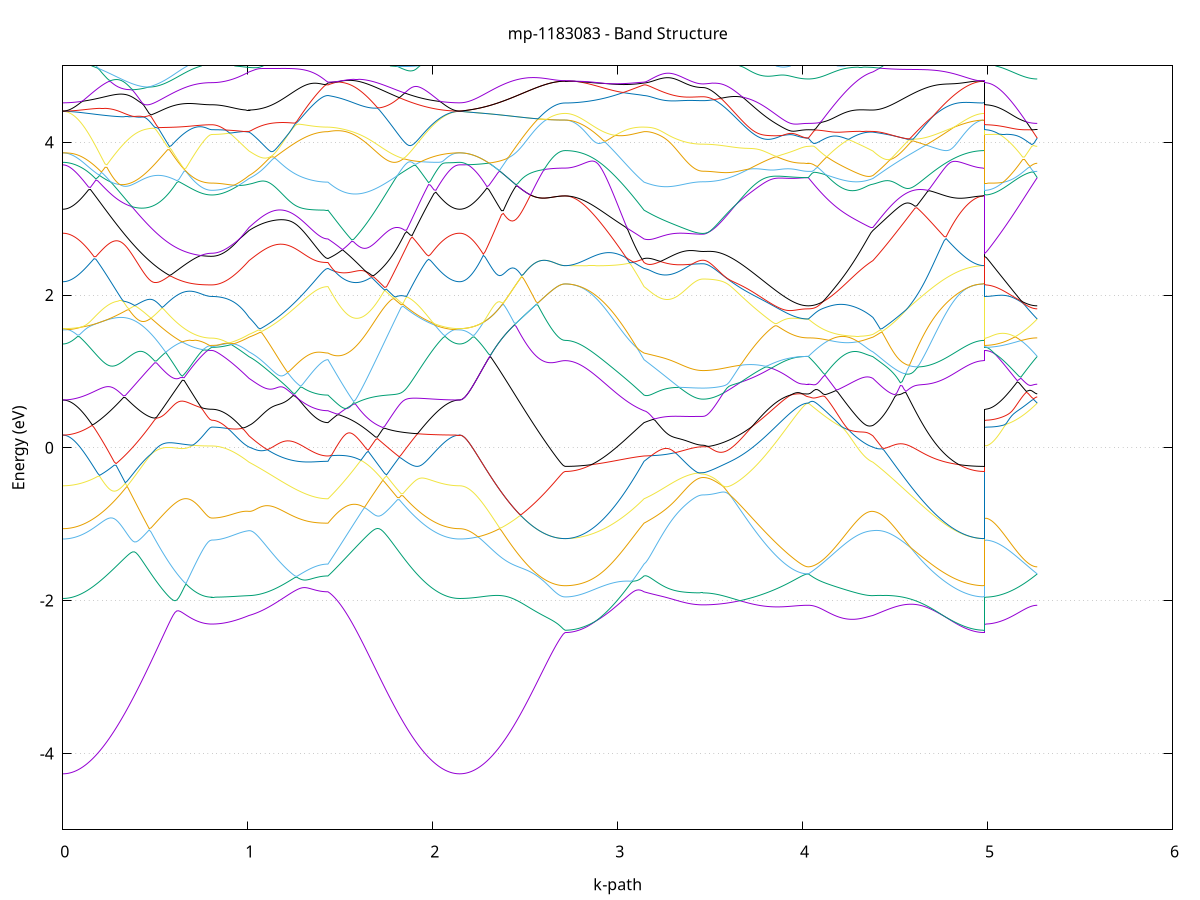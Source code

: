 set title 'mp-1183083 - Band Structure'
set xlabel 'k-path'
set ylabel 'Energy (eV)'
set grid y
set yrange [-5:5]
set terminal png size 800,600
set output 'mp-1183083_bands_gnuplot.png'
plot '-' using 1:2 with lines notitle, '-' using 1:2 with lines notitle, '-' using 1:2 with lines notitle, '-' using 1:2 with lines notitle, '-' using 1:2 with lines notitle, '-' using 1:2 with lines notitle, '-' using 1:2 with lines notitle, '-' using 1:2 with lines notitle, '-' using 1:2 with lines notitle, '-' using 1:2 with lines notitle, '-' using 1:2 with lines notitle, '-' using 1:2 with lines notitle, '-' using 1:2 with lines notitle, '-' using 1:2 with lines notitle, '-' using 1:2 with lines notitle, '-' using 1:2 with lines notitle, '-' using 1:2 with lines notitle, '-' using 1:2 with lines notitle, '-' using 1:2 with lines notitle, '-' using 1:2 with lines notitle, '-' using 1:2 with lines notitle, '-' using 1:2 with lines notitle, '-' using 1:2 with lines notitle, '-' using 1:2 with lines notitle, '-' using 1:2 with lines notitle, '-' using 1:2 with lines notitle, '-' using 1:2 with lines notitle, '-' using 1:2 with lines notitle, '-' using 1:2 with lines notitle, '-' using 1:2 with lines notitle, '-' using 1:2 with lines notitle, '-' using 1:2 with lines notitle, '-' using 1:2 with lines notitle, '-' using 1:2 with lines notitle, '-' using 1:2 with lines notitle, '-' using 1:2 with lines notitle, '-' using 1:2 with lines notitle, '-' using 1:2 with lines notitle, '-' using 1:2 with lines notitle, '-' using 1:2 with lines notitle, '-' using 1:2 with lines notitle, '-' using 1:2 with lines notitle, '-' using 1:2 with lines notitle, '-' using 1:2 with lines notitle, '-' using 1:2 with lines notitle, '-' using 1:2 with lines notitle, '-' using 1:2 with lines notitle, '-' using 1:2 with lines notitle
0.000000 -43.101712
0.009942 -43.101712
0.019883 -43.101712
0.029825 -43.101712
0.039766 -43.101712
0.049708 -43.101712
0.059649 -43.101712
0.069591 -43.101612
0.079533 -43.101612
0.089474 -43.101612
0.099416 -43.101612
0.109357 -43.101612
0.119299 -43.101612
0.129240 -43.101612
0.139182 -43.101612
0.149124 -43.101612
0.159065 -43.101612
0.169007 -43.101612
0.178948 -43.101612
0.188890 -43.101612
0.198831 -43.101612
0.208773 -43.101612
0.218715 -43.101612
0.228656 -43.101612
0.238598 -43.101612
0.248539 -43.101612
0.258481 -43.101612
0.268422 -43.101612
0.278364 -43.101612
0.288306 -43.101612
0.298247 -43.101612
0.308189 -43.101612
0.318130 -43.101612
0.328072 -43.101612
0.338013 -43.101612
0.347955 -43.101612
0.357897 -43.101612
0.367838 -43.101612
0.377780 -43.101612
0.387721 -43.101612
0.397663 -43.101612
0.407604 -43.101612
0.417546 -43.101612
0.427488 -43.101612
0.437429 -43.101612
0.447371 -43.101612
0.457312 -43.101612
0.467254 -43.101612
0.477195 -43.101612
0.487137 -43.101612
0.497079 -43.101612
0.507020 -43.101612
0.516962 -43.101612
0.526903 -43.101612
0.536845 -43.101612
0.546786 -43.101612
0.556728 -43.101612
0.566669 -43.101612
0.576611 -43.101612
0.586553 -43.101612
0.596494 -43.101612
0.606436 -43.101612
0.616377 -43.101612
0.626319 -43.101612
0.636260 -43.101612
0.646202 -43.101612
0.656144 -43.101512
0.666085 -43.101512
0.676027 -43.101512
0.685968 -43.101512
0.695910 -43.101512
0.705851 -43.101512
0.715793 -43.101512
0.725735 -43.101512
0.735676 -43.101512
0.745618 -43.101512
0.755559 -43.101512
0.765501 -43.101512
0.775442 -43.101512
0.785384 -43.101512
0.795326 -43.101512
0.805267 -43.101512
0.805267 -43.101512
0.814877 -43.101512
0.824487 -43.101512
0.834097 -43.101512
0.843707 -43.101512
0.853317 -43.101512
0.862927 -43.101512
0.872537 -43.101512
0.882147 -43.101512
0.891757 -43.101512
0.901367 -43.101512
0.910977 -43.101512
0.920587 -43.101512
0.930197 -43.101512
0.939807 -43.101512
0.949416 -43.101512
0.959026 -43.101512
0.968636 -43.101512
0.978246 -43.101512
0.987856 -43.101612
0.997466 -43.101612
1.007076 -43.101612
1.007076 -43.101612
1.017000 -43.101612
1.026923 -43.101612
1.036847 -43.101612
1.046770 -43.101612
1.056694 -43.101612
1.066617 -43.101612
1.076540 -43.101612
1.086464 -43.101612
1.096387 -43.101612
1.106311 -43.101612
1.116234 -43.101612
1.126158 -43.101612
1.136081 -43.101612
1.146005 -43.101612
1.155928 -43.101612
1.165852 -43.101612
1.175775 -43.101612
1.185699 -43.101612
1.195622 -43.101612
1.205546 -43.101612
1.215469 -43.101612
1.225393 -43.101612
1.235316 -43.101612
1.245240 -43.101612
1.255163 -43.101612
1.265086 -43.101612
1.275010 -43.101612
1.284933 -43.101612
1.294857 -43.101612
1.304780 -43.101612
1.314704 -43.101612
1.324627 -43.101612
1.334551 -43.101612
1.344474 -43.101612
1.354398 -43.101612
1.364321 -43.101612
1.374245 -43.101612
1.384168 -43.101612
1.394092 -43.101612
1.404015 -43.101612
1.413939 -43.101612
1.423862 -43.101612
1.433786 -43.101612
1.433786 -43.101612
1.443676 -43.101612
1.453566 -43.101612
1.463457 -43.101612
1.473347 -43.101612
1.483238 -43.101612
1.493128 -43.101612
1.503019 -43.101612
1.512909 -43.101612
1.522799 -43.101612
1.532690 -43.101612
1.542580 -43.101612
1.552471 -43.101612
1.562361 -43.101612
1.572251 -43.101612
1.582142 -43.101612
1.592032 -43.101612
1.601923 -43.101612
1.611813 -43.101612
1.621704 -43.101612
1.631594 -43.101612
1.641484 -43.101612
1.651375 -43.101612
1.661265 -43.101612
1.671156 -43.101612
1.681046 -43.101612
1.690937 -43.101612
1.700827 -43.101612
1.710717 -43.101612
1.720608 -43.101612
1.730498 -43.101612
1.740389 -43.101612
1.750279 -43.101612
1.760169 -43.101612
1.770060 -43.101612
1.779950 -43.101612
1.789841 -43.101612
1.799731 -43.101612
1.809622 -43.101612
1.819512 -43.101612
1.829402 -43.101612
1.839293 -43.101612
1.849183 -43.101612
1.859074 -43.101612
1.868964 -43.101612
1.878855 -43.101612
1.888745 -43.101612
1.898635 -43.101612
1.908526 -43.101612
1.918416 -43.101612
1.928307 -43.101612
1.938197 -43.101612
1.948088 -43.101612
1.957978 -43.101612
1.967868 -43.101612
1.977759 -43.101612
1.987649 -43.101612
1.997540 -43.101612
2.007430 -43.101612
2.017320 -43.101612
2.027211 -43.101612
2.037101 -43.101612
2.046992 -43.101612
2.056882 -43.101612
2.066773 -43.101612
2.076663 -43.101612
2.086553 -43.101712
2.096444 -43.101712
2.106334 -43.101712
2.116225 -43.101712
2.126115 -43.101712
2.136006 -43.101712
2.145896 -43.101712
2.145896 -43.101712
2.155725 -43.101712
2.165555 -43.101712
2.175384 -43.101712
2.185214 -43.101712
2.195043 -43.101712
2.204872 -43.101712
2.214702 -43.101712
2.224531 -43.101712
2.234361 -43.101712
2.244190 -43.101612
2.254019 -43.101612
2.263849 -43.101612
2.273678 -43.101612
2.283508 -43.101612
2.293337 -43.101612
2.303166 -43.101612
2.312996 -43.101612
2.322825 -43.101612
2.332655 -43.101612
2.342484 -43.101612
2.352313 -43.101612
2.362143 -43.101612
2.371972 -43.101612
2.381802 -43.101612
2.391631 -43.101612
2.401460 -43.101612
2.411290 -43.101612
2.421119 -43.101612
2.430949 -43.101612
2.440778 -43.101612
2.450608 -43.101612
2.460437 -43.101612
2.470266 -43.101612
2.480096 -43.101612
2.489925 -43.101612
2.499755 -43.101612
2.509584 -43.101612
2.519413 -43.101612
2.529243 -43.101612
2.539072 -43.101612
2.548902 -43.101612
2.558731 -43.101612
2.568560 -43.101612
2.578390 -43.101612
2.588219 -43.101612
2.598049 -43.101612
2.607878 -43.101612
2.617707 -43.101612
2.627537 -43.101612
2.637366 -43.101612
2.647196 -43.101612
2.657025 -43.101612
2.666854 -43.101612
2.676684 -43.101612
2.686513 -43.101612
2.696343 -43.101612
2.706172 -43.101612
2.716001 -43.101612
2.716001 -43.101612
2.725925 -43.101612
2.735848 -43.101612
2.745772 -43.101612
2.755695 -43.101612
2.765619 -43.101612
2.775542 -43.101612
2.785466 -43.101612
2.795389 -43.101612
2.805313 -43.101612
2.815236 -43.101612
2.825160 -43.101612
2.835083 -43.101612
2.845007 -43.101612
2.854930 -43.101612
2.864854 -43.101612
2.874777 -43.101612
2.884701 -43.101612
2.894624 -43.101612
2.904547 -43.101612
2.914471 -43.101612
2.924394 -43.101612
2.934318 -43.101612
2.944241 -43.101612
2.954165 -43.101612
2.964088 -43.101612
2.974012 -43.101612
2.983935 -43.101612
2.993859 -43.101612
3.003782 -43.101612
3.013706 -43.101612
3.023629 -43.101612
3.033553 -43.101612
3.043476 -43.101612
3.053400 -43.101612
3.063323 -43.101612
3.073247 -43.101612
3.083170 -43.101612
3.093093 -43.101612
3.103017 -43.101612
3.112940 -43.101612
3.122864 -43.101612
3.132787 -43.101612
3.142711 -43.101612
3.142711 -43.101612
3.152673 -43.101612
3.162634 -43.101612
3.172596 -43.101612
3.182558 -43.101612
3.192520 -43.101612
3.202481 -43.101612
3.212443 -43.101612
3.222405 -43.101612
3.232367 -43.101612
3.242329 -43.101612
3.252290 -43.101612
3.262252 -43.101612
3.272214 -43.101612
3.282176 -43.101612
3.292137 -43.101612
3.302099 -43.101612
3.312061 -43.101612
3.322023 -43.101612
3.331984 -43.101612
3.341946 -43.101612
3.351908 -43.101612
3.361870 -43.101612
3.371832 -43.101612
3.381793 -43.101612
3.391755 -43.101612
3.401717 -43.101612
3.411679 -43.101612
3.421640 -43.101612
3.431602 -43.101612
3.441564 -43.101612
3.451526 -43.101612
3.461487 -43.101612
3.461487 -43.101612
3.471477 -43.101612
3.481467 -43.101612
3.491456 -43.101612
3.501446 -43.101612
3.511436 -43.101612
3.521425 -43.101612
3.531415 -43.101612
3.541405 -43.101612
3.551394 -43.101612
3.561384 -43.101612
3.571374 -43.101612
3.581363 -43.101612
3.591353 -43.101612
3.601342 -43.101612
3.611332 -43.101612
3.621322 -43.101612
3.631311 -43.101612
3.641301 -43.101612
3.651291 -43.101612
3.661280 -43.101612
3.671270 -43.101612
3.681260 -43.101612
3.691249 -43.101612
3.701239 -43.101612
3.711229 -43.101612
3.721218 -43.101612
3.731208 -43.101612
3.741198 -43.101612
3.751187 -43.101612
3.761177 -43.101612
3.771166 -43.101612
3.781156 -43.101612
3.791146 -43.101612
3.801135 -43.101612
3.811125 -43.101612
3.821115 -43.101612
3.831104 -43.101612
3.841094 -43.101612
3.851084 -43.101612
3.861073 -43.101612
3.871063 -43.101512
3.881053 -43.101512
3.891042 -43.101512
3.901032 -43.101512
3.911022 -43.101512
3.921011 -43.101512
3.931001 -43.101512
3.940990 -43.101512
3.950980 -43.101512
3.960970 -43.101512
3.970959 -43.101512
3.980949 -43.101512
3.990939 -43.101512
4.000928 -43.101512
4.010918 -43.101512
4.020908 -43.101512
4.030897 -43.101512
4.030897 -43.101512
4.040876 -43.101512
4.050855 -43.101512
4.060834 -43.101512
4.070813 -43.101512
4.080791 -43.101512
4.090770 -43.101512
4.100749 -43.101512
4.110728 -43.101512
4.120707 -43.101512
4.130686 -43.101512
4.140664 -43.101512
4.150643 -43.101512
4.160622 -43.101512
4.170601 -43.101512
4.180580 -43.101512
4.190559 -43.101512
4.200537 -43.101512
4.210516 -43.101512
4.220495 -43.101512
4.230474 -43.101512
4.240453 -43.101512
4.250432 -43.101512
4.260410 -43.101512
4.270389 -43.101512
4.280368 -43.101512
4.290347 -43.101512
4.300326 -43.101512
4.310305 -43.101512
4.320283 -43.101512
4.330262 -43.101512
4.340241 -43.101512
4.350220 -43.101612
4.360199 -43.101612
4.370178 -43.101612
4.380156 -43.101612
4.380156 -43.101612
4.390049 -43.101612
4.399942 -43.101612
4.409835 -43.101612
4.419727 -43.101612
4.429620 -43.101612
4.439513 -43.101612
4.449406 -43.101612
4.459299 -43.101612
4.469191 -43.101612
4.479084 -43.101612
4.488977 -43.101612
4.498870 -43.101612
4.508762 -43.101612
4.518655 -43.101612
4.528548 -43.101612
4.538441 -43.101612
4.548333 -43.101612
4.558226 -43.101612
4.568119 -43.101612
4.578012 -43.101612
4.587904 -43.101612
4.597797 -43.101612
4.607690 -43.101612
4.617583 -43.101612
4.627475 -43.101612
4.637368 -43.101612
4.647261 -43.101612
4.657154 -43.101612
4.667046 -43.101612
4.676939 -43.101612
4.686832 -43.101612
4.696725 -43.101612
4.706617 -43.101612
4.716510 -43.101612
4.726403 -43.101612
4.736296 -43.101612
4.746188 -43.101612
4.756081 -43.101612
4.765974 -43.101612
4.775867 -43.101612
4.785760 -43.101612
4.795652 -43.101612
4.805545 -43.101612
4.815438 -43.101612
4.825331 -43.101612
4.835223 -43.101612
4.845116 -43.101612
4.855009 -43.101612
4.864902 -43.101612
4.874794 -43.101612
4.884687 -43.101612
4.894580 -43.101612
4.904473 -43.101612
4.914365 -43.101612
4.924258 -43.101612
4.934151 -43.101612
4.944044 -43.101612
4.953936 -43.101612
4.963829 -43.101612
4.973722 -43.101612
4.983615 -43.101612
4.983615 -43.101512
4.993444 -43.101512
5.003273 -43.101512
5.013103 -43.101512
5.022932 -43.101512
5.032762 -43.101512
5.042591 -43.101512
5.052420 -43.101512
5.062250 -43.101512
5.072079 -43.101512
5.081909 -43.101512
5.091738 -43.101512
5.101568 -43.101512
5.111397 -43.101512
5.121226 -43.101512
5.131056 -43.101512
5.140885 -43.101512
5.150715 -43.101512
5.160544 -43.101512
5.170373 -43.101512
5.180203 -43.101512
5.190032 -43.101512
5.199862 -43.101512
5.209691 -43.101512
5.219520 -43.101512
5.229350 -43.101512
5.239179 -43.101512
5.249009 -43.101512
5.258838 -43.101512
5.268667 -43.101512
e
0.000000 -35.256612
0.009942 -35.256612
0.019883 -35.256612
0.029825 -35.256512
0.039766 -35.256312
0.049708 -35.256112
0.059649 -35.255912
0.069591 -35.255612
0.079533 -35.255312
0.089474 -35.255012
0.099416 -35.254612
0.109357 -35.254112
0.119299 -35.253612
0.129240 -35.253112
0.139182 -35.252612
0.149124 -35.252012
0.159065 -35.251412
0.169007 -35.250712
0.178948 -35.250012
0.188890 -35.249312
0.198831 -35.248512
0.208773 -35.247712
0.218715 -35.246812
0.228656 -35.246012
0.238598 -35.245112
0.248539 -35.244112
0.258481 -35.243212
0.268422 -35.242212
0.278364 -35.241112
0.288306 -35.240112
0.298247 -35.239012
0.308189 -35.237912
0.318130 -35.236812
0.328072 -35.235612
0.338013 -35.234512
0.347955 -35.233312
0.357897 -35.232112
0.367838 -35.230812
0.377780 -35.229612
0.387721 -35.228312
0.397663 -35.227012
0.407604 -35.225712
0.417546 -35.224412
0.427488 -35.223112
0.437429 -35.221812
0.447371 -35.220512
0.457312 -35.219112
0.467254 -35.217812
0.477195 -35.216412
0.487137 -35.215112
0.497079 -35.213712
0.507020 -35.212312
0.516962 -35.211012
0.526903 -35.209612
0.536845 -35.208312
0.546786 -35.207012
0.556728 -35.205612
0.566669 -35.204312
0.576611 -35.203012
0.586553 -35.201712
0.596494 -35.200412
0.606436 -35.199212
0.616377 -35.197912
0.626319 -35.196712
0.636260 -35.195512
0.646202 -35.194412
0.656144 -35.193212
0.666085 -35.192212
0.676027 -35.191112
0.685968 -35.190112
0.695910 -35.189212
0.705851 -35.188312
0.715793 -35.187412
0.725735 -35.186712
0.735676 -35.186012
0.745618 -35.185412
0.755559 -35.184812
0.765501 -35.184412
0.775442 -35.184012
0.785384 -35.183812
0.795326 -35.183612
0.805267 -35.183612
0.805267 -35.183612
0.814877 -35.183612
0.824487 -35.183512
0.834097 -35.183412
0.843707 -35.183412
0.853317 -35.183512
0.862927 -35.183712
0.872537 -35.183912
0.882147 -35.184112
0.891757 -35.184312
0.901367 -35.184612
0.910977 -35.184912
0.920587 -35.185312
0.930197 -35.185612
0.939807 -35.186012
0.949416 -35.186412
0.959026 -35.186912
0.968636 -35.187312
0.978246 -35.187812
0.987856 -35.188312
0.997466 -35.188812
1.007076 -35.189412
1.007076 -35.189412
1.017000 -35.189812
1.026923 -35.190212
1.036847 -35.190612
1.046770 -35.191012
1.056694 -35.191412
1.066617 -35.191812
1.076540 -35.192212
1.086464 -35.192512
1.096387 -35.192912
1.106311 -35.193312
1.116234 -35.193612
1.126158 -35.194012
1.136081 -35.194312
1.146005 -35.194612
1.155928 -35.194912
1.165852 -35.195212
1.175775 -35.195512
1.185699 -35.195812
1.195622 -35.196112
1.205546 -35.196412
1.215469 -35.196712
1.225393 -35.196912
1.235316 -35.197212
1.245240 -35.197412
1.255163 -35.197612
1.265086 -35.197812
1.275010 -35.198012
1.284933 -35.198212
1.294857 -35.198412
1.304780 -35.198512
1.314704 -35.198712
1.324627 -35.198812
1.334551 -35.199012
1.344474 -35.199112
1.354398 -35.199212
1.364321 -35.199312
1.374245 -35.199412
1.384168 -35.199412
1.394092 -35.199512
1.404015 -35.199512
1.413939 -35.199612
1.423862 -35.199612
1.433786 -35.199612
1.433786 -35.199612
1.443676 -35.198512
1.453566 -35.197512
1.463457 -35.196412
1.473347 -35.195312
1.483238 -35.194212
1.493128 -35.193112
1.503019 -35.192012
1.512909 -35.190912
1.522799 -35.192012
1.532690 -35.193512
1.542580 -35.195012
1.552471 -35.196612
1.562361 -35.198112
1.572251 -35.199712
1.582142 -35.201212
1.592032 -35.202812
1.601923 -35.204312
1.611813 -35.205812
1.621704 -35.207412
1.631594 -35.208912
1.641484 -35.210412
1.651375 -35.211912
1.661265 -35.213412
1.671156 -35.214912
1.681046 -35.216412
1.690937 -35.217912
1.700827 -35.219312
1.710717 -35.220812
1.720608 -35.222212
1.730498 -35.223612
1.740389 -35.225012
1.750279 -35.226412
1.760169 -35.227712
1.770060 -35.229112
1.779950 -35.230412
1.789841 -35.231712
1.799731 -35.232912
1.809622 -35.234212
1.819512 -35.235412
1.829402 -35.236612
1.839293 -35.237712
1.849183 -35.238912
1.859074 -35.240012
1.868964 -35.241112
1.878855 -35.242112
1.888745 -35.243112
1.898635 -35.244112
1.908526 -35.245012
1.918416 -35.246012
1.928307 -35.246812
1.938197 -35.247712
1.948088 -35.248512
1.957978 -35.249312
1.967868 -35.250012
1.977759 -35.250712
1.987649 -35.251412
1.997540 -35.252012
2.007430 -35.252612
2.017320 -35.253212
2.027211 -35.253712
2.037101 -35.254112
2.046992 -35.254612
2.056882 -35.255012
2.066773 -35.255312
2.076663 -35.255612
2.086553 -35.255912
2.096444 -35.256112
2.106334 -35.256312
2.116225 -35.256512
2.126115 -35.256612
2.136006 -35.256612
2.145896 -35.256612
2.145896 -35.256612
2.155725 -35.256612
2.165555 -35.256612
2.175384 -35.256512
2.185214 -35.256412
2.195043 -35.256212
2.204872 -35.256012
2.214702 -35.255812
2.224531 -35.255512
2.234361 -35.255212
2.244190 -35.254912
2.254019 -35.254512
2.263849 -35.254112
2.273678 -35.253712
2.283508 -35.253312
2.293337 -35.252812
2.303166 -35.252312
2.312996 -35.251712
2.322825 -35.251112
2.332655 -35.250512
2.342484 -35.249912
2.352313 -35.249212
2.362143 -35.248612
2.371972 -35.247912
2.381802 -35.247112
2.391631 -35.246412
2.401460 -35.245612
2.411290 -35.244912
2.421119 -35.244112
2.430949 -35.243312
2.440778 -35.242512
2.450608 -35.241612
2.460437 -35.240812
2.470266 -35.239912
2.480096 -35.239112
2.489925 -35.238312
2.499755 -35.237412
2.509584 -35.236612
2.519413 -35.235712
2.529243 -35.234912
2.539072 -35.234112
2.548902 -35.233312
2.558731 -35.232512
2.568560 -35.231812
2.578390 -35.231012
2.588219 -35.230312
2.598049 -35.229712
2.607878 -35.229012
2.617707 -35.228412
2.627537 -35.227912
2.637366 -35.227412
2.647196 -35.226912
2.657025 -35.226612
2.666854 -35.226212
2.676684 -35.225912
2.686513 -35.225712
2.696343 -35.225512
2.706172 -35.225412
2.716001 -35.225412
2.716001 -35.225412
2.725925 -35.225412
2.735848 -35.225412
2.745772 -35.225312
2.755695 -35.225212
2.765619 -35.225012
2.775542 -35.224812
2.785466 -35.224612
2.795389 -35.224412
2.805313 -35.224112
2.815236 -35.223912
2.825160 -35.223512
2.835083 -35.223212
2.845007 -35.222812
2.854930 -35.222412
2.864854 -35.221912
2.874777 -35.221512
2.884701 -35.221012
2.894624 -35.220412
2.904547 -35.219912
2.914471 -35.219312
2.924394 -35.218712
2.934318 -35.218012
2.944241 -35.217412
2.954165 -35.216712
2.964088 -35.216012
2.974012 -35.215212
2.983935 -35.214512
2.993859 -35.213712
3.003782 -35.212912
3.013706 -35.212112
3.023629 -35.211212
3.033553 -35.210312
3.043476 -35.209412
3.053400 -35.208512
3.063323 -35.207612
3.073247 -35.206712
3.083170 -35.205712
3.093093 -35.204712
3.103017 -35.203712
3.112940 -35.202712
3.122864 -35.201712
3.132787 -35.200712
3.142711 -35.199612
3.142711 -35.199612
3.152673 -35.199112
3.162634 -35.198712
3.172596 -35.198412
3.182558 -35.198112
3.192520 -35.197812
3.202481 -35.197612
3.212443 -35.197512
3.222405 -35.197412
3.232367 -35.197312
3.242329 -35.197312
3.252290 -35.197412
3.262252 -35.197512
3.272214 -35.197612
3.282176 -35.197712
3.292137 -35.197912
3.302099 -35.198112
3.312061 -35.198212
3.322023 -35.198412
3.331984 -35.198612
3.341946 -35.198812
3.351908 -35.199012
3.361870 -35.199212
3.371832 -35.199412
3.381793 -35.199612
3.391755 -35.199712
3.401717 -35.199912
3.411679 -35.200012
3.421640 -35.200112
3.431602 -35.200112
3.441564 -35.200212
3.451526 -35.200212
3.461487 -35.200212
3.461487 -35.200212
3.471477 -35.200212
3.481467 -35.200212
3.491456 -35.200112
3.501446 -35.200112
3.511436 -35.200012
3.521425 -35.199912
3.531415 -35.199812
3.541405 -35.199612
3.551394 -35.199412
3.561384 -35.199312
3.571374 -35.199112
3.581363 -35.198812
3.591353 -35.198612
3.601342 -35.198412
3.611332 -35.198112
3.621322 -35.197812
3.631311 -35.197512
3.641301 -35.197212
3.651291 -35.196812
3.661280 -35.196512
3.671270 -35.196112
3.681260 -35.195812
3.691249 -35.195412
3.701239 -35.195012
3.711229 -35.194612
3.721218 -35.194112
3.731208 -35.193712
3.741198 -35.193312
3.751187 -35.192812
3.761177 -35.192412
3.771166 -35.191912
3.781156 -35.191512
3.791146 -35.191012
3.801135 -35.190512
3.811125 -35.190112
3.821115 -35.189612
3.831104 -35.189212
3.841094 -35.188712
3.851084 -35.188212
3.861073 -35.187812
3.871063 -35.187412
3.881053 -35.186912
3.891042 -35.186512
3.901032 -35.186112
3.911022 -35.185812
3.921011 -35.185412
3.931001 -35.185112
3.940990 -35.184812
3.950980 -35.184512
3.960970 -35.184212
3.970959 -35.184012
3.980949 -35.183812
3.990939 -35.183612
4.000928 -35.183512
4.010918 -35.183412
4.020908 -35.183412
4.030897 -35.183412
4.030897 -35.183412
4.040876 -35.183412
4.050855 -35.183412
4.060834 -35.183412
4.070813 -35.183512
4.080791 -35.183612
4.090770 -35.183612
4.100749 -35.183812
4.110728 -35.183912
4.120707 -35.184012
4.130686 -35.184112
4.140664 -35.184312
4.150643 -35.184412
4.160622 -35.184612
4.170601 -35.184712
4.180580 -35.184912
4.190559 -35.185112
4.200537 -35.185212
4.210516 -35.185412
4.220495 -35.185612
4.230474 -35.185812
4.240453 -35.186012
4.250432 -35.186212
4.260410 -35.186412
4.270389 -35.186612
4.280368 -35.186812
4.290347 -35.187012
4.300326 -35.187212
4.310305 -35.187412
4.320283 -35.187712
4.330262 -35.187912
4.340241 -35.188212
4.350220 -35.188512
4.360199 -35.188812
4.370178 -35.189112
4.380156 -35.189412
4.380156 -35.189412
4.390049 -35.190012
4.399942 -35.190612
4.409835 -35.191212
4.419727 -35.191912
4.429620 -35.192612
4.439513 -35.193312
4.449406 -35.194012
4.459299 -35.194712
4.469191 -35.195412
4.479084 -35.196212
4.488977 -35.196912
4.498870 -35.197712
4.508762 -35.198512
4.518655 -35.199312
4.528548 -35.200112
4.538441 -35.200912
4.548333 -35.201712
4.558226 -35.202512
4.568119 -35.203312
4.578012 -35.204112
4.587904 -35.204912
4.597797 -35.205712
4.607690 -35.206612
4.617583 -35.207412
4.627475 -35.208212
4.637368 -35.209012
4.647261 -35.209812
4.657154 -35.210512
4.667046 -35.211312
4.676939 -35.212112
4.686832 -35.212812
4.696725 -35.213612
4.706617 -35.214312
4.716510 -35.215012
4.726403 -35.215712
4.736296 -35.216412
4.746188 -35.217012
4.756081 -35.217712
4.765974 -35.218312
4.775867 -35.218912
4.785760 -35.219512
4.795652 -35.220012
4.805545 -35.220512
4.815438 -35.221112
4.825331 -35.221512
4.835223 -35.222012
4.845116 -35.222412
4.855009 -35.222812
4.864902 -35.223212
4.874794 -35.223612
4.884687 -35.223912
4.894580 -35.224212
4.904473 -35.224412
4.914365 -35.224712
4.924258 -35.224912
4.934151 -35.225012
4.944044 -35.225212
4.953936 -35.225312
4.963829 -35.225412
4.973722 -35.225412
4.983615 -35.225412
4.983615 -35.183612
4.993444 -35.183612
5.003273 -35.183612
5.013103 -35.183612
5.022932 -35.183612
5.032762 -35.183612
5.042591 -35.183612
5.052420 -35.183612
5.062250 -35.183612
5.072079 -35.183512
5.081909 -35.183512
5.091738 -35.183512
5.101568 -35.183512
5.111397 -35.183512
5.121226 -35.183512
5.131056 -35.183512
5.140885 -35.183512
5.150715 -35.183512
5.160544 -35.183512
5.170373 -35.183512
5.180203 -35.183512
5.190032 -35.183412
5.199862 -35.183412
5.209691 -35.183412
5.219520 -35.183412
5.229350 -35.183412
5.239179 -35.183412
5.249009 -35.183412
5.258838 -35.183412
5.268667 -35.183412
e
0.000000 -35.142012
0.009942 -35.142012
0.019883 -35.142112
0.029825 -35.142212
0.039766 -35.142312
0.049708 -35.142412
0.059649 -35.142612
0.069591 -35.142812
0.079533 -35.143012
0.089474 -35.143312
0.099416 -35.143612
0.109357 -35.143912
0.119299 -35.144212
0.129240 -35.144612
0.139182 -35.145012
0.149124 -35.145412
0.159065 -35.145912
0.169007 -35.146412
0.178948 -35.146912
0.188890 -35.147412
0.198831 -35.147912
0.208773 -35.148512
0.218715 -35.149112
0.228656 -35.149712
0.238598 -35.150312
0.248539 -35.151012
0.258481 -35.151712
0.268422 -35.152412
0.278364 -35.153112
0.288306 -35.153812
0.298247 -35.154512
0.308189 -35.155212
0.318130 -35.156012
0.328072 -35.156812
0.338013 -35.157512
0.347955 -35.158312
0.357897 -35.159112
0.367838 -35.159912
0.377780 -35.160712
0.387721 -35.161512
0.397663 -35.162312
0.407604 -35.163112
0.417546 -35.163812
0.427488 -35.164612
0.437429 -35.165412
0.447371 -35.166212
0.457312 -35.167012
0.467254 -35.167812
0.477195 -35.168512
0.487137 -35.169312
0.497079 -35.170012
0.507020 -35.170812
0.516962 -35.171512
0.526903 -35.172212
0.536845 -35.172912
0.546786 -35.173612
0.556728 -35.174312
0.566669 -35.174912
0.576611 -35.175512
0.586553 -35.176112
0.596494 -35.176712
0.606436 -35.177312
0.616377 -35.177812
0.626319 -35.178412
0.636260 -35.178912
0.646202 -35.179312
0.656144 -35.179812
0.666085 -35.180212
0.676027 -35.180612
0.685968 -35.181012
0.695910 -35.181312
0.705851 -35.181612
0.715793 -35.181912
0.725735 -35.182212
0.735676 -35.182412
0.745618 -35.182612
0.755559 -35.182812
0.765501 -35.182912
0.775442 -35.183012
0.785384 -35.183112
0.795326 -35.183112
0.805267 -35.183112
0.805267 -35.183112
0.814877 -35.183112
0.824487 -35.183212
0.834097 -35.183312
0.843707 -35.183312
0.853317 -35.183212
0.862927 -35.183112
0.872537 -35.182912
0.882147 -35.182712
0.891757 -35.182412
0.901367 -35.182112
0.910977 -35.181912
0.920587 -35.181512
0.930197 -35.181212
0.939807 -35.180812
0.949416 -35.180412
0.959026 -35.180012
0.968636 -35.179512
0.978246 -35.179112
0.987856 -35.178612
0.997466 -35.178112
1.007076 -35.177512
1.007076 -35.177512
1.017000 -35.177212
1.026923 -35.176812
1.036847 -35.176512
1.046770 -35.176312
1.056694 -35.176112
1.066617 -35.175912
1.076540 -35.175812
1.086464 -35.175712
1.096387 -35.175612
1.106311 -35.175612
1.116234 -35.175612
1.126158 -35.175612
1.136081 -35.175612
1.146005 -35.175712
1.155928 -35.175812
1.165852 -35.175812
1.175775 -35.176012
1.185699 -35.176112
1.195622 -35.176212
1.205546 -35.176312
1.215469 -35.176512
1.225393 -35.176612
1.235316 -35.176812
1.245240 -35.176912
1.255163 -35.177112
1.265086 -35.177212
1.275010 -35.177312
1.284933 -35.177512
1.294857 -35.177612
1.304780 -35.177712
1.314704 -35.177912
1.324627 -35.178012
1.334551 -35.178112
1.344474 -35.178212
1.354398 -35.178312
1.364321 -35.178312
1.374245 -35.178412
1.384168 -35.178512
1.394092 -35.178512
1.404015 -35.178612
1.413939 -35.178612
1.423862 -35.178612
1.433786 -35.178612
1.433786 -35.178612
1.443676 -35.180012
1.453566 -35.181512
1.463457 -35.183012
1.473347 -35.184412
1.483238 -35.185912
1.493128 -35.187412
1.503019 -35.188912
1.512909 -35.190512
1.522799 -35.189712
1.532690 -35.188612
1.542580 -35.187512
1.552471 -35.186312
1.562361 -35.185212
1.572251 -35.184112
1.582142 -35.182912
1.592032 -35.181812
1.601923 -35.180712
1.611813 -35.179512
1.621704 -35.178412
1.631594 -35.177312
1.641484 -35.176212
1.651375 -35.175012
1.661265 -35.173912
1.671156 -35.172812
1.681046 -35.171712
1.690937 -35.170612
1.700827 -35.169612
1.710717 -35.168512
1.720608 -35.167512
1.730498 -35.166412
1.740389 -35.165412
1.750279 -35.164412
1.760169 -35.163412
1.770060 -35.162412
1.779950 -35.161412
1.789841 -35.160512
1.799731 -35.159512
1.809622 -35.158612
1.819512 -35.157712
1.829402 -35.156812
1.839293 -35.156012
1.849183 -35.155212
1.859074 -35.154312
1.868964 -35.153512
1.878855 -35.152812
1.888745 -35.152012
1.898635 -35.151312
1.908526 -35.150612
1.918416 -35.149912
1.928307 -35.149312
1.938197 -35.148612
1.948088 -35.148012
1.957978 -35.147512
1.967868 -35.146912
1.977759 -35.146412
1.987649 -35.145912
1.997540 -35.145412
2.007430 -35.145012
2.017320 -35.144612
2.027211 -35.144212
2.037101 -35.143912
2.046992 -35.143512
2.056882 -35.143312
2.066773 -35.143012
2.076663 -35.142812
2.086553 -35.142612
2.096444 -35.142412
2.106334 -35.142312
2.116225 -35.142212
2.126115 -35.142112
2.136006 -35.142012
2.145896 -35.142012
2.145896 -35.142012
2.155725 -35.142012
2.165555 -35.142012
2.175384 -35.142012
2.185214 -35.142012
2.195043 -35.142012
2.204872 -35.142012
2.214702 -35.142012
2.224531 -35.142012
2.234361 -35.142012
2.244190 -35.142012
2.254019 -35.142012
2.263849 -35.142012
2.273678 -35.142112
2.283508 -35.142112
2.293337 -35.142112
2.303166 -35.142112
2.312996 -35.142112
2.322825 -35.142112
2.332655 -35.142112
2.342484 -35.142112
2.352313 -35.142112
2.362143 -35.142112
2.371972 -35.142112
2.381802 -35.142112
2.391631 -35.142112
2.401460 -35.142112
2.411290 -35.142212
2.421119 -35.142212
2.430949 -35.142212
2.440778 -35.142212
2.450608 -35.142212
2.460437 -35.142212
2.470266 -35.142212
2.480096 -35.142212
2.489925 -35.142212
2.499755 -35.142212
2.509584 -35.142212
2.519413 -35.142212
2.529243 -35.142212
2.539072 -35.142312
2.548902 -35.142312
2.558731 -35.142312
2.568560 -35.142312
2.578390 -35.142312
2.588219 -35.142312
2.598049 -35.142912
2.607878 -35.143512
2.617707 -35.144112
2.627537 -35.144712
2.637366 -35.145212
2.647196 -35.145712
2.657025 -35.146112
2.666854 -35.146412
2.676684 -35.146712
2.686513 -35.146912
2.696343 -35.147112
2.706172 -35.147212
2.716001 -35.147212
2.716001 -35.147212
2.725925 -35.147212
2.735848 -35.147212
2.745772 -35.147212
2.755695 -35.147212
2.765619 -35.147312
2.775542 -35.147312
2.785466 -35.147312
2.795389 -35.147412
2.805313 -35.147412
2.815236 -35.147612
2.825160 -35.147712
2.835083 -35.148012
2.845007 -35.148312
2.854930 -35.148612
2.864854 -35.149112
2.874777 -35.149612
2.884701 -35.150212
2.894624 -35.150812
2.904547 -35.151512
2.914471 -35.152212
2.924394 -35.153012
2.934318 -35.153812
2.944241 -35.154712
2.954165 -35.155612
2.964088 -35.156512
2.974012 -35.157512
2.983935 -35.158512
2.993859 -35.159612
3.003782 -35.160612
3.013706 -35.161812
3.023629 -35.162912
3.033553 -35.164112
3.043476 -35.165312
3.053400 -35.166512
3.063323 -35.167812
3.073247 -35.169012
3.083170 -35.170312
3.093093 -35.171712
3.103017 -35.173012
3.112940 -35.174412
3.122864 -35.175812
3.132787 -35.177212
3.142711 -35.178612
3.142711 -35.178612
3.152673 -35.179212
3.162634 -35.179812
3.172596 -35.180412
3.182558 -35.180912
3.192520 -35.181412
3.202481 -35.181812
3.212443 -35.182212
3.222405 -35.182512
3.232367 -35.182812
3.242329 -35.183112
3.252290 -35.183312
3.262252 -35.183512
3.272214 -35.183612
3.282176 -35.183712
3.292137 -35.183812
3.302099 -35.183812
3.312061 -35.183912
3.322023 -35.183912
3.331984 -35.183912
3.341946 -35.183912
3.351908 -35.183912
3.361870 -35.183912
3.371832 -35.183812
3.381793 -35.183812
3.391755 -35.183812
3.401717 -35.183812
3.411679 -35.183812
3.421640 -35.183712
3.431602 -35.183712
3.441564 -35.183712
3.451526 -35.183712
3.461487 -35.183712
3.461487 -35.183712
3.471477 -35.183712
3.481467 -35.183712
3.491456 -35.183712
3.501446 -35.183712
3.511436 -35.183712
3.521425 -35.183712
3.531415 -35.183712
3.541405 -35.183712
3.551394 -35.183712
3.561384 -35.183712
3.571374 -35.183712
3.581363 -35.183712
3.591353 -35.183712
3.601342 -35.183712
3.611332 -35.183712
3.621322 -35.183612
3.631311 -35.183612
3.641301 -35.183612
3.651291 -35.183612
3.661280 -35.183612
3.671270 -35.183612
3.681260 -35.183612
3.691249 -35.183612
3.701239 -35.183612
3.711229 -35.183612
3.721218 -35.183612
3.731208 -35.183512
3.741198 -35.183512
3.751187 -35.183512
3.761177 -35.183512
3.771166 -35.183512
3.781156 -35.183512
3.791146 -35.183512
3.801135 -35.183512
3.811125 -35.183512
3.821115 -35.183512
3.831104 -35.183512
3.841094 -35.183412
3.851084 -35.183412
3.861073 -35.183412
3.871063 -35.183412
3.881053 -35.183412
3.891042 -35.183412
3.901032 -35.183412
3.911022 -35.183412
3.921011 -35.183412
3.931001 -35.183412
3.940990 -35.183412
3.950980 -35.183412
3.960970 -35.183412
3.970959 -35.183412
3.980949 -35.183412
3.990939 -35.183412
4.000928 -35.183412
4.010918 -35.183412
4.020908 -35.183312
4.030897 -35.183412
4.030897 -35.183412
4.040876 -35.183412
4.050855 -35.183412
4.060834 -35.183312
4.070813 -35.183312
4.080791 -35.183312
4.090770 -35.183212
4.100749 -35.183212
4.110728 -35.183112
4.120707 -35.183012
4.130686 -35.182912
4.140664 -35.182812
4.150643 -35.182712
4.160622 -35.182612
4.170601 -35.182512
4.180580 -35.182312
4.190559 -35.182212
4.200537 -35.182012
4.210516 -35.181912
4.220495 -35.181712
4.230474 -35.181512
4.240453 -35.181312
4.250432 -35.181112
4.260410 -35.180912
4.270389 -35.180612
4.280368 -35.180412
4.290347 -35.180112
4.300326 -35.179912
4.310305 -35.179612
4.320283 -35.179412
4.330262 -35.179112
4.340241 -35.178812
4.350220 -35.178512
4.360199 -35.178212
4.370178 -35.177912
4.380156 -35.177512
4.380156 -35.177512
4.390049 -35.177012
4.399942 -35.176412
4.409835 -35.175812
4.419727 -35.175112
4.429620 -35.174512
4.439513 -35.173812
4.449406 -35.173112
4.459299 -35.172412
4.469191 -35.171712
4.479084 -35.171012
4.488977 -35.170312
4.498870 -35.169512
4.508762 -35.168812
4.518655 -35.168012
4.528548 -35.167212
4.538441 -35.166412
4.548333 -35.165612
4.558226 -35.164912
4.568119 -35.164112
4.578012 -35.163312
4.587904 -35.162512
4.597797 -35.161712
4.607690 -35.160912
4.617583 -35.160112
4.627475 -35.159312
4.637368 -35.158512
4.647261 -35.157712
4.657154 -35.157012
4.667046 -35.156212
4.676939 -35.155512
4.686832 -35.154712
4.696725 -35.154012
4.706617 -35.153312
4.716510 -35.152612
4.726403 -35.151912
4.736296 -35.151312
4.746188 -35.150612
4.756081 -35.150012
4.765974 -35.149412
4.775867 -35.148812
4.785760 -35.148212
4.795652 -35.147712
4.805545 -35.147212
4.815438 -35.147212
4.825331 -35.147212
4.835223 -35.147212
4.845116 -35.147212
4.855009 -35.147212
4.864902 -35.147212
4.874794 -35.147212
4.884687 -35.147212
4.894580 -35.147212
4.904473 -35.147212
4.914365 -35.147212
4.924258 -35.147212
4.934151 -35.147212
4.944044 -35.147212
4.953936 -35.147212
4.963829 -35.147212
4.973722 -35.147212
4.983615 -35.147212
4.983615 -35.183112
4.993444 -35.183112
5.003273 -35.183112
5.013103 -35.183112
5.022932 -35.183112
5.032762 -35.183112
5.042591 -35.183112
5.052420 -35.183112
5.062250 -35.183212
5.072079 -35.183212
5.081909 -35.183212
5.091738 -35.183212
5.101568 -35.183212
5.111397 -35.183212
5.121226 -35.183212
5.131056 -35.183212
5.140885 -35.183212
5.150715 -35.183212
5.160544 -35.183212
5.170373 -35.183212
5.180203 -35.183212
5.190032 -35.183312
5.199862 -35.183312
5.209691 -35.183312
5.219520 -35.183312
5.229350 -35.183312
5.239179 -35.183312
5.249009 -35.183312
5.258838 -35.183312
5.268667 -35.183412
e
0.000000 -35.115112
0.009942 -35.115112
0.019883 -35.115112
0.029825 -35.115112
0.039766 -35.115212
0.049708 -35.115212
0.059649 -35.115312
0.069591 -35.115412
0.079533 -35.115512
0.089474 -35.115612
0.099416 -35.115712
0.109357 -35.115812
0.119299 -35.115912
0.129240 -35.116112
0.139182 -35.116212
0.149124 -35.116412
0.159065 -35.116512
0.169007 -35.116712
0.178948 -35.116912
0.188890 -35.117212
0.198831 -35.117412
0.208773 -35.117612
0.218715 -35.117912
0.228656 -35.118112
0.238598 -35.118412
0.248539 -35.118712
0.258481 -35.119012
0.268422 -35.119312
0.278364 -35.119612
0.288306 -35.119912
0.298247 -35.120312
0.308189 -35.120712
0.318130 -35.121012
0.328072 -35.121412
0.338013 -35.121812
0.347955 -35.122212
0.357897 -35.122612
0.367838 -35.123112
0.377780 -35.123512
0.387721 -35.124012
0.397663 -35.124512
0.407604 -35.125012
0.417546 -35.125512
0.427488 -35.126012
0.437429 -35.126512
0.447371 -35.127012
0.457312 -35.127612
0.467254 -35.128112
0.477195 -35.128712
0.487137 -35.129312
0.497079 -35.129912
0.507020 -35.130512
0.516962 -35.131112
0.526903 -35.131812
0.536845 -35.132412
0.546786 -35.133012
0.556728 -35.133712
0.566669 -35.134412
0.576611 -35.135012
0.586553 -35.135712
0.596494 -35.136412
0.606436 -35.137012
0.616377 -35.137712
0.626319 -35.138412
0.636260 -35.139112
0.646202 -35.139812
0.656144 -35.140412
0.666085 -35.141112
0.676027 -35.141712
0.685968 -35.142312
0.695910 -35.142912
0.705851 -35.143512
0.715793 -35.144012
0.725735 -35.144512
0.735676 -35.145012
0.745618 -35.145412
0.755559 -35.145812
0.765501 -35.146112
0.775442 -35.146312
0.785384 -35.146512
0.795326 -35.146612
0.805267 -35.146612
0.805267 -35.146612
0.814877 -35.146612
0.824487 -35.146612
0.834097 -35.146612
0.843707 -35.146612
0.853317 -35.146612
0.862927 -35.146612
0.872537 -35.146712
0.882147 -35.146712
0.891757 -35.146712
0.901367 -35.146712
0.910977 -35.146712
0.920587 -35.146712
0.930197 -35.146712
0.939807 -35.146712
0.949416 -35.146712
0.959026 -35.146712
0.968636 -35.146712
0.978246 -35.146712
0.987856 -35.146712
0.997466 -35.146712
1.007076 -35.146712
1.007076 -35.146712
1.017000 -35.146712
1.026923 -35.146712
1.036847 -35.146612
1.046770 -35.146512
1.056694 -35.146312
1.066617 -35.146112
1.076540 -35.145912
1.086464 -35.145712
1.096387 -35.145412
1.106311 -35.145112
1.116234 -35.144812
1.126158 -35.144512
1.136081 -35.144112
1.146005 -35.143712
1.155928 -35.143412
1.165852 -35.143012
1.175775 -35.142612
1.185699 -35.142212
1.195622 -35.141812
1.205546 -35.141512
1.215469 -35.141112
1.225393 -35.140712
1.235316 -35.140312
1.245240 -35.140012
1.255163 -35.139612
1.265086 -35.139312
1.275010 -35.139012
1.284933 -35.138712
1.294857 -35.138412
1.304780 -35.138112
1.314704 -35.137812
1.324627 -35.137612
1.334551 -35.137412
1.344474 -35.137212
1.354398 -35.137012
1.364321 -35.136812
1.374245 -35.136712
1.384168 -35.136612
1.394092 -35.136512
1.404015 -35.136412
1.413939 -35.136312
1.423862 -35.136312
1.433786 -35.136312
1.433786 -35.136312
1.443676 -35.135912
1.453566 -35.135512
1.463457 -35.135112
1.473347 -35.134712
1.483238 -35.134312
1.493128 -35.133912
1.503019 -35.133512
1.512909 -35.133012
1.522799 -35.132612
1.532690 -35.132212
1.542580 -35.131812
1.552471 -35.131412
1.562361 -35.130912
1.572251 -35.130512
1.582142 -35.130112
1.592032 -35.129712
1.601923 -35.129312
1.611813 -35.128812
1.621704 -35.128412
1.631594 -35.128012
1.641484 -35.127612
1.651375 -35.127212
1.661265 -35.126812
1.671156 -35.126412
1.681046 -35.126012
1.690937 -35.125612
1.700827 -35.125212
1.710717 -35.124812
1.720608 -35.124412
1.730498 -35.124012
1.740389 -35.123612
1.750279 -35.123212
1.760169 -35.122912
1.770060 -35.122512
1.779950 -35.122212
1.789841 -35.121812
1.799731 -35.121512
1.809622 -35.121112
1.819512 -35.120812
1.829402 -35.120512
1.839293 -35.120212
1.849183 -35.119912
1.859074 -35.119612
1.868964 -35.119312
1.878855 -35.119012
1.888745 -35.118712
1.898635 -35.118512
1.908526 -35.118212
1.918416 -35.118012
1.928307 -35.117712
1.938197 -35.117512
1.948088 -35.117312
1.957978 -35.117112
1.967868 -35.116912
1.977759 -35.116712
1.987649 -35.116512
1.997540 -35.116312
2.007430 -35.116212
2.017320 -35.116012
2.027211 -35.115912
2.037101 -35.115812
2.046992 -35.115612
2.056882 -35.115512
2.066773 -35.115512
2.076663 -35.115412
2.086553 -35.115312
2.096444 -35.115212
2.106334 -35.115212
2.116225 -35.115112
2.126115 -35.115112
2.136006 -35.115112
2.145896 -35.115112
2.145896 -35.115112
2.155725 -35.115112
2.165555 -35.115212
2.175384 -35.115312
2.185214 -35.115412
2.195043 -35.115612
2.204872 -35.115812
2.214702 -35.116012
2.224531 -35.116312
2.234361 -35.116612
2.244190 -35.116912
2.254019 -35.117312
2.263849 -35.117712
2.273678 -35.118112
2.283508 -35.118612
2.293337 -35.119112
2.303166 -35.119712
2.312996 -35.120212
2.322825 -35.120812
2.332655 -35.121412
2.342484 -35.122112
2.352313 -35.122812
2.362143 -35.123512
2.371972 -35.124212
2.381802 -35.124912
2.391631 -35.125712
2.401460 -35.126512
2.411290 -35.127312
2.421119 -35.128112
2.430949 -35.128912
2.440778 -35.129812
2.450608 -35.130612
2.460437 -35.131512
2.470266 -35.132312
2.480096 -35.133212
2.489925 -35.134112
2.499755 -35.135012
2.509584 -35.135812
2.519413 -35.136712
2.529243 -35.137512
2.539072 -35.138412
2.548902 -35.139212
2.558731 -35.140012
2.568560 -35.140712
2.578390 -35.141512
2.588219 -35.142212
2.598049 -35.142312
2.607878 -35.142312
2.617707 -35.142312
2.627537 -35.142312
2.637366 -35.142312
2.647196 -35.142312
2.657025 -35.142312
2.666854 -35.142312
2.676684 -35.142312
2.686513 -35.142312
2.696343 -35.142312
2.706172 -35.142312
2.716001 -35.142312
2.716001 -35.142312
2.725925 -35.142312
2.735848 -35.142412
2.745772 -35.142512
2.755695 -35.142612
2.765619 -35.142712
2.775542 -35.142812
2.785466 -35.143012
2.795389 -35.143212
2.805313 -35.143412
2.815236 -35.143512
2.825160 -35.143712
2.835083 -35.143812
2.845007 -35.143912
2.854930 -35.143912
2.864854 -35.143912
2.874777 -35.143812
2.884701 -35.143812
2.894624 -35.143712
2.904547 -35.143512
2.914471 -35.143412
2.924394 -35.143212
2.934318 -35.143012
2.944241 -35.142812
2.954165 -35.142512
2.964088 -35.142312
2.974012 -35.142012
2.983935 -35.141812
2.993859 -35.141512
3.003782 -35.141212
3.013706 -35.140912
3.023629 -35.140612
3.033553 -35.140312
3.043476 -35.140012
3.053400 -35.139612
3.063323 -35.139312
3.073247 -35.138912
3.083170 -35.138612
3.093093 -35.138212
3.103017 -35.137812
3.112940 -35.137512
3.122864 -35.137112
3.132787 -35.136712
3.142711 -35.136312
3.142711 -35.136312
3.152673 -35.136112
3.162634 -35.135912
3.172596 -35.135712
3.182558 -35.135512
3.192520 -35.135212
3.202481 -35.135012
3.212443 -35.134812
3.222405 -35.134512
3.232367 -35.134212
3.242329 -35.134012
3.252290 -35.133712
3.262252 -35.133512
3.272214 -35.133212
3.282176 -35.133012
3.292137 -35.132712
3.302099 -35.132512
3.312061 -35.132212
3.322023 -35.132012
3.331984 -35.131812
3.341946 -35.131612
3.351908 -35.131412
3.361870 -35.131212
3.371832 -35.131012
3.381793 -35.130912
3.391755 -35.130812
3.401717 -35.130612
3.411679 -35.130512
3.421640 -35.130512
3.431602 -35.130412
3.441564 -35.130312
3.451526 -35.130312
3.461487 -35.130312
3.461487 -35.130312
3.471477 -35.130312
3.481467 -35.130312
3.491456 -35.130412
3.501446 -35.130512
3.511436 -35.130512
3.521425 -35.130612
3.531415 -35.130812
3.541405 -35.130912
3.551394 -35.131112
3.561384 -35.131212
3.571374 -35.131412
3.581363 -35.131612
3.591353 -35.131912
3.601342 -35.132112
3.611332 -35.132412
3.621322 -35.132612
3.631311 -35.132912
3.641301 -35.133212
3.651291 -35.133612
3.661280 -35.133912
3.671270 -35.134212
3.681260 -35.134612
3.691249 -35.135012
3.701239 -35.135412
3.711229 -35.135812
3.721218 -35.136212
3.731208 -35.136612
3.741198 -35.137012
3.751187 -35.137412
3.761177 -35.137912
3.771166 -35.138312
3.781156 -35.138712
3.791146 -35.139212
3.801135 -35.139612
3.811125 -35.140112
3.821115 -35.140512
3.831104 -35.141012
3.841094 -35.141412
3.851084 -35.141912
3.861073 -35.142312
3.871063 -35.142712
3.881053 -35.143112
3.891042 -35.143512
3.901032 -35.143912
3.911022 -35.144312
3.921011 -35.144612
3.931001 -35.145012
3.940990 -35.145312
3.950980 -35.145512
3.960970 -35.145812
3.970959 -35.146012
3.980949 -35.146212
3.990939 -35.146412
4.000928 -35.146512
4.010918 -35.146612
4.020908 -35.146612
4.030897 -35.146612
4.030897 -35.146612
4.040876 -35.146612
4.050855 -35.146612
4.060834 -35.146612
4.070813 -35.146612
4.080791 -35.146512
4.090770 -35.146512
4.100749 -35.146412
4.110728 -35.146412
4.120707 -35.146312
4.130686 -35.146312
4.140664 -35.146312
4.150643 -35.146212
4.160622 -35.146212
4.170601 -35.146212
4.180580 -35.146212
4.190559 -35.146212
4.200537 -35.146212
4.210516 -35.146212
4.220495 -35.146212
4.230474 -35.146212
4.240453 -35.146212
4.250432 -35.146212
4.260410 -35.146312
4.270389 -35.146312
4.280368 -35.146412
4.290347 -35.146412
4.300326 -35.146512
4.310305 -35.146512
4.320283 -35.146612
4.330262 -35.146612
4.340241 -35.146612
4.350220 -35.146712
4.360199 -35.146712
4.370178 -35.146712
4.380156 -35.146712
4.380156 -35.146712
4.390049 -35.146812
4.399942 -35.146812
4.409835 -35.146812
4.419727 -35.146812
4.429620 -35.146812
4.439513 -35.146812
4.449406 -35.146812
4.459299 -35.146812
4.469191 -35.146812
4.479084 -35.146912
4.488977 -35.146912
4.498870 -35.146912
4.508762 -35.146912
4.518655 -35.146912
4.528548 -35.146912
4.538441 -35.146912
4.548333 -35.146912
4.558226 -35.147012
4.568119 -35.147012
4.578012 -35.147012
4.587904 -35.147012
4.597797 -35.147012
4.607690 -35.147012
4.617583 -35.147012
4.627475 -35.147012
4.637368 -35.147012
4.647261 -35.147112
4.657154 -35.147112
4.667046 -35.147112
4.676939 -35.147112
4.686832 -35.147112
4.696725 -35.147112
4.706617 -35.147112
4.716510 -35.147112
4.726403 -35.147112
4.736296 -35.147112
4.746188 -35.147112
4.756081 -35.147212
4.765974 -35.147212
4.775867 -35.147212
4.785760 -35.147212
4.795652 -35.147212
4.805545 -35.147112
4.815438 -35.146612
4.825331 -35.146212
4.835223 -35.145712
4.845116 -35.145312
4.855009 -35.144912
4.864902 -35.144512
4.874794 -35.144212
4.884687 -35.143812
4.894580 -35.143612
4.904473 -35.143312
4.914365 -35.143112
4.924258 -35.142912
4.934151 -35.142712
4.944044 -35.142612
4.953936 -35.142512
4.963829 -35.142412
4.973722 -35.142312
4.983615 -35.142312
4.983615 -35.146612
4.993444 -35.146612
5.003273 -35.146612
5.013103 -35.146612
5.022932 -35.146612
5.032762 -35.146612
5.042591 -35.146612
5.052420 -35.146612
5.062250 -35.146612
5.072079 -35.146612
5.081909 -35.146612
5.091738 -35.146612
5.101568 -35.146612
5.111397 -35.146612
5.121226 -35.146612
5.131056 -35.146612
5.140885 -35.146612
5.150715 -35.146612
5.160544 -35.146612
5.170373 -35.146612
5.180203 -35.146612
5.190032 -35.146612
5.199862 -35.146612
5.209691 -35.146612
5.219520 -35.146612
5.229350 -35.146612
5.239179 -35.146612
5.249009 -35.146612
5.258838 -35.146612
5.268667 -35.146612
e
0.000000 -23.157012
0.009942 -23.157012
0.019883 -23.157012
0.029825 -23.157012
0.039766 -23.157112
0.049708 -23.157112
0.059649 -23.157112
0.069591 -23.157112
0.079533 -23.157112
0.089474 -23.157212
0.099416 -23.157212
0.109357 -23.157212
0.119299 -23.157212
0.129240 -23.157312
0.139182 -23.157312
0.149124 -23.157412
0.159065 -23.157412
0.169007 -23.157512
0.178948 -23.157512
0.188890 -23.157612
0.198831 -23.157612
0.208773 -23.157712
0.218715 -23.157712
0.228656 -23.157812
0.238598 -23.157812
0.248539 -23.157912
0.258481 -23.158012
0.268422 -23.158012
0.278364 -23.158112
0.288306 -23.158212
0.298247 -23.158212
0.308189 -23.158312
0.318130 -23.158412
0.328072 -23.158512
0.338013 -23.158512
0.347955 -23.158612
0.357897 -23.158712
0.367838 -23.158812
0.377780 -23.158912
0.387721 -23.158912
0.397663 -23.159012
0.407604 -23.159112
0.417546 -23.159212
0.427488 -23.159212
0.437429 -23.159312
0.447371 -23.159412
0.457312 -23.159512
0.467254 -23.159612
0.477195 -23.159612
0.487137 -23.159712
0.497079 -23.159812
0.507020 -23.159912
0.516962 -23.159912
0.526903 -23.160012
0.536845 -23.160112
0.546786 -23.160112
0.556728 -23.160212
0.566669 -23.160312
0.576611 -23.160312
0.586553 -23.160412
0.596494 -23.160512
0.606436 -23.160512
0.616377 -23.160612
0.626319 -23.160612
0.636260 -23.160712
0.646202 -23.160712
0.656144 -23.160812
0.666085 -23.160812
0.676027 -23.160812
0.685968 -23.160912
0.695910 -23.160912
0.705851 -23.160912
0.715793 -23.161012
0.725735 -23.161012
0.735676 -23.161012
0.745618 -23.161012
0.755559 -23.161112
0.765501 -23.161112
0.775442 -23.161112
0.785384 -23.161112
0.795326 -23.161112
0.805267 -23.161112
0.805267 -23.161112
0.814877 -23.161112
0.824487 -23.161112
0.834097 -23.161112
0.843707 -23.161012
0.853317 -23.161012
0.862927 -23.161012
0.872537 -23.160912
0.882147 -23.160912
0.891757 -23.160812
0.901367 -23.160812
0.910977 -23.160712
0.920587 -23.160612
0.930197 -23.160612
0.939807 -23.160512
0.949416 -23.160412
0.959026 -23.160312
0.968636 -23.160212
0.978246 -23.160112
0.987856 -23.160012
0.997466 -23.159912
1.007076 -23.159812
1.007076 -23.159812
1.017000 -23.159712
1.026923 -23.159612
1.036847 -23.159612
1.046770 -23.159512
1.056694 -23.159412
1.066617 -23.159312
1.076540 -23.159312
1.086464 -23.159212
1.096387 -23.159112
1.106311 -23.159012
1.116234 -23.159012
1.126158 -23.158912
1.136081 -23.158812
1.146005 -23.158812
1.155928 -23.158712
1.165852 -23.158712
1.175775 -23.158612
1.185699 -23.158612
1.195622 -23.158512
1.205546 -23.158512
1.215469 -23.158512
1.225393 -23.158412
1.235316 -23.158412
1.245240 -23.158312
1.255163 -23.158312
1.265086 -23.158312
1.275010 -23.158212
1.284933 -23.158212
1.294857 -23.158212
1.304780 -23.158212
1.314704 -23.158112
1.324627 -23.158112
1.334551 -23.158112
1.344474 -23.158112
1.354398 -23.158012
1.364321 -23.158012
1.374245 -23.158012
1.384168 -23.158012
1.394092 -23.158012
1.404015 -23.158012
1.413939 -23.158012
1.423862 -23.158012
1.433786 -23.158012
1.433786 -23.158012
1.443676 -23.158012
1.453566 -23.158012
1.463457 -23.158012
1.473347 -23.158012
1.483238 -23.158012
1.493128 -23.158012
1.503019 -23.158012
1.512909 -23.158012
1.522799 -23.158012
1.532690 -23.158012
1.542580 -23.158012
1.552471 -23.158012
1.562361 -23.158012
1.572251 -23.158012
1.582142 -23.158012
1.592032 -23.158012
1.601923 -23.158012
1.611813 -23.158012
1.621704 -23.158012
1.631594 -23.158012
1.641484 -23.158012
1.651375 -23.157912
1.661265 -23.157912
1.671156 -23.157912
1.681046 -23.157912
1.690937 -23.157912
1.700827 -23.157912
1.710717 -23.157812
1.720608 -23.157812
1.730498 -23.157812
1.740389 -23.157812
1.750279 -23.157812
1.760169 -23.157712
1.770060 -23.157712
1.779950 -23.157712
1.789841 -23.157712
1.799731 -23.157712
1.809622 -23.157612
1.819512 -23.157612
1.829402 -23.157612
1.839293 -23.157612
1.849183 -23.157512
1.859074 -23.157512
1.868964 -23.157512
1.878855 -23.157512
1.888745 -23.157412
1.898635 -23.157412
1.908526 -23.157412
1.918416 -23.157412
1.928307 -23.157312
1.938197 -23.157312
1.948088 -23.157312
1.957978 -23.157312
1.967868 -23.157212
1.977759 -23.157212
1.987649 -23.157212
1.997540 -23.157212
2.007430 -23.157212
2.017320 -23.157112
2.027211 -23.157112
2.037101 -23.157112
2.046992 -23.157112
2.056882 -23.157112
2.066773 -23.157112
2.076663 -23.157112
2.086553 -23.157112
2.096444 -23.157012
2.106334 -23.157012
2.116225 -23.157012
2.126115 -23.157012
2.136006 -23.157012
2.145896 -23.157012
2.145896 -23.157012
2.155725 -23.157012
2.165555 -23.157012
2.175384 -23.157012
2.185214 -23.157012
2.195043 -23.157012
2.204872 -23.157012
2.214702 -23.157012
2.224531 -23.157112
2.234361 -23.157112
2.244190 -23.157112
2.254019 -23.157112
2.263849 -23.157112
2.273678 -23.157112
2.283508 -23.157112
2.293337 -23.157112
2.303166 -23.157112
2.312996 -23.157112
2.322825 -23.157112
2.332655 -23.157212
2.342484 -23.157212
2.352313 -23.157212
2.362143 -23.157212
2.371972 -23.157212
2.381802 -23.157212
2.391631 -23.157212
2.401460 -23.157312
2.411290 -23.157312
2.421119 -23.157312
2.430949 -23.157312
2.440778 -23.157312
2.450608 -23.157312
2.460437 -23.157312
2.470266 -23.157412
2.480096 -23.157412
2.489925 -23.157412
2.499755 -23.157412
2.509584 -23.157412
2.519413 -23.157412
2.529243 -23.157412
2.539072 -23.157512
2.548902 -23.157512
2.558731 -23.157512
2.568560 -23.157512
2.578390 -23.157512
2.588219 -23.157512
2.598049 -23.157512
2.607878 -23.157512
2.617707 -23.157512
2.627537 -23.157512
2.637366 -23.157512
2.647196 -23.157612
2.657025 -23.157612
2.666854 -23.157612
2.676684 -23.157612
2.686513 -23.157612
2.696343 -23.157612
2.706172 -23.157612
2.716001 -23.157612
2.716001 -23.157612
2.725925 -23.157612
2.735848 -23.157612
2.745772 -23.157612
2.755695 -23.157612
2.765619 -23.157612
2.775542 -23.157612
2.785466 -23.157612
2.795389 -23.157612
2.805313 -23.157612
2.815236 -23.157612
2.825160 -23.157612
2.835083 -23.157612
2.845007 -23.157612
2.854930 -23.157612
2.864854 -23.157612
2.874777 -23.157712
2.884701 -23.157712
2.894624 -23.157712
2.904547 -23.157712
2.914471 -23.157712
2.924394 -23.157712
2.934318 -23.157712
2.944241 -23.157712
2.954165 -23.157712
2.964088 -23.157812
2.974012 -23.157812
2.983935 -23.157812
2.993859 -23.157812
3.003782 -23.157812
3.013706 -23.157812
3.023629 -23.157812
3.033553 -23.157912
3.043476 -23.157912
3.053400 -23.157912
3.063323 -23.157912
3.073247 -23.157912
3.083170 -23.157912
3.093093 -23.157912
3.103017 -23.157912
3.112940 -23.157912
3.122864 -23.158012
3.132787 -23.158012
3.142711 -23.158012
3.142711 -23.158012
3.152673 -23.158012
3.162634 -23.158012
3.172596 -23.158012
3.182558 -23.158012
3.192520 -23.158012
3.202481 -23.158012
3.212443 -23.158012
3.222405 -23.158012
3.232367 -23.158012
3.242329 -23.158012
3.252290 -23.158012
3.262252 -23.158112
3.272214 -23.158112
3.282176 -23.158112
3.292137 -23.158112
3.302099 -23.158112
3.312061 -23.158112
3.322023 -23.158112
3.331984 -23.158112
3.341946 -23.158112
3.351908 -23.158112
3.361870 -23.158112
3.371832 -23.158212
3.381793 -23.158212
3.391755 -23.158212
3.401717 -23.158212
3.411679 -23.158212
3.421640 -23.158212
3.431602 -23.158212
3.441564 -23.158212
3.451526 -23.158212
3.461487 -23.158212
3.461487 -23.158212
3.471477 -23.158212
3.481467 -23.158212
3.491456 -23.158212
3.501446 -23.158212
3.511436 -23.158212
3.521425 -23.158212
3.531415 -23.158312
3.541405 -23.158312
3.551394 -23.158312
3.561384 -23.158312
3.571374 -23.158312
3.581363 -23.158412
3.591353 -23.158412
3.601342 -23.158412
3.611332 -23.158512
3.621322 -23.158512
3.631311 -23.158612
3.641301 -23.158612
3.651291 -23.158612
3.661280 -23.158712
3.671270 -23.158712
3.681260 -23.158812
3.691249 -23.158812
3.701239 -23.158912
3.711229 -23.158912
3.721218 -23.159012
3.731208 -23.159012
3.741198 -23.159112
3.751187 -23.159112
3.761177 -23.159212
3.771166 -23.159212
3.781156 -23.159312
3.791146 -23.159312
3.801135 -23.159312
3.811125 -23.159412
3.821115 -23.159412
3.831104 -23.159512
3.841094 -23.159512
3.851084 -23.159612
3.861073 -23.159612
3.871063 -23.159712
3.881053 -23.159712
3.891042 -23.159712
3.901032 -23.159812
3.911022 -23.159812
3.921011 -23.159812
3.931001 -23.159912
3.940990 -23.159912
3.950980 -23.159912
3.960970 -23.159912
3.970959 -23.159912
3.980949 -23.160012
3.990939 -23.160012
4.000928 -23.160012
4.010918 -23.160012
4.020908 -23.160012
4.030897 -23.160012
4.030897 -23.160012
4.040876 -23.160012
4.050855 -23.160112
4.060834 -23.160112
4.070813 -23.160212
4.080791 -23.160212
4.090770 -23.160212
4.100749 -23.160312
4.110728 -23.160312
4.120707 -23.160312
4.130686 -23.160412
4.140664 -23.160412
4.150643 -23.160412
4.160622 -23.160412
4.170601 -23.160412
4.180580 -23.160412
4.190559 -23.160412
4.200537 -23.160412
4.210516 -23.160412
4.220495 -23.160412
4.230474 -23.160412
4.240453 -23.160412
4.250432 -23.160412
4.260410 -23.160312
4.270389 -23.160312
4.280368 -23.160312
4.290347 -23.160312
4.300326 -23.160212
4.310305 -23.160212
4.320283 -23.160112
4.330262 -23.160112
4.340241 -23.160012
4.350220 -23.160012
4.360199 -23.159912
4.370178 -23.159912
4.380156 -23.159812
4.380156 -23.159812
4.390049 -23.159712
4.399942 -23.159612
4.409835 -23.159512
4.419727 -23.159412
4.429620 -23.159212
4.439513 -23.159112
4.449406 -23.159012
4.459299 -23.158912
4.469191 -23.158812
4.479084 -23.158712
4.488977 -23.158612
4.498870 -23.158512
4.508762 -23.158412
4.518655 -23.158412
4.528548 -23.158312
4.538441 -23.158312
4.548333 -23.158312
4.558226 -23.158312
4.568119 -23.158212
4.578012 -23.158212
4.587904 -23.158212
4.597797 -23.158212
4.607690 -23.158112
4.617583 -23.158112
4.627475 -23.158112
4.637368 -23.158112
4.647261 -23.158012
4.657154 -23.158012
4.667046 -23.158012
4.676939 -23.158012
4.686832 -23.157912
4.696725 -23.157912
4.706617 -23.157912
4.716510 -23.157912
4.726403 -23.157912
4.736296 -23.157812
4.746188 -23.157812
4.756081 -23.157812
4.765974 -23.157812
4.775867 -23.157812
4.785760 -23.157712
4.795652 -23.157712
4.805545 -23.157712
4.815438 -23.157712
4.825331 -23.157712
4.835223 -23.157712
4.845116 -23.157712
4.855009 -23.157612
4.864902 -23.157612
4.874794 -23.157612
4.884687 -23.157612
4.894580 -23.157612
4.904473 -23.157612
4.914365 -23.157612
4.924258 -23.157612
4.934151 -23.157612
4.944044 -23.157612
4.953936 -23.157612
4.963829 -23.157612
4.973722 -23.157612
4.983615 -23.157612
4.983615 -23.161112
4.993444 -23.161112
5.003273 -23.161112
5.013103 -23.161112
5.022932 -23.161112
5.032762 -23.161112
5.042591 -23.161012
5.052420 -23.161012
5.062250 -23.161012
5.072079 -23.161012
5.081909 -23.160912
5.091738 -23.160912
5.101568 -23.160912
5.111397 -23.160812
5.121226 -23.160812
5.131056 -23.160812
5.140885 -23.160712
5.150715 -23.160712
5.160544 -23.160612
5.170373 -23.160612
5.180203 -23.160512
5.190032 -23.160512
5.199862 -23.160412
5.209691 -23.160312
5.219520 -23.160312
5.229350 -23.160212
5.239179 -23.160212
5.249009 -23.160112
5.258838 -23.160012
5.268667 -23.160012
e
0.000000 -23.157012
0.009942 -23.157012
0.019883 -23.157012
0.029825 -23.157012
0.039766 -23.157012
0.049708 -23.157012
0.059649 -23.157012
0.069591 -23.157012
0.079533 -23.156912
0.089474 -23.156912
0.099416 -23.156912
0.109357 -23.156912
0.119299 -23.156812
0.129240 -23.156812
0.139182 -23.156812
0.149124 -23.156712
0.159065 -23.156712
0.169007 -23.156712
0.178948 -23.156612
0.188890 -23.156612
0.198831 -23.156612
0.208773 -23.156512
0.218715 -23.156512
0.228656 -23.156512
0.238598 -23.156512
0.248539 -23.156412
0.258481 -23.156412
0.268422 -23.156412
0.278364 -23.156412
0.288306 -23.156412
0.298247 -23.156412
0.308189 -23.156412
0.318130 -23.156412
0.328072 -23.156412
0.338013 -23.156412
0.347955 -23.156412
0.357897 -23.156412
0.367838 -23.156412
0.377780 -23.156412
0.387721 -23.156412
0.397663 -23.156512
0.407604 -23.156512
0.417546 -23.156612
0.427488 -23.156612
0.437429 -23.156612
0.447371 -23.156712
0.457312 -23.156812
0.467254 -23.156812
0.477195 -23.156912
0.487137 -23.156912
0.497079 -23.157012
0.507020 -23.157112
0.516962 -23.157212
0.526903 -23.157212
0.536845 -23.157312
0.546786 -23.157412
0.556728 -23.157512
0.566669 -23.157612
0.576611 -23.157612
0.586553 -23.157712
0.596494 -23.157812
0.606436 -23.157912
0.616377 -23.158012
0.626319 -23.158112
0.636260 -23.158112
0.646202 -23.158212
0.656144 -23.158312
0.666085 -23.158412
0.676027 -23.158412
0.685968 -23.158512
0.695910 -23.158512
0.705851 -23.158612
0.715793 -23.158612
0.725735 -23.158712
0.735676 -23.158712
0.745618 -23.158812
0.755559 -23.158812
0.765501 -23.158812
0.775442 -23.158812
0.785384 -23.158912
0.795326 -23.158912
0.805267 -23.158912
0.805267 -23.158912
0.814877 -23.158912
0.824487 -23.158912
0.834097 -23.158912
0.843707 -23.158912
0.853317 -23.158912
0.862927 -23.158912
0.872537 -23.158812
0.882147 -23.158812
0.891757 -23.158812
0.901367 -23.158812
0.910977 -23.158812
0.920587 -23.158812
0.930197 -23.158812
0.939807 -23.158812
0.949416 -23.158812
0.959026 -23.158812
0.968636 -23.158712
0.978246 -23.158712
0.987856 -23.158712
0.997466 -23.158712
1.007076 -23.158712
1.007076 -23.158712
1.017000 -23.158712
1.026923 -23.158612
1.036847 -23.158612
1.046770 -23.158612
1.056694 -23.158612
1.066617 -23.158512
1.076540 -23.158512
1.086464 -23.158412
1.096387 -23.158412
1.106311 -23.158312
1.116234 -23.158312
1.126158 -23.158212
1.136081 -23.158112
1.146005 -23.158112
1.155928 -23.158012
1.165852 -23.157912
1.175775 -23.157812
1.185699 -23.157812
1.195622 -23.157712
1.205546 -23.157612
1.215469 -23.157512
1.225393 -23.157412
1.235316 -23.157412
1.245240 -23.157312
1.255163 -23.157212
1.265086 -23.157112
1.275010 -23.157112
1.284933 -23.157012
1.294857 -23.156912
1.304780 -23.156912
1.314704 -23.156812
1.324627 -23.156812
1.334551 -23.156712
1.344474 -23.156712
1.354398 -23.156612
1.364321 -23.156612
1.374245 -23.156612
1.384168 -23.156612
1.394092 -23.156512
1.404015 -23.156512
1.413939 -23.156512
1.423862 -23.156512
1.433786 -23.156512
1.433786 -23.156512
1.443676 -23.156512
1.453566 -23.156412
1.463457 -23.156412
1.473347 -23.156412
1.483238 -23.156412
1.493128 -23.156412
1.503019 -23.156312
1.512909 -23.156312
1.522799 -23.156312
1.532690 -23.156312
1.542580 -23.156312
1.552471 -23.156312
1.562361 -23.156212
1.572251 -23.156212
1.582142 -23.156212
1.592032 -23.156212
1.601923 -23.156212
1.611813 -23.156212
1.621704 -23.156212
1.631594 -23.156212
1.641484 -23.156212
1.651375 -23.156212
1.661265 -23.156212
1.671156 -23.156212
1.681046 -23.156212
1.690937 -23.156312
1.700827 -23.156312
1.710717 -23.156312
1.720608 -23.156312
1.730498 -23.156312
1.740389 -23.156312
1.750279 -23.156312
1.760169 -23.156412
1.770060 -23.156412
1.779950 -23.156412
1.789841 -23.156412
1.799731 -23.156412
1.809622 -23.156512
1.819512 -23.156512
1.829402 -23.156512
1.839293 -23.156512
1.849183 -23.156512
1.859074 -23.156612
1.868964 -23.156612
1.878855 -23.156612
1.888745 -23.156612
1.898635 -23.156712
1.908526 -23.156712
1.918416 -23.156712
1.928307 -23.156712
1.938197 -23.156812
1.948088 -23.156812
1.957978 -23.156812
1.967868 -23.156812
1.977759 -23.156812
1.987649 -23.156912
1.997540 -23.156912
2.007430 -23.156912
2.017320 -23.156912
2.027211 -23.156912
2.037101 -23.156912
2.046992 -23.157012
2.056882 -23.157012
2.066773 -23.157012
2.076663 -23.157012
2.086553 -23.157012
2.096444 -23.157012
2.106334 -23.157012
2.116225 -23.157012
2.126115 -23.157012
2.136006 -23.157012
2.145896 -23.157012
2.145896 -23.157012
2.155725 -23.157012
2.165555 -23.157012
2.175384 -23.157012
2.185214 -23.157012
2.195043 -23.157012
2.204872 -23.157012
2.214702 -23.157012
2.224531 -23.157112
2.234361 -23.157112
2.244190 -23.157112
2.254019 -23.157112
2.263849 -23.157112
2.273678 -23.157112
2.283508 -23.157112
2.293337 -23.157112
2.303166 -23.157112
2.312996 -23.157112
2.322825 -23.157112
2.332655 -23.157212
2.342484 -23.157212
2.352313 -23.157212
2.362143 -23.157212
2.371972 -23.157212
2.381802 -23.157212
2.391631 -23.157212
2.401460 -23.157312
2.411290 -23.157312
2.421119 -23.157312
2.430949 -23.157312
2.440778 -23.157312
2.450608 -23.157312
2.460437 -23.157312
2.470266 -23.157412
2.480096 -23.157412
2.489925 -23.157412
2.499755 -23.157412
2.509584 -23.157412
2.519413 -23.157412
2.529243 -23.157412
2.539072 -23.157512
2.548902 -23.157512
2.558731 -23.157512
2.568560 -23.157512
2.578390 -23.157512
2.588219 -23.157512
2.598049 -23.157512
2.607878 -23.157512
2.617707 -23.157512
2.627537 -23.157512
2.637366 -23.157512
2.647196 -23.157612
2.657025 -23.157612
2.666854 -23.157612
2.676684 -23.157612
2.686513 -23.157612
2.696343 -23.157612
2.706172 -23.157612
2.716001 -23.157612
2.716001 -23.157612
2.725925 -23.157612
2.735848 -23.157612
2.745772 -23.157612
2.755695 -23.157612
2.765619 -23.157512
2.775542 -23.157512
2.785466 -23.157512
2.795389 -23.157512
2.805313 -23.157512
2.815236 -23.157512
2.825160 -23.157512
2.835083 -23.157412
2.845007 -23.157412
2.854930 -23.157412
2.864854 -23.157412
2.874777 -23.157412
2.884701 -23.157312
2.894624 -23.157312
2.904547 -23.157312
2.914471 -23.157212
2.924394 -23.157212
2.934318 -23.157212
2.944241 -23.157112
2.954165 -23.157112
2.964088 -23.157112
2.974012 -23.157012
2.983935 -23.157012
2.993859 -23.157012
3.003782 -23.156912
3.013706 -23.156912
3.023629 -23.156912
3.033553 -23.156812
3.043476 -23.156812
3.053400 -23.156812
3.063323 -23.156712
3.073247 -23.156712
3.083170 -23.156712
3.093093 -23.156612
3.103017 -23.156612
3.112940 -23.156612
3.122864 -23.156612
3.132787 -23.156512
3.142711 -23.156512
3.142711 -23.156512
3.152673 -23.156512
3.162634 -23.156512
3.172596 -23.156512
3.182558 -23.156412
3.192520 -23.156412
3.202481 -23.156412
3.212443 -23.156412
3.222405 -23.156412
3.232367 -23.156412
3.242329 -23.156412
3.252290 -23.156412
3.262252 -23.156412
3.272214 -23.156312
3.282176 -23.156312
3.292137 -23.156312
3.302099 -23.156312
3.312061 -23.156312
3.322023 -23.156312
3.331984 -23.156312
3.341946 -23.156312
3.351908 -23.156312
3.361870 -23.156312
3.371832 -23.156312
3.381793 -23.156312
3.391755 -23.156312
3.401717 -23.156212
3.411679 -23.156212
3.421640 -23.156212
3.431602 -23.156212
3.441564 -23.156212
3.451526 -23.156212
3.461487 -23.156212
3.461487 -23.156212
3.471477 -23.156212
3.481467 -23.156212
3.491456 -23.156312
3.501446 -23.156312
3.511436 -23.156312
3.521425 -23.156312
3.531415 -23.156412
3.541405 -23.156412
3.551394 -23.156512
3.561384 -23.156512
3.571374 -23.156612
3.581363 -23.156612
3.591353 -23.156712
3.601342 -23.156812
3.611332 -23.156812
3.621322 -23.156912
3.631311 -23.157012
3.641301 -23.157112
3.651291 -23.157212
3.661280 -23.157312
3.671270 -23.157412
3.681260 -23.157512
3.691249 -23.157612
3.701239 -23.157712
3.711229 -23.157812
3.721218 -23.157912
3.731208 -23.158012
3.741198 -23.158112
3.751187 -23.158212
3.761177 -23.158312
3.771166 -23.158412
3.781156 -23.158512
3.791146 -23.158612
3.801135 -23.158712
3.811125 -23.158812
3.821115 -23.158912
3.831104 -23.159012
3.841094 -23.159012
3.851084 -23.159112
3.861073 -23.159212
3.871063 -23.159312
3.881053 -23.159412
3.891042 -23.159512
3.901032 -23.159512
3.911022 -23.159612
3.921011 -23.159712
3.931001 -23.159712
3.940990 -23.159812
3.950980 -23.159812
3.960970 -23.159812
3.970959 -23.159912
3.980949 -23.159912
3.990939 -23.159912
4.000928 -23.160012
4.010918 -23.160012
4.020908 -23.160012
4.030897 -23.160012
4.030897 -23.160012
4.040876 -23.159912
4.050855 -23.159912
4.060834 -23.159812
4.070813 -23.159812
4.080791 -23.159712
4.090770 -23.159712
4.100749 -23.159612
4.110728 -23.159612
4.120707 -23.159512
4.130686 -23.159512
4.140664 -23.159412
4.150643 -23.159412
4.160622 -23.159312
4.170601 -23.159312
4.180580 -23.159212
4.190559 -23.159212
4.200537 -23.159212
4.210516 -23.159112
4.220495 -23.159112
4.230474 -23.159012
4.240453 -23.159012
4.250432 -23.159012
4.260410 -23.158912
4.270389 -23.158912
4.280368 -23.158912
4.290347 -23.158812
4.300326 -23.158812
4.310305 -23.158812
4.320283 -23.158812
4.330262 -23.158712
4.340241 -23.158712
4.350220 -23.158712
4.360199 -23.158712
4.370178 -23.158712
4.380156 -23.158712
4.380156 -23.158712
4.390049 -23.158712
4.399942 -23.158612
4.409835 -23.158612
4.419727 -23.158612
4.429620 -23.158612
4.439513 -23.158512
4.449406 -23.158512
4.459299 -23.158512
4.469191 -23.158512
4.479084 -23.158512
4.488977 -23.158412
4.498870 -23.158412
4.508762 -23.158412
4.518655 -23.158312
4.528548 -23.158212
4.538441 -23.158112
4.548333 -23.158012
4.558226 -23.158012
4.568119 -23.157912
4.578012 -23.157812
4.587904 -23.157712
4.597797 -23.157712
4.607690 -23.157612
4.617583 -23.157612
4.627475 -23.157512
4.637368 -23.157512
4.647261 -23.157412
4.657154 -23.157412
4.667046 -23.157412
4.676939 -23.157312
4.686832 -23.157312
4.696725 -23.157312
4.706617 -23.157312
4.716510 -23.157312
4.726403 -23.157312
4.736296 -23.157312
4.746188 -23.157312
4.756081 -23.157312
4.765974 -23.157312
4.775867 -23.157312
4.785760 -23.157312
4.795652 -23.157312
4.805545 -23.157312
4.815438 -23.157412
4.825331 -23.157412
4.835223 -23.157412
4.845116 -23.157412
4.855009 -23.157412
4.864902 -23.157412
4.874794 -23.157512
4.884687 -23.157512
4.894580 -23.157512
4.904473 -23.157512
4.914365 -23.157512
4.924258 -23.157512
4.934151 -23.157512
4.944044 -23.157612
4.953936 -23.157612
4.963829 -23.157612
4.973722 -23.157612
4.983615 -23.157612
4.983615 -23.158912
4.993444 -23.158912
5.003273 -23.158912
5.013103 -23.158912
5.022932 -23.158912
5.032762 -23.158912
5.042591 -23.158912
5.052420 -23.159012
5.062250 -23.159012
5.072079 -23.159012
5.081909 -23.159012
5.091738 -23.159112
5.101568 -23.159112
5.111397 -23.159112
5.121226 -23.159212
5.131056 -23.159212
5.140885 -23.159312
5.150715 -23.159312
5.160544 -23.159412
5.170373 -23.159412
5.180203 -23.159512
5.190032 -23.159512
5.199862 -23.159612
5.209691 -23.159612
5.219520 -23.159712
5.229350 -23.159712
5.239179 -23.159812
5.249009 -23.159912
5.258838 -23.159912
5.268667 -23.160012
e
0.000000 -23.156112
0.009942 -23.156112
0.019883 -23.156112
0.029825 -23.156112
0.039766 -23.156112
0.049708 -23.156112
0.059649 -23.156112
0.069591 -23.156112
0.079533 -23.156112
0.089474 -23.156112
0.099416 -23.156112
0.109357 -23.156112
0.119299 -23.156112
0.129240 -23.156012
0.139182 -23.156012
0.149124 -23.156012
0.159065 -23.156012
0.169007 -23.156012
0.178948 -23.156012
0.188890 -23.156012
0.198831 -23.156012
0.208773 -23.156012
0.218715 -23.156012
0.228656 -23.156012
0.238598 -23.155912
0.248539 -23.155912
0.258481 -23.155912
0.268422 -23.155912
0.278364 -23.155912
0.288306 -23.155912
0.298247 -23.155912
0.308189 -23.155912
0.318130 -23.155812
0.328072 -23.155812
0.338013 -23.155812
0.347955 -23.155812
0.357897 -23.155812
0.367838 -23.155812
0.377780 -23.155812
0.387721 -23.155812
0.397663 -23.155712
0.407604 -23.155712
0.417546 -23.155712
0.427488 -23.155712
0.437429 -23.155712
0.447371 -23.155712
0.457312 -23.155712
0.467254 -23.155612
0.477195 -23.155612
0.487137 -23.155612
0.497079 -23.155612
0.507020 -23.155612
0.516962 -23.155612
0.526903 -23.155612
0.536845 -23.155612
0.546786 -23.155612
0.556728 -23.155512
0.566669 -23.155512
0.576611 -23.155512
0.586553 -23.155512
0.596494 -23.155512
0.606436 -23.155512
0.616377 -23.155512
0.626319 -23.155512
0.636260 -23.155512
0.646202 -23.155512
0.656144 -23.155512
0.666085 -23.155512
0.676027 -23.155512
0.685968 -23.155512
0.695910 -23.155412
0.705851 -23.155412
0.715793 -23.155412
0.725735 -23.155412
0.735676 -23.155412
0.745618 -23.155412
0.755559 -23.155412
0.765501 -23.155412
0.775442 -23.155412
0.785384 -23.155412
0.795326 -23.155412
0.805267 -23.155412
0.805267 -23.155412
0.814877 -23.155412
0.824487 -23.155412
0.834097 -23.155412
0.843707 -23.155412
0.853317 -23.155412
0.862927 -23.155412
0.872537 -23.155412
0.882147 -23.155412
0.891757 -23.155312
0.901367 -23.155312
0.910977 -23.155312
0.920587 -23.155312
0.930197 -23.155312
0.939807 -23.155212
0.949416 -23.155212
0.959026 -23.155212
0.968636 -23.155212
0.978246 -23.155112
0.987856 -23.155112
0.997466 -23.155112
1.007076 -23.155012
1.007076 -23.155012
1.017000 -23.155012
1.026923 -23.155012
1.036847 -23.154912
1.046770 -23.154912
1.056694 -23.154912
1.066617 -23.154912
1.076540 -23.154812
1.086464 -23.154812
1.096387 -23.154812
1.106311 -23.154812
1.116234 -23.154712
1.126158 -23.154712
1.136081 -23.154712
1.146005 -23.154612
1.155928 -23.154612
1.165852 -23.154612
1.175775 -23.154612
1.185699 -23.154512
1.195622 -23.154512
1.205546 -23.154512
1.215469 -23.154512
1.225393 -23.154412
1.235316 -23.154412
1.245240 -23.154412
1.255163 -23.154412
1.265086 -23.154412
1.275010 -23.154312
1.284933 -23.154312
1.294857 -23.154312
1.304780 -23.154312
1.314704 -23.154312
1.324627 -23.154312
1.334551 -23.154312
1.344474 -23.154212
1.354398 -23.154212
1.364321 -23.154212
1.374245 -23.154212
1.384168 -23.154212
1.394092 -23.154212
1.404015 -23.154212
1.413939 -23.154212
1.423862 -23.154212
1.433786 -23.154212
1.433786 -23.154212
1.443676 -23.154212
1.453566 -23.154312
1.463457 -23.154312
1.473347 -23.154412
1.483238 -23.154412
1.493128 -23.154512
1.503019 -23.154512
1.512909 -23.154612
1.522799 -23.154612
1.532690 -23.154712
1.542580 -23.154712
1.552471 -23.154812
1.562361 -23.154812
1.572251 -23.154912
1.582142 -23.154912
1.592032 -23.155012
1.601923 -23.155012
1.611813 -23.155012
1.621704 -23.155112
1.631594 -23.155112
1.641484 -23.155212
1.651375 -23.155212
1.661265 -23.155212
1.671156 -23.155312
1.681046 -23.155312
1.690937 -23.155412
1.700827 -23.155412
1.710717 -23.155412
1.720608 -23.155512
1.730498 -23.155512
1.740389 -23.155512
1.750279 -23.155512
1.760169 -23.155612
1.770060 -23.155612
1.779950 -23.155612
1.789841 -23.155712
1.799731 -23.155712
1.809622 -23.155712
1.819512 -23.155712
1.829402 -23.155812
1.839293 -23.155812
1.849183 -23.155812
1.859074 -23.155812
1.868964 -23.155812
1.878855 -23.155912
1.888745 -23.155912
1.898635 -23.155912
1.908526 -23.155912
1.918416 -23.155912
1.928307 -23.155912
1.938197 -23.156012
1.948088 -23.156012
1.957978 -23.156012
1.967868 -23.156012
1.977759 -23.156012
1.987649 -23.156012
1.997540 -23.156012
2.007430 -23.156012
2.017320 -23.156012
2.027211 -23.156112
2.037101 -23.156112
2.046992 -23.156112
2.056882 -23.156112
2.066773 -23.156112
2.076663 -23.156112
2.086553 -23.156112
2.096444 -23.156112
2.106334 -23.156112
2.116225 -23.156112
2.126115 -23.156112
2.136006 -23.156112
2.145896 -23.156112
2.145896 -23.156112
2.155725 -23.156112
2.165555 -23.156112
2.175384 -23.156112
2.185214 -23.156112
2.195043 -23.156012
2.204872 -23.156012
2.214702 -23.156012
2.224531 -23.155912
2.234361 -23.155912
2.244190 -23.155912
2.254019 -23.155812
2.263849 -23.155812
2.273678 -23.155712
2.283508 -23.155712
2.293337 -23.155612
2.303166 -23.155512
2.312996 -23.155512
2.322825 -23.155412
2.332655 -23.155312
2.342484 -23.155212
2.352313 -23.155212
2.362143 -23.155112
2.371972 -23.155012
2.381802 -23.154912
2.391631 -23.154812
2.401460 -23.154712
2.411290 -23.154612
2.421119 -23.154612
2.430949 -23.154512
2.440778 -23.154412
2.450608 -23.154312
2.460437 -23.154212
2.470266 -23.154112
2.480096 -23.154012
2.489925 -23.154012
2.499755 -23.153912
2.509584 -23.153812
2.519413 -23.153712
2.529243 -23.153612
2.539072 -23.153612
2.548902 -23.153512
2.558731 -23.153412
2.568560 -23.153412
2.578390 -23.153312
2.588219 -23.153212
2.598049 -23.153212
2.607878 -23.153112
2.617707 -23.153112
2.627537 -23.153012
2.637366 -23.153012
2.647196 -23.153012
2.657025 -23.152912
2.666854 -23.152912
2.676684 -23.152912
2.686513 -23.152912
2.696343 -23.152912
2.706172 -23.152912
2.716001 -23.152912
2.716001 -23.152912
2.725925 -23.152912
2.735848 -23.152912
2.745772 -23.152912
2.755695 -23.152912
2.765619 -23.152912
2.775542 -23.152912
2.785466 -23.152912
2.795389 -23.152912
2.805313 -23.152912
2.815236 -23.152912
2.825160 -23.153012
2.835083 -23.153012
2.845007 -23.153012
2.854930 -23.153012
2.864854 -23.153112
2.874777 -23.153112
2.884701 -23.153112
2.894624 -23.153112
2.904547 -23.153212
2.914471 -23.153212
2.924394 -23.153212
2.934318 -23.153312
2.944241 -23.153312
2.954165 -23.153312
2.964088 -23.153412
2.974012 -23.153412
2.983935 -23.153512
2.993859 -23.153512
3.003782 -23.153512
3.013706 -23.153612
3.023629 -23.153612
3.033553 -23.153712
3.043476 -23.153712
3.053400 -23.153812
3.063323 -23.153812
3.073247 -23.153912
3.083170 -23.153912
3.093093 -23.154012
3.103017 -23.154012
3.112940 -23.154112
3.122864 -23.154112
3.132787 -23.154112
3.142711 -23.154212
3.142711 -23.154212
3.152673 -23.154212
3.162634 -23.154212
3.172596 -23.154312
3.182558 -23.154312
3.192520 -23.154312
3.202481 -23.154312
3.212443 -23.154412
3.222405 -23.154412
3.232367 -23.154412
3.242329 -23.154412
3.252290 -23.154512
3.262252 -23.154512
3.272214 -23.154512
3.282176 -23.154512
3.292137 -23.154512
3.302099 -23.154612
3.312061 -23.154612
3.322023 -23.154612
3.331984 -23.154612
3.341946 -23.154612
3.351908 -23.154612
3.361870 -23.154612
3.371832 -23.154712
3.381793 -23.154712
3.391755 -23.154712
3.401717 -23.154712
3.411679 -23.154712
3.421640 -23.154712
3.431602 -23.154712
3.441564 -23.154712
3.451526 -23.154712
3.461487 -23.154712
3.461487 -23.154712
3.471477 -23.154712
3.481467 -23.154712
3.491456 -23.154712
3.501446 -23.154712
3.511436 -23.154712
3.521425 -23.154712
3.531415 -23.154712
3.541405 -23.154712
3.551394 -23.154712
3.561384 -23.154812
3.571374 -23.154812
3.581363 -23.154812
3.591353 -23.154812
3.601342 -23.154812
3.611332 -23.154812
3.621322 -23.154812
3.631311 -23.154912
3.641301 -23.154912
3.651291 -23.154912
3.661280 -23.154912
3.671270 -23.154912
3.681260 -23.154912
3.691249 -23.155012
3.701239 -23.155012
3.711229 -23.155012
3.721218 -23.155012
3.731208 -23.155012
3.741198 -23.155112
3.751187 -23.155112
3.761177 -23.155112
3.771166 -23.155112
3.781156 -23.155112
3.791146 -23.155212
3.801135 -23.155212
3.811125 -23.155212
3.821115 -23.155212
3.831104 -23.155212
3.841094 -23.155212
3.851084 -23.155312
3.861073 -23.155312
3.871063 -23.155312
3.881053 -23.155312
3.891042 -23.155312
3.901032 -23.155312
3.911022 -23.155312
3.921011 -23.155412
3.931001 -23.155412
3.940990 -23.155412
3.950980 -23.155412
3.960970 -23.155412
3.970959 -23.155412
3.980949 -23.155412
3.990939 -23.155412
4.000928 -23.155412
4.010918 -23.155412
4.020908 -23.155412
4.030897 -23.155412
4.030897 -23.155412
4.040876 -23.155412
4.050855 -23.155412
4.060834 -23.155412
4.070813 -23.155412
4.080791 -23.155412
4.090770 -23.155412
4.100749 -23.155412
4.110728 -23.155412
4.120707 -23.155412
4.130686 -23.155412
4.140664 -23.155412
4.150643 -23.155412
4.160622 -23.155412
4.170601 -23.155412
4.180580 -23.155412
4.190559 -23.155312
4.200537 -23.155312
4.210516 -23.155312
4.220495 -23.155312
4.230474 -23.155312
4.240453 -23.155312
4.250432 -23.155312
4.260410 -23.155312
4.270389 -23.155212
4.280368 -23.155212
4.290347 -23.155212
4.300326 -23.155212
4.310305 -23.155212
4.320283 -23.155112
4.330262 -23.155112
4.340241 -23.155112
4.350220 -23.155112
4.360199 -23.155112
4.370178 -23.155012
4.380156 -23.155012
4.380156 -23.155012
4.390049 -23.155012
4.399942 -23.154912
4.409835 -23.154912
4.419727 -23.154912
4.429620 -23.154812
4.439513 -23.154812
4.449406 -23.154712
4.459299 -23.154712
4.469191 -23.154612
4.479084 -23.154612
4.488977 -23.154612
4.498870 -23.154512
4.508762 -23.154512
4.518655 -23.154412
4.528548 -23.154412
4.538441 -23.154312
4.548333 -23.154312
4.558226 -23.154212
4.568119 -23.154212
4.578012 -23.154112
4.587904 -23.154112
4.597797 -23.154012
4.607690 -23.154012
4.617583 -23.153912
4.627475 -23.153912
4.637368 -23.153812
4.647261 -23.153812
4.657154 -23.153712
4.667046 -23.153712
4.676939 -23.153612
4.686832 -23.153612
4.696725 -23.153512
4.706617 -23.153512
4.716510 -23.153512
4.726403 -23.153412
4.736296 -23.153412
4.746188 -23.153312
4.756081 -23.153312
4.765974 -23.153312
4.775867 -23.153212
4.785760 -23.153212
4.795652 -23.153212
4.805545 -23.153112
4.815438 -23.153112
4.825331 -23.153112
4.835223 -23.153012
4.845116 -23.153012
4.855009 -23.153012
4.864902 -23.153012
4.874794 -23.153012
4.884687 -23.152912
4.894580 -23.152912
4.904473 -23.152912
4.914365 -23.152912
4.924258 -23.152912
4.934151 -23.152912
4.944044 -23.152912
4.953936 -23.152912
4.963829 -23.152912
4.973722 -23.152912
4.983615 -23.152912
4.983615 -23.155412
4.993444 -23.155412
5.003273 -23.155412
5.013103 -23.155412
5.022932 -23.155412
5.032762 -23.155412
5.042591 -23.155412
5.052420 -23.155412
5.062250 -23.155412
5.072079 -23.155412
5.081909 -23.155412
5.091738 -23.155412
5.101568 -23.155412
5.111397 -23.155412
5.121226 -23.155412
5.131056 -23.155412
5.140885 -23.155412
5.150715 -23.155412
5.160544 -23.155412
5.170373 -23.155412
5.180203 -23.155412
5.190032 -23.155412
5.199862 -23.155412
5.209691 -23.155412
5.219520 -23.155412
5.229350 -23.155412
5.239179 -23.155412
5.249009 -23.155412
5.258838 -23.155412
5.268667 -23.155412
e
0.000000 -15.663412
0.009942 -15.663512
0.019883 -15.663812
0.029825 -15.664312
0.039766 -15.665012
0.049708 -15.665912
0.059649 -15.667012
0.069591 -15.668312
0.079533 -15.669812
0.089474 -15.671412
0.099416 -15.673212
0.109357 -15.675212
0.119299 -15.677312
0.129240 -15.679612
0.139182 -15.681912
0.149124 -15.684512
0.159065 -15.687112
0.169007 -15.689912
0.178948 -15.692712
0.188890 -15.695712
0.198831 -15.698812
0.208773 -15.701912
0.218715 -15.705112
0.228656 -15.708412
0.238598 -15.711812
0.248539 -15.715212
0.258481 -15.718712
0.268422 -15.722312
0.278364 -15.725912
0.288306 -15.729512
0.298247 -15.733112
0.308189 -15.736812
0.318130 -15.740512
0.328072 -15.744312
0.338013 -15.748012
0.347955 -15.751812
0.357897 -15.755512
0.367838 -15.759312
0.377780 -15.763012
0.387721 -15.766712
0.397663 -15.770412
0.407604 -15.774112
0.417546 -15.777812
0.427488 -15.781412
0.437429 -15.785012
0.447371 -15.788612
0.457312 -15.792112
0.467254 -15.795612
0.477195 -15.799012
0.487137 -15.802312
0.497079 -15.805612
0.507020 -15.808912
0.516962 -15.812012
0.526903 -15.815112
0.536845 -15.818112
0.546786 -15.821112
0.556728 -15.823912
0.566669 -15.826712
0.576611 -15.829412
0.586553 -15.832012
0.596494 -15.834512
0.606436 -15.836912
0.616377 -15.839112
0.626319 -15.841312
0.636260 -15.843412
0.646202 -15.845412
0.656144 -15.847312
0.666085 -15.849112
0.676027 -15.850712
0.685968 -15.852212
0.695910 -15.853712
0.705851 -15.854912
0.715793 -15.856112
0.725735 -15.857212
0.735676 -15.858112
0.745618 -15.858912
0.755559 -15.859612
0.765501 -15.860212
0.775442 -15.860612
0.785384 -15.861012
0.795326 -15.861112
0.805267 -15.861212
0.805267 -15.861212
0.814877 -15.861012
0.824487 -15.860212
0.834097 -15.859012
0.843707 -15.857212
0.853317 -15.855012
0.862927 -15.852312
0.872537 -15.849112
0.882147 -15.845412
0.891757 -15.841212
0.901367 -15.836612
0.910977 -15.831512
0.920587 -15.825912
0.930197 -15.819912
0.939807 -15.813412
0.949416 -15.806512
0.959026 -15.799112
0.968636 -15.791412
0.978246 -15.783212
0.987856 -15.774612
0.997466 -15.765612
1.007076 -15.756212
1.007076 -15.756212
1.017000 -15.749112
1.026923 -15.741812
1.036847 -15.734212
1.046770 -15.726412
1.056694 -15.718412
1.066617 -15.710112
1.076540 -15.701712
1.086464 -15.693112
1.096387 -15.684312
1.106311 -15.675412
1.116234 -15.666312
1.126158 -15.657112
1.136081 -15.650412
1.146005 -15.648112
1.155928 -15.645512
1.165852 -15.642712
1.175775 -15.639512
1.185699 -15.636212
1.195622 -15.632512
1.205546 -15.628712
1.215469 -15.624512
1.225393 -15.620212
1.235316 -15.615612
1.245240 -15.610812
1.255163 -15.605812
1.265086 -15.600512
1.275010 -15.595112
1.284933 -15.589412
1.294857 -15.583612
1.304780 -15.577612
1.314704 -15.571412
1.324627 -15.565112
1.334551 -15.558712
1.344474 -15.552112
1.354398 -15.545512
1.364321 -15.538912
1.374245 -15.532212
1.384168 -15.525612
1.394092 -15.519312
1.404015 -15.513312
1.413939 -15.508212
1.423862 -15.504512
1.433786 -15.503212
1.433786 -15.503212
1.443676 -15.498712
1.453566 -15.494412
1.463457 -15.490212
1.473347 -15.486012
1.483238 -15.482012
1.493128 -15.489412
1.503019 -15.497812
1.512909 -15.506112
1.522799 -15.514312
1.532690 -15.522312
1.542580 -15.530212
1.552471 -15.537912
1.562361 -15.545512
1.572251 -15.552912
1.582142 -15.560112
1.592032 -15.567212
1.601923 -15.574112
1.611813 -15.580712
1.621704 -15.587212
1.631594 -15.593512
1.641484 -15.599612
1.651375 -15.605512
1.661265 -15.611212
1.671156 -15.616712
1.681046 -15.622012
1.690937 -15.627012
1.700827 -15.631912
1.710717 -15.636512
1.720608 -15.640912
1.730498 -15.645112
1.740389 -15.649012
1.750279 -15.652712
1.760169 -15.656212
1.770060 -15.659512
1.779950 -15.662612
1.789841 -15.665412
1.799731 -15.668012
1.809622 -15.670412
1.819512 -15.672612
1.829402 -15.674512
1.839293 -15.676212
1.849183 -15.677712
1.859074 -15.679012
1.868964 -15.680112
1.878855 -15.681012
1.888745 -15.681712
1.898635 -15.682112
1.908526 -15.682412
1.918416 -15.682512
1.928307 -15.682412
1.938197 -15.682212
1.948088 -15.681812
1.957978 -15.681212
1.967868 -15.680512
1.977759 -15.679712
1.987649 -15.678812
1.997540 -15.677712
2.007430 -15.676612
2.017320 -15.675412
2.027211 -15.674112
2.037101 -15.672812
2.046992 -15.671512
2.056882 -15.670312
2.066773 -15.669012
2.076663 -15.667912
2.086553 -15.666812
2.096444 -15.665812
2.106334 -15.665012
2.116225 -15.664312
2.126115 -15.663812
2.136006 -15.663512
2.145896 -15.663412
2.145896 -15.663412
2.155725 -15.663312
2.165555 -15.662812
2.175384 -15.662012
2.185214 -15.660912
2.195043 -15.659512
2.204872 -15.657812
2.214702 -15.655812
2.224531 -15.653512
2.234361 -15.650812
2.244190 -15.647912
2.254019 -15.644712
2.263849 -15.641112
2.273678 -15.637312
2.283508 -15.633112
2.293337 -15.628712
2.303166 -15.623912
2.312996 -15.618912
2.322825 -15.613612
2.332655 -15.607912
2.342484 -15.602012
2.352313 -15.595912
2.362143 -15.589412
2.371972 -15.582612
2.381802 -15.575612
2.391631 -15.568312
2.401460 -15.568512
2.411290 -15.572612
2.421119 -15.576712
2.430949 -15.580712
2.440778 -15.584612
2.450608 -15.588512
2.460437 -15.592212
2.470266 -15.595912
2.480096 -15.599512
2.489925 -15.602912
2.499755 -15.606212
2.509584 -15.609412
2.519413 -15.612512
2.529243 -15.615512
2.539072 -15.618312
2.548902 -15.621012
2.558731 -15.623612
2.568560 -15.626012
2.578390 -15.628312
2.588219 -15.630412
2.598049 -15.632412
2.607878 -15.634212
2.617707 -15.635912
2.627537 -15.637412
2.637366 -15.638812
2.647196 -15.640012
2.657025 -15.641012
2.666854 -15.641912
2.676684 -15.642612
2.686513 -15.643212
2.696343 -15.643612
2.706172 -15.643812
2.716001 -15.643912
2.716001 -15.643912
2.725925 -15.643812
2.735848 -15.643512
2.745772 -15.643112
2.755695 -15.642412
2.765619 -15.641512
2.775542 -15.640512
2.785466 -15.639312
2.795389 -15.637812
2.805313 -15.636212
2.815236 -15.634412
2.825160 -15.632512
2.835083 -15.630312
2.845007 -15.628012
2.854930 -15.625512
2.864854 -15.622812
2.874777 -15.619912
2.884701 -15.616912
2.894624 -15.613712
2.904547 -15.610412
2.914471 -15.606912
2.924394 -15.603212
2.934318 -15.599512
2.944241 -15.595512
2.954165 -15.591512
2.964088 -15.587312
2.974012 -15.583012
2.983935 -15.578612
2.993859 -15.574112
3.003782 -15.569612
3.013706 -15.564912
3.023629 -15.560212
3.033553 -15.555412
3.043476 -15.550612
3.053400 -15.545812
3.063323 -15.540912
3.073247 -15.536112
3.083170 -15.531212
3.093093 -15.526412
3.103017 -15.521612
3.112940 -15.516912
3.122864 -15.512312
3.132787 -15.507712
3.142711 -15.503212
3.142711 -15.503212
3.152673 -15.501212
3.162634 -15.499312
3.172596 -15.497712
3.182558 -15.496612
3.192520 -15.496212
3.202481 -15.496912
3.212443 -15.499012
3.222405 -15.502212
3.232367 -15.506412
3.242329 -15.511212
3.252290 -15.516412
3.262252 -15.521712
3.272214 -15.527012
3.282176 -15.532312
3.292137 -15.537412
3.302099 -15.542412
3.312061 -15.547212
3.322023 -15.551712
3.331984 -15.556012
3.341946 -15.560112
3.351908 -15.563812
3.361870 -15.567312
3.371832 -15.570412
3.381793 -15.573312
3.391755 -15.575812
3.401717 -15.578012
3.411679 -15.579912
3.421640 -15.581412
3.431602 -15.582612
3.441564 -15.583512
3.451526 -15.584012
3.461487 -15.584212
3.461487 -15.584212
3.471477 -15.584412
3.481467 -15.585012
3.491456 -15.586012
3.501446 -15.587512
3.511436 -15.589312
3.521425 -15.591712
3.531415 -15.594512
3.541405 -15.597812
3.551394 -15.601612
3.561384 -15.605912
3.571374 -15.610712
3.581363 -15.616012
3.591353 -15.621712
3.601342 -15.627912
3.611332 -15.634512
3.621322 -15.641512
3.631311 -15.648812
3.641301 -15.656412
3.651291 -15.664212
3.661280 -15.672212
3.671270 -15.680312
3.681260 -15.688512
3.691249 -15.696812
3.701239 -15.705212
3.711229 -15.713512
3.721218 -15.721812
3.731208 -15.730012
3.741198 -15.738112
3.751187 -15.746212
3.761177 -15.754012
3.771166 -15.761812
3.781156 -15.769312
3.791146 -15.776712
3.801135 -15.783912
3.811125 -15.790812
3.821115 -15.797512
3.831104 -15.804012
3.841094 -15.810212
3.851084 -15.816112
3.861073 -15.821812
3.871063 -15.827212
3.881053 -15.832312
3.891042 -15.837112
3.901032 -15.841612
3.911022 -15.845812
3.921011 -15.849612
3.931001 -15.853212
3.940990 -15.856412
3.950980 -15.859312
3.960970 -15.861912
3.970959 -15.864112
3.980949 -15.866012
3.990939 -15.867512
4.000928 -15.868712
4.010918 -15.869612
4.020908 -15.870112
4.030897 -15.870312
4.030897 -15.870312
4.040876 -15.870212
4.050855 -15.870012
4.060834 -15.869612
4.070813 -15.869012
4.080791 -15.868312
4.090770 -15.867312
4.100749 -15.866212
4.110728 -15.864912
4.120707 -15.863312
4.130686 -15.861612
4.140664 -15.859712
4.150643 -15.857512
4.160622 -15.855212
4.170601 -15.852612
4.180580 -15.849812
4.190559 -15.846912
4.200537 -15.843712
4.210516 -15.840212
4.220495 -15.836612
4.230474 -15.832812
4.240453 -15.828812
4.250432 -15.824612
4.260410 -15.820212
4.270389 -15.815612
4.280368 -15.810812
4.290347 -15.805912
4.300326 -15.800812
4.310305 -15.795612
4.320283 -15.790212
4.330262 -15.784712
4.340241 -15.779112
4.350220 -15.773412
4.360199 -15.767712
4.370178 -15.762012
4.380156 -15.756212
4.380156 -15.756212
4.390049 -15.746212
4.399942 -15.735812
4.409835 -15.725012
4.419727 -15.713812
4.429620 -15.702412
4.439513 -15.690612
4.449406 -15.678512
4.459299 -15.668712
4.469191 -15.669912
4.479084 -15.671012
4.488977 -15.672012
4.498870 -15.672912
4.508762 -15.673712
4.518655 -15.674312
4.528548 -15.674912
4.538441 -15.675312
4.548333 -15.675612
4.558226 -15.675812
4.568119 -15.675912
4.578012 -15.675912
4.587904 -15.675812
4.597797 -15.675612
4.607690 -15.675312
4.617583 -15.675012
4.627475 -15.674512
4.637368 -15.673912
4.647261 -15.673312
4.657154 -15.672612
4.667046 -15.671812
4.676939 -15.671012
4.686832 -15.670112
4.696725 -15.669112
4.706617 -15.668112
4.716510 -15.667012
4.726403 -15.665912
4.736296 -15.664812
4.746188 -15.663612
4.756081 -15.662412
4.765974 -15.661312
4.775867 -15.660112
4.785760 -15.658912
4.795652 -15.657712
4.805545 -15.656512
4.815438 -15.655312
4.825331 -15.654212
4.835223 -15.653112
4.845116 -15.652012
4.855009 -15.651012
4.864902 -15.650012
4.874794 -15.649112
4.884687 -15.648312
4.894580 -15.647512
4.904473 -15.646712
4.914365 -15.646112
4.924258 -15.645512
4.934151 -15.645012
4.944044 -15.644612
4.953936 -15.644312
4.963829 -15.644112
4.973722 -15.644012
4.983615 -15.643912
4.983615 -15.861212
4.993444 -15.861212
5.003273 -15.861312
5.013103 -15.861512
5.022932 -15.861612
5.032762 -15.861912
5.042591 -15.862212
5.052420 -15.862512
5.062250 -15.862912
5.072079 -15.863312
5.081909 -15.863712
5.091738 -15.864212
5.101568 -15.864612
5.111397 -15.865112
5.121226 -15.865612
5.131056 -15.866112
5.140885 -15.866612
5.150715 -15.867112
5.160544 -15.867512
5.170373 -15.868012
5.180203 -15.868412
5.190032 -15.868712
5.199862 -15.869112
5.209691 -15.869412
5.219520 -15.869712
5.229350 -15.869912
5.239179 -15.870112
5.249009 -15.870212
5.258838 -15.870312
5.268667 -15.870312
e
0.000000 -15.487012
0.009942 -15.486912
0.019883 -15.486512
0.029825 -15.485912
0.039766 -15.485112
0.049708 -15.484012
0.059649 -15.482712
0.069591 -15.481112
0.079533 -15.479412
0.089474 -15.477412
0.099416 -15.475212
0.109357 -15.472812
0.119299 -15.470212
0.129240 -15.467412
0.139182 -15.464412
0.149124 -15.461212
0.159065 -15.457812
0.169007 -15.454312
0.178948 -15.450612
0.188890 -15.446712
0.198831 -15.442712
0.208773 -15.438512
0.218715 -15.434212
0.228656 -15.429712
0.238598 -15.425112
0.248539 -15.420312
0.258481 -15.415412
0.268422 -15.410312
0.278364 -15.405112
0.288306 -15.399812
0.298247 -15.394412
0.308189 -15.388812
0.318130 -15.383112
0.328072 -15.377312
0.338013 -15.371412
0.347955 -15.366312
0.357897 -15.373112
0.367838 -15.379812
0.377780 -15.386412
0.387721 -15.392912
0.397663 -15.399412
0.407604 -15.405712
0.417546 -15.411912
0.427488 -15.418012
0.437429 -15.424012
0.447371 -15.429912
0.457312 -15.435612
0.467254 -15.441312
0.477195 -15.446812
0.487137 -15.452112
0.497079 -15.457412
0.507020 -15.462512
0.516962 -15.467412
0.526903 -15.472212
0.536845 -15.476912
0.546786 -15.481412
0.556728 -15.485812
0.566669 -15.490012
0.576611 -15.494112
0.586553 -15.498012
0.596494 -15.501712
0.606436 -15.508912
0.616377 -15.518412
0.626319 -15.527612
0.636260 -15.536312
0.646202 -15.544712
0.656144 -15.552612
0.666085 -15.560112
0.676027 -15.567212
0.685968 -15.573712
0.695910 -15.579812
0.705851 -15.585412
0.715793 -15.590512
0.725735 -15.595012
0.735676 -15.599112
0.745618 -15.602612
0.755559 -15.605612
0.765501 -15.608012
0.775442 -15.609912
0.785384 -15.611312
0.795326 -15.612112
0.805267 -15.612412
0.805267 -15.612412
0.814877 -15.612612
0.824487 -15.613312
0.834097 -15.614412
0.843707 -15.615812
0.853317 -15.617512
0.862927 -15.619512
0.872537 -15.621612
0.882147 -15.623912
0.891757 -15.626412
0.901367 -15.628812
0.910977 -15.631412
0.920587 -15.633912
0.930197 -15.636412
0.939807 -15.639012
0.949416 -15.641412
0.959026 -15.643912
0.968636 -15.646312
0.978246 -15.648612
0.987856 -15.650812
0.997466 -15.653012
1.007076 -15.655112
1.007076 -15.655112
1.017000 -15.656412
1.026923 -15.657512
1.036847 -15.658312
1.046770 -15.658812
1.056694 -15.659012
1.066617 -15.658912
1.076540 -15.658512
1.086464 -15.657912
1.096387 -15.656912
1.106311 -15.655712
1.116234 -15.654212
1.126158 -15.652512
1.136081 -15.647812
1.146005 -15.638312
1.155928 -15.628812
1.165852 -15.619212
1.175775 -15.609612
1.185699 -15.600012
1.195622 -15.590312
1.205546 -15.580712
1.215469 -15.571112
1.225393 -15.561512
1.235316 -15.552112
1.245240 -15.542812
1.255163 -15.533612
1.265086 -15.524712
1.275010 -15.515912
1.284933 -15.507512
1.294857 -15.499312
1.304780 -15.491412
1.314704 -15.484012
1.324627 -15.476912
1.334551 -15.470312
1.344474 -15.464212
1.354398 -15.458612
1.364321 -15.453612
1.374245 -15.449112
1.384168 -15.445312
1.394092 -15.446112
1.404015 -15.452112
1.413939 -15.457212
1.423862 -15.460912
1.433786 -15.462312
1.433786 -15.462312
1.443676 -15.455012
1.453566 -15.454512
1.463457 -15.463412
1.473347 -15.472112
1.483238 -15.480812
1.493128 -15.478012
1.503019 -15.474112
1.512909 -15.470212
1.522799 -15.466512
1.532690 -15.462712
1.542580 -15.459012
1.552471 -15.455412
1.562361 -15.451712
1.572251 -15.448112
1.582142 -15.444512
1.592032 -15.440812
1.601923 -15.437112
1.611813 -15.433412
1.621704 -15.429712
1.631594 -15.425812
1.641484 -15.422012
1.651375 -15.418012
1.661265 -15.414012
1.671156 -15.409912
1.681046 -15.405612
1.690937 -15.401312
1.700827 -15.396912
1.710717 -15.392412
1.720608 -15.387812
1.730498 -15.383112
1.740389 -15.378312
1.750279 -15.373312
1.760169 -15.368212
1.770060 -15.363112
1.779950 -15.357812
1.789841 -15.352412
1.799731 -15.346912
1.809622 -15.348912
1.819512 -15.356512
1.829402 -15.363912
1.839293 -15.371212
1.849183 -15.378212
1.859074 -15.385012
1.868964 -15.391712
1.878855 -15.398212
1.888745 -15.404412
1.898635 -15.410512
1.908526 -15.416312
1.918416 -15.421912
1.928307 -15.427312
1.938197 -15.432512
1.948088 -15.437512
1.957978 -15.442212
1.967868 -15.446812
1.977759 -15.451112
1.987649 -15.455112
1.997540 -15.458912
2.007430 -15.462512
2.017320 -15.465912
2.027211 -15.469012
2.037101 -15.471812
2.046992 -15.474512
2.056882 -15.476812
2.066773 -15.479012
2.076663 -15.480912
2.086553 -15.482512
2.096444 -15.483912
2.106334 -15.485012
2.116225 -15.485912
2.126115 -15.486512
2.136006 -15.486912
2.145896 -15.487012
2.145896 -15.487012
2.155725 -15.487212
2.165555 -15.487812
2.175384 -15.488712
2.185214 -15.490012
2.195043 -15.491612
2.204872 -15.493512
2.214702 -15.495812
2.224531 -15.498312
2.234361 -15.501112
2.244190 -15.504212
2.254019 -15.507412
2.263849 -15.510912
2.273678 -15.514512
2.283508 -15.518312
2.293337 -15.522212
2.303166 -15.526212
2.312996 -15.530312
2.322825 -15.534512
2.332655 -15.538712
2.342484 -15.543012
2.352313 -15.547212
2.362143 -15.551512
2.371972 -15.555812
2.381802 -15.560112
2.391631 -15.564312
2.401460 -15.568512
2.411290 -15.572612
2.421119 -15.576712
2.430949 -15.580712
2.440778 -15.584612
2.450608 -15.588512
2.460437 -15.592212
2.470266 -15.595912
2.480096 -15.599512
2.489925 -15.602912
2.499755 -15.606212
2.509584 -15.609412
2.519413 -15.612512
2.529243 -15.615512
2.539072 -15.618312
2.548902 -15.621012
2.558731 -15.623612
2.568560 -15.626012
2.578390 -15.628312
2.588219 -15.630412
2.598049 -15.632412
2.607878 -15.634212
2.617707 -15.635912
2.627537 -15.637412
2.637366 -15.638812
2.647196 -15.640012
2.657025 -15.641012
2.666854 -15.641912
2.676684 -15.642612
2.686513 -15.643212
2.696343 -15.643612
2.706172 -15.643812
2.716001 -15.643912
2.716001 -15.643912
2.725925 -15.643812
2.735848 -15.643512
2.745772 -15.642912
2.755695 -15.642112
2.765619 -15.641112
2.775542 -15.639912
2.785466 -15.638512
2.795389 -15.636812
2.805313 -15.634912
2.815236 -15.632812
2.825160 -15.630512
2.835083 -15.628012
2.845007 -15.625212
2.854930 -15.622312
2.864854 -15.619112
2.874777 -15.615812
2.884701 -15.612212
2.894624 -15.608512
2.904547 -15.604512
2.914471 -15.600412
2.924394 -15.596012
2.934318 -15.591512
2.944241 -15.586812
2.954165 -15.582012
2.964088 -15.576912
2.974012 -15.571712
2.983935 -15.566312
2.993859 -15.560812
3.003782 -15.555112
3.013706 -15.549212
3.023629 -15.543212
3.033553 -15.537112
3.043476 -15.530812
3.053400 -15.524512
3.063323 -15.517912
3.073247 -15.511312
3.083170 -15.504612
3.093093 -15.497712
3.103017 -15.490812
3.112940 -15.483812
3.122864 -15.476712
3.132787 -15.469512
3.142711 -15.462312
3.142711 -15.462312
3.152673 -15.459012
3.162634 -15.455512
3.172596 -15.452012
3.182558 -15.454212
3.192520 -15.457812
3.202481 -15.460412
3.212443 -15.461612
3.222405 -15.461512
3.232367 -15.460312
3.242329 -15.458412
3.252290 -15.455912
3.262252 -15.453112
3.272214 -15.450112
3.282176 -15.447012
3.292137 -15.443712
3.302099 -15.440412
3.312061 -15.437112
3.322023 -15.433912
3.331984 -15.430712
3.341946 -15.427612
3.351908 -15.424612
3.361870 -15.421812
3.371832 -15.419212
3.381793 -15.416712
3.391755 -15.414512
3.401717 -15.412512
3.411679 -15.410812
3.421640 -15.409412
3.431602 -15.408212
3.441564 -15.407412
3.451526 -15.406912
3.461487 -15.406712
3.461487 -15.406712
3.471477 -15.407112
3.481467 -15.408112
3.491456 -15.409712
3.501446 -15.411812
3.511436 -15.414412
3.521425 -15.417412
3.531415 -15.420512
3.541405 -15.423712
3.551394 -15.427012
3.561384 -15.430112
3.571374 -15.433112
3.581363 -15.435912
3.591353 -15.438412
3.601342 -15.440612
3.611332 -15.442512
3.621322 -15.444112
3.631311 -15.445312
3.641301 -15.451212
3.651291 -15.458112
3.661280 -15.465012
3.671270 -15.471712
3.681260 -15.478412
3.691249 -15.484912
3.701239 -15.491312
3.711229 -15.497512
3.721218 -15.503712
3.731208 -15.509612
3.741198 -15.515412
3.751187 -15.521012
3.761177 -15.526512
3.771166 -15.531712
3.781156 -15.536812
3.791146 -15.541712
3.801135 -15.546412
3.811125 -15.550912
3.821115 -15.555212
3.831104 -15.559312
3.841094 -15.563212
3.851084 -15.566912
3.861073 -15.570512
3.871063 -15.573812
3.881053 -15.576912
3.891042 -15.579812
3.901032 -15.582412
3.911022 -15.584912
3.921011 -15.587212
3.931001 -15.589312
3.940990 -15.591212
3.950980 -15.592912
3.960970 -15.594412
3.970959 -15.595612
3.980949 -15.596712
3.990939 -15.597612
4.000928 -15.598312
4.010918 -15.598812
4.020908 -15.599112
4.030897 -15.599212
4.030897 -15.599212
4.040876 -15.599212
4.050855 -15.599212
4.060834 -15.599212
4.070813 -15.599312
4.080791 -15.599412
4.090770 -15.599712
4.100749 -15.600012
4.110728 -15.600512
4.120707 -15.601112
4.130686 -15.601912
4.140664 -15.602812
4.150643 -15.604012
4.160622 -15.605412
4.170601 -15.606912
4.180580 -15.608712
4.190559 -15.610712
4.200537 -15.612812
4.210516 -15.615112
4.220495 -15.617612
4.230474 -15.620112
4.240453 -15.622812
4.250432 -15.625512
4.260410 -15.628212
4.270389 -15.630912
4.280368 -15.633712
4.290347 -15.636312
4.300326 -15.638912
4.310305 -15.641512
4.320283 -15.643912
4.330262 -15.646212
4.340241 -15.648412
4.350220 -15.650312
4.360199 -15.652112
4.370178 -15.653712
4.380156 -15.655112
4.380156 -15.655112
4.390049 -15.657112
4.399942 -15.659112
4.409835 -15.661012
4.419727 -15.662712
4.429620 -15.664412
4.439513 -15.665912
4.449406 -15.667412
4.459299 -15.666112
4.469191 -15.653512
4.479084 -15.640612
4.488977 -15.627512
4.498870 -15.614112
4.508762 -15.600612
4.518655 -15.586912
4.528548 -15.573112
4.538441 -15.559112
4.548333 -15.545112
4.558226 -15.530912
4.568119 -15.516712
4.578012 -15.502512
4.587904 -15.488312
4.597797 -15.474012
4.607690 -15.459912
4.617583 -15.445812
4.627475 -15.431812
4.637368 -15.417912
4.647261 -15.404112
4.657154 -15.406112
4.667046 -15.418212
4.676939 -15.430212
4.686832 -15.442112
4.696725 -15.453812
4.706617 -15.465312
4.716510 -15.476612
4.726403 -15.487612
4.736296 -15.498412
4.746188 -15.509012
4.756081 -15.519212
4.765974 -15.529212
4.775867 -15.538812
4.785760 -15.548112
4.795652 -15.557012
4.805545 -15.565612
4.815438 -15.573712
4.825331 -15.581512
4.835223 -15.588812
4.845116 -15.595812
4.855009 -15.602312
4.864902 -15.608312
4.874794 -15.613912
4.884687 -15.619112
4.894580 -15.623712
4.904473 -15.627912
4.914365 -15.631712
4.924258 -15.634912
4.934151 -15.637612
4.944044 -15.639912
4.953936 -15.641712
4.963829 -15.642912
4.973722 -15.643712
4.983615 -15.643912
4.983615 -15.612412
4.993444 -15.612412
5.003273 -15.612312
5.013103 -15.612112
5.022932 -15.611812
5.032762 -15.611412
5.042591 -15.611012
5.052420 -15.610612
5.062250 -15.610012
5.072079 -15.609412
5.081909 -15.608812
5.091738 -15.608212
5.101568 -15.607512
5.111397 -15.606812
5.121226 -15.606112
5.131056 -15.605312
5.140885 -15.604612
5.150715 -15.603912
5.160544 -15.603312
5.170373 -15.602612
5.180203 -15.602012
5.190032 -15.601512
5.199862 -15.601012
5.209691 -15.600512
5.219520 -15.600112
5.229350 -15.599812
5.239179 -15.599512
5.249009 -15.599312
5.258838 -15.599212
5.268667 -15.599212
e
0.000000 -15.487012
0.009942 -15.486712
0.019883 -15.485912
0.029825 -15.484512
0.039766 -15.482512
0.049708 -15.480012
0.059649 -15.476912
0.069591 -15.473212
0.079533 -15.469012
0.089474 -15.464312
0.099416 -15.459012
0.109357 -15.453212
0.119299 -15.446812
0.129240 -15.440012
0.139182 -15.432612
0.149124 -15.424712
0.159065 -15.416312
0.169007 -15.407412
0.178948 -15.398112
0.188890 -15.388312
0.198831 -15.378012
0.208773 -15.367312
0.218715 -15.356212
0.228656 -15.344612
0.238598 -15.332612
0.248539 -15.320312
0.258481 -15.307612
0.268422 -15.309312
0.278364 -15.316612
0.288306 -15.323912
0.298247 -15.331112
0.308189 -15.338312
0.318130 -15.345412
0.328072 -15.352412
0.338013 -15.359412
0.347955 -15.365412
0.357897 -15.359212
0.367838 -15.353012
0.377780 -15.346712
0.387721 -15.340312
0.397663 -15.333712
0.407604 -15.327112
0.417546 -15.320512
0.427488 -15.313712
0.437429 -15.317412
0.447371 -15.328512
0.457312 -15.339812
0.467254 -15.351312
0.477195 -15.363012
0.487137 -15.374712
0.497079 -15.386612
0.507020 -15.398412
0.516962 -15.410212
0.526903 -15.422012
0.536845 -15.433612
0.546786 -15.445012
0.556728 -15.456312
0.566669 -15.467412
0.576611 -15.478212
0.586553 -15.488712
0.596494 -15.499012
0.606436 -15.505312
0.616377 -15.508812
0.626319 -15.512012
0.636260 -15.515112
0.646202 -15.518012
0.656144 -15.520812
0.666085 -15.523412
0.676027 -15.525812
0.685968 -15.528012
0.695910 -15.530112
0.705851 -15.532012
0.715793 -15.533712
0.725735 -15.535212
0.735676 -15.536612
0.745618 -15.537712
0.755559 -15.538712
0.765501 -15.539612
0.775442 -15.540212
0.785384 -15.540612
0.795326 -15.540912
0.805267 -15.541012
0.805267 -15.541012
0.814877 -15.540712
0.824487 -15.539812
0.834097 -15.538412
0.843707 -15.536512
0.853317 -15.534112
0.862927 -15.531312
0.872537 -15.528212
0.882147 -15.524812
0.891757 -15.521212
0.901367 -15.517312
0.910977 -15.513212
0.920587 -15.509012
0.930197 -15.504712
0.939807 -15.500212
0.949416 -15.495712
0.959026 -15.491012
0.968636 -15.486212
0.978246 -15.481412
0.987856 -15.476512
0.997466 -15.471612
1.007076 -15.466612
1.007076 -15.466612
1.017000 -15.462912
1.026923 -15.459112
1.036847 -15.455112
1.046770 -15.451112
1.056694 -15.447012
1.066617 -15.442912
1.076540 -15.438712
1.086464 -15.434412
1.096387 -15.430112
1.106311 -15.425812
1.116234 -15.421612
1.126158 -15.417312
1.136081 -15.413212
1.146005 -15.409112
1.155928 -15.405112
1.165852 -15.401312
1.175775 -15.397712
1.185699 -15.394312
1.195622 -15.391212
1.205546 -15.388412
1.215469 -15.386012
1.225393 -15.384212
1.235316 -15.382912
1.245240 -15.382212
1.255163 -15.382212
1.265086 -15.382912
1.275010 -15.384412
1.284933 -15.386712
1.294857 -15.389812
1.304780 -15.393512
1.314704 -15.397912
1.324627 -15.402912
1.334551 -15.408412
1.344474 -15.414212
1.354398 -15.420412
1.364321 -15.426812
1.374245 -15.433312
1.384168 -15.439812
1.394092 -15.442212
1.404015 -15.439712
1.413939 -15.437912
1.423862 -15.436812
1.433786 -15.436512
1.433786 -15.436512
1.443676 -15.445512
1.453566 -15.447712
1.463457 -15.440312
1.473347 -15.432912
1.483238 -15.425512
1.493128 -15.418012
1.503019 -15.410612
1.512909 -15.403112
1.522799 -15.395712
1.532690 -15.388212
1.542580 -15.380812
1.552471 -15.373412
1.562361 -15.366112
1.572251 -15.358812
1.582142 -15.351512
1.592032 -15.344312
1.601923 -15.337212
1.611813 -15.330212
1.621704 -15.323212
1.631594 -15.316412
1.641484 -15.309612
1.651375 -15.303012
1.661265 -15.296412
1.671156 -15.290012
1.681046 -15.283712
1.690937 -15.277612
1.700827 -15.271512
1.710717 -15.265612
1.720608 -15.273512
1.730498 -15.282512
1.740389 -15.291312
1.750279 -15.300012
1.760169 -15.308512
1.770060 -15.316912
1.779950 -15.325212
1.789841 -15.333312
1.799731 -15.341212
1.809622 -15.341212
1.819512 -15.335512
1.829402 -15.329612
1.839293 -15.323712
1.849183 -15.323512
1.859074 -15.331612
1.868964 -15.339612
1.878855 -15.347612
1.888745 -15.355512
1.898635 -15.363312
1.908526 -15.371012
1.918416 -15.378612
1.928307 -15.386112
1.938197 -15.393512
1.948088 -15.400712
1.957978 -15.407812
1.967868 -15.414712
1.977759 -15.421412
1.987649 -15.427912
1.997540 -15.434212
2.007430 -15.440212
2.017320 -15.446012
2.027211 -15.451612
2.037101 -15.456812
2.046992 -15.461712
2.056882 -15.466212
2.066773 -15.470412
2.076663 -15.474112
2.086553 -15.477412
2.096444 -15.480312
2.106334 -15.482712
2.116225 -15.484612
2.126115 -15.485912
2.136006 -15.486712
2.145896 -15.487012
2.145896 -15.487012
2.155725 -15.487212
2.165555 -15.487812
2.175384 -15.488712
2.185214 -15.490012
2.195043 -15.491612
2.204872 -15.493512
2.214702 -15.495812
2.224531 -15.498312
2.234361 -15.501112
2.244190 -15.504212
2.254019 -15.507412
2.263849 -15.510912
2.273678 -15.514512
2.283508 -15.518312
2.293337 -15.522212
2.303166 -15.526212
2.312996 -15.530312
2.322825 -15.534512
2.332655 -15.538712
2.342484 -15.543012
2.352313 -15.547212
2.362143 -15.551512
2.371972 -15.555812
2.381802 -15.560112
2.391631 -15.564312
2.401460 -15.560712
2.411290 -15.552912
2.421119 -15.544812
2.430949 -15.536412
2.440778 -15.527812
2.450608 -15.519012
2.460437 -15.509912
2.470266 -15.500612
2.480096 -15.491012
2.489925 -15.481212
2.499755 -15.471212
2.509584 -15.460912
2.519413 -15.450512
2.529243 -15.439912
2.539072 -15.429012
2.548902 -15.418012
2.558731 -15.406812
2.568560 -15.395512
2.578390 -15.384012
2.588219 -15.372412
2.598049 -15.360712
2.607878 -15.348912
2.617707 -15.337012
2.627537 -15.325112
2.637366 -15.313212
2.647196 -15.301512
2.657025 -15.289912
2.666854 -15.278712
2.676684 -15.268212
2.686513 -15.258612
2.696343 -15.250712
2.706172 -15.245312
2.716001 -15.243412
2.716001 -15.243412
2.725925 -15.243512
2.735848 -15.243712
2.745772 -15.244112
2.755695 -15.244612
2.765619 -15.245312
2.775542 -15.246112
2.785466 -15.247112
2.795389 -15.248212
2.805313 -15.249412
2.815236 -15.250712
2.825160 -15.252112
2.835083 -15.253612
2.845007 -15.255112
2.854930 -15.256712
2.864854 -15.258312
2.874777 -15.260012
2.884701 -15.261712
2.894624 -15.263412
2.904547 -15.265012
2.914471 -15.266612
2.924394 -15.268212
2.934318 -15.269712
2.944241 -15.271212
2.954165 -15.272512
2.964088 -15.273812
2.974012 -15.280312
2.983935 -15.289012
2.993859 -15.297912
3.003782 -15.306812
3.013706 -15.315912
3.023629 -15.325112
3.033553 -15.334312
3.043476 -15.343612
3.053400 -15.352912
3.063323 -15.362212
3.073247 -15.371612
3.083170 -15.380912
3.093093 -15.390312
3.103017 -15.399612
3.112940 -15.408912
3.122864 -15.418112
3.132787 -15.427312
3.142711 -15.436512
3.142711 -15.436512
3.152673 -15.440812
3.162634 -15.445312
3.172596 -15.449912
3.182558 -15.448312
3.192520 -15.444612
3.202481 -15.440812
3.212443 -15.436912
3.222405 -15.432912
3.232367 -15.428812
3.242329 -15.424712
3.252290 -15.420612
3.262252 -15.416412
3.272214 -15.412212
3.282176 -15.408012
3.292137 -15.403912
3.302099 -15.399712
3.312061 -15.395612
3.322023 -15.391612
3.331984 -15.387612
3.341946 -15.383812
3.351908 -15.380112
3.361870 -15.376612
3.371832 -15.373312
3.381793 -15.370212
3.391755 -15.367412
3.401717 -15.364912
3.411679 -15.362712
3.421640 -15.360812
3.431602 -15.359312
3.441564 -15.358312
3.451526 -15.357612
3.461487 -15.357412
3.461487 -15.357412
3.471477 -15.357912
3.481467 -15.359312
3.491456 -15.361612
3.501446 -15.364812
3.511436 -15.368712
3.521425 -15.373212
3.531415 -15.378412
3.541405 -15.383912
3.551394 -15.389912
3.561384 -15.396212
3.571374 -15.402712
3.581363 -15.409412
3.591353 -15.416312
3.601342 -15.423212
3.611332 -15.430212
3.621322 -15.437212
3.631311 -15.444212
3.641301 -15.446212
3.651291 -15.446912
3.661280 -15.447312
3.671270 -15.447412
3.681260 -15.447312
3.691249 -15.447012
3.701239 -15.446512
3.711229 -15.445912
3.721218 -15.445012
3.731208 -15.444112
3.741198 -15.443012
3.751187 -15.441912
3.761177 -15.440612
3.771166 -15.439312
3.781156 -15.438012
3.791146 -15.436512
3.801135 -15.435112
3.811125 -15.433612
3.821115 -15.432112
3.831104 -15.430712
3.841094 -15.429212
3.851084 -15.427712
3.861073 -15.426312
3.871063 -15.424912
3.881053 -15.423512
3.891042 -15.422212
3.901032 -15.421012
3.911022 -15.419812
3.921011 -15.418712
3.931001 -15.417712
3.940990 -15.416712
3.950980 -15.415812
3.960970 -15.415112
3.970959 -15.414412
3.980949 -15.413812
3.990939 -15.413312
4.000928 -15.412912
4.010918 -15.412712
4.020908 -15.412512
4.030897 -15.412512
4.030897 -15.412512
4.040876 -15.419412
4.050855 -15.426112
4.060834 -15.432612
4.070813 -15.438912
4.080791 -15.444812
4.090770 -15.450512
4.100749 -15.455912
4.110728 -15.460912
4.120707 -15.465612
4.130686 -15.469912
4.140664 -15.473812
4.150643 -15.477312
4.160622 -15.480412
4.170601 -15.483012
4.180580 -15.485312
4.190559 -15.487112
4.200537 -15.488512
4.210516 -15.489612
4.220495 -15.490312
4.230474 -15.490612
4.240453 -15.490712
4.250432 -15.490412
4.260410 -15.489812
4.270389 -15.489012
4.280368 -15.487912
4.290347 -15.486612
4.300326 -15.485212
4.310305 -15.483512
4.320283 -15.481612
4.330262 -15.479512
4.340241 -15.477312
4.350220 -15.474912
4.360199 -15.472312
4.370178 -15.469512
4.380156 -15.466612
4.380156 -15.466612
4.390049 -15.461412
4.399942 -15.456212
4.409835 -15.450912
4.419727 -15.445712
4.429620 -15.440312
4.439513 -15.435012
4.449406 -15.429712
4.459299 -15.424312
4.469191 -15.419012
4.479084 -15.413712
4.488977 -15.408312
4.498870 -15.403012
4.508762 -15.397712
4.518655 -15.392412
4.528548 -15.387212
4.538441 -15.381912
4.548333 -15.376812
4.558226 -15.371612
4.568119 -15.366512
4.578012 -15.361412
4.587904 -15.356412
4.597797 -15.351512
4.607690 -15.346612
4.617583 -15.357012
4.627475 -15.369312
4.637368 -15.381612
4.647261 -15.393912
4.657154 -15.390512
4.667046 -15.377212
4.676939 -15.364012
4.686832 -15.351112
4.696725 -15.338412
4.706617 -15.326112
4.716510 -15.314012
4.726403 -15.302312
4.736296 -15.290912
4.746188 -15.287112
4.756081 -15.283712
4.765974 -15.280312
4.775867 -15.277112
4.785760 -15.274112
4.795652 -15.271112
4.805545 -15.268412
4.815438 -15.265712
4.825331 -15.263212
4.835223 -15.260812
4.845116 -15.258612
4.855009 -15.256512
4.864902 -15.254612
4.874794 -15.252812
4.884687 -15.251212
4.894580 -15.249712
4.904473 -15.248412
4.914365 -15.247212
4.924258 -15.246212
4.934151 -15.245312
4.944044 -15.244612
4.953936 -15.244112
4.963829 -15.243712
4.973722 -15.243512
4.983615 -15.243412
4.983615 -15.541012
4.993444 -15.540912
5.003273 -15.540412
5.013103 -15.539612
5.022932 -15.538512
5.032762 -15.537012
5.042591 -15.535312
5.052420 -15.533212
5.062250 -15.530812
5.072079 -15.528212
5.081909 -15.525212
5.091738 -15.521912
5.101568 -15.518212
5.111397 -15.514312
5.121226 -15.510112
5.131056 -15.505612
5.140885 -15.500712
5.150715 -15.495612
5.160544 -15.490212
5.170373 -15.484512
5.180203 -15.478512
5.190032 -15.472312
5.199862 -15.465712
5.209691 -15.458912
5.219520 -15.451812
5.229350 -15.444512
5.239179 -15.436812
5.249009 -15.429012
5.258838 -15.420812
5.268667 -15.412512
e
0.000000 -15.147112
0.009942 -15.147612
0.019883 -15.149112
0.029825 -15.151512
0.039766 -15.154812
0.049708 -15.158812
0.059649 -15.163412
0.069591 -15.168612
0.079533 -15.174212
0.089474 -15.180112
0.099416 -15.186412
0.109357 -15.192912
0.119299 -15.199612
0.129240 -15.206512
0.139182 -15.213512
0.149124 -15.220712
0.159065 -15.227912
0.169007 -15.235212
0.178948 -15.242612
0.188890 -15.250012
0.198831 -15.257412
0.208773 -15.264812
0.218715 -15.272312
0.228656 -15.279712
0.238598 -15.287212
0.248539 -15.294612
0.258481 -15.302012
0.268422 -15.294512
0.278364 -15.281112
0.288306 -15.267312
0.298247 -15.253312
0.308189 -15.238912
0.318130 -15.224312
0.328072 -15.222212
0.338013 -15.228612
0.347955 -15.235412
0.357897 -15.242712
0.367838 -15.250512
0.377780 -15.258712
0.387721 -15.267412
0.397663 -15.276612
0.407604 -15.286212
0.417546 -15.296212
0.427488 -15.306712
0.437429 -15.306912
0.447371 -15.300012
0.457312 -15.293012
0.467254 -15.286012
0.477195 -15.279012
0.487137 -15.271912
0.497079 -15.264712
0.507020 -15.257612
0.516962 -15.250412
0.526903 -15.243212
0.536845 -15.236012
0.546786 -15.228812
0.556728 -15.221612
0.566669 -15.214512
0.576611 -15.207312
0.586553 -15.200312
0.596494 -15.193312
0.606436 -15.186312
0.616377 -15.179512
0.626319 -15.172812
0.636260 -15.166212
0.646202 -15.159712
0.656144 -15.153412
0.666085 -15.147312
0.676027 -15.141412
0.685968 -15.135812
0.695910 -15.130412
0.705851 -15.125412
0.715793 -15.120612
0.725735 -15.116312
0.735676 -15.112312
0.745618 -15.108812
0.755559 -15.105712
0.765501 -15.103212
0.775442 -15.101212
0.785384 -15.099712
0.795326 -15.098912
0.805267 -15.098612
0.805267 -15.098612
0.814877 -15.098512
0.824487 -15.098412
0.834097 -15.098212
0.843707 -15.097912
0.853317 -15.097612
0.862927 -15.097112
0.872537 -15.096612
0.882147 -15.096012
0.891757 -15.095312
0.901367 -15.094612
0.910977 -15.093712
0.920587 -15.094712
0.930197 -15.097212
0.939807 -15.100012
0.949416 -15.103112
0.959026 -15.106412
0.968636 -15.110112
0.978246 -15.114012
0.987856 -15.118312
0.997466 -15.122912
1.007076 -15.127812
1.007076 -15.127812
1.017000 -15.131612
1.026923 -15.135612
1.036847 -15.139812
1.046770 -15.144112
1.056694 -15.148612
1.066617 -15.153212
1.076540 -15.158012
1.086464 -15.163012
1.096387 -15.168112
1.106311 -15.173312
1.116234 -15.178712
1.126158 -15.184212
1.136081 -15.189812
1.146005 -15.195412
1.155928 -15.201212
1.165852 -15.206912
1.175775 -15.212612
1.185699 -15.218212
1.195622 -15.223812
1.205546 -15.229212
1.215469 -15.234312
1.225393 -15.239212
1.235316 -15.243712
1.245240 -15.247812
1.255163 -15.251512
1.265086 -15.254512
1.275010 -15.257012
1.284933 -15.259012
1.294857 -15.260312
1.304780 -15.261212
1.314704 -15.261612
1.324627 -15.261712
1.334551 -15.261512
1.344474 -15.261012
1.354398 -15.260512
1.364321 -15.259812
1.374245 -15.259112
1.384168 -15.258512
1.394092 -15.257912
1.404015 -15.257412
1.413939 -15.257112
1.423862 -15.256912
1.433786 -15.256812
1.433786 -15.256812
1.443676 -15.252712
1.453566 -15.248112
1.463457 -15.243212
1.473347 -15.237812
1.483238 -15.232112
1.493128 -15.225912
1.503019 -15.219412
1.512909 -15.212512
1.522799 -15.205212
1.532690 -15.197612
1.542580 -15.189612
1.552471 -15.181412
1.562361 -15.172812
1.572251 -15.164012
1.582142 -15.154912
1.592032 -15.148012
1.601923 -15.158112
1.611813 -15.168112
1.621704 -15.178112
1.631594 -15.188012
1.641484 -15.197912
1.651375 -15.207712
1.661265 -15.217412
1.671156 -15.227012
1.681046 -15.236512
1.690937 -15.245912
1.700827 -15.255212
1.710717 -15.264412
1.720608 -15.259912
1.730498 -15.254312
1.740389 -15.248812
1.750279 -15.243512
1.760169 -15.249812
1.770060 -15.258012
1.779950 -15.266212
1.789841 -15.274412
1.799731 -15.282612
1.809622 -15.290812
1.819512 -15.299012
1.829402 -15.307212
1.839293 -15.315412
1.849183 -15.317612
1.859074 -15.311512
1.868964 -15.305212
1.878855 -15.298912
1.888745 -15.292512
1.898635 -15.286012
1.908526 -15.279412
1.918416 -15.272812
1.928307 -15.266112
1.938197 -15.259312
1.948088 -15.252512
1.957978 -15.245712
1.967868 -15.238912
1.977759 -15.232012
1.987649 -15.225212
1.997540 -15.218412
2.007430 -15.211612
2.017320 -15.204912
2.027211 -15.198412
2.037101 -15.191912
2.046992 -15.185612
2.056882 -15.179512
2.066773 -15.173712
2.076663 -15.168312
2.086553 -15.163212
2.096444 -15.158712
2.106334 -15.154712
2.116225 -15.151512
2.126115 -15.149112
2.136006 -15.147612
2.145896 -15.147112
2.145896 -15.147112
2.155725 -15.146912
2.165555 -15.146112
2.175384 -15.144912
2.185214 -15.143212
2.195043 -15.141112
2.204872 -15.138512
2.214702 -15.135512
2.224531 -15.132112
2.234361 -15.128312
2.244190 -15.124112
2.254019 -15.119712
2.263849 -15.114912
2.273678 -15.109812
2.283508 -15.104512
2.293337 -15.099012
2.303166 -15.093212
2.312996 -15.087212
2.322825 -15.081112
2.332655 -15.074812
2.342484 -15.068412
2.352313 -15.061912
2.362143 -15.055212
2.371972 -15.048512
2.381802 -15.041712
2.391631 -15.034912
2.401460 -15.028012
2.411290 -15.021112
2.421119 -15.014212
2.430949 -15.007212
2.440778 -15.000312
2.450608 -14.997712
2.460437 -14.996712
2.470266 -14.995712
2.480096 -14.994712
2.489925 -14.993712
2.499755 -14.992812
2.509584 -14.991912
2.519413 -14.990912
2.529243 -14.990112
2.539072 -14.989212
2.548902 -14.988412
2.558731 -14.987612
2.568560 -14.986812
2.578390 -14.993812
2.588219 -15.007412
2.598049 -15.020912
2.607878 -15.034412
2.617707 -15.047812
2.627537 -15.061112
2.637366 -15.074312
2.647196 -15.087112
2.657025 -15.099712
2.666854 -15.111712
2.676684 -15.123012
2.686513 -15.133012
2.696343 -15.141312
2.706172 -15.146912
2.716001 -15.149012
2.716001 -15.149012
2.725925 -15.149212
2.735848 -15.149912
2.745772 -15.151012
2.755695 -15.152512
2.765619 -15.154512
2.775542 -15.157012
2.785466 -15.159812
2.795389 -15.163112
2.805313 -15.166812
2.815236 -15.170912
2.825160 -15.175412
2.835083 -15.180312
2.845007 -15.185512
2.854930 -15.191112
2.864854 -15.197112
2.874777 -15.203412
2.884701 -15.209912
2.894624 -15.216812
2.904547 -15.224012
2.914471 -15.231412
2.924394 -15.239012
2.934318 -15.246912
2.944241 -15.255012
2.954165 -15.263212
2.964088 -15.271712
2.974012 -15.274812
2.983935 -15.275812
2.993859 -15.276612
3.003782 -15.277212
3.013706 -15.277612
3.023629 -15.277812
3.033553 -15.277712
3.043476 -15.277412
3.053400 -15.276912
3.063323 -15.276012
3.073247 -15.274912
3.083170 -15.273412
3.093093 -15.271512
3.103017 -15.269312
3.112940 -15.266812
3.122864 -15.263812
3.132787 -15.260512
3.142711 -15.256812
3.142711 -15.256812
3.152673 -15.254612
3.162634 -15.251812
3.172596 -15.248512
3.182558 -15.244612
3.192520 -15.240512
3.202481 -15.236012
3.212443 -15.231412
3.222405 -15.226712
3.232367 -15.221812
3.242329 -15.216912
3.252290 -15.212012
3.262252 -15.207212
3.272214 -15.202412
3.282176 -15.197812
3.292137 -15.193312
3.302099 -15.188912
3.312061 -15.184712
3.322023 -15.180812
3.331984 -15.177112
3.341946 -15.173612
3.351908 -15.170512
3.361870 -15.167612
3.371832 -15.165112
3.381793 -15.162912
3.391755 -15.161012
3.401717 -15.159412
3.411679 -15.158212
3.421640 -15.157212
3.431602 -15.156512
3.441564 -15.156012
3.451526 -15.155712
3.461487 -15.155612
3.461487 -15.155612
3.471477 -15.155412
3.481467 -15.154912
3.491456 -15.154312
3.501446 -15.153812
3.511436 -15.153712
3.521425 -15.154412
3.531415 -15.155912
3.541405 -15.158512
3.551394 -15.161912
3.561384 -15.166212
3.571374 -15.171112
3.581363 -15.176612
3.591353 -15.182612
3.601342 -15.188912
3.611332 -15.195612
3.621322 -15.202512
3.631311 -15.209712
3.641301 -15.216912
3.651291 -15.224312
3.661280 -15.231812
3.671270 -15.239412
3.681260 -15.246912
3.691249 -15.254512
3.701239 -15.262112
3.711229 -15.269612
3.721218 -15.277112
3.731208 -15.284512
3.741198 -15.291812
3.751187 -15.299012
3.761177 -15.306112
3.771166 -15.313012
3.781156 -15.319812
3.791146 -15.326512
3.801135 -15.332912
3.811125 -15.339212
3.821115 -15.345312
3.831104 -15.351112
3.841094 -15.356812
3.851084 -15.362212
3.861073 -15.367412
3.871063 -15.372312
3.881053 -15.377012
3.891042 -15.381512
3.901032 -15.385612
3.911022 -15.389512
3.921011 -15.393112
3.931001 -15.396412
3.940990 -15.399412
3.950980 -15.402112
3.960970 -15.404512
3.970959 -15.406612
3.980949 -15.408412
3.990939 -15.409912
4.000928 -15.411012
4.010918 -15.411812
4.020908 -15.412312
4.030897 -15.412512
4.030897 -15.412512
4.040876 -15.405312
4.050855 -15.398012
4.060834 -15.390412
4.070813 -15.382712
4.080791 -15.374812
4.090770 -15.366712
4.100749 -15.358412
4.110728 -15.350012
4.120707 -15.341512
4.130686 -15.332812
4.140664 -15.323912
4.150643 -15.315012
4.160622 -15.305912
4.170601 -15.296812
4.180580 -15.287512
4.190559 -15.278212
4.200537 -15.268812
4.210516 -15.259312
4.220495 -15.249812
4.230474 -15.240312
4.240453 -15.230812
4.250432 -15.221312
4.260410 -15.211812
4.270389 -15.202412
4.280368 -15.193012
4.290347 -15.183812
4.300326 -15.174712
4.310305 -15.165712
4.320283 -15.157112
4.330262 -15.148812
4.340241 -15.141212
4.350220 -15.134412
4.360199 -15.129212
4.370178 -15.126712
4.380156 -15.127812
4.380156 -15.127812
4.390049 -15.133312
4.399942 -15.139112
4.409835 -15.145312
4.419727 -15.151912
4.429620 -15.159012
4.439513 -15.166412
4.449406 -15.174312
4.459299 -15.182512
4.469191 -15.191212
4.479084 -15.200212
4.488977 -15.209612
4.498870 -15.219412
4.508762 -15.229612
4.518655 -15.240012
4.528548 -15.250812
4.538441 -15.261812
4.548333 -15.273112
4.558226 -15.284712
4.568119 -15.296412
4.578012 -15.308312
4.587904 -15.320312
4.597797 -15.332512
4.607690 -15.344712
4.617583 -15.341812
4.627475 -15.337012
4.637368 -15.332412
4.647261 -15.327812
4.657154 -15.323312
4.667046 -15.318812
4.676939 -15.314512
4.686832 -15.310312
4.696725 -15.306112
4.706617 -15.302112
4.716510 -15.298212
4.726403 -15.294412
4.736296 -15.290712
4.746188 -15.279912
4.756081 -15.269312
4.765974 -15.259112
4.775867 -15.249312
4.785760 -15.239912
4.795652 -15.231012
4.805545 -15.222512
4.815438 -15.214512
4.825331 -15.206912
4.835223 -15.199812
4.845116 -15.193212
4.855009 -15.187112
4.864902 -15.181412
4.874794 -15.176112
4.884687 -15.171412
4.894580 -15.167112
4.904473 -15.163312
4.914365 -15.159912
4.924258 -15.157012
4.934151 -15.154512
4.944044 -15.152512
4.953936 -15.151012
4.963829 -15.149912
4.973722 -15.149212
4.983615 -15.149012
4.983615 -15.098612
4.993444 -15.105212
5.003273 -15.116612
5.013103 -15.128712
5.022932 -15.141012
5.032762 -15.153312
5.042591 -15.165612
5.052420 -15.177912
5.062250 -15.190112
5.072079 -15.202212
5.081909 -15.214212
5.091738 -15.226112
5.101568 -15.237912
5.111397 -15.249512
5.121226 -15.261112
5.131056 -15.272412
5.140885 -15.283612
5.150715 -15.294712
5.160544 -15.305612
5.170373 -15.316312
5.180203 -15.326912
5.190032 -15.337212
5.199862 -15.347412
5.209691 -15.357312
5.219520 -15.367112
5.229350 -15.376612
5.239179 -15.385912
5.249009 -15.395012
5.258838 -15.403812
5.268667 -15.412512
e
0.000000 -15.147112
0.009942 -15.147212
0.019883 -15.147312
0.029825 -15.147612
0.039766 -15.148012
0.049708 -15.148512
0.059649 -15.149112
0.069591 -15.149812
0.079533 -15.150612
0.089474 -15.151512
0.099416 -15.152612
0.109357 -15.153712
0.119299 -15.155012
0.129240 -15.156412
0.139182 -15.157912
0.149124 -15.159612
0.159065 -15.161412
0.169007 -15.163312
0.178948 -15.165412
0.188890 -15.167612
0.198831 -15.170012
0.208773 -15.172512
0.218715 -15.175312
0.228656 -15.178212
0.238598 -15.181312
0.248539 -15.184712
0.258481 -15.188312
0.268422 -15.192212
0.278364 -15.196312
0.288306 -15.200812
0.298247 -15.205612
0.308189 -15.210812
0.318130 -15.216312
0.328072 -15.209412
0.338013 -15.194312
0.347955 -15.179012
0.357897 -15.163512
0.367838 -15.147912
0.377780 -15.132012
0.387721 -15.116112
0.397663 -15.100012
0.407604 -15.083912
0.417546 -15.067712
0.427488 -15.051512
0.437429 -15.035312
0.447371 -15.026312
0.457312 -15.031612
0.467254 -15.036512
0.477195 -15.041012
0.487137 -15.045012
0.497079 -15.048712
0.507020 -15.052112
0.516962 -15.055112
0.526903 -15.057912
0.536845 -15.060412
0.546786 -15.062712
0.556728 -15.064812
0.566669 -15.066612
0.576611 -15.068312
0.586553 -15.069812
0.596494 -15.071212
0.606436 -15.072412
0.616377 -15.073512
0.626319 -15.074512
0.636260 -15.075412
0.646202 -15.076212
0.656144 -15.076912
0.666085 -15.077512
0.676027 -15.078112
0.685968 -15.078512
0.695910 -15.079012
0.705851 -15.079312
0.715793 -15.079712
0.725735 -15.079912
0.735676 -15.080212
0.745618 -15.080412
0.755559 -15.080512
0.765501 -15.080712
0.775442 -15.080812
0.785384 -15.080812
0.795326 -15.080912
0.805267 -15.080912
0.805267 -15.080912
0.814877 -15.081012
0.824487 -15.081212
0.834097 -15.081712
0.843707 -15.082312
0.853317 -15.083212
0.862927 -15.084212
0.872537 -15.085412
0.882147 -15.086812
0.891757 -15.088412
0.901367 -15.090312
0.910977 -15.092312
0.920587 -15.092812
0.930197 -15.091912
0.939807 -15.090812
0.949416 -15.089712
0.959026 -15.088512
0.968636 -15.087312
0.978246 -15.085912
0.987856 -15.084612
0.997466 -15.083112
1.007076 -15.081612
1.007076 -15.081612
1.017000 -15.080612
1.026923 -15.079812
1.036847 -15.079212
1.046770 -15.078812
1.056694 -15.078512
1.066617 -15.078412
1.076540 -15.078412
1.086464 -15.078612
1.096387 -15.078812
1.106311 -15.079212
1.116234 -15.079612
1.126158 -15.080012
1.136081 -15.080512
1.146005 -15.080912
1.155928 -15.081412
1.165852 -15.081912
1.175775 -15.082312
1.185699 -15.082612
1.195622 -15.082912
1.205546 -15.083012
1.215469 -15.083112
1.225393 -15.083012
1.235316 -15.082812
1.245240 -15.082412
1.255163 -15.081812
1.265086 -15.081012
1.275010 -15.080012
1.284933 -15.078812
1.294857 -15.077312
1.304780 -15.075612
1.314704 -15.073612
1.324627 -15.071312
1.334551 -15.068712
1.344474 -15.065912
1.354398 -15.062812
1.364321 -15.059512
1.374245 -15.056112
1.384168 -15.052512
1.394092 -15.049012
1.404015 -15.045712
1.413939 -15.042912
1.423862 -15.041012
1.433786 -15.040312
1.433786 -15.040312
1.443676 -15.044012
1.453566 -15.048012
1.463457 -15.052112
1.473347 -15.056412
1.483238 -15.060912
1.493128 -15.065512
1.503019 -15.070412
1.512909 -15.075512
1.522799 -15.080712
1.532690 -15.086912
1.542580 -15.097112
1.552471 -15.107312
1.562361 -15.117512
1.572251 -15.127712
1.582142 -15.137912
1.592032 -15.145612
1.601923 -15.136012
1.611813 -15.135612
1.621704 -15.142512
1.631594 -15.149512
1.641484 -15.156612
1.651375 -15.163912
1.661265 -15.171312
1.671156 -15.178712
1.681046 -15.186312
1.690937 -15.194012
1.700827 -15.201812
1.710717 -15.209612
1.720608 -15.217612
1.730498 -15.225512
1.740389 -15.233612
1.750279 -15.241712
1.760169 -15.238312
1.770060 -15.233312
1.779950 -15.228412
1.789841 -15.223712
1.799731 -15.219212
1.809622 -15.214812
1.819512 -15.210612
1.829402 -15.206512
1.839293 -15.202612
1.849183 -15.198812
1.859074 -15.195212
1.868964 -15.191712
1.878855 -15.188412
1.888745 -15.185212
1.898635 -15.182212
1.908526 -15.179312
1.918416 -15.176512
1.928307 -15.173912
1.938197 -15.171412
1.948088 -15.169112
1.957978 -15.166912
1.967868 -15.164812
1.977759 -15.162812
1.987649 -15.161012
1.997540 -15.159312
2.007430 -15.157712
2.017320 -15.156212
2.027211 -15.154812
2.037101 -15.153612
2.046992 -15.152412
2.056882 -15.151412
2.066773 -15.150512
2.076663 -15.149712
2.086553 -15.149012
2.096444 -15.148412
2.106334 -15.148012
2.116225 -15.147612
2.126115 -15.147312
2.136006 -15.147212
2.145896 -15.147112
2.145896 -15.147112
2.155725 -15.146912
2.165555 -15.146112
2.175384 -15.144912
2.185214 -15.143212
2.195043 -15.141112
2.204872 -15.138512
2.214702 -15.135512
2.224531 -15.132112
2.234361 -15.128312
2.244190 -15.124112
2.254019 -15.119712
2.263849 -15.114912
2.273678 -15.109812
2.283508 -15.104512
2.293337 -15.099012
2.303166 -15.093212
2.312996 -15.087212
2.322825 -15.081112
2.332655 -15.074812
2.342484 -15.068412
2.352313 -15.061912
2.362143 -15.055212
2.371972 -15.048512
2.381802 -15.041712
2.391631 -15.034912
2.401460 -15.028012
2.411290 -15.021112
2.421119 -15.014212
2.430949 -15.007212
2.440778 -15.000312
2.450608 -14.993412
2.460437 -14.986512
2.470266 -14.979712
2.480096 -14.972912
2.489925 -14.966112
2.499755 -14.959512
2.509584 -14.952912
2.519413 -14.946412
2.529243 -14.940012
2.539072 -14.940012
2.548902 -14.953412
2.558731 -14.966812
2.568560 -14.980312
2.578390 -14.986112
2.588219 -14.985412
2.598049 -14.984812
2.607878 -14.984212
2.617707 -14.983612
2.627537 -14.983112
2.637366 -14.982712
2.647196 -14.982312
2.657025 -14.981912
2.666854 -14.981612
2.676684 -14.981412
2.686513 -14.981212
2.696343 -14.981012
2.706172 -14.981012
2.716001 -14.980912
2.716001 -14.980912
2.725925 -14.981012
2.735848 -14.981112
2.745772 -14.981312
2.755695 -14.981612
2.765619 -14.982012
2.775542 -14.982512
2.785466 -14.983012
2.795389 -14.983612
2.805313 -14.984212
2.815236 -14.984912
2.825160 -14.985612
2.835083 -14.986312
2.845007 -14.987112
2.854930 -14.987912
2.864854 -14.988812
2.874777 -14.989612
2.884701 -14.990512
2.894624 -14.991412
2.904547 -14.992412
2.914471 -14.993412
2.924394 -14.994412
2.934318 -14.995512
2.944241 -14.996612
2.954165 -14.997812
2.964088 -14.999012
2.974012 -15.000312
2.983935 -15.001712
2.993859 -15.003212
3.003782 -15.004712
3.013706 -15.006412
3.023629 -15.008212
3.033553 -15.010112
3.043476 -15.012112
3.053400 -15.014212
3.063323 -15.016512
3.073247 -15.018912
3.083170 -15.021412
3.093093 -15.024212
3.103017 -15.027012
3.112940 -15.030112
3.122864 -15.033312
3.132787 -15.036712
3.142711 -15.040312
3.142711 -15.040312
3.152673 -15.042012
3.162634 -15.043912
3.172596 -15.046012
3.182558 -15.048212
3.192520 -15.050612
3.202481 -15.053112
3.212443 -15.055712
3.222405 -15.058312
3.232367 -15.061112
3.242329 -15.063912
3.252290 -15.066812
3.262252 -15.069712
3.272214 -15.072712
3.282176 -15.075612
3.292137 -15.078512
3.302099 -15.081312
3.312061 -15.084112
3.322023 -15.086712
3.331984 -15.090512
3.341946 -15.095512
3.351908 -15.100312
3.361870 -15.104812
3.371832 -15.109012
3.381793 -15.112912
3.391755 -15.116412
3.401717 -15.119612
3.411679 -15.122312
3.421640 -15.124612
3.431602 -15.126412
3.441564 -15.127712
3.451526 -15.128512
3.461487 -15.128812
3.461487 -15.128812
3.471477 -15.128212
3.481467 -15.126512
3.491456 -15.123712
3.501446 -15.119812
3.511436 -15.115012
3.521425 -15.109312
3.531415 -15.102812
3.541405 -15.095812
3.551394 -15.088112
3.561384 -15.080112
3.571374 -15.072712
3.581363 -15.065012
3.591353 -15.057012
3.601342 -15.048512
3.611332 -15.039712
3.621322 -15.030812
3.631311 -15.021612
3.641301 -15.012312
3.651291 -15.002812
3.661280 -14.993312
3.671270 -14.983812
3.681260 -14.974512
3.691249 -14.966512
3.701239 -14.958912
3.711229 -14.951512
3.721218 -14.944512
3.731208 -14.937812
3.741198 -14.931412
3.751187 -14.925412
3.761177 -14.919612
3.771166 -14.914212
3.781156 -14.909012
3.791146 -14.904112
3.801135 -14.899512
3.811125 -14.895112
3.821115 -14.890912
3.831104 -14.886912
3.841094 -14.883112
3.851084 -14.879412
3.861073 -14.876012
3.871063 -14.872712
3.881053 -14.869512
3.891042 -14.866512
3.901032 -14.863612
3.911022 -14.860912
3.921011 -14.858312
3.931001 -14.855912
3.940990 -14.853612
3.950980 -14.851512
3.960970 -14.849612
3.970959 -14.847912
3.980949 -14.846412
3.990939 -14.845112
4.000928 -14.844112
4.010918 -14.843412
4.020908 -14.843012
4.030897 -14.842812
4.030897 -14.842812
4.040876 -14.842912
4.050855 -14.842912
4.060834 -14.843012
4.070813 -14.843112
4.080791 -14.843212
4.090770 -14.843312
4.100749 -14.843412
4.110728 -14.843412
4.120707 -14.843412
4.130686 -14.843312
4.140664 -14.849312
4.150643 -14.859612
4.160622 -14.870012
4.170601 -14.880512
4.180580 -14.891112
4.190559 -14.901812
4.200537 -14.912612
4.210516 -14.923412
4.220495 -14.934212
4.230474 -14.945112
4.240453 -14.956012
4.250432 -14.966912
4.260410 -14.977712
4.270389 -14.988612
4.280368 -14.999412
4.290347 -15.010112
4.300326 -15.020712
4.310305 -15.031112
4.320283 -15.041312
4.330262 -15.051212
4.340241 -15.060612
4.350220 -15.069112
4.360199 -15.076212
4.370178 -15.080712
4.380156 -15.081612
4.380156 -15.081612
4.390049 -15.080012
4.399942 -15.078312
4.409835 -15.076612
4.419727 -15.074812
4.429620 -15.073012
4.439513 -15.071112
4.449406 -15.069212
4.459299 -15.067212
4.469191 -15.065212
4.479084 -15.063112
4.488977 -15.061012
4.498870 -15.058912
4.508762 -15.056812
4.518655 -15.054612
4.528548 -15.052412
4.538441 -15.050212
4.548333 -15.047912
4.558226 -15.045712
4.568119 -15.043412
4.578012 -15.041112
4.587904 -15.038912
4.597797 -15.036612
4.607690 -15.034312
4.617583 -15.032112
4.627475 -15.029812
4.637368 -15.027612
4.647261 -15.025412
4.657154 -15.023212
4.667046 -15.021012
4.676939 -15.018912
4.686832 -15.016712
4.696725 -15.014712
4.706617 -15.012612
4.716510 -15.010612
4.726403 -15.008612
4.736296 -15.006712
4.746188 -15.004912
4.756081 -15.003112
4.765974 -15.001312
4.775867 -14.999612
4.785760 -14.997912
4.795652 -14.996412
4.805545 -14.994912
4.815438 -14.993412
4.825331 -14.992012
4.835223 -14.990712
4.845116 -14.989512
4.855009 -14.988312
4.864902 -14.987312
4.874794 -14.986312
4.884687 -14.985412
4.894580 -14.984512
4.904473 -14.983812
4.914365 -14.983112
4.924258 -14.982512
4.934151 -14.982012
4.944044 -14.981612
4.953936 -14.981312
4.963829 -14.981112
4.973722 -14.981012
4.983615 -14.980912
4.983615 -15.080912
4.993444 -15.074212
5.003273 -15.062812
5.013103 -15.050512
5.022932 -15.038012
5.032762 -15.025412
5.042591 -15.012812
5.052420 -15.000212
5.062250 -14.987612
5.072079 -14.975012
5.081909 -14.962512
5.091738 -14.950112
5.101568 -14.937712
5.111397 -14.925412
5.121226 -14.913212
5.131056 -14.901112
5.140885 -14.889112
5.150715 -14.877212
5.160544 -14.865512
5.170373 -14.853912
5.180203 -14.842412
5.190032 -14.842012
5.199862 -14.842212
5.209691 -14.842412
5.219520 -14.842512
5.229350 -14.842612
5.239179 -14.842712
5.249009 -14.842812
5.258838 -14.842812
5.268667 -14.842812
e
0.000000 -15.018412
0.009942 -15.017912
0.019883 -15.016512
0.029825 -15.014312
0.039766 -15.011312
0.049708 -15.007612
0.059649 -15.003412
0.069591 -14.998712
0.079533 -14.993612
0.089474 -14.988312
0.099416 -14.982712
0.109357 -14.976912
0.119299 -14.971012
0.129240 -14.964912
0.139182 -14.958812
0.149124 -14.952612
0.159065 -14.946412
0.169007 -14.940212
0.178948 -14.933912
0.188890 -14.927612
0.198831 -14.921312
0.208773 -14.915112
0.218715 -14.908912
0.228656 -14.902712
0.238598 -14.896512
0.248539 -14.890312
0.258481 -14.884212
0.268422 -14.878112
0.278364 -14.872112
0.288306 -14.874812
0.298247 -14.887112
0.308189 -14.899212
0.318130 -14.911112
0.328072 -14.922712
0.338013 -14.934012
0.347955 -14.944912
0.357897 -14.955312
0.367838 -14.965312
0.377780 -14.974812
0.387721 -14.983812
0.397663 -14.992212
0.407604 -15.000112
0.417546 -15.007412
0.427488 -15.014212
0.437429 -15.020512
0.447371 -15.019112
0.457312 -15.002912
0.467254 -14.986812
0.477195 -14.970812
0.487137 -14.954912
0.497079 -14.939112
0.507020 -14.923612
0.516962 -14.908212
0.526903 -14.893012
0.536845 -14.878112
0.546786 -14.863412
0.556728 -14.849112
0.566669 -14.835012
0.576611 -14.821312
0.586553 -14.808012
0.596494 -14.795112
0.606436 -14.782612
0.616377 -14.775912
0.626319 -14.780812
0.636260 -14.785612
0.646202 -14.790412
0.656144 -14.795212
0.666085 -14.799812
0.676027 -14.804312
0.685968 -14.808712
0.695910 -14.812912
0.705851 -14.816812
0.715793 -14.820612
0.725735 -14.824112
0.735676 -14.827312
0.745618 -14.830112
0.755559 -14.832612
0.765501 -14.834712
0.775442 -14.836312
0.785384 -14.837512
0.795326 -14.838212
0.805267 -14.838512
0.805267 -14.838512
0.814877 -14.838512
0.824487 -14.838412
0.834097 -14.838412
0.843707 -14.838312
0.853317 -14.838312
0.862927 -14.838212
0.872537 -14.838112
0.882147 -14.837912
0.891757 -14.837812
0.901367 -14.837612
0.910977 -14.837412
0.920587 -14.837212
0.930197 -14.837012
0.939807 -14.836812
0.949416 -14.836512
0.959026 -14.836212
0.968636 -14.835912
0.978246 -14.835612
0.987856 -14.835312
0.997466 -14.834912
1.007076 -14.834512
1.007076 -14.834512
1.017000 -14.834112
1.026923 -14.833612
1.036847 -14.832912
1.046770 -14.832212
1.056694 -14.831412
1.066617 -14.830612
1.076540 -14.829812
1.086464 -14.829112
1.096387 -14.828412
1.106311 -14.827912
1.116234 -14.827712
1.126158 -14.827612
1.136081 -14.827912
1.146005 -14.828612
1.155928 -14.829712
1.165852 -14.831212
1.175775 -14.833312
1.185699 -14.836012
1.195622 -14.839212
1.205546 -14.843012
1.215469 -14.847312
1.225393 -14.852212
1.235316 -14.857612
1.245240 -14.863512
1.255163 -14.869812
1.265086 -14.876512
1.275010 -14.883512
1.284933 -14.890812
1.294857 -14.898312
1.304780 -14.906012
1.314704 -14.913812
1.324627 -14.921712
1.334551 -14.929512
1.344474 -14.937412
1.354398 -14.945112
1.364321 -14.952612
1.374245 -14.959812
1.384168 -14.966612
1.394092 -14.972812
1.404015 -14.978212
1.413939 -14.982512
1.423862 -14.985412
1.433786 -14.986412
1.433786 -14.986412
1.443676 -14.996212
1.453566 -15.006012
1.463457 -15.016012
1.473347 -15.026012
1.483238 -15.036112
1.493128 -15.046212
1.503019 -15.056312
1.512909 -15.066512
1.522799 -15.076712
1.532690 -15.086112
1.542580 -15.091712
1.552471 -15.097512
1.562361 -15.103412
1.572251 -15.109512
1.582142 -15.115812
1.592032 -15.122312
1.601923 -15.128812
1.611813 -15.126312
1.621704 -15.116412
1.631594 -15.106412
1.641484 -15.096212
1.651375 -15.085912
1.661265 -15.075612
1.671156 -15.065212
1.681046 -15.054812
1.690937 -15.044412
1.700827 -15.034112
1.710717 -15.023912
1.720608 -15.013712
1.730498 -15.003712
1.740389 -14.994012
1.750279 -14.984412
1.760169 -14.975212
1.770060 -14.966412
1.779950 -14.958112
1.789841 -14.950212
1.799731 -14.943012
1.809622 -14.936512
1.819512 -14.930712
1.829402 -14.925812
1.839293 -14.921912
1.849183 -14.918812
1.859074 -14.916812
1.868964 -14.915612
1.878855 -14.915412
1.888745 -14.916012
1.898635 -14.917312
1.908526 -14.919412
1.918416 -14.922012
1.928307 -14.925112
1.938197 -14.928712
1.948088 -14.932712
1.957978 -14.937012
1.967868 -14.941712
1.977759 -14.946512
1.987649 -14.951612
1.997540 -14.956812
2.007430 -14.962112
2.017320 -14.967612
2.027211 -14.973012
2.037101 -14.978512
2.046992 -14.983812
2.056882 -14.989112
2.066773 -14.994212
2.076663 -14.999112
2.086553 -15.003712
2.096444 -15.007812
2.106334 -15.011412
2.116225 -15.014312
2.126115 -15.016512
2.136006 -15.017912
2.145896 -15.018412
2.145896 -15.018412
2.155725 -15.018312
2.165555 -15.018312
2.175384 -15.018112
2.185214 -15.017912
2.195043 -15.017712
2.204872 -15.017412
2.214702 -15.017112
2.224531 -15.016712
2.234361 -15.016212
2.244190 -15.015712
2.254019 -15.015212
2.263849 -15.014612
2.273678 -15.014012
2.283508 -15.013312
2.293337 -15.012612
2.303166 -15.011812
2.312996 -15.011012
2.322825 -15.010212
2.332655 -15.009412
2.342484 -15.008512
2.352313 -15.007612
2.362143 -15.006712
2.371972 -15.005712
2.381802 -15.004712
2.391631 -15.003812
2.401460 -15.002812
2.411290 -15.001812
2.421119 -15.000712
2.430949 -14.999712
2.440778 -14.998712
2.450608 -14.993412
2.460437 -14.986512
2.470266 -14.979712
2.480096 -14.972912
2.489925 -14.966112
2.499755 -14.959512
2.509584 -14.952912
2.519413 -14.946412
2.529243 -14.940012
2.539072 -14.933712
2.548902 -14.927612
2.558731 -14.921612
2.568560 -14.915812
2.578390 -14.910112
2.588219 -14.904612
2.598049 -14.899412
2.607878 -14.894412
2.617707 -14.889612
2.627537 -14.885112
2.637366 -14.881012
2.647196 -14.877212
2.657025 -14.873812
2.666854 -14.870812
2.676684 -14.868312
2.686513 -14.866312
2.696343 -14.864912
2.706172 -14.864012
2.716001 -14.863712
2.716001 -14.863712
2.725925 -14.863712
2.735848 -14.863712
2.745772 -14.863712
2.755695 -14.863612
2.765619 -14.863612
2.775542 -14.863512
2.785466 -14.863512
2.795389 -14.863412
2.805313 -14.863312
2.815236 -14.863212
2.825160 -14.863112
2.835083 -14.863012
2.845007 -14.862812
2.854930 -14.862612
2.864854 -14.862512
2.874777 -14.862312
2.884701 -14.862112
2.894624 -14.861812
2.904547 -14.861612
2.914471 -14.861312
2.924394 -14.861012
2.934318 -14.860712
2.944241 -14.860312
2.954165 -14.859912
2.964088 -14.859512
2.974012 -14.859112
2.983935 -14.858612
2.993859 -14.858112
3.003782 -14.861112
3.013706 -14.869012
3.023629 -14.877212
3.033553 -14.885512
3.043476 -14.893912
3.053400 -14.902612
3.063323 -14.911412
3.073247 -14.920312
3.083170 -14.929412
3.093093 -14.938612
3.103017 -14.947912
3.112940 -14.957412
3.122864 -14.966912
3.132787 -14.976612
3.142711 -14.986412
3.142711 -14.986412
3.152673 -14.990912
3.162634 -14.995712
3.172596 -15.000812
3.182558 -15.006012
3.192520 -15.011412
3.202481 -15.016912
3.212443 -15.022612
3.222405 -15.028312
3.232367 -15.034112
3.242329 -15.040012
3.252290 -15.045812
3.262252 -15.051612
3.272214 -15.057512
3.282176 -15.063212
3.292137 -15.068912
3.302099 -15.074512
3.312061 -15.080012
3.322023 -15.085412
3.331984 -15.089312
3.341946 -15.091712
3.351908 -15.093912
3.361870 -15.095912
3.371832 -15.097712
3.381793 -15.099312
3.391755 -15.100612
3.401717 -15.101812
3.411679 -15.102712
3.421640 -15.103312
3.431602 -15.103912
3.441564 -15.104212
3.451526 -15.104412
3.461487 -15.104512
3.461487 -15.104512
3.471477 -15.104412
3.481467 -15.104312
3.491456 -15.104012
3.501446 -15.103312
3.511436 -15.101912
3.521425 -15.099512
3.531415 -15.096112
3.541405 -15.091612
3.551394 -15.086112
3.561384 -15.079712
3.571374 -15.071612
3.581363 -15.062912
3.591353 -15.054012
3.601342 -15.045012
3.611332 -15.035912
3.621322 -15.026712
3.631311 -15.017712
3.641301 -15.008712
3.651291 -14.999812
3.661280 -14.991112
3.671270 -14.982712
3.681260 -14.974212
3.691249 -14.964612
3.701239 -14.955012
3.711229 -14.945512
3.721218 -14.936012
3.731208 -14.926612
3.741198 -14.917312
3.751187 -14.908112
3.761177 -14.898912
3.771166 -14.890012
3.781156 -14.881112
3.791146 -14.872412
3.801135 -14.863912
3.811125 -14.855512
3.821115 -14.847412
3.831104 -14.839412
3.841094 -14.831712
3.851084 -14.824212
3.861073 -14.816912
3.871063 -14.809912
3.881053 -14.803112
3.891042 -14.796712
3.901032 -14.790612
3.911022 -14.784712
3.921011 -14.779312
3.931001 -14.774112
3.940990 -14.769412
3.950980 -14.765112
3.960970 -14.761212
3.970959 -14.757712
3.980949 -14.754812
3.990939 -14.752312
4.000928 -14.750412
4.010918 -14.749012
4.020908 -14.748112
4.030897 -14.747812
4.030897 -14.747812
4.040876 -14.755912
4.050855 -14.764312
4.060834 -14.772912
4.070813 -14.781712
4.080791 -14.790812
4.090770 -14.800112
4.100749 -14.809612
4.110728 -14.819312
4.120707 -14.829212
4.130686 -14.839212
4.140664 -14.843212
4.150643 -14.843112
4.160622 -14.842912
4.170601 -14.842712
4.180580 -14.842512
4.190559 -14.842212
4.200537 -14.841912
4.210516 -14.841612
4.220495 -14.841212
4.230474 -14.840912
4.240453 -14.840412
4.250432 -14.840012
4.260410 -14.839612
4.270389 -14.839112
4.280368 -14.838612
4.290347 -14.838212
4.300326 -14.837712
4.310305 -14.837212
4.320283 -14.836712
4.330262 -14.836312
4.340241 -14.835912
4.350220 -14.835512
4.360199 -14.835112
4.370178 -14.834812
4.380156 -14.834512
4.380156 -14.834512
4.390049 -14.834012
4.399942 -14.833612
4.409835 -14.833112
4.419727 -14.832512
4.429620 -14.832012
4.439513 -14.831312
4.449406 -14.830712
4.459299 -14.830012
4.469191 -14.829312
4.479084 -14.828512
4.488977 -14.827712
4.498870 -14.826912
4.508762 -14.826012
4.518655 -14.825012
4.528548 -14.824012
4.538441 -14.823012
4.548333 -14.821912
4.558226 -14.823212
4.568119 -14.826412
4.578012 -14.829412
4.587904 -14.832212
4.597797 -14.834812
4.607690 -14.837212
4.617583 -14.839512
4.627475 -14.841612
4.637368 -14.843512
4.647261 -14.845312
4.657154 -14.847012
4.667046 -14.848512
4.676939 -14.850012
4.686832 -14.851312
4.696725 -14.852512
4.706617 -14.853612
4.716510 -14.854612
4.726403 -14.855512
4.736296 -14.856412
4.746188 -14.857212
4.756081 -14.857912
4.765974 -14.858512
4.775867 -14.859112
4.785760 -14.859712
4.795652 -14.860212
4.805545 -14.860612
4.815438 -14.861012
4.825331 -14.861412
4.835223 -14.861712
4.845116 -14.862012
4.855009 -14.862312
4.864902 -14.862512
4.874794 -14.862712
4.884687 -14.862912
4.894580 -14.863112
4.904473 -14.863212
4.914365 -14.863312
4.924258 -14.863412
4.934151 -14.863512
4.944044 -14.863612
4.953936 -14.863612
4.963829 -14.863712
4.973722 -14.863712
4.983615 -14.863712
4.983615 -14.838512
4.993444 -14.838512
5.003273 -14.838512
5.013103 -14.838612
5.022932 -14.838712
5.032762 -14.838812
5.042591 -14.838912
5.052420 -14.839112
5.062250 -14.839212
5.072079 -14.839412
5.081909 -14.839612
5.091738 -14.839812
5.101568 -14.840012
5.111397 -14.840312
5.121226 -14.840512
5.131056 -14.840712
5.140885 -14.841012
5.150715 -14.841212
5.160544 -14.841412
5.170373 -14.841712
5.180203 -14.841912
5.190032 -14.831212
5.199862 -14.820012
5.209691 -14.809112
5.219520 -14.798412
5.229350 -14.787812
5.239179 -14.777512
5.249009 -14.767412
5.258838 -14.757512
5.268667 -14.747812
e
0.000000 -14.637712
0.009942 -14.638012
0.019883 -14.639112
0.029825 -14.640812
0.039766 -14.643212
0.049708 -14.646412
0.059649 -14.650212
0.069591 -14.654612
0.079533 -14.659812
0.089474 -14.665512
0.099416 -14.671912
0.109357 -14.678912
0.119299 -14.686512
0.129240 -14.694612
0.139182 -14.703212
0.149124 -14.712412
0.159065 -14.722112
0.169007 -14.732212
0.178948 -14.742712
0.188890 -14.753612
0.198831 -14.764812
0.208773 -14.776412
0.218715 -14.788212
0.228656 -14.800212
0.238598 -14.812512
0.248539 -14.824912
0.258481 -14.837312
0.268422 -14.849812
0.278364 -14.862312
0.288306 -14.866112
0.298247 -14.860212
0.308189 -14.854312
0.318130 -14.848412
0.328072 -14.842612
0.338013 -14.836912
0.347955 -14.831212
0.357897 -14.825512
0.367838 -14.819912
0.377780 -14.814412
0.387721 -14.808912
0.397663 -14.803512
0.407604 -14.798112
0.417546 -14.792712
0.427488 -14.787512
0.437429 -14.782212
0.447371 -14.777112
0.457312 -14.772012
0.467254 -14.766912
0.477195 -14.761912
0.487137 -14.757012
0.497079 -14.752112
0.507020 -14.747312
0.516962 -14.742612
0.526903 -14.737912
0.536845 -14.737012
0.546786 -14.741712
0.556728 -14.746512
0.566669 -14.751312
0.576611 -14.756212
0.586553 -14.761112
0.596494 -14.766012
0.606436 -14.770912
0.616377 -14.770612
0.626319 -14.759012
0.636260 -14.747912
0.646202 -14.737312
0.656144 -14.727212
0.666085 -14.717712
0.676027 -14.708812
0.685968 -14.700412
0.695910 -14.692712
0.705851 -14.685612
0.715793 -14.679112
0.725735 -14.673212
0.735676 -14.668012
0.745618 -14.663512
0.755559 -14.659712
0.765501 -14.656512
0.775442 -14.655112
0.785384 -14.654212
0.795326 -14.653712
0.805267 -14.653512
0.805267 -14.653512
0.814877 -14.653712
0.824487 -14.654312
0.834097 -14.655412
0.843707 -14.656912
0.853317 -14.658812
0.862927 -14.661112
0.872537 -14.663812
0.882147 -14.666812
0.891757 -14.670312
0.901367 -14.674012
0.910977 -14.678112
0.920587 -14.682512
0.930197 -14.687212
0.939807 -14.692212
0.949416 -14.697412
0.959026 -14.702712
0.968636 -14.708312
0.978246 -14.714012
0.987856 -14.719812
0.997466 -14.725712
1.007076 -14.731712
1.007076 -14.731712
1.017000 -14.736112
1.026923 -14.740512
1.036847 -14.745012
1.046770 -14.749512
1.056694 -14.754012
1.066617 -14.758512
1.076540 -14.763012
1.086464 -14.767412
1.096387 -14.771812
1.106311 -14.776012
1.116234 -14.780212
1.126158 -14.784312
1.136081 -14.788312
1.146005 -14.792212
1.155928 -14.795912
1.165852 -14.799512
1.175775 -14.803012
1.185699 -14.806412
1.195622 -14.809612
1.205546 -14.812712
1.215469 -14.815612
1.225393 -14.818412
1.235316 -14.821012
1.245240 -14.823512
1.255163 -14.825812
1.265086 -14.828012
1.275010 -14.830012
1.284933 -14.831912
1.294857 -14.833712
1.304780 -14.835312
1.314704 -14.836812
1.324627 -14.838112
1.334551 -14.839312
1.344474 -14.840412
1.354398 -14.841312
1.364321 -14.842212
1.374245 -14.842912
1.384168 -14.843512
1.394092 -14.844012
1.404015 -14.844312
1.413939 -14.844612
1.423862 -14.844812
1.433786 -14.844812
1.433786 -14.844812
1.443676 -14.843512
1.453566 -14.842012
1.463457 -14.840512
1.473347 -14.839012
1.483238 -14.837312
1.493128 -14.835612
1.503019 -14.833712
1.512909 -14.831812
1.522799 -14.829812
1.532690 -14.827712
1.542580 -14.825512
1.552471 -14.823212
1.562361 -14.820912
1.572251 -14.818412
1.582142 -14.815812
1.592032 -14.813212
1.601923 -14.810412
1.611813 -14.807512
1.621704 -14.804612
1.631594 -14.801512
1.641484 -14.798412
1.651375 -14.795112
1.661265 -14.791712
1.671156 -14.788312
1.681046 -14.784812
1.690937 -14.781112
1.700827 -14.777412
1.710717 -14.773612
1.720608 -14.769812
1.730498 -14.765812
1.740389 -14.763012
1.750279 -14.764312
1.760169 -14.765612
1.770060 -14.766612
1.779950 -14.767512
1.789841 -14.768012
1.799731 -14.768212
1.809622 -14.767912
1.819512 -14.767212
1.829402 -14.765812
1.839293 -14.763912
1.849183 -14.761312
1.859074 -14.758012
1.868964 -14.754212
1.878855 -14.749712
1.888745 -14.744812
1.898635 -14.739512
1.908526 -14.733912
1.918416 -14.728012
1.928307 -14.722012
1.938197 -14.715912
1.948088 -14.709812
1.957978 -14.703712
1.967868 -14.697812
1.977759 -14.691912
1.987649 -14.686312
1.997540 -14.680812
2.007430 -14.675612
2.017320 -14.670612
2.027211 -14.666012
2.037101 -14.661612
2.046992 -14.657612
2.056882 -14.653912
2.066773 -14.650512
2.076663 -14.647512
2.086553 -14.644912
2.096444 -14.642712
2.106334 -14.640912
2.116225 -14.639512
2.126115 -14.638512
2.136006 -14.637912
2.145896 -14.637712
2.145896 -14.637712
2.155725 -14.637712
2.165555 -14.637812
2.175384 -14.638012
2.185214 -14.638312
2.195043 -14.638712
2.204872 -14.639112
2.214702 -14.639612
2.224531 -14.640212
2.234361 -14.640912
2.244190 -14.643612
2.254019 -14.648512
2.263849 -14.653812
2.273678 -14.659512
2.283508 -14.665712
2.293337 -14.672312
2.303166 -14.679312
2.312996 -14.686612
2.322825 -14.694412
2.332655 -14.702612
2.342484 -14.711112
2.352313 -14.720012
2.362143 -14.729212
2.371972 -14.738712
2.381802 -14.748612
2.391631 -14.758812
2.401460 -14.769312
2.411290 -14.780012
2.421119 -14.791112
2.430949 -14.802412
2.440778 -14.813912
2.450608 -14.825712
2.460437 -14.837712
2.470266 -14.849912
2.480096 -14.862312
2.489925 -14.874912
2.499755 -14.887712
2.509584 -14.900612
2.519413 -14.913612
2.529243 -14.926812
2.539072 -14.933712
2.548902 -14.927612
2.558731 -14.921612
2.568560 -14.915812
2.578390 -14.910112
2.588219 -14.904612
2.598049 -14.899412
2.607878 -14.894412
2.617707 -14.889612
2.627537 -14.885112
2.637366 -14.881012
2.647196 -14.877212
2.657025 -14.873812
2.666854 -14.870812
2.676684 -14.868312
2.686513 -14.866312
2.696343 -14.864912
2.706172 -14.864012
2.716001 -14.863712
2.716001 -14.863712
2.725925 -14.863612
2.735848 -14.863312
2.745772 -14.862712
2.755695 -14.862012
2.765619 -14.861012
2.775542 -14.859912
2.785466 -14.858512
2.795389 -14.857012
2.805313 -14.855212
2.815236 -14.853312
2.825160 -14.851312
2.835083 -14.849112
2.845007 -14.846712
2.854930 -14.844212
2.864854 -14.841612
2.874777 -14.838912
2.884701 -14.836112
2.894624 -14.833212
2.904547 -14.830212
2.914471 -14.827212
2.924394 -14.824112
2.934318 -14.821012
2.944241 -14.817812
2.954165 -14.824512
2.964088 -14.831412
2.974012 -14.838512
2.983935 -14.845812
2.993859 -14.853412
3.003782 -14.857612
3.013706 -14.857012
3.023629 -14.856312
3.033553 -14.855712
3.043476 -14.855012
3.053400 -14.854212
3.063323 -14.853412
3.073247 -14.852512
3.083170 -14.851612
3.093093 -14.850612
3.103017 -14.849612
3.112940 -14.848512
3.122864 -14.847312
3.132787 -14.846112
3.142711 -14.844812
3.142711 -14.844812
3.152673 -14.844112
3.162634 -14.843312
3.172596 -14.842412
3.182558 -14.841312
3.192520 -14.840212
3.202481 -14.839012
3.212443 -14.837812
3.222405 -14.836612
3.232367 -14.835312
3.242329 -14.834112
3.252290 -14.832912
3.262252 -14.831712
3.272214 -14.830512
3.282176 -14.829412
3.292137 -14.828312
3.302099 -14.827312
3.312061 -14.826312
3.322023 -14.825412
3.331984 -14.824512
3.341946 -14.823712
3.351908 -14.822912
3.361870 -14.822212
3.371832 -14.821612
3.381793 -14.822112
3.391755 -14.824112
3.401717 -14.825812
3.411679 -14.827312
3.421640 -14.828512
3.431602 -14.829412
3.441564 -14.830112
3.451526 -14.830612
3.461487 -14.830712
3.461487 -14.830712
3.471477 -14.830612
3.481467 -14.830412
3.491456 -14.830112
3.501446 -14.829612
3.511436 -14.829012
3.521425 -14.828312
3.531415 -14.827412
3.541405 -14.826412
3.551394 -14.825212
3.561384 -14.823912
3.571374 -14.822412
3.581363 -14.820712
3.591353 -14.818912
3.601342 -14.816812
3.611332 -14.814612
3.621322 -14.812212
3.631311 -14.809612
3.641301 -14.806712
3.651291 -14.803612
3.661280 -14.800312
3.671270 -14.796812
3.681260 -14.793012
3.691249 -14.789012
3.701239 -14.784712
3.711229 -14.780312
3.721218 -14.775612
3.731208 -14.770612
3.741198 -14.765612
3.751187 -14.760312
3.761177 -14.754912
3.771166 -14.749512
3.781156 -14.743912
3.791146 -14.738312
3.801135 -14.732812
3.811125 -14.727312
3.821115 -14.722012
3.831104 -14.717212
3.841094 -14.713512
3.851084 -14.712612
3.861073 -14.714312
3.871063 -14.716912
3.881053 -14.719712
3.891042 -14.722612
3.901032 -14.725412
3.911022 -14.728212
3.921011 -14.730912
3.931001 -14.733512
3.940990 -14.736012
3.950980 -14.738312
3.960970 -14.740412
3.970959 -14.742212
3.980949 -14.743912
3.990939 -14.745312
4.000928 -14.746412
4.010918 -14.747212
4.020908 -14.747712
4.030897 -14.747812
4.030897 -14.747812
4.040876 -14.740012
4.050855 -14.732312
4.060834 -14.724712
4.070813 -14.717412
4.080791 -14.710312
4.090770 -14.703412
4.100749 -14.696812
4.110728 -14.690412
4.120707 -14.684312
4.130686 -14.678512
4.140664 -14.673012
4.150643 -14.667812
4.160622 -14.665212
4.170601 -14.667212
4.180580 -14.669312
4.190559 -14.671612
4.200537 -14.673912
4.210516 -14.676412
4.220495 -14.679012
4.230474 -14.681712
4.240453 -14.684512
4.250432 -14.687512
4.260410 -14.690512
4.270389 -14.693612
4.280368 -14.696812
4.290347 -14.700012
4.300326 -14.703412
4.310305 -14.706812
4.320283 -14.710212
4.330262 -14.713812
4.340241 -14.717312
4.350220 -14.720912
4.360199 -14.724512
4.370178 -14.728112
4.380156 -14.731712
4.380156 -14.731712
4.390049 -14.737812
4.399942 -14.744012
4.409835 -14.750112
4.419727 -14.756212
4.429620 -14.762112
4.439513 -14.768012
4.449406 -14.773712
4.459299 -14.779212
4.469191 -14.784612
4.479084 -14.789812
4.488977 -14.794712
4.498870 -14.799512
4.508762 -14.804012
4.518655 -14.808312
4.528548 -14.812312
4.538441 -14.816212
4.548333 -14.819812
4.558226 -14.820712
4.568119 -14.819412
4.578012 -14.818112
4.587904 -14.816812
4.597797 -14.815412
4.607690 -14.813912
4.617583 -14.812312
4.627475 -14.810612
4.637368 -14.808912
4.647261 -14.807112
4.657154 -14.805212
4.667046 -14.803312
4.676939 -14.801312
4.686832 -14.799212
4.696725 -14.797012
4.706617 -14.794712
4.716510 -14.795112
4.726403 -14.799512
4.736296 -14.803912
4.746188 -14.808212
4.756081 -14.812312
4.765974 -14.816412
4.775867 -14.820312
4.785760 -14.824112
4.795652 -14.827712
4.805545 -14.831212
4.815438 -14.834612
4.825331 -14.837812
4.835223 -14.840812
4.845116 -14.843712
4.855009 -14.846312
4.864902 -14.848912
4.874794 -14.851212
4.884687 -14.853312
4.894580 -14.855312
4.904473 -14.857012
4.914365 -14.858612
4.924258 -14.859912
4.934151 -14.861112
4.944044 -14.862012
4.953936 -14.862812
4.963829 -14.863312
4.973722 -14.863612
4.983615 -14.863712
4.983615 -14.653512
4.993444 -14.653512
5.003273 -14.653512
5.013103 -14.653512
5.022932 -14.653512
5.032762 -14.653412
5.042591 -14.653412
5.052420 -14.653412
5.062250 -14.653412
5.072079 -14.653312
5.081909 -14.653312
5.091738 -14.653312
5.101568 -14.653212
5.111397 -14.653212
5.121226 -14.653112
5.131056 -14.653112
5.140885 -14.653012
5.150715 -14.653012
5.160544 -14.659312
5.170373 -14.665912
5.180203 -14.672812
5.190032 -14.680012
5.199862 -14.687512
5.209691 -14.695312
5.219520 -14.703312
5.229350 -14.711712
5.239179 -14.720412
5.249009 -14.729312
5.258838 -14.738412
5.268667 -14.747812
e
0.000000 -14.637712
0.009942 -14.637612
0.019883 -14.637512
0.029825 -14.637312
0.039766 -14.637012
0.049708 -14.636712
0.059649 -14.636212
0.069591 -14.635712
0.079533 -14.635112
0.089474 -14.634512
0.099416 -14.633812
0.109357 -14.633012
0.119299 -14.632112
0.129240 -14.631212
0.139182 -14.630212
0.149124 -14.629212
0.159065 -14.628112
0.169007 -14.629112
0.178948 -14.630312
0.188890 -14.631512
0.198831 -14.632812
0.208773 -14.634212
0.218715 -14.635712
0.228656 -14.637312
0.238598 -14.639012
0.248539 -14.640812
0.258481 -14.642712
0.268422 -14.644612
0.278364 -14.646712
0.288306 -14.648912
0.298247 -14.651112
0.308189 -14.653512
0.318130 -14.656012
0.328072 -14.658612
0.338013 -14.661212
0.347955 -14.664012
0.357897 -14.666912
0.367838 -14.670012
0.377780 -14.673112
0.387721 -14.676312
0.397663 -14.679712
0.407604 -14.683112
0.417546 -14.686712
0.427488 -14.690312
0.437429 -14.694112
0.447371 -14.698012
0.457312 -14.701912
0.467254 -14.706012
0.477195 -14.710212
0.487137 -14.714412
0.497079 -14.718812
0.507020 -14.723212
0.516962 -14.727712
0.526903 -14.732312
0.536845 -14.733412
0.546786 -14.728812
0.556728 -14.724412
0.566669 -14.720012
0.576611 -14.715712
0.586553 -14.711512
0.596494 -14.707412
0.606436 -14.703312
0.616377 -14.699412
0.626319 -14.695512
0.636260 -14.691812
0.646202 -14.688112
0.656144 -14.684612
0.666085 -14.681212
0.676027 -14.677912
0.685968 -14.674712
0.695910 -14.671712
0.705851 -14.668912
0.715793 -14.666212
0.725735 -14.663812
0.735676 -14.661512
0.745618 -14.659512
0.755559 -14.657712
0.765501 -14.656212
0.775442 -14.654112
0.785384 -14.652312
0.795326 -14.651212
0.805267 -14.650912
0.805267 -14.650912
0.814877 -14.650912
0.824487 -14.651012
0.834097 -14.651212
0.843707 -14.651412
0.853317 -14.651712
0.862927 -14.652012
0.872537 -14.652412
0.882147 -14.652912
0.891757 -14.653412
0.901367 -14.654012
0.910977 -14.654612
0.920587 -14.655312
0.930197 -14.656112
0.939807 -14.656912
0.949416 -14.657812
0.959026 -14.658712
0.968636 -14.659712
0.978246 -14.660712
0.987856 -14.661812
0.997466 -14.662912
1.007076 -14.664012
1.007076 -14.664012
1.017000 -14.665112
1.026923 -14.666412
1.036847 -14.668012
1.046770 -14.669912
1.056694 -14.672012
1.066617 -14.674312
1.076540 -14.676812
1.086464 -14.679512
1.096387 -14.682312
1.106311 -14.685212
1.116234 -14.688212
1.126158 -14.691112
1.136081 -14.694012
1.146005 -14.696712
1.155928 -14.699312
1.165852 -14.701712
1.175775 -14.703812
1.185699 -14.705712
1.195622 -14.707212
1.205546 -14.708412
1.215469 -14.709312
1.225393 -14.710712
1.235316 -14.714512
1.245240 -14.718212
1.255163 -14.721912
1.265086 -14.725512
1.275010 -14.729112
1.284933 -14.732512
1.294857 -14.735812
1.304780 -14.739012
1.314704 -14.742012
1.324627 -14.744912
1.334551 -14.747612
1.344474 -14.750112
1.354398 -14.752312
1.364321 -14.754412
1.374245 -14.756212
1.384168 -14.757712
1.394092 -14.759012
1.404015 -14.760012
1.413939 -14.760812
1.423862 -14.761212
1.433786 -14.761312
1.433786 -14.761312
1.443676 -14.759412
1.453566 -14.757612
1.463457 -14.755912
1.473347 -14.754412
1.483238 -14.753012
1.493128 -14.751712
1.503019 -14.750612
1.512909 -14.749612
1.522799 -14.748712
1.532690 -14.748012
1.542580 -14.747412
1.552471 -14.747012
1.562361 -14.746812
1.572251 -14.746712
1.582142 -14.746712
1.592032 -14.746912
1.601923 -14.747212
1.611813 -14.747612
1.621704 -14.748212
1.631594 -14.749012
1.641484 -14.749812
1.651375 -14.750812
1.661265 -14.751912
1.671156 -14.753112
1.681046 -14.754312
1.690937 -14.755712
1.700827 -14.757112
1.710717 -14.758612
1.720608 -14.760112
1.730498 -14.761512
1.740389 -14.761812
1.750279 -14.757812
1.760169 -14.753712
1.770060 -14.749512
1.779950 -14.745312
1.789841 -14.741112
1.799731 -14.736812
1.809622 -14.732512
1.819512 -14.728212
1.829402 -14.724012
1.839293 -14.719712
1.849183 -14.715412
1.859074 -14.711212
1.868964 -14.707012
1.878855 -14.702812
1.888745 -14.698812
1.898635 -14.694712
1.908526 -14.690812
1.918416 -14.686912
1.928307 -14.683112
1.938197 -14.679412
1.948088 -14.675912
1.957978 -14.672412
1.967868 -14.669112
1.977759 -14.665912
1.987649 -14.662812
1.997540 -14.659912
2.007430 -14.657112
2.017320 -14.654512
2.027211 -14.652112
2.037101 -14.649912
2.046992 -14.647812
2.056882 -14.645912
2.066773 -14.644212
2.076663 -14.642712
2.086553 -14.641312
2.096444 -14.640212
2.106334 -14.639312
2.116225 -14.638612
2.126115 -14.638112
2.136006 -14.637812
2.145896 -14.637712
2.145896 -14.637712
2.155725 -14.637712
2.165555 -14.637812
2.175384 -14.638012
2.185214 -14.638312
2.195043 -14.638712
2.204872 -14.639112
2.214702 -14.639612
2.224531 -14.640212
2.234361 -14.640912
2.244190 -14.641712
2.254019 -14.642512
2.263849 -14.643512
2.273678 -14.644512
2.283508 -14.645612
2.293337 -14.646712
2.303166 -14.648012
2.312996 -14.649312
2.322825 -14.650712
2.332655 -14.652212
2.342484 -14.653812
2.352313 -14.655412
2.362143 -14.657212
2.371972 -14.659012
2.381802 -14.660812
2.391631 -14.662812
2.401460 -14.664812
2.411290 -14.666912
2.421119 -14.669112
2.430949 -14.671312
2.440778 -14.673712
2.450608 -14.676012
2.460437 -14.678512
2.470266 -14.681012
2.480096 -14.683612
2.489925 -14.686212
2.499755 -14.688912
2.509584 -14.691712
2.519413 -14.694512
2.529243 -14.697312
2.539072 -14.700112
2.548902 -14.703012
2.558731 -14.705912
2.568560 -14.708912
2.578390 -14.711812
2.588219 -14.714712
2.598049 -14.717512
2.607878 -14.720312
2.617707 -14.723012
2.627537 -14.725612
2.637366 -14.728112
2.647196 -14.730412
2.657025 -14.732512
2.666854 -14.734412
2.676684 -14.736012
2.686513 -14.737312
2.696343 -14.738312
2.706172 -14.738812
2.716001 -14.739012
2.716001 -14.739012
2.725925 -14.739212
2.735848 -14.739712
2.745772 -14.740412
2.755695 -14.741512
2.765619 -14.742912
2.775542 -14.744612
2.785466 -14.746612
2.795389 -14.748912
2.805313 -14.751612
2.815236 -14.754512
2.825160 -14.757712
2.835083 -14.761212
2.845007 -14.765012
2.854930 -14.769112
2.864854 -14.773412
2.874777 -14.778012
2.884701 -14.783012
2.894624 -14.788112
2.904547 -14.793612
2.914471 -14.799312
2.924394 -14.805212
2.934318 -14.811412
2.944241 -14.817812
2.954165 -14.814612
2.964088 -14.811512
2.974012 -14.808312
2.983935 -14.805112
2.993859 -14.801912
3.003782 -14.798712
3.013706 -14.795612
3.023629 -14.792512
3.033553 -14.789512
3.043476 -14.786512
3.053400 -14.783612
3.063323 -14.780812
3.073247 -14.778012
3.083170 -14.775312
3.093093 -14.772712
3.103017 -14.770312
3.112940 -14.767912
3.122864 -14.765612
3.132787 -14.763412
3.142711 -14.761312
3.142711 -14.761312
3.152673 -14.760812
3.162634 -14.761112
3.172596 -14.762012
3.182558 -14.763512
3.192520 -14.765512
3.202481 -14.768012
3.212443 -14.770712
3.222405 -14.773612
3.232367 -14.776812
3.242329 -14.780012
3.252290 -14.783412
3.262252 -14.786712
3.272214 -14.790112
3.282176 -14.793512
3.292137 -14.796812
3.302099 -14.800112
3.312061 -14.803312
3.322023 -14.806512
3.331984 -14.809412
3.341946 -14.812312
3.351908 -14.815012
3.361870 -14.817612
3.371832 -14.819912
3.381793 -14.821012
3.391755 -14.820512
3.401717 -14.820112
3.411679 -14.819712
3.421640 -14.819412
3.431602 -14.819212
3.441564 -14.819012
3.451526 -14.818912
3.461487 -14.818912
3.461487 -14.818912
3.471477 -14.818612
3.481467 -14.817712
3.491456 -14.816212
3.501446 -14.814112
3.511436 -14.811612
3.521425 -14.808512
3.531415 -14.805012
3.541405 -14.801112
3.551394 -14.796912
3.561384 -14.792412
3.571374 -14.787612
3.581363 -14.782612
3.591353 -14.777412
3.601342 -14.772112
3.611332 -14.766712
3.621322 -14.761312
3.631311 -14.755812
3.641301 -14.750312
3.651291 -14.744812
3.661280 -14.739412
3.671270 -14.734012
3.681260 -14.728812
3.691249 -14.723612
3.701239 -14.718512
3.711229 -14.713612
3.721218 -14.708812
3.731208 -14.704212
3.741198 -14.699812
3.751187 -14.695512
3.761177 -14.691412
3.771166 -14.687512
3.781156 -14.686212
3.791146 -14.689312
3.801135 -14.692412
3.811125 -14.695512
3.821115 -14.698512
3.831104 -14.701112
3.841094 -14.702612
3.851084 -14.701412
3.861073 -14.697712
3.871063 -14.693412
3.881053 -14.688912
3.891042 -14.684512
3.901032 -14.680312
3.911022 -14.676412
3.921011 -14.672712
3.931001 -14.669212
3.940990 -14.666112
3.950980 -14.663212
3.960970 -14.660712
3.970959 -14.658512
3.980949 -14.656612
3.990939 -14.655012
4.000928 -14.653812
4.010918 -14.652912
4.020908 -14.652412
4.030897 -14.652212
4.030897 -14.652212
4.040876 -14.652312
4.050855 -14.652612
4.060834 -14.653012
4.070813 -14.653612
4.080791 -14.654312
4.090770 -14.655212
4.100749 -14.656212
4.110728 -14.657312
4.120707 -14.658612
4.130686 -14.660112
4.140664 -14.661712
4.150643 -14.663412
4.160622 -14.662912
4.170601 -14.658412
4.180580 -14.654112
4.190559 -14.653112
4.200537 -14.653412
4.210516 -14.653812
4.220495 -14.654212
4.230474 -14.654612
4.240453 -14.655112
4.250432 -14.655612
4.260410 -14.656112
4.270389 -14.656712
4.280368 -14.657312
4.290347 -14.657912
4.300326 -14.658512
4.310305 -14.659112
4.320283 -14.659812
4.330262 -14.660512
4.340241 -14.661212
4.350220 -14.661912
4.360199 -14.662612
4.370178 -14.663312
4.380156 -14.664012
4.380156 -14.664012
4.390049 -14.665312
4.399942 -14.666612
4.409835 -14.667912
4.419727 -14.669312
4.429620 -14.670712
4.439513 -14.672112
4.449406 -14.673612
4.459299 -14.675112
4.469191 -14.676612
4.479084 -14.678212
4.488977 -14.682512
4.498870 -14.687212
4.508762 -14.691912
4.518655 -14.696712
4.528548 -14.701612
4.538441 -14.706512
4.548333 -14.711412
4.558226 -14.716412
4.568119 -14.721412
4.578012 -14.726512
4.587904 -14.731512
4.597797 -14.736612
4.607690 -14.741612
4.617583 -14.746712
4.627475 -14.751712
4.637368 -14.756712
4.647261 -14.761712
4.657154 -14.766612
4.667046 -14.771512
4.676939 -14.776412
4.686832 -14.781212
4.696725 -14.785912
4.706617 -14.790512
4.716510 -14.792412
4.726403 -14.790012
4.736296 -14.787612
4.746188 -14.785112
4.756081 -14.782512
4.765974 -14.779912
4.775867 -14.777312
4.785760 -14.774612
4.795652 -14.772012
4.805545 -14.769312
4.815438 -14.766712
4.825331 -14.764012
4.835223 -14.761512
4.845116 -14.759012
4.855009 -14.756512
4.864902 -14.754212
4.874794 -14.752012
4.884687 -14.749912
4.894580 -14.748012
4.904473 -14.746212
4.914365 -14.744612
4.924258 -14.743112
4.934151 -14.741912
4.944044 -14.740912
4.953936 -14.740112
4.963829 -14.739512
4.973722 -14.739112
4.983615 -14.739012
4.983615 -14.650912
4.993444 -14.650912
5.003273 -14.650912
5.013103 -14.650912
5.022932 -14.650912
5.032762 -14.650912
5.042591 -14.651012
5.052420 -14.651012
5.062250 -14.651012
5.072079 -14.651012
5.081909 -14.651112
5.091738 -14.651112
5.101568 -14.651112
5.111397 -14.651212
5.121226 -14.651212
5.131056 -14.651312
5.140885 -14.651312
5.150715 -14.653012
5.160544 -14.652912
5.170373 -14.652912
5.180203 -14.652812
5.190032 -14.652712
5.199862 -14.652712
5.209691 -14.652612
5.219520 -14.652512
5.229350 -14.652512
5.239179 -14.652412
5.249009 -14.652312
5.258838 -14.652312
5.268667 -14.652212
e
0.000000 -14.620012
0.009942 -14.620112
0.019883 -14.620112
0.029825 -14.620312
0.039766 -14.620512
0.049708 -14.620812
0.059649 -14.621112
0.069591 -14.621512
0.079533 -14.621912
0.089474 -14.622512
0.099416 -14.623012
0.109357 -14.623712
0.119299 -14.624412
0.129240 -14.625212
0.139182 -14.626112
0.149124 -14.627012
0.159065 -14.628012
0.169007 -14.626912
0.178948 -14.625812
0.188890 -14.624512
0.198831 -14.623312
0.208773 -14.622012
0.218715 -14.620612
0.228656 -14.619312
0.238598 -14.617912
0.248539 -14.616512
0.258481 -14.615112
0.268422 -14.613612
0.278364 -14.612212
0.288306 -14.610812
0.298247 -14.609412
0.308189 -14.607912
0.318130 -14.606512
0.328072 -14.605212
0.338013 -14.603812
0.347955 -14.602512
0.357897 -14.601112
0.367838 -14.599912
0.377780 -14.598612
0.387721 -14.597412
0.397663 -14.596312
0.407604 -14.595212
0.417546 -14.594112
0.427488 -14.593112
0.437429 -14.592212
0.447371 -14.591312
0.457312 -14.590512
0.467254 -14.589712
0.477195 -14.589112
0.487137 -14.588512
0.497079 -14.587912
0.507020 -14.587512
0.516962 -14.587112
0.526903 -14.586812
0.536845 -14.586612
0.546786 -14.586412
0.556728 -14.586312
0.566669 -14.586412
0.576611 -14.586412
0.586553 -14.586612
0.596494 -14.586912
0.606436 -14.587212
0.616377 -14.587612
0.626319 -14.588112
0.636260 -14.588612
0.646202 -14.589212
0.656144 -14.589912
0.666085 -14.590712
0.676027 -14.591412
0.685968 -14.592312
0.695910 -14.593112
0.705851 -14.594012
0.715793 -14.594912
0.725735 -14.595712
0.735676 -14.596612
0.745618 -14.597412
0.755559 -14.598112
0.765501 -14.598812
0.775442 -14.599312
0.785384 -14.599712
0.795326 -14.599912
0.805267 -14.600012
0.805267 -14.600012
0.814877 -14.600112
0.824487 -14.600412
0.834097 -14.600812
0.843707 -14.601412
0.853317 -14.602212
0.862927 -14.603212
0.872537 -14.604312
0.882147 -14.605712
0.891757 -14.607112
0.901367 -14.608812
0.910977 -14.610612
0.920587 -14.612612
0.930197 -14.614712
0.939807 -14.617012
0.949416 -14.619512
0.959026 -14.622112
0.968636 -14.624812
0.978246 -14.627712
0.987856 -14.630812
0.997466 -14.633912
1.007076 -14.637212
1.007076 -14.637212
1.017000 -14.639712
1.026923 -14.642312
1.036847 -14.645012
1.046770 -14.647812
1.056694 -14.650712
1.066617 -14.653612
1.076540 -14.656712
1.086464 -14.659812
1.096387 -14.663112
1.106311 -14.666412
1.116234 -14.669812
1.126158 -14.673312
1.136081 -14.676912
1.146005 -14.680512
1.155928 -14.684212
1.165852 -14.687912
1.175775 -14.691712
1.185699 -14.695512
1.195622 -14.699312
1.205546 -14.703112
1.215469 -14.706912
1.225393 -14.709912
1.235316 -14.710312
1.245240 -14.710412
1.255163 -14.710212
1.265086 -14.709912
1.275010 -14.709412
1.284933 -14.708912
1.294857 -14.708212
1.304780 -14.707512
1.314704 -14.706812
1.324627 -14.706012
1.334551 -14.705312
1.344474 -14.704512
1.354398 -14.703912
1.364321 -14.703212
1.374245 -14.702712
1.384168 -14.702212
1.394092 -14.701812
1.404015 -14.701512
1.413939 -14.701212
1.423862 -14.701112
1.433786 -14.701012
1.433786 -14.701012
1.443676 -14.700312
1.453566 -14.699512
1.463457 -14.698712
1.473347 -14.697812
1.483238 -14.697012
1.493128 -14.696012
1.503019 -14.695112
1.512909 -14.694112
1.522799 -14.693012
1.532690 -14.691912
1.542580 -14.690812
1.552471 -14.689612
1.562361 -14.688412
1.572251 -14.687212
1.582142 -14.685912
1.592032 -14.684512
1.601923 -14.683212
1.611813 -14.681812
1.621704 -14.680312
1.631594 -14.678912
1.641484 -14.677412
1.651375 -14.675812
1.661265 -14.674312
1.671156 -14.672712
1.681046 -14.671112
1.690937 -14.669512
1.700827 -14.667912
1.710717 -14.666312
1.720608 -14.664712
1.730498 -14.663112
1.740389 -14.661412
1.750279 -14.659812
1.760169 -14.658212
1.770060 -14.656512
1.779950 -14.654912
1.789841 -14.653312
1.799731 -14.651812
1.809622 -14.650212
1.819512 -14.648612
1.829402 -14.647112
1.839293 -14.645612
1.849183 -14.644112
1.859074 -14.642712
1.868964 -14.641312
1.878855 -14.639912
1.888745 -14.638612
1.898635 -14.637212
1.908526 -14.636012
1.918416 -14.634712
1.928307 -14.633512
1.938197 -14.632412
1.948088 -14.631312
1.957978 -14.630212
1.967868 -14.629212
1.977759 -14.628312
1.987649 -14.627312
1.997540 -14.626512
2.007430 -14.625712
2.017320 -14.624912
2.027211 -14.624212
2.037101 -14.623512
2.046992 -14.622912
2.056882 -14.622412
2.066773 -14.621912
2.076663 -14.621512
2.086553 -14.621112
2.096444 -14.620812
2.106334 -14.620512
2.116225 -14.620312
2.126115 -14.620112
2.136006 -14.620112
2.145896 -14.620012
2.145896 -14.620012
2.155725 -14.620312
2.165555 -14.621012
2.175384 -14.622212
2.185214 -14.623812
2.195043 -14.626012
2.204872 -14.628612
2.214702 -14.631612
2.224531 -14.635212
2.234361 -14.639112
2.244190 -14.641712
2.254019 -14.642512
2.263849 -14.643512
2.273678 -14.644512
2.283508 -14.645612
2.293337 -14.646712
2.303166 -14.648012
2.312996 -14.649312
2.322825 -14.650712
2.332655 -14.652212
2.342484 -14.653812
2.352313 -14.655412
2.362143 -14.657212
2.371972 -14.659012
2.381802 -14.660812
2.391631 -14.662812
2.401460 -14.664812
2.411290 -14.666912
2.421119 -14.669112
2.430949 -14.671312
2.440778 -14.673712
2.450608 -14.676012
2.460437 -14.678512
2.470266 -14.681012
2.480096 -14.683612
2.489925 -14.686212
2.499755 -14.688912
2.509584 -14.691712
2.519413 -14.694512
2.529243 -14.697312
2.539072 -14.700112
2.548902 -14.703012
2.558731 -14.705912
2.568560 -14.708912
2.578390 -14.711812
2.588219 -14.714712
2.598049 -14.717512
2.607878 -14.720312
2.617707 -14.723012
2.627537 -14.725612
2.637366 -14.728112
2.647196 -14.730412
2.657025 -14.732512
2.666854 -14.734412
2.676684 -14.736012
2.686513 -14.737312
2.696343 -14.738312
2.706172 -14.738812
2.716001 -14.739012
2.716001 -14.739012
2.725925 -14.739012
2.735848 -14.738812
2.745772 -14.738412
2.755695 -14.737912
2.765619 -14.737312
2.775542 -14.736612
2.785466 -14.735812
2.795389 -14.734812
2.805313 -14.733812
2.815236 -14.732712
2.825160 -14.731612
2.835083 -14.730412
2.845007 -14.729212
2.854930 -14.727912
2.864854 -14.726612
2.874777 -14.725312
2.884701 -14.724112
2.894624 -14.722812
2.904547 -14.721612
2.914471 -14.720312
2.924394 -14.719212
2.934318 -14.718012
2.944241 -14.716912
2.954165 -14.715812
2.964088 -14.714812
2.974012 -14.713812
2.983935 -14.712912
2.993859 -14.712012
3.003782 -14.711112
3.013706 -14.710312
3.023629 -14.709512
3.033553 -14.708712
3.043476 -14.708012
3.053400 -14.707312
3.063323 -14.706612
3.073247 -14.705912
3.083170 -14.705212
3.093093 -14.704512
3.103017 -14.703812
3.112940 -14.703212
3.122864 -14.702512
3.132787 -14.701812
3.142711 -14.701012
3.142711 -14.701012
3.152673 -14.700412
3.162634 -14.699012
3.172596 -14.697012
3.182558 -14.694512
3.192520 -14.691612
3.202481 -14.688412
3.212443 -14.685012
3.222405 -14.681412
3.232367 -14.677812
3.242329 -14.674112
3.252290 -14.670412
3.262252 -14.666812
3.272214 -14.663212
3.282176 -14.659812
3.292137 -14.656512
3.302099 -14.653212
3.312061 -14.650212
3.322023 -14.647312
3.331984 -14.644512
3.341946 -14.641912
3.351908 -14.639512
3.361870 -14.637312
3.371832 -14.635312
3.381793 -14.633512
3.391755 -14.631912
3.401717 -14.630512
3.411679 -14.629312
3.421640 -14.628312
3.431602 -14.627512
3.441564 -14.627012
3.451526 -14.626612
3.461487 -14.626512
3.461487 -14.626512
3.471477 -14.626612
3.481467 -14.626812
3.491456 -14.627112
3.501446 -14.627612
3.511436 -14.628212
3.521425 -14.628912
3.531415 -14.629812
3.541405 -14.630812
3.551394 -14.631912
3.561384 -14.633112
3.571374 -14.634512
3.581363 -14.636012
3.591353 -14.637612
3.601342 -14.639312
3.611332 -14.641212
3.621322 -14.643112
3.631311 -14.645212
3.641301 -14.647312
3.651291 -14.649612
3.661280 -14.652012
3.671270 -14.654412
3.681260 -14.657012
3.691249 -14.659612
3.701239 -14.662312
3.711229 -14.665112
3.721218 -14.668012
3.731208 -14.670912
3.741198 -14.673912
3.751187 -14.676912
3.761177 -14.679912
3.771166 -14.683112
3.781156 -14.683812
3.791146 -14.680312
3.801135 -14.677112
3.811125 -14.674012
3.821115 -14.671112
3.831104 -14.668512
3.841094 -14.666112
3.851084 -14.663912
3.861073 -14.661912
3.871063 -14.660112
3.881053 -14.658612
3.891042 -14.657212
3.901032 -14.656012
3.911022 -14.655012
3.921011 -14.654212
3.931001 -14.653612
3.940990 -14.653112
3.950980 -14.652712
3.960970 -14.652412
3.970959 -14.652312
3.980949 -14.652212
3.990939 -14.652112
4.000928 -14.652112
4.010918 -14.652112
4.020908 -14.652112
4.030897 -14.652112
4.030897 -14.652112
4.040876 -14.652112
4.050855 -14.652012
4.060834 -14.651912
4.070813 -14.651912
4.080791 -14.651812
4.090770 -14.651812
4.100749 -14.651812
4.110728 -14.651812
4.120707 -14.651812
4.130686 -14.651912
4.140664 -14.652012
4.150643 -14.652212
4.160622 -14.652312
4.170601 -14.652612
4.180580 -14.652812
4.190559 -14.650212
4.200537 -14.646712
4.210516 -14.643412
4.220495 -14.640512
4.230474 -14.637912
4.240453 -14.635712
4.250432 -14.633812
4.260410 -14.632212
4.270389 -14.631012
4.280368 -14.630012
4.290347 -14.629412
4.300326 -14.629212
4.310305 -14.629212
4.320283 -14.629512
4.330262 -14.630112
4.340241 -14.631012
4.350220 -14.632212
4.360199 -14.633612
4.370178 -14.635312
4.380156 -14.637212
4.380156 -14.637212
4.390049 -14.640812
4.399942 -14.644412
4.409835 -14.648212
4.419727 -14.652112
4.429620 -14.656212
4.439513 -14.660312
4.449406 -14.664612
4.459299 -14.668912
4.469191 -14.673312
4.479084 -14.677912
4.488977 -14.679812
4.498870 -14.681412
4.508762 -14.683012
4.518655 -14.684712
4.528548 -14.686312
4.538441 -14.688012
4.548333 -14.689712
4.558226 -14.691412
4.568119 -14.693112
4.578012 -14.694812
4.587904 -14.696512
4.597797 -14.698212
4.607690 -14.699912
4.617583 -14.701612
4.627475 -14.703212
4.637368 -14.704912
4.647261 -14.706612
4.657154 -14.708212
4.667046 -14.709812
4.676939 -14.711412
4.686832 -14.712912
4.696725 -14.714512
4.706617 -14.716012
4.716510 -14.717412
4.726403 -14.718912
4.736296 -14.720312
4.746188 -14.721712
4.756081 -14.723012
4.765974 -14.724312
4.775867 -14.725512
4.785760 -14.726712
4.795652 -14.727912
4.805545 -14.729012
4.815438 -14.730012
4.825331 -14.731012
4.835223 -14.732012
4.845116 -14.732812
4.855009 -14.733712
4.864902 -14.734512
4.874794 -14.735212
4.884687 -14.735812
4.894580 -14.736412
4.904473 -14.737012
4.914365 -14.737512
4.924258 -14.737912
4.934151 -14.738212
4.944044 -14.738512
4.953936 -14.738712
4.963829 -14.738912
4.973722 -14.739012
4.983615 -14.739012
4.983615 -14.600012
4.993444 -14.600212
5.003273 -14.600812
5.013103 -14.601712
5.022932 -14.603012
5.032762 -14.604712
5.042591 -14.606812
5.052420 -14.609212
5.062250 -14.612012
5.072079 -14.615112
5.081909 -14.618612
5.091738 -14.622512
5.101568 -14.626712
5.111397 -14.631312
5.121226 -14.636212
5.131056 -14.641512
5.140885 -14.647112
5.150715 -14.651412
5.160544 -14.651512
5.170373 -14.651512
5.180203 -14.651612
5.190032 -14.651612
5.199862 -14.651712
5.209691 -14.651812
5.219520 -14.651812
5.229350 -14.651912
5.239179 -14.652012
5.249009 -14.652012
5.258838 -14.652112
5.268667 -14.652112
e
0.000000 -4.267512
0.009942 -4.266812
0.019883 -4.264412
0.029825 -4.260612
0.039766 -4.255212
0.049708 -4.248312
0.059649 -4.239812
0.069591 -4.229912
0.079533 -4.218512
0.089474 -4.205512
0.099416 -4.191112
0.109357 -4.175312
0.119299 -4.158012
0.129240 -4.139312
0.139182 -4.119112
0.149124 -4.097712
0.159065 -4.074812
0.169007 -4.050712
0.178948 -4.025212
0.188890 -3.998412
0.198831 -3.970412
0.208773 -3.941212
0.218715 -3.910812
0.228656 -3.879212
0.238598 -3.846512
0.248539 -3.812712
0.258481 -3.777812
0.268422 -3.741812
0.278364 -3.704812
0.288306 -3.666912
0.298247 -3.628012
0.308189 -3.588112
0.318130 -3.547412
0.328072 -3.505812
0.338013 -3.463412
0.347955 -3.420212
0.357897 -3.376212
0.367838 -3.331512
0.377780 -3.286112
0.387721 -3.240012
0.397663 -3.193212
0.407604 -3.145912
0.417546 -3.098012
0.427488 -3.049512
0.437429 -3.000512
0.447371 -2.951112
0.457312 -2.901212
0.467254 -2.850912
0.477195 -2.800212
0.487137 -2.749112
0.497079 -2.697812
0.507020 -2.646212
0.516962 -2.594512
0.526903 -2.542612
0.536845 -2.490612
0.546786 -2.438712
0.556728 -2.387012
0.566669 -2.335812
0.576611 -2.285412
0.586553 -2.236912
0.596494 -2.192012
0.606436 -2.155512
0.616377 -2.135112
0.626319 -2.133412
0.636260 -2.142912
0.646202 -2.156912
0.656144 -2.172412
0.666085 -2.188212
0.676027 -2.203512
0.685968 -2.218112
0.695910 -2.231812
0.705851 -2.244612
0.715793 -2.256212
0.725735 -2.266712
0.735676 -2.276012
0.745618 -2.284212
0.755559 -2.291112
0.765501 -2.296812
0.775442 -2.301212
0.785384 -2.304412
0.795326 -2.306312
0.805267 -2.306912
0.805267 -2.306912
0.814877 -2.306612
0.824487 -2.305812
0.834097 -2.304312
0.843707 -2.302312
0.853317 -2.299812
0.862927 -2.296612
0.872537 -2.293012
0.882147 -2.288812
0.891757 -2.284112
0.901367 -2.278912
0.910977 -2.273212
0.920587 -2.267012
0.930197 -2.260412
0.939807 -2.253312
0.949416 -2.245912
0.959026 -2.238112
0.968636 -2.230012
0.978246 -2.221512
0.987856 -2.212812
0.997466 -2.203812
1.007076 -2.194612
1.007076 -2.194612
1.017000 -2.187512
1.026923 -2.179712
1.036847 -2.171212
1.046770 -2.161912
1.056694 -2.152112
1.066617 -2.141612
1.076540 -2.130512
1.086464 -2.118812
1.096387 -2.106512
1.106311 -2.093712
1.116234 -2.080412
1.126158 -2.066712
1.136081 -2.052512
1.146005 -2.038012
1.155928 -2.023112
1.165852 -2.007912
1.175775 -1.992612
1.185699 -1.977012
1.195622 -1.961412
1.205546 -1.945812
1.215469 -1.930212
1.225393 -1.914812
1.235316 -1.899812
1.245240 -1.885212
1.255163 -1.871412
1.265086 -1.858612
1.275010 -1.847312
1.284933 -1.838112
1.294857 -1.831912
1.304780 -1.829412
1.314704 -1.830712
1.324627 -1.834912
1.334551 -1.840912
1.344474 -1.847712
1.354398 -1.854512
1.364321 -1.861112
1.374245 -1.867112
1.384168 -1.872412
1.394092 -1.876812
1.404015 -1.880212
1.413939 -1.882712
1.423862 -1.884312
1.433786 -1.884812
1.433786 -1.884812
1.443676 -1.901612
1.453566 -1.921512
1.463457 -1.944212
1.473347 -1.969412
1.483238 -1.996912
1.493128 -2.026512
1.503019 -2.058312
1.512909 -2.091912
1.522799 -2.127312
1.532690 -2.164512
1.542580 -2.203212
1.552471 -2.243312
1.562361 -2.284812
1.572251 -2.327512
1.582142 -2.371212
1.592032 -2.416012
1.601923 -2.461612
1.611813 -2.508012
1.621704 -2.555112
1.631594 -2.602712
1.641484 -2.650712
1.651375 -2.699112
1.661265 -2.747812
1.671156 -2.796612
1.681046 -2.845512
1.690937 -2.894412
1.700827 -2.943312
1.710717 -2.992012
1.720608 -3.040512
1.730498 -3.088712
1.740389 -3.136612
1.750279 -3.184112
1.760169 -3.231112
1.770060 -3.277512
1.779950 -3.323412
1.789841 -3.368712
1.799731 -3.413212
1.809622 -3.457112
1.819512 -3.500112
1.829402 -3.542412
1.839293 -3.583712
1.849183 -3.624212
1.859074 -3.663712
1.868964 -3.702212
1.878855 -3.739712
1.888745 -3.776212
1.898635 -3.811512
1.908526 -3.845712
1.918416 -3.878812
1.928307 -3.910712
1.938197 -3.941412
1.948088 -3.970812
1.957978 -3.999012
1.967868 -4.025912
1.977759 -4.051412
1.987649 -4.075612
1.997540 -4.098512
2.007430 -4.120012
2.017320 -4.140012
2.027211 -4.158712
2.037101 -4.175912
2.046992 -4.191712
2.056882 -4.206012
2.066773 -4.218912
2.076663 -4.230212
2.086553 -4.240112
2.096444 -4.248512
2.106334 -4.255312
2.116225 -4.260712
2.126115 -4.264512
2.136006 -4.266812
2.145896 -4.267512
2.145896 -4.267512
2.155725 -4.266812
2.165555 -4.264512
2.175384 -4.260712
2.185214 -4.255512
2.195043 -4.248712
2.204872 -4.240412
2.214702 -4.230612
2.224531 -4.219412
2.234361 -4.206712
2.244190 -4.192512
2.254019 -4.176912
2.263849 -4.159812
2.273678 -4.141312
2.283508 -4.121412
2.293337 -4.100212
2.303166 -4.077512
2.312996 -4.053512
2.322825 -4.028112
2.332655 -4.001512
2.342484 -3.973512
2.352313 -3.944312
2.362143 -3.913812
2.371972 -3.882112
2.381802 -3.849212
2.391631 -3.815212
2.401460 -3.780012
2.411290 -3.743812
2.421119 -3.706512
2.430949 -3.668112
2.440778 -3.628812
2.450608 -3.588512
2.460437 -3.547312
2.470266 -3.505212
2.480096 -3.462312
2.489925 -3.418712
2.499755 -3.374312
2.509584 -3.329312
2.519413 -3.283712
2.529243 -3.237512
2.539072 -3.190812
2.548902 -3.143812
2.558731 -3.096412
2.568560 -3.048812
2.578390 -3.001112
2.588219 -2.953312
2.598049 -2.905612
2.607878 -2.858112
2.617707 -2.810912
2.627537 -2.764212
2.637366 -2.718212
2.647196 -2.673112
2.657025 -2.629112
2.666854 -2.586512
2.676684 -2.545612
2.686513 -2.506712
2.696343 -2.470512
2.706172 -2.438012
2.716001 -2.418312
2.716001 -2.418312
2.725925 -2.417712
2.735848 -2.416112
2.745772 -2.413312
2.755695 -2.409512
2.765619 -2.404512
2.775542 -2.398512
2.785466 -2.391412
2.795389 -2.383212
2.805313 -2.374012
2.815236 -2.363612
2.825160 -2.352312
2.835083 -2.339812
2.845007 -2.326412
2.854930 -2.311912
2.864854 -2.296412
2.874777 -2.279812
2.884701 -2.263912
2.894624 -2.249412
2.904547 -2.234212
2.914471 -2.218312
2.924394 -2.201812
2.934318 -2.184712
2.944241 -2.166912
2.954165 -2.148612
2.964088 -2.129712
2.974012 -2.110312
2.983935 -2.090412
2.993859 -2.070112
3.003782 -2.049412
3.013706 -2.028512
3.023629 -2.007312
3.033553 -1.986012
3.043476 -1.964712
3.053400 -1.943612
3.063323 -1.923112
3.073247 -1.903712
3.083170 -1.886312
3.093093 -1.872012
3.103017 -1.862712
3.112940 -1.859512
3.122864 -1.862712
3.132787 -1.871512
3.142711 -1.884812
3.142711 -1.884812
3.152673 -1.891512
3.162634 -1.898112
3.172596 -1.904412
3.182558 -1.910612
3.192520 -1.916612
3.202481 -1.922512
3.212443 -1.928312
3.222405 -1.934112
3.232367 -1.939912
3.242329 -1.945812
3.252290 -1.951912
3.262252 -1.958212
3.272214 -1.964712
3.282176 -1.971412
3.292137 -1.978312
3.302099 -1.985312
3.312061 -1.992312
3.322023 -1.999312
3.331984 -2.006212
3.341946 -2.012812
3.351908 -2.019212
3.361870 -2.025112
3.371832 -2.030712
3.381793 -2.035712
3.391755 -2.040312
3.401717 -2.044312
3.411679 -2.047712
3.421640 -2.050512
3.431602 -2.052712
3.441564 -2.054312
3.451526 -2.055212
3.461487 -2.055512
3.461487 -2.055512
3.471477 -2.055412
3.481467 -2.055012
3.491456 -2.054312
3.501446 -2.053312
3.511436 -2.052012
3.521425 -2.050512
3.531415 -2.048712
3.541405 -2.046612
3.551394 -2.044312
3.561384 -2.041712
3.571374 -2.038812
3.581363 -2.035612
3.591353 -2.032212
3.601342 -2.028512
3.611332 -2.024612
3.621322 -2.020412
3.631311 -2.016012
3.641301 -2.011312
3.651291 -2.006312
3.661280 -2.001112
3.671270 -2.008012
3.681260 -2.014912
3.691249 -2.021612
3.701239 -2.028112
3.711229 -2.034312
3.721218 -2.040212
3.731208 -2.045812
3.741198 -2.051012
3.751187 -2.055912
3.761177 -2.060412
3.771166 -2.064512
3.781156 -2.068212
3.791146 -2.071512
3.801135 -2.074312
3.811125 -2.076712
3.821115 -2.078712
3.831104 -2.080312
3.841094 -2.081412
3.851084 -2.082112
3.861073 -2.082412
3.871063 -2.082312
3.881053 -2.081812
3.891042 -2.081012
3.901032 -2.079912
3.911022 -2.078512
3.921011 -2.076912
3.931001 -2.075112
3.940990 -2.073212
3.950980 -2.071212
3.960970 -2.069312
3.970959 -2.067412
3.980949 -2.065612
3.990939 -2.064112
4.000928 -2.062812
4.010918 -2.061812
4.020908 -2.061212
4.030897 -2.061012
4.030897 -2.061012
4.040876 -2.062012
4.050855 -2.065012
4.060834 -2.070112
4.070813 -2.077112
4.080791 -2.085812
4.090770 -2.095912
4.100749 -2.107112
4.110728 -2.119012
4.120707 -2.131412
4.130686 -2.143912
4.140664 -2.156412
4.150643 -2.168412
4.160622 -2.180012
4.170601 -2.190912
4.180580 -2.201012
4.190559 -2.210212
4.200537 -2.218512
4.210516 -2.225712
4.220495 -2.231812
4.230474 -2.236812
4.240453 -2.240612
4.250432 -2.243212
4.260410 -2.244712
4.270389 -2.245112
4.280368 -2.244312
4.290347 -2.242512
4.300326 -2.239612
4.310305 -2.235812
4.320283 -2.231112
4.330262 -2.225712
4.340241 -2.219812
4.350220 -2.213412
4.360199 -2.206912
4.370178 -2.200512
4.380156 -2.194612
4.380156 -2.194612
4.390049 -2.185012
4.399942 -2.175312
4.409835 -2.165512
4.419727 -2.155712
4.429620 -2.145912
4.439513 -2.136212
4.449406 -2.126712
4.459299 -2.117412
4.469191 -2.108312
4.479084 -2.099712
4.488977 -2.091412
4.498870 -2.083612
4.508762 -2.076412
4.518655 -2.069812
4.528548 -2.064012
4.538441 -2.058912
4.548333 -2.054612
4.558226 -2.051212
4.568119 -2.048912
4.578012 -2.047512
4.587904 -2.047212
4.597797 -2.047912
4.607690 -2.049812
4.617583 -2.052812
4.627475 -2.057012
4.637368 -2.062312
4.647261 -2.068712
4.657154 -2.076112
4.667046 -2.084512
4.676939 -2.093912
4.686832 -2.104112
4.696725 -2.115112
4.706617 -2.126812
4.716510 -2.139012
4.726403 -2.151712
4.736296 -2.164812
4.746188 -2.178112
4.756081 -2.191712
4.765974 -2.205212
4.775867 -2.219812
4.785760 -2.234912
4.795652 -2.249912
4.805545 -2.264712
4.815438 -2.279112
4.825331 -2.293212
4.835223 -2.306812
4.845116 -2.319912
4.855009 -2.332512
4.864902 -2.344412
4.874794 -2.355512
4.884687 -2.365912
4.894580 -2.375512
4.904473 -2.384312
4.914365 -2.392112
4.924258 -2.398912
4.934151 -2.404812
4.944044 -2.409612
4.953936 -2.413412
4.963829 -2.416112
4.973722 -2.417712
4.983615 -2.418312
4.983615 -2.306912
4.993444 -2.306412
5.003273 -2.305012
5.013103 -2.302712
5.022932 -2.299412
5.032762 -2.295112
5.042591 -2.290012
5.052420 -2.284012
5.062250 -2.277112
5.072079 -2.269312
5.081909 -2.260712
5.091738 -2.251312
5.101568 -2.241212
5.111397 -2.230312
5.121226 -2.218812
5.131056 -2.206712
5.140885 -2.194112
5.150715 -2.181012
5.160544 -2.167612
5.170373 -2.154112
5.180203 -2.140512
5.190032 -2.127212
5.199862 -2.114212
5.209691 -2.101912
5.219520 -2.090612
5.229350 -2.080712
5.239179 -2.072412
5.249009 -2.066212
5.258838 -2.062312
5.268667 -2.061012
e
0.000000 -1.972112
0.009942 -1.971412
0.019883 -1.969612
0.029825 -1.966512
0.039766 -1.962212
0.049708 -1.956712
0.059649 -1.950012
0.069591 -1.942112
0.079533 -1.933212
0.089474 -1.923112
0.099416 -1.911912
0.109357 -1.899612
0.119299 -1.886412
0.129240 -1.872212
0.139182 -1.857112
0.149124 -1.841112
0.159065 -1.824312
0.169007 -1.806812
0.178948 -1.788412
0.188890 -1.769512
0.198831 -1.749812
0.208773 -1.729612
0.218715 -1.708912
0.228656 -1.687712
0.238598 -1.666012
0.248539 -1.644012
0.258481 -1.621612
0.268422 -1.598912
0.278364 -1.575912
0.288306 -1.552712
0.298247 -1.529412
0.308189 -1.505912
0.318130 -1.482512
0.328072 -1.459112
0.338013 -1.436112
0.347955 -1.413712
0.357897 -1.392712
0.367838 -1.374512
0.377780 -1.362412
0.387721 -1.362212
0.397663 -1.377512
0.407604 -1.403912
0.417546 -1.435912
0.427488 -1.470412
0.437429 -1.505912
0.447371 -1.541812
0.457312 -1.577612
0.467254 -1.613212
0.477195 -1.648412
0.487137 -1.683112
0.497079 -1.717112
0.507020 -1.750412
0.516962 -1.782912
0.526903 -1.814512
0.536845 -1.845212
0.546786 -1.874712
0.556728 -1.903012
0.566669 -1.929812
0.576611 -1.954612
0.586553 -1.976612
0.596494 -1.993812
0.606436 -2.001712
0.616377 -1.992512
0.626319 -1.963612
0.636260 -1.922512
0.646202 -1.875912
0.656144 -1.826812
0.666085 -1.782012
0.676027 -1.805312
0.685968 -1.827012
0.695910 -1.847112
0.705851 -1.865612
0.715793 -1.882412
0.725735 -1.897512
0.735676 -1.910912
0.745618 -1.922612
0.755559 -1.932512
0.765501 -1.940612
0.775442 -1.946912
0.785384 -1.951412
0.795326 -1.954112
0.805267 -1.955012
0.805267 -1.955012
0.814877 -1.955012
0.824487 -1.954812
0.834097 -1.954412
0.843707 -1.954012
0.853317 -1.953412
0.862927 -1.952712
0.872537 -1.951812
0.882147 -1.950912
0.891757 -1.949912
0.901367 -1.948712
0.910977 -1.947512
0.920587 -1.946312
0.930197 -1.945012
0.939807 -1.943612
0.949416 -1.942212
0.959026 -1.940912
0.968636 -1.939512
0.978246 -1.938212
0.987856 -1.937012
0.997466 -1.935812
1.007076 -1.934712
1.007076 -1.934712
1.017000 -1.933512
1.026923 -1.931512
1.036847 -1.928712
1.046770 -1.925012
1.056694 -1.920512
1.066617 -1.915312
1.076540 -1.909212
1.086464 -1.902412
1.096387 -1.894912
1.106311 -1.886612
1.116234 -1.877612
1.126158 -1.868012
1.136081 -1.857712
1.146005 -1.846812
1.155928 -1.835312
1.165852 -1.823312
1.175775 -1.810812
1.185699 -1.797812
1.195622 -1.784412
1.205546 -1.770612
1.215469 -1.756512
1.225393 -1.742112
1.235316 -1.727512
1.245240 -1.712812
1.255163 -1.698012
1.265086 -1.693012
1.275010 -1.707212
1.284933 -1.718812
1.294857 -1.726812
1.304780 -1.730712
1.314704 -1.730512
1.324627 -1.727012
1.334551 -1.721512
1.344474 -1.715012
1.354398 -1.708212
1.364321 -1.701612
1.374245 -1.695512
1.384168 -1.690112
1.394092 -1.685512
1.404015 -1.681912
1.413939 -1.679312
1.423862 -1.677712
1.433786 -1.677212
1.433786 -1.677212
1.443676 -1.655212
1.453566 -1.632212
1.463457 -1.608412
1.473347 -1.584012
1.483238 -1.559312
1.493128 -1.534412
1.503019 -1.509312
1.512909 -1.484012
1.522799 -1.458712
1.532690 -1.433312
1.542580 -1.407912
1.552471 -1.382612
1.562361 -1.357312
1.572251 -1.332012
1.582142 -1.306812
1.592032 -1.281712
1.601923 -1.256812
1.611813 -1.232012
1.621704 -1.207512
1.631594 -1.183312
1.641484 -1.159512
1.651375 -1.136312
1.661265 -1.114212
1.671156 -1.093612
1.681046 -1.075612
1.690937 -1.062012
1.700827 -1.055612
1.710717 -1.058812
1.720608 -1.071612
1.730498 -1.091712
1.740389 -1.116712
1.750279 -1.144612
1.760169 -1.174312
1.770060 -1.205212
1.779950 -1.236912
1.789841 -1.269012
1.799731 -1.301312
1.809622 -1.333712
1.819512 -1.365912
1.829402 -1.397912
1.839293 -1.429512
1.849183 -1.460712
1.859074 -1.491312
1.868964 -1.521412
1.878855 -1.550812
1.888745 -1.579512
1.898635 -1.607512
1.908526 -1.634612
1.918416 -1.660912
1.928307 -1.686312
1.938197 -1.710812
1.948088 -1.734312
1.957978 -1.756812
1.967868 -1.778312
1.977759 -1.798812
1.987649 -1.818212
1.997540 -1.836512
2.007430 -1.853712
2.017320 -1.869812
2.027211 -1.884812
2.037101 -1.898612
2.046992 -1.911312
2.056882 -1.922712
2.066773 -1.933012
2.076663 -1.942212
2.086553 -1.950112
2.096444 -1.956812
2.106334 -1.962312
2.116225 -1.966512
2.126115 -1.969612
2.136006 -1.971412
2.145896 -1.972112
2.145896 -1.972112
2.155725 -1.971912
2.165555 -1.971312
2.175384 -1.970412
2.185214 -1.969212
2.195043 -1.967712
2.204872 -1.965812
2.214702 -1.963612
2.224531 -1.961212
2.234361 -1.958612
2.244190 -1.955812
2.254019 -1.952912
2.263849 -1.949912
2.273678 -1.946912
2.283508 -1.943912
2.293337 -1.941112
2.303166 -1.938512
2.312996 -1.936212
2.322825 -1.934312
2.332655 -1.933012
2.342484 -1.932212
2.352313 -1.932312
2.362143 -1.933212
2.371972 -1.935112
2.381802 -1.938112
2.391631 -1.942212
2.401460 -1.947612
2.411290 -1.954212
2.421119 -1.962112
2.430949 -1.971212
2.440778 -1.981312
2.450608 -1.992512
2.460437 -2.004512
2.470266 -2.017312
2.480096 -2.030612
2.489925 -2.044412
2.499755 -2.058512
2.509584 -2.072812
2.519413 -2.087112
2.529243 -2.101412
2.539072 -2.115612
2.548902 -2.129612
2.558731 -2.143412
2.568560 -2.156912
2.578390 -2.170212
2.588219 -2.183212
2.598049 -2.195912
2.607878 -2.208512
2.617707 -2.221012
2.627537 -2.233612
2.637366 -2.246512
2.647196 -2.259912
2.657025 -2.274112
2.666854 -2.289712
2.676684 -2.306812
2.686513 -2.326112
2.696343 -2.347712
2.706172 -2.371112
2.716001 -2.387812
2.716001 -2.387812
2.725925 -2.387412
2.735848 -2.386012
2.745772 -2.383812
2.755695 -2.380712
2.765619 -2.376812
2.775542 -2.371912
2.785466 -2.366212
2.795389 -2.359712
2.805313 -2.352312
2.815236 -2.344012
2.825160 -2.335012
2.835083 -2.325112
2.845007 -2.314412
2.854930 -2.302912
2.864854 -2.290712
2.874777 -2.277612
2.884701 -2.262312
2.894624 -2.243812
2.904547 -2.224412
2.914471 -2.204012
2.924394 -2.182612
2.934318 -2.160412
2.944241 -2.137212
2.954165 -2.113212
2.964088 -2.088312
2.974012 -2.062612
2.983935 -2.036012
2.993859 -2.008712
3.003782 -1.980612
3.013706 -1.951812
3.023629 -1.922212
3.033553 -1.892012
3.043476 -1.861112
3.053400 -1.829512
3.063323 -1.797312
3.073247 -1.764612
3.083170 -1.745612
3.093093 -1.743912
3.103017 -1.738912
3.112940 -1.729412
3.122864 -1.715312
3.132787 -1.697512
3.142711 -1.677212
3.142711 -1.677212
3.152673 -1.674512
3.162634 -1.682012
3.172596 -1.694812
3.182558 -1.709912
3.192520 -1.726112
3.202481 -1.742412
3.212443 -1.758512
3.222405 -1.774012
3.232367 -1.788812
3.242329 -1.802712
3.252290 -1.815612
3.262252 -1.827412
3.272214 -1.838012
3.282176 -1.847512
3.292137 -1.855812
3.302099 -1.863112
3.312061 -1.869312
3.322023 -1.874712
3.331984 -1.879212
3.341946 -1.883112
3.351908 -1.886312
3.361870 -1.889012
3.371832 -1.891312
3.381793 -1.893112
3.391755 -1.894712
3.401717 -1.895912
3.411679 -1.896912
3.421640 -1.897712
3.431602 -1.898312
3.441564 -1.898712
3.451526 -1.899012
3.461487 -1.899012
3.461487 -1.899012
3.471477 -1.899412
3.481467 -1.900512
3.491456 -1.902212
3.501446 -1.904612
3.511436 -1.907712
3.521425 -1.911412
3.531415 -1.915712
3.541405 -1.920512
3.551394 -1.925712
3.561384 -1.931512
3.571374 -1.937612
3.581363 -1.944012
3.591353 -1.950712
3.601342 -1.957712
3.611332 -1.964812
3.621322 -1.972012
3.631311 -1.979212
3.641301 -1.986512
3.651291 -1.993812
3.661280 -2.001012
3.671270 -1.995712
3.681260 -1.990012
3.691249 -1.984012
3.701239 -1.977812
3.711229 -1.971412
3.721218 -1.964712
3.731208 -1.957712
3.741198 -1.950512
3.751187 -1.943112
3.761177 -1.935412
3.771166 -1.927412
3.781156 -1.919112
3.791146 -1.910612
3.801135 -1.901812
3.811125 -1.892812
3.821115 -1.883412
3.831104 -1.873812
3.841094 -1.863912
3.851084 -1.853712
3.861073 -1.843212
3.871063 -1.832412
3.881053 -1.821412
3.891042 -1.810012
3.901032 -1.798312
3.911022 -1.786412
3.921011 -1.774112
3.931001 -1.761612
3.940990 -1.748912
3.950980 -1.735912
3.960970 -1.722812
3.970959 -1.709712
3.980949 -1.696612
3.990939 -1.683812
4.000928 -1.671712
4.010918 -1.661312
4.020908 -1.653712
4.030897 -1.650912
4.030897 -1.650912
4.040876 -1.667112
4.050855 -1.683312
4.060834 -1.698712
4.070813 -1.712812
4.080791 -1.725712
4.090770 -1.737512
4.100749 -1.748312
4.110728 -1.758412
4.120707 -1.767912
4.130686 -1.776912
4.140664 -1.785512
4.150643 -1.793912
4.160622 -1.802112
4.170601 -1.810112
4.180580 -1.818112
4.190559 -1.825912
4.200537 -1.833612
4.210516 -1.841312
4.220495 -1.848812
4.230474 -1.856312
4.240453 -1.863712
4.250432 -1.870912
4.260410 -1.878112
4.270389 -1.885012
4.280368 -1.891812
4.290347 -1.898412
4.300326 -1.904812
4.310305 -1.910812
4.320283 -1.916512
4.330262 -1.921612
4.340241 -1.926212
4.350220 -1.930012
4.360199 -1.932812
4.370178 -1.934512
4.380156 -1.934712
4.380156 -1.934712
4.390049 -1.933712
4.399942 -1.932912
4.409835 -1.932212
4.419727 -1.931812
4.429620 -1.931612
4.439513 -1.931612
4.449406 -1.932012
4.459299 -1.932712
4.469191 -1.933712
4.479084 -1.935112
4.488977 -1.936912
4.498870 -1.939212
4.508762 -1.941912
4.518655 -1.945112
4.528548 -1.948812
4.538441 -1.953012
4.548333 -1.957812
4.558226 -1.963212
4.568119 -1.969212
4.578012 -1.975812
4.587904 -1.982912
4.597797 -1.990712
4.607690 -1.999212
4.617583 -2.008212
4.627475 -2.017912
4.637368 -2.028212
4.647261 -2.039112
4.657154 -2.050512
4.667046 -2.062512
4.676939 -2.075112
4.686832 -2.088112
4.696725 -2.101612
4.706617 -2.115512
4.716510 -2.129812
4.726403 -2.144412
4.736296 -2.159212
4.746188 -2.174212
4.756081 -2.189412
4.765974 -2.204612
4.775867 -2.218812
4.785760 -2.232212
4.795652 -2.245512
4.805545 -2.258512
4.815438 -2.271112
4.825331 -2.283312
4.835223 -2.295112
4.845116 -2.306312
4.855009 -2.317012
4.864902 -2.327012
4.874794 -2.336412
4.884687 -2.345012
4.894580 -2.353012
4.904473 -2.360212
4.914365 -2.366512
4.924258 -2.372112
4.934151 -2.376912
4.944044 -2.380812
4.953936 -2.383912
4.963829 -2.386012
4.973722 -2.387412
4.983615 -2.387812
4.983615 -1.955012
4.993444 -1.954712
5.003273 -1.953512
5.013103 -1.951512
5.022932 -1.948812
5.032762 -1.945312
5.042591 -1.941012
5.052420 -1.935912
5.062250 -1.930112
5.072079 -1.923512
5.081909 -1.916212
5.091738 -1.908112
5.101568 -1.899312
5.111397 -1.889812
5.121226 -1.879512
5.131056 -1.868512
5.140885 -1.856912
5.150715 -1.844612
5.160544 -1.831612
5.170373 -1.818012
5.180203 -1.803712
5.190032 -1.788912
5.199862 -1.773412
5.209691 -1.757412
5.219520 -1.740812
5.229350 -1.723812
5.239179 -1.706212
5.249009 -1.688212
5.258838 -1.669712
5.268667 -1.650912
e
0.000000 -1.193512
0.009942 -1.193012
0.019883 -1.191412
0.029825 -1.188812
0.039766 -1.185212
0.049708 -1.180512
0.059649 -1.174812
0.069591 -1.168112
0.079533 -1.160312
0.089474 -1.151512
0.099416 -1.141612
0.109357 -1.130812
0.119299 -1.118912
0.129240 -1.106112
0.139182 -1.092412
0.149124 -1.077712
0.159065 -1.062212
0.169007 -1.046012
0.178948 -1.029212
0.188890 -1.012012
0.198831 -0.994512
0.208773 -0.977212
0.218715 -0.960512
0.228656 -0.945012
0.238598 -0.931812
0.248539 -0.922112
0.258481 -0.917312
0.268422 -0.918912
0.278364 -0.927912
0.288306 -0.944112
0.298247 -0.966612
0.308189 -0.993912
0.318130 -1.024712
0.328072 -1.057812
0.338013 -1.092312
0.347955 -1.127112
0.357897 -1.161212
0.367838 -1.192812
0.377780 -1.218412
0.387721 -1.232012
0.397663 -1.230112
0.407604 -1.216512
0.417546 -1.197112
0.427488 -1.174712
0.437429 -1.150712
0.447371 -1.125712
0.457312 -1.100212
0.467254 -1.074312
0.477195 -1.102512
0.487137 -1.146512
0.497079 -1.189812
0.507020 -1.232512
0.516962 -1.274612
0.526903 -1.315812
0.536845 -1.356312
0.546786 -1.395812
0.556728 -1.434412
0.566669 -1.472112
0.576611 -1.508712
0.586553 -1.544112
0.596494 -1.578512
0.606436 -1.611612
0.616377 -1.643412
0.626319 -1.673912
0.636260 -1.703112
0.646202 -1.730912
0.656144 -1.757212
0.666085 -1.776812
0.676027 -1.726312
0.685968 -1.675712
0.695910 -1.625412
0.705851 -1.575512
0.715793 -1.526312
0.725735 -1.478012
0.735676 -1.430812
0.745618 -1.385212
0.755559 -1.341612
0.765501 -1.301112
0.775442 -1.264812
0.785384 -1.235012
0.795326 -1.214712
0.805267 -1.207412
0.805267 -1.207412
0.814877 -1.206912
0.824487 -1.205412
0.834097 -1.202912
0.843707 -1.199412
0.853317 -1.195112
0.862927 -1.189812
0.872537 -1.183812
0.882147 -1.177112
0.891757 -1.169712
0.901367 -1.161912
0.910977 -1.153712
0.920587 -1.145212
0.930197 -1.136712
0.939807 -1.128212
0.949416 -1.119912
0.959026 -1.112012
0.968636 -1.104712
0.978246 -1.098112
0.987856 -1.092412
0.997466 -1.087812
1.007076 -1.084312
1.007076 -1.084312
1.017000 -1.086812
1.026923 -1.097512
1.036847 -1.114612
1.046770 -1.136312
1.056694 -1.161012
1.066617 -1.187712
1.076540 -1.215612
1.086464 -1.244312
1.096387 -1.273412
1.106311 -1.302712
1.116234 -1.331812
1.126158 -1.360812
1.136081 -1.389512
1.146005 -1.417712
1.155928 -1.445312
1.165852 -1.472412
1.175775 -1.498812
1.185699 -1.524412
1.195622 -1.549312
1.205546 -1.573212
1.215469 -1.596212
1.225393 -1.618112
1.235316 -1.639012
1.245240 -1.658512
1.255163 -1.676612
1.265086 -1.683312
1.275010 -1.668612
1.284933 -1.654112
1.294857 -1.639812
1.304780 -1.625912
1.314704 -1.612412
1.324627 -1.599512
1.334551 -1.587312
1.344474 -1.575812
1.354398 -1.565112
1.364321 -1.555412
1.374245 -1.546812
1.384168 -1.539312
1.394092 -1.533112
1.404015 -1.528212
1.413939 -1.524612
1.423862 -1.522412
1.433786 -1.521712
1.433786 -1.521712
1.443676 -1.485612
1.453566 -1.449112
1.463457 -1.412412
1.473347 -1.375512
1.483238 -1.338412
1.493128 -1.301112
1.503019 -1.263712
1.512909 -1.226112
1.522799 -1.188612
1.532690 -1.150912
1.542580 -1.113312
1.552471 -1.075712
1.562361 -1.038112
1.572251 -1.000612
1.582142 -0.963212
1.592032 -0.925912
1.601923 -0.888812
1.611813 -0.851812
1.621704 -0.814912
1.631594 -0.781712
1.641484 -0.797212
1.651375 -0.814412
1.661265 -0.832712
1.671156 -0.851412
1.681046 -0.869212
1.690937 -0.884112
1.700827 -0.893112
1.710717 -0.893612
1.720608 -0.885312
1.730498 -0.870512
1.740389 -0.851412
1.750279 -0.829712
1.760169 -0.806512
1.770060 -0.782112
1.779950 -0.757012
1.789841 -0.731312
1.799731 -0.705212
1.809622 -0.678812
1.819512 -0.679112
1.829402 -0.706912
1.839293 -0.734212
1.849183 -0.761112
1.859074 -0.787412
1.868964 -0.813112
1.878855 -0.838212
1.888745 -0.862612
1.898635 -0.886312
1.908526 -0.909312
1.918416 -0.931612
1.928307 -0.953012
1.938197 -0.973712
1.948088 -0.993512
1.957978 -1.012512
1.967868 -1.030612
1.977759 -1.047912
1.987649 -1.064212
1.997540 -1.079612
2.007430 -1.094112
2.017320 -1.107612
2.027211 -1.120212
2.037101 -1.131812
2.046992 -1.142512
2.056882 -1.152112
2.066773 -1.160812
2.076663 -1.168412
2.086553 -1.175112
2.096444 -1.180712
2.106334 -1.185312
2.116225 -1.188912
2.126115 -1.191512
2.136006 -1.193012
2.145896 -1.193512
2.145896 -1.193512
2.155725 -1.193212
2.165555 -1.192412
2.175384 -1.191012
2.185214 -1.189012
2.195043 -1.186512
2.204872 -1.183412
2.214702 -1.179812
2.224531 -1.175512
2.234361 -1.170812
2.244190 -1.165412
2.254019 -1.182912
2.263849 -1.203312
2.273678 -1.224412
2.283508 -1.246112
2.293337 -1.268212
2.303166 -1.290412
2.312996 -1.312712
2.322825 -1.334812
2.332655 -1.356512
2.342484 -1.377612
2.352313 -1.398112
2.362143 -1.417712
2.371972 -1.436412
2.381802 -1.454012
2.391631 -1.470412
2.401460 -1.485712
2.411290 -1.499712
2.421119 -1.512612
2.430949 -1.524412
2.440778 -1.535412
2.450608 -1.545512
2.460437 -1.555212
2.470266 -1.564512
2.480096 -1.573612
2.489925 -1.582912
2.499755 -1.592512
2.509584 -1.602712
2.519413 -1.613612
2.529243 -1.625312
2.539072 -1.638212
2.548902 -1.652112
2.558731 -1.667412
2.568560 -1.683912
2.578390 -1.701712
2.588219 -1.720812
2.598049 -1.741212
2.607878 -1.762512
2.617707 -1.784812
2.627537 -1.807712
2.637366 -1.830812
2.647196 -1.853712
2.657025 -1.875812
2.666854 -1.896412
2.676684 -1.914912
2.686513 -1.930412
2.696343 -1.942112
2.706172 -1.949512
2.716001 -1.951912
2.716001 -1.951912
2.725925 -1.951512
2.735848 -1.950112
2.745772 -1.947812
2.755695 -1.944512
2.765619 -1.940412
2.775542 -1.935512
2.785466 -1.929712
2.795389 -1.923212
2.805313 -1.916012
2.815236 -1.908212
2.825160 -1.899812
2.835083 -1.890912
2.845007 -1.881712
2.854930 -1.872212
2.864854 -1.862612
2.874777 -1.852912
2.884701 -1.843212
2.894624 -1.833612
2.904547 -1.824212
2.914471 -1.815112
2.924394 -1.806312
2.934318 -1.797912
2.944241 -1.789912
2.954165 -1.782312
2.964088 -1.775412
2.974012 -1.769012
2.983935 -1.763212
2.993859 -1.758112
3.003782 -1.753812
3.013706 -1.750312
3.023629 -1.747712
3.033553 -1.745912
3.043476 -1.744912
3.053400 -1.744712
3.063323 -1.745112
3.073247 -1.745712
3.083170 -1.731312
3.093093 -1.697512
3.103017 -1.663212
3.112940 -1.628412
3.122864 -1.593212
3.132787 -1.557612
3.142711 -1.521712
3.142711 -1.521712
3.152673 -1.498612
3.162634 -1.465212
3.172596 -1.426612
3.182558 -1.385512
3.192520 -1.343312
3.202481 -1.300812
3.212443 -1.258412
3.222405 -1.216412
3.232367 -1.175012
3.242329 -1.134412
3.252290 -1.094912
3.262252 -1.056512
3.272214 -1.019412
3.282176 -0.983812
3.292137 -0.949912
3.302099 -0.917612
3.312061 -0.887212
3.322023 -0.858512
3.331984 -0.831512
3.341946 -0.806012
3.351908 -0.781812
3.361870 -0.759012
3.371832 -0.737312
3.381793 -0.716612
3.391755 -0.697112
3.401717 -0.678912
3.411679 -0.662112
3.421640 -0.647112
3.431602 -0.634412
3.441564 -0.624612
3.451526 -0.618412
3.461487 -0.616312
3.461487 -0.616312
3.471477 -0.615912
3.481467 -0.614612
3.491456 -0.612512
3.501446 -0.609512
3.511436 -0.605812
3.521425 -0.601412
3.531415 -0.596412
3.541405 -0.590912
3.551394 -0.585412
3.561384 -0.580612
3.571374 -0.578212
3.581363 -0.580912
3.591353 -0.590812
3.601342 -0.606812
3.611332 -0.631712
3.621322 -0.665612
3.631311 -0.700112
3.641301 -0.734912
3.651291 -0.769912
3.661280 -0.805112
3.671270 -0.840212
3.681260 -0.875212
3.691249 -0.909912
3.701239 -0.944412
3.711229 -0.978612
3.721218 -1.012312
3.731208 -1.045612
3.741198 -1.078412
3.751187 -1.110712
3.761177 -1.142512
3.771166 -1.173612
3.781156 -1.204112
3.791146 -1.234012
3.801135 -1.263212
3.811125 -1.291612
3.821115 -1.319312
3.831104 -1.346212
3.841094 -1.372312
3.851084 -1.397612
3.861073 -1.421912
3.871063 -1.445412
3.881053 -1.467912
3.891042 -1.489312
3.901032 -1.509812
3.911022 -1.529112
3.921011 -1.547212
3.931001 -1.564212
3.940990 -1.579812
3.950980 -1.594112
3.960970 -1.607012
3.970959 -1.618312
3.980949 -1.628112
3.990939 -1.636212
4.000928 -1.642612
4.010918 -1.647212
4.020908 -1.650012
4.030897 -1.650912
4.030897 -1.650912
4.040876 -1.634812
4.050855 -1.617912
4.060834 -1.600412
4.070813 -1.582312
4.080791 -1.563612
4.090770 -1.544412
4.100749 -1.524712
4.110728 -1.504612
4.120707 -1.484112
4.130686 -1.463412
4.140664 -1.442412
4.150643 -1.421212
4.160622 -1.400012
4.170601 -1.378712
4.180580 -1.357512
4.190559 -1.336512
4.200537 -1.315612
4.210516 -1.295212
4.220495 -1.275112
4.230474 -1.255512
4.240453 -1.236612
4.250432 -1.218412
4.260410 -1.201012
4.270389 -1.184512
4.280368 -1.169112
4.290347 -1.154712
4.300326 -1.141512
4.310305 -1.129612
4.320283 -1.119012
4.330262 -1.109712
4.340241 -1.101912
4.350220 -1.095412
4.360199 -1.090412
4.370178 -1.086712
4.380156 -1.084312
4.380156 -1.084312
4.390049 -1.082112
4.399942 -1.081412
4.409835 -1.082212
4.419727 -1.084512
4.429620 -1.088512
4.439513 -1.094112
4.449406 -1.101212
4.459299 -1.109812
4.469191 -1.119812
4.479084 -1.131212
4.488977 -1.143712
4.498870 -1.157412
4.508762 -1.172112
4.518655 -1.187712
4.528548 -1.204012
4.538441 -1.221112
4.548333 -1.238812
4.558226 -1.256912
4.568119 -1.275512
4.578012 -1.294412
4.587904 -1.316812
4.597797 -1.346012
4.607690 -1.374612
4.617583 -1.402712
4.627475 -1.430212
4.637368 -1.457012
4.647261 -1.483112
4.657154 -1.508512
4.667046 -1.533312
4.676939 -1.557312
4.686832 -1.580712
4.696725 -1.603312
4.706617 -1.625312
4.716510 -1.646612
4.726403 -1.667312
4.736296 -1.687312
4.746188 -1.706612
4.756081 -1.725312
4.765974 -1.743412
4.775867 -1.760812
4.785760 -1.777612
4.795652 -1.793712
4.805545 -1.809112
4.815438 -1.823912
4.825331 -1.837912
4.835223 -1.851212
4.845116 -1.863812
4.855009 -1.875612
4.864902 -1.886612
4.874794 -1.896812
4.884687 -1.906212
4.894580 -1.914812
4.904473 -1.922512
4.914365 -1.929412
4.924258 -1.935312
4.934151 -1.940412
4.944044 -1.944512
4.953936 -1.947812
4.963829 -1.950112
4.973722 -1.951512
4.983615 -1.951912
4.983615 -1.207412
4.993444 -1.208312
5.003273 -1.210912
5.013103 -1.215212
5.022932 -1.221112
5.032762 -1.228612
5.042591 -1.237712
5.052420 -1.248112
5.062250 -1.260012
5.072079 -1.273112
5.081909 -1.287312
5.091738 -1.302612
5.101568 -1.318912
5.111397 -1.335912
5.121226 -1.353712
5.131056 -1.372212
5.140885 -1.391112
5.150715 -1.410612
5.160544 -1.430312
5.170373 -1.450412
5.180203 -1.470612
5.190032 -1.491012
5.199862 -1.511412
5.209691 -1.531812
5.219520 -1.552112
5.229350 -1.572412
5.239179 -1.592412
5.249009 -1.612212
5.258838 -1.631712
5.268667 -1.650912
e
0.000000 -1.058412
0.009942 -1.057912
0.019883 -1.056512
0.029825 -1.054112
0.039766 -1.050812
0.049708 -1.046612
0.059649 -1.041412
0.069591 -1.035312
0.079533 -1.028212
0.089474 -1.020212
0.099416 -1.011312
0.109357 -1.001412
0.119299 -0.990612
0.129240 -0.978912
0.139182 -0.966212
0.149124 -0.952712
0.159065 -0.938212
0.169007 -0.922812
0.178948 -0.906512
0.188890 -0.889412
0.198831 -0.871312
0.208773 -0.852412
0.218715 -0.832612
0.228656 -0.811912
0.238598 -0.790412
0.248539 -0.768012
0.258481 -0.744812
0.268422 -0.720812
0.278364 -0.696012
0.288306 -0.670412
0.298247 -0.644012
0.308189 -0.616912
0.318130 -0.589012
0.328072 -0.560412
0.338013 -0.531212
0.347955 -0.503812
0.357897 -0.550312
0.367838 -0.596912
0.377780 -0.643612
0.387721 -0.690212
0.397663 -0.736912
0.407604 -0.783412
0.417546 -0.829812
0.427488 -0.876112
0.437429 -0.922112
0.447371 -0.967812
0.457312 -1.013112
0.467254 -1.058012
0.477195 -1.048112
0.487137 -1.021712
0.497079 -0.995212
0.507020 -0.968712
0.516962 -0.942312
0.526903 -0.916112
0.536845 -0.890112
0.546786 -0.864412
0.556728 -0.839312
0.566669 -0.814812
0.576611 -0.791112
0.586553 -0.768512
0.596494 -0.747312
0.606436 -0.727612
0.616377 -0.709912
0.626319 -0.694512
0.636260 -0.682012
0.646202 -0.672612
0.656144 -0.666912
0.666085 -0.665212
0.676027 -0.667612
0.685968 -0.674312
0.695910 -0.685212
0.705851 -0.700212
0.715793 -0.718812
0.725735 -0.740612
0.735676 -0.765112
0.745618 -0.791712
0.755559 -0.819512
0.765501 -0.847512
0.775442 -0.874112
0.785384 -0.897212
0.795326 -0.913512
0.805267 -0.919412
0.805267 -0.919412
0.814877 -0.919012
0.824487 -0.917712
0.834097 -0.915612
0.843707 -0.912712
0.853317 -0.909012
0.862927 -0.904512
0.872537 -0.899412
0.882147 -0.893712
0.891757 -0.887512
0.901367 -0.880812
0.910977 -0.873912
0.920587 -0.866812
0.930197 -0.859712
0.939807 -0.852912
0.949416 -0.846512
0.959026 -0.840712
0.968636 -0.835912
0.978246 -0.832312
0.987856 -0.830212
0.997466 -0.830012
1.007076 -0.831812
1.007076 -0.831812
1.017000 -0.830712
1.026923 -0.823712
1.036847 -0.813112
1.046770 -0.800712
1.056694 -0.788412
1.066617 -0.777312
1.076540 -0.768312
1.086464 -0.761812
1.096387 -0.758012
1.106311 -0.757112
1.116234 -0.758812
1.126158 -0.762912
1.136081 -0.769112
1.146005 -0.777112
1.155928 -0.786612
1.165852 -0.797212
1.175775 -0.808612
1.185699 -0.820612
1.195622 -0.832912
1.205546 -0.845312
1.215469 -0.857712
1.225393 -0.869912
1.235316 -0.881712
1.245240 -0.893112
1.255163 -0.904012
1.265086 -0.914412
1.275010 -0.924012
1.284933 -0.932912
1.294857 -0.941112
1.304780 -0.948612
1.314704 -0.955312
1.324627 -0.961212
1.334551 -0.966312
1.344474 -0.970812
1.354398 -0.974512
1.364321 -0.977612
1.374245 -0.980212
1.384168 -0.982212
1.394092 -0.983812
1.404015 -0.984912
1.413939 -0.985712
1.423862 -0.986112
1.433786 -0.986312
1.433786 -0.986312
1.443676 -0.957712
1.453566 -0.930212
1.463457 -0.903712
1.473347 -0.878612
1.483238 -0.855012
1.493128 -0.833112
1.503019 -0.813112
1.512909 -0.795112
1.522799 -0.779412
1.532690 -0.766012
1.542580 -0.755212
1.552471 -0.747012
1.562361 -0.741612
1.572251 -0.739112
1.582142 -0.739412
1.592032 -0.742512
1.601923 -0.748412
1.611813 -0.757112
1.621704 -0.768212
1.631594 -0.778312
1.641484 -0.741912
1.651375 -0.705612
1.661265 -0.669612
1.671156 -0.633812
1.681046 -0.598212
1.690937 -0.562912
1.700827 -0.527812
1.710717 -0.493012
1.720608 -0.458412
1.730498 -0.424012
1.740389 -0.449812
1.750279 -0.478312
1.760169 -0.507112
1.770060 -0.536012
1.779950 -0.565012
1.789841 -0.593812
1.799731 -0.622512
1.809622 -0.651012
1.819512 -0.652112
1.829402 -0.625312
1.839293 -0.628012
1.849183 -0.654012
1.859074 -0.679412
1.868964 -0.704112
1.878855 -0.728112
1.888745 -0.751312
1.898635 -0.773812
1.908526 -0.795512
1.918416 -0.816512
1.928307 -0.836612
1.938197 -0.855912
1.948088 -0.874412
1.957978 -0.892112
1.967868 -0.908912
1.977759 -0.924812
1.987649 -0.939912
1.997540 -0.954112
2.007430 -0.967412
2.017320 -0.979912
2.027211 -0.991412
2.037101 -1.002112
2.046992 -1.011812
2.056882 -1.020612
2.066773 -1.028512
2.076663 -1.035512
2.086553 -1.041612
2.096444 -1.046712
2.106334 -1.050912
2.116225 -1.054212
2.126115 -1.056512
2.136006 -1.057912
2.145896 -1.058412
2.145896 -1.058412
2.155725 -1.059612
2.165555 -1.063012
2.175384 -1.068812
2.185214 -1.076712
2.195043 -1.086812
2.204872 -1.098812
2.214702 -1.112612
2.224531 -1.128212
2.234361 -1.145212
2.244190 -1.163512
2.254019 -1.159512
2.263849 -1.153112
2.273678 -1.146112
2.283508 -1.138512
2.293337 -1.130412
2.303166 -1.121712
2.312996 -1.112512
2.322825 -1.102712
2.332655 -1.092312
2.342484 -1.081412
2.352313 -1.070012
2.362143 -1.058012
2.371972 -1.085212
2.381802 -1.120712
2.391631 -1.155812
2.401460 -1.190412
2.411290 -1.224612
2.421119 -1.258212
2.430949 -1.291212
2.440778 -1.323512
2.450608 -1.355112
2.460437 -1.385812
2.470266 -1.415712
2.480096 -1.444712
2.489925 -1.472812
2.499755 -1.500012
2.509584 -1.526112
2.519413 -1.551212
2.529243 -1.575212
2.539072 -1.598212
2.548902 -1.620012
2.558731 -1.640812
2.568560 -1.660312
2.578390 -1.678712
2.588219 -1.695912
2.598049 -1.711812
2.607878 -1.726612
2.617707 -1.740112
2.627537 -1.752412
2.637366 -1.763412
2.647196 -1.773112
2.657025 -1.781512
2.666854 -1.788712
2.676684 -1.794512
2.686513 -1.799112
2.696343 -1.802412
2.706172 -1.804312
2.716001 -1.805012
2.716001 -1.805012
2.725925 -1.804612
2.735848 -1.803512
2.745772 -1.801712
2.755695 -1.799112
2.765619 -1.795812
2.775542 -1.791712
2.785466 -1.786812
2.795389 -1.781112
2.805313 -1.774512
2.815236 -1.767012
2.825160 -1.758512
2.835083 -1.749112
2.845007 -1.738612
2.854930 -1.727012
2.864854 -1.714312
2.874777 -1.700312
2.884701 -1.685212
2.894624 -1.668812
2.904547 -1.651112
2.914471 -1.632212
2.924394 -1.612112
2.934318 -1.590812
2.944241 -1.568412
2.954165 -1.544812
2.964088 -1.520312
2.974012 -1.494812
2.983935 -1.468312
2.993859 -1.441112
3.003782 -1.413012
3.013706 -1.384312
3.023629 -1.354912
3.033553 -1.325012
3.043476 -1.294612
3.053400 -1.263812
3.063323 -1.232712
3.073247 -1.201512
3.083170 -1.170112
3.093093 -1.138712
3.103017 -1.107512
3.112940 -1.076512
3.122864 -1.045812
3.132787 -1.015712
3.142711 -0.986312
3.142711 -0.986312
3.152673 -0.973112
3.162634 -0.959512
3.172596 -0.945612
3.182558 -0.931412
3.192520 -0.916812
3.202481 -0.901812
3.212443 -0.886312
3.222405 -0.870212
3.232367 -0.853612
3.242329 -0.836312
3.252290 -0.818112
3.262252 -0.799112
3.272214 -0.779212
3.282176 -0.758112
3.292137 -0.735912
3.302099 -0.712612
3.312061 -0.688112
3.322023 -0.662712
3.331984 -0.636512
3.341946 -0.609812
3.351908 -0.583012
3.361870 -0.556412
3.371832 -0.530312
3.381793 -0.505212
3.391755 -0.481412
3.401717 -0.459412
3.411679 -0.439512
3.421640 -0.422312
3.431602 -0.408112
3.441564 -0.397512
3.451526 -0.390712
3.461487 -0.388412
3.461487 -0.388412
3.471477 -0.389712
3.481467 -0.393312
3.491456 -0.399312
3.501446 -0.407512
3.511436 -0.417812
3.521425 -0.429812
3.531415 -0.443412
3.541405 -0.458112
3.551394 -0.473412
3.561384 -0.488412
3.571374 -0.507112
3.581363 -0.536012
3.591353 -0.566612
3.601342 -0.598612
3.611332 -0.626512
3.621322 -0.648412
3.631311 -0.671612
3.641301 -0.695712
3.651291 -0.720512
3.661280 -0.745712
3.671270 -0.771412
3.681260 -0.797312
3.691249 -0.823312
3.701239 -0.849612
3.711229 -0.875912
3.721218 -0.902212
3.731208 -0.928512
3.741198 -0.954712
3.751187 -0.980912
3.761177 -1.006912
3.771166 -1.032712
3.781156 -1.058412
3.791146 -1.083912
3.801135 -1.109212
3.811125 -1.134212
3.821115 -1.158912
3.831104 -1.183312
3.841094 -1.207512
3.851084 -1.231312
3.861073 -1.254812
3.871063 -1.277912
3.881053 -1.300612
3.891042 -1.323012
3.901032 -1.344912
3.911022 -1.366512
3.921011 -1.387612
3.931001 -1.408212
3.940990 -1.428312
3.950980 -1.447912
3.960970 -1.466912
3.970959 -1.485212
3.980949 -1.502612
3.990939 -1.518912
4.000928 -1.533712
4.010918 -1.546212
4.020908 -1.554912
4.030897 -1.558212
4.030897 -1.558212
4.040876 -1.555912
4.050855 -1.550012
4.060834 -1.541312
4.070813 -1.530112
4.080791 -1.516612
4.090770 -1.501112
4.100749 -1.483512
4.110728 -1.464212
4.120707 -1.443112
4.130686 -1.420512
4.140664 -1.396512
4.150643 -1.371212
4.160622 -1.344912
4.170601 -1.317512
4.180580 -1.289412
4.190559 -1.260512
4.200537 -1.231112
4.210516 -1.201212
4.220495 -1.171112
4.230474 -1.140812
4.240453 -1.110512
4.250432 -1.080412
4.260410 -1.050612
4.270389 -1.021512
4.280368 -0.993112
4.290347 -0.965912
4.300326 -0.940012
4.310305 -0.916012
4.320283 -0.894012
4.330262 -0.874712
4.340241 -0.858512
4.350220 -0.845712
4.360199 -0.836912
4.370178 -0.832212
4.380156 -0.831812
4.380156 -0.831812
4.390049 -0.836112
4.399942 -0.843112
4.409835 -0.852912
4.419727 -0.865412
4.429620 -0.880712
4.439513 -0.898612
4.449406 -0.918912
4.459299 -0.941312
4.469191 -0.965612
4.479084 -0.991512
4.488977 -1.018712
4.498870 -1.046912
4.508762 -1.076012
4.518655 -1.105712
4.528548 -1.135812
4.538441 -1.166212
4.548333 -1.196712
4.558226 -1.227112
4.568119 -1.257312
4.578012 -1.287312
4.587904 -1.313512
4.597797 -1.332812
4.607690 -1.352212
4.617583 -1.371712
4.627475 -1.391112
4.637368 -1.410512
4.647261 -1.429812
4.657154 -1.448812
4.667046 -1.467712
4.676939 -1.486312
4.686832 -1.504612
4.696725 -1.522612
4.706617 -1.540212
4.716510 -1.557512
4.726403 -1.574312
4.736296 -1.590712
4.746188 -1.606612
4.756081 -1.622012
4.765974 -1.636812
4.775867 -1.651212
4.785760 -1.665012
4.795652 -1.678212
4.805545 -1.690812
4.815438 -1.702912
4.825331 -1.714312
4.835223 -1.725012
4.845116 -1.735212
4.855009 -1.744712
4.864902 -1.753512
4.874794 -1.761612
4.884687 -1.769112
4.894580 -1.775912
4.904473 -1.782012
4.914365 -1.787312
4.924258 -1.792012
4.934151 -1.796012
4.944044 -1.799212
4.953936 -1.801712
4.963829 -1.803512
4.973722 -1.804612
4.983615 -1.805012
4.983615 -0.919412
4.993444 -0.921912
5.003273 -0.929112
5.013103 -0.940912
5.022932 -0.956712
5.032762 -0.976212
5.042591 -0.998812
5.052420 -1.023912
5.062250 -1.051212
5.072079 -1.080112
5.081909 -1.110212
5.091738 -1.141212
5.101568 -1.172812
5.111397 -1.204712
5.121226 -1.236612
5.131056 -1.268412
5.140885 -1.299712
5.150715 -1.330512
5.160544 -1.360412
5.170373 -1.389312
5.180203 -1.416912
5.190032 -1.443012
5.199862 -1.467312
5.209691 -1.489512
5.219520 -1.509212
5.229350 -1.526112
5.239179 -1.539812
5.249009 -1.549912
5.258838 -1.556112
5.268667 -1.558212
e
0.000000 -0.496712
0.009942 -0.496412
0.019883 -0.495412
0.029825 -0.493712
0.039766 -0.491412
0.049708 -0.488412
0.059649 -0.484712
0.069591 -0.480412
0.079533 -0.475412
0.089474 -0.469712
0.099416 -0.463312
0.109357 -0.456212
0.119299 -0.448412
0.129240 -0.439912
0.139182 -0.430812
0.149124 -0.420912
0.159065 -0.410312
0.169007 -0.399012
0.178948 -0.386912
0.188890 -0.374212
0.198831 -0.371212
0.208773 -0.407612
0.218715 -0.442812
0.228656 -0.475812
0.238598 -0.505712
0.248539 -0.531312
0.258481 -0.551012
0.268422 -0.563512
0.278364 -0.567712
0.288306 -0.563812
0.298247 -0.552712
0.308189 -0.536012
0.318130 -0.514912
0.328072 -0.490612
0.338013 -0.464012
0.347955 -0.501312
0.357897 -0.470812
0.367838 -0.439712
0.377780 -0.408112
0.387721 -0.376012
0.397663 -0.343612
0.407604 -0.310812
0.417546 -0.277812
0.427488 -0.244712
0.437429 -0.211612
0.447371 -0.178812
0.457312 -0.146512
0.467254 -0.114912
0.477195 -0.084512
0.487137 -0.063512
0.497079 -0.047312
0.507020 -0.033412
0.516962 -0.021612
0.526903 -0.012012
0.536845 -0.004512
0.546786 0.000788
0.556728 0.004188
0.566669 0.005788
0.576611 0.005788
0.586553 0.004388
0.596494 0.001988
0.606436 -0.001012
0.616377 -0.004112
0.626319 -0.007012
0.636260 -0.009112
0.646202 -0.009712
0.656144 -0.008512
0.666085 -0.004912
0.676027 0.001488
0.685968 0.010788
0.695910 0.023088
0.705851 0.032988
0.715793 0.031088
0.725735 0.029488
0.735676 0.028188
0.745618 0.027088
0.755559 0.026088
0.765501 0.025388
0.775442 0.024888
0.785384 0.024488
0.795326 0.024288
0.805267 0.024188
0.805267 0.024188
0.814877 0.023588
0.824487 0.021988
0.834097 0.019188
0.843707 0.015388
0.853317 0.010488
0.862927 0.004488
0.872537 -0.002412
0.882147 -0.010412
0.891757 -0.019312
0.901367 -0.029212
0.910977 -0.039912
0.920587 -0.051612
0.930197 -0.064012
0.939807 -0.077212
0.949416 -0.091212
0.959026 -0.105812
0.968636 -0.121112
0.978246 -0.137012
0.987856 -0.153512
0.997466 -0.170512
1.007076 -0.188012
1.007076 -0.188012
1.017000 -0.201112
1.026923 -0.214312
1.036847 -0.227712
1.046770 -0.241312
1.056694 -0.255112
1.066617 -0.269012
1.076540 -0.283012
1.086464 -0.297312
1.096387 -0.311612
1.106311 -0.326012
1.116234 -0.340512
1.126158 -0.355112
1.136081 -0.369712
1.146005 -0.384412
1.155928 -0.399012
1.165852 -0.413612
1.175775 -0.428012
1.185699 -0.442412
1.195622 -0.456612
1.205546 -0.470712
1.215469 -0.484512
1.225393 -0.498112
1.235316 -0.511412
1.245240 -0.524412
1.255163 -0.537112
1.265086 -0.549412
1.275010 -0.561312
1.284933 -0.572712
1.294857 -0.583712
1.304780 -0.594212
1.314704 -0.604112
1.324627 -0.613512
1.334551 -0.622212
1.344474 -0.630312
1.354398 -0.637712
1.364321 -0.644312
1.374245 -0.650212
1.384168 -0.655212
1.394092 -0.659412
1.404015 -0.662712
1.413939 -0.665012
1.423862 -0.666512
1.433786 -0.666912
1.433786 -0.666912
1.443676 -0.643012
1.453566 -0.618512
1.463457 -0.593512
1.473347 -0.568112
1.483238 -0.542112
1.493128 -0.515712
1.503019 -0.488712
1.512909 -0.461312
1.522799 -0.433512
1.532690 -0.405112
1.542580 -0.376412
1.552471 -0.347112
1.562361 -0.317412
1.572251 -0.287312
1.582142 -0.256712
1.592032 -0.225812
1.601923 -0.194412
1.611813 -0.163512
1.621704 -0.177112
1.631594 -0.192212
1.641484 -0.209012
1.651375 -0.227312
1.661265 -0.247312
1.671156 -0.268712
1.681046 -0.291512
1.690937 -0.315612
1.700827 -0.340812
1.710717 -0.367012
1.720608 -0.394012
1.730498 -0.421612
1.740389 -0.390112
1.750279 -0.368612
1.760169 -0.398212
1.770060 -0.428612
1.779950 -0.458712
1.789841 -0.488312
1.799731 -0.517412
1.809622 -0.545912
1.819512 -0.573912
1.829402 -0.601212
1.839293 -0.598412
1.849183 -0.571612
1.859074 -0.545012
1.868964 -0.518712
1.878855 -0.493112
1.888745 -0.468712
1.898635 -0.446012
1.908526 -0.426112
1.918416 -0.410412
1.928307 -0.400012
1.938197 -0.395412
1.948088 -0.395712
1.957978 -0.399412
1.967868 -0.405412
1.977759 -0.412512
1.987649 -0.420312
1.997540 -0.428312
2.007430 -0.436212
2.017320 -0.443912
2.027211 -0.451312
2.037101 -0.458212
2.046992 -0.464712
2.056882 -0.470612
2.066773 -0.476012
2.076663 -0.480812
2.086553 -0.485012
2.096444 -0.488612
2.106334 -0.491512
2.116225 -0.493812
2.126115 -0.495412
2.136006 -0.496412
2.145896 -0.496712
2.145896 -0.496712
2.155725 -0.498412
2.165555 -0.503312
2.175384 -0.511512
2.185214 -0.522812
2.195043 -0.537112
2.204872 -0.554212
2.214702 -0.574012
2.224531 -0.596212
2.234361 -0.620712
2.244190 -0.647112
2.254019 -0.675412
2.263849 -0.705212
2.273678 -0.736412
2.283508 -0.768812
2.293337 -0.802212
2.303166 -0.836412
2.312996 -0.871212
2.322825 -0.906412
2.332655 -0.942012
2.342484 -0.977812
2.352313 -1.013712
2.362143 -1.049612
2.371972 -1.045412
2.381802 -1.032412
2.391631 -1.018712
2.401460 -1.004512
2.411290 -0.989812
2.421119 -0.974612
2.430949 -0.958812
2.440778 -0.942412
2.450608 -0.925612
2.460437 -0.908212
2.470266 -0.890212
2.480096 -0.895612
2.489925 -0.919012
2.499755 -0.941512
2.509584 -0.963012
2.519413 -0.983712
2.529243 -1.003412
2.539072 -1.022112
2.548902 -1.039912
2.558731 -1.056612
2.568560 -1.072512
2.578390 -1.087312
2.588219 -1.101112
2.598049 -1.114012
2.607878 -1.125812
2.617707 -1.136612
2.627537 -1.146412
2.637366 -1.155212
2.647196 -1.163012
2.657025 -1.169712
2.666854 -1.175412
2.676684 -1.180112
2.686513 -1.183712
2.696343 -1.186312
2.706172 -1.187812
2.716001 -1.188412
2.716001 -1.188412
2.725925 -1.188112
2.735848 -1.187212
2.745772 -1.185812
2.755695 -1.183812
2.765619 -1.181212
2.775542 -1.178012
2.785466 -1.174312
2.795389 -1.170012
2.805313 -1.165112
2.815236 -1.159712
2.825160 -1.153712
2.835083 -1.147112
2.845007 -1.140012
2.854930 -1.132212
2.864854 -1.124012
2.874777 -1.115112
2.884701 -1.105712
2.894624 -1.095712
2.904547 -1.085112
2.914471 -1.074012
2.924394 -1.062412
2.934318 -1.050112
2.944241 -1.037312
2.954165 -1.024012
2.964088 -1.010112
2.974012 -0.995612
2.983935 -0.980612
2.993859 -0.965012
3.003782 -0.948912
3.013706 -0.932312
3.023629 -0.915012
3.033553 -0.897312
3.043476 -0.879012
3.053400 -0.860212
3.063323 -0.840812
3.073247 -0.820912
3.083170 -0.800512
3.093093 -0.779512
3.103017 -0.758112
3.112940 -0.736112
3.122864 -0.713512
3.132787 -0.690512
3.142711 -0.666912
3.142711 -0.666912
3.152673 -0.656012
3.162634 -0.644412
3.172596 -0.632312
3.182558 -0.619812
3.192520 -0.606812
3.202481 -0.593412
3.212443 -0.579712
3.222405 -0.565612
3.232367 -0.551312
3.242329 -0.536912
3.252290 -0.522312
3.262252 -0.507712
3.272214 -0.493212
3.282176 -0.478712
3.292137 -0.464512
3.302099 -0.450512
3.312061 -0.437012
3.322023 -0.423912
3.331984 -0.411312
3.341946 -0.399412
3.351908 -0.388112
3.361870 -0.377712
3.371832 -0.368112
3.381793 -0.359312
3.391755 -0.351612
3.401717 -0.344812
3.411679 -0.339012
3.421640 -0.334212
3.431602 -0.330512
3.441564 -0.333612
3.451526 -0.340912
3.461487 -0.343412
3.461487 -0.343412
3.471477 -0.346912
3.481467 -0.354112
3.491456 -0.363012
3.501446 -0.373212
3.511436 -0.385012
3.521425 -0.398912
3.531415 -0.415212
3.541405 -0.434212
3.551394 -0.455912
3.561384 -0.480312
3.571374 -0.501312
3.581363 -0.509312
3.591353 -0.509912
3.601342 -0.504412
3.611332 -0.495012
3.621322 -0.483112
3.631311 -0.469412
3.641301 -0.454512
3.651291 -0.438312
3.661280 -0.421112
3.671270 -0.402912
3.681260 -0.383712
3.691249 -0.363712
3.701239 -0.342812
3.711229 -0.321012
3.721218 -0.298412
3.731208 -0.275012
3.741198 -0.250812
3.751187 -0.225912
3.761177 -0.200312
3.771166 -0.173912
3.781156 -0.146912
3.791146 -0.119212
3.801135 -0.090912
3.811125 -0.062012
3.821115 -0.032512
3.831104 -0.002512
3.841094 0.027988
3.851084 0.058888
3.861073 0.090188
3.871063 0.121888
3.881053 0.153888
3.891042 0.186088
3.901032 0.218488
3.911022 0.250988
3.921011 0.283588
3.931001 0.316088
3.940990 0.348588
3.950980 0.380688
3.960970 0.412588
3.970959 0.443888
3.980949 0.474488
3.990939 0.504088
4.000928 0.532088
4.010918 0.557488
4.020908 0.577488
4.030897 0.585888
4.030897 0.585888
4.040876 0.566388
4.050855 0.546888
4.060834 0.527488
4.070813 0.508088
4.080791 0.488888
4.090770 0.469788
4.100749 0.450988
4.110728 0.432488
4.120707 0.414388
4.130686 0.396588
4.140664 0.379288
4.150643 0.362388
4.160622 0.346188
4.170601 0.330488
4.180580 0.315488
4.190559 0.301288
4.200537 0.287788
4.210516 0.275188
4.220495 0.253888
4.230474 0.225988
4.240453 0.195688
4.250432 0.162888
4.260410 0.128488
4.270389 0.093388
4.280368 0.058288
4.290347 0.023888
4.300326 -0.009312
4.310305 -0.040812
4.320283 -0.070412
4.330262 -0.097512
4.340241 -0.121812
4.350220 -0.143112
4.360199 -0.161212
4.370178 -0.176112
4.380156 -0.188012
4.380156 -0.188012
4.390049 -0.206512
4.399942 -0.225412
4.409835 -0.244812
4.419727 -0.264512
4.429620 -0.284512
4.439513 -0.304812
4.449406 -0.325312
4.459299 -0.346112
4.469191 -0.367112
4.479084 -0.388312
4.488977 -0.409612
4.498870 -0.431012
4.508762 -0.452612
4.518655 -0.474212
4.528548 -0.495912
4.538441 -0.517712
4.548333 -0.539512
4.558226 -0.561312
4.568119 -0.583112
4.578012 -0.604912
4.587904 -0.626712
4.597797 -0.648512
4.607690 -0.670212
4.617583 -0.691812
4.627475 -0.713412
4.637368 -0.734812
4.647261 -0.756212
4.657154 -0.777312
4.667046 -0.798312
4.676939 -0.819112
4.686832 -0.839712
4.696725 -0.859912
4.706617 -0.879912
4.716510 -0.899512
4.726403 -0.918812
4.736296 -0.937612
4.746188 -0.955912
4.756081 -0.973812
4.765974 -0.991112
4.775867 -1.007812
4.785760 -1.023912
4.795652 -1.039412
4.805545 -1.054312
4.815438 -1.068412
4.825331 -1.081812
4.835223 -1.094512
4.845116 -1.106412
4.855009 -1.117612
4.864902 -1.128012
4.874794 -1.137512
4.884687 -1.146312
4.894580 -1.154312
4.904473 -1.161412
4.914365 -1.167712
4.924258 -1.173212
4.934151 -1.177812
4.944044 -1.181612
4.953936 -1.184612
4.963829 -1.186712
4.973722 -1.187912
4.983615 -1.188412
4.983615 0.024188
4.993444 0.026988
5.003273 0.035188
5.013103 0.048688
5.022932 0.066888
5.032762 0.089388
5.042591 0.115588
5.052420 0.144888
5.062250 0.176788
5.072079 0.210788
5.081909 0.246388
5.091738 0.282888
5.101568 0.308688
5.111397 0.317388
5.121226 0.326988
5.131056 0.337688
5.140885 0.349388
5.150715 0.362188
5.160544 0.375888
5.170373 0.390488
5.180203 0.406188
5.190032 0.422688
5.199862 0.440188
5.209691 0.458588
5.219520 0.477788
5.229350 0.497788
5.239179 0.518688
5.249009 0.540388
5.258838 0.562788
5.268667 0.585888
e
0.000000 0.166988
0.009942 0.164888
0.019883 0.158888
0.029825 0.148888
0.039766 0.135188
0.049708 0.118088
0.059649 0.097688
0.069591 0.074388
0.079533 0.048488
0.089474 0.020288
0.099416 -0.010012
0.109357 -0.042012
0.119299 -0.075612
0.129240 -0.110412
0.139182 -0.146312
0.149124 -0.183012
0.159065 -0.220412
0.169007 -0.258112
0.178948 -0.296012
0.188890 -0.333812
0.198831 -0.360712
0.208773 -0.346512
0.218715 -0.331612
0.228656 -0.315912
0.238598 -0.299512
0.248539 -0.282412
0.258481 -0.264512
0.268422 -0.245912
0.278364 -0.226612
0.288306 -0.229412
0.298247 -0.274412
0.308189 -0.319712
0.318130 -0.365412
0.328072 -0.411312
0.338013 -0.457412
0.347955 -0.435712
0.357897 -0.406412
0.367838 -0.376412
0.377780 -0.346112
0.387721 -0.315712
0.397663 -0.285712
0.407604 -0.256112
0.417546 -0.227312
0.427488 -0.199512
0.437429 -0.172912
0.447371 -0.147612
0.457312 -0.123812
0.467254 -0.101812
0.477195 -0.081712
0.487137 -0.055612
0.497079 -0.028912
0.507020 -0.004812
0.516962 0.015988
0.526903 0.033088
0.536845 0.046388
0.546786 0.055988
0.556728 0.062188
0.566669 0.065588
0.576611 0.066788
0.586553 0.066288
0.596494 0.064688
0.606436 0.062188
0.616377 0.059288
0.626319 0.055988
0.636260 0.052688
0.646202 0.049288
0.656144 0.046088
0.666085 0.042988
0.676027 0.040088
0.685968 0.037488
0.695910 0.035088
0.705851 0.038488
0.715793 0.056588
0.725735 0.077288
0.735676 0.100388
0.745618 0.125288
0.755559 0.151888
0.765501 0.179688
0.775442 0.208088
0.785384 0.235988
0.795326 0.260088
0.805267 0.271288
0.805267 0.271288
0.814877 0.270988
0.824487 0.270088
0.834097 0.268688
0.843707 0.266788
0.853317 0.264488
0.862927 0.261888
0.872537 0.259088
0.882147 0.256088
0.891757 0.253288
0.901367 0.234588
0.910977 0.212188
0.920587 0.189088
0.930197 0.165788
0.939807 0.142388
0.949416 0.119488
0.959026 0.097288
0.968636 0.076188
0.978246 0.056488
0.987856 0.038688
0.997466 0.023088
1.007076 0.009988
1.007076 0.009988
1.017000 0.000588
1.026923 -0.009412
1.036847 -0.019012
1.046770 -0.027412
1.056694 -0.033612
1.066617 -0.037412
1.076540 -0.038312
1.086464 -0.036112
1.096387 -0.031012
1.106311 -0.025612
1.116234 -0.040412
1.126158 -0.054412
1.136081 -0.067712
1.146005 -0.080312
1.155928 -0.092112
1.165852 -0.103212
1.175775 -0.113612
1.185699 -0.123312
1.195622 -0.132212
1.205546 -0.140312
1.215469 -0.147812
1.225393 -0.154612
1.235316 -0.160612
1.245240 -0.166012
1.255163 -0.170612
1.265086 -0.174612
1.275010 -0.178012
1.284933 -0.180612
1.294857 -0.182712
1.304780 -0.184212
1.314704 -0.185012
1.324627 -0.185412
1.334551 -0.185312
1.344474 -0.184812
1.354398 -0.184012
1.364321 -0.182912
1.374245 -0.181712
1.384168 -0.180412
1.394092 -0.179112
1.404015 -0.178012
1.413939 -0.177212
1.423862 -0.176612
1.433786 -0.176412
1.433786 -0.176412
1.443676 -0.135312
1.453566 -0.102512
1.463457 -0.100912
1.473347 -0.099712
1.483238 -0.099012
1.493128 -0.098812
1.503019 -0.099212
1.512909 -0.100312
1.522799 -0.102112
1.532690 -0.104612
1.542580 -0.108012
1.552471 -0.112412
1.562361 -0.117712
1.572251 -0.124312
1.582142 -0.132012
1.592032 -0.141112
1.601923 -0.151512
1.611813 -0.162512
1.621704 -0.130312
1.631594 -0.097712
1.641484 -0.064812
1.651375 -0.045512
1.661265 -0.077612
1.671156 -0.109912
1.681046 -0.142312
1.690937 -0.174812
1.700827 -0.207312
1.710717 -0.239612
1.720608 -0.271812
1.730498 -0.303712
1.740389 -0.335112
1.750279 -0.354112
1.760169 -0.321812
1.770060 -0.288412
1.779950 -0.255212
1.789841 -0.222212
1.799731 -0.189412
1.809622 -0.156812
1.819512 -0.124412
1.829402 -0.135812
1.839293 -0.153312
1.849183 -0.170112
1.859074 -0.186112
1.868964 -0.201012
1.878855 -0.214612
1.888745 -0.226412
1.898635 -0.235812
1.908526 -0.241812
1.918416 -0.243012
1.928307 -0.238212
1.938197 -0.227112
1.948088 -0.210612
1.957978 -0.190112
1.967868 -0.167012
1.977759 -0.142412
1.987649 -0.116812
1.997540 -0.090812
2.007430 -0.064712
2.017320 -0.038912
2.027211 -0.013612
2.037101 0.010988
2.046992 0.034588
2.056882 0.056988
2.066773 0.078088
2.076663 0.097388
2.086553 0.114888
2.096444 0.130188
2.106334 0.143088
2.116225 0.153388
2.126115 0.160888
2.136006 0.165388
2.145896 0.166988
2.145896 0.166988
2.155725 0.162288
2.165555 0.148988
2.175384 0.128288
2.185214 0.102088
2.195043 0.071688
2.204872 0.038488
2.214702 0.003188
2.224531 -0.033312
2.234361 -0.070712
2.244190 -0.108712
2.254019 -0.146812
2.263849 -0.185112
2.273678 -0.223212
2.283508 -0.261212
2.293337 -0.298812
2.303166 -0.336112
2.312996 -0.372912
2.322825 -0.409212
2.332655 -0.445012
2.342484 -0.480112
2.352313 -0.514712
2.362143 -0.548612
2.371972 -0.581812
2.381802 -0.614312
2.391631 -0.646112
2.401460 -0.677112
2.411290 -0.707312
2.421119 -0.736712
2.430949 -0.765312
2.440778 -0.793112
2.450608 -0.820012
2.460437 -0.846112
2.470266 -0.871312
2.480096 -0.895612
2.489925 -0.919012
2.499755 -0.941512
2.509584 -0.963012
2.519413 -0.983712
2.529243 -1.003412
2.539072 -1.022112
2.548902 -1.039912
2.558731 -1.056612
2.568560 -1.072512
2.578390 -1.087312
2.588219 -1.101112
2.598049 -1.114012
2.607878 -1.125812
2.617707 -1.136612
2.627537 -1.146412
2.637366 -1.155212
2.647196 -1.163012
2.657025 -1.169712
2.666854 -1.175412
2.676684 -1.180112
2.686513 -1.183712
2.696343 -1.186312
2.706172 -1.187812
2.716001 -1.188412
2.716001 -1.188412
2.725925 -1.187812
2.735848 -1.186012
2.745772 -1.182912
2.755695 -1.178712
2.765619 -1.173312
2.775542 -1.166712
2.785466 -1.158912
2.795389 -1.149812
2.805313 -1.139712
2.815236 -1.128312
2.825160 -1.115712
2.835083 -1.102012
2.845007 -1.087212
2.854930 -1.071112
2.864854 -1.054012
2.874777 -1.035712
2.884701 -1.016312
2.894624 -0.995712
2.904547 -0.974112
2.914471 -0.951412
2.924394 -0.927712
2.934318 -0.902812
2.944241 -0.877012
2.954165 -0.850112
2.964088 -0.822212
2.974012 -0.793312
2.983935 -0.763512
2.993859 -0.732712
3.003782 -0.700912
3.013706 -0.668312
3.023629 -0.634812
3.033553 -0.600412
3.043476 -0.565312
3.053400 -0.529312
3.063323 -0.492512
3.073247 -0.455112
3.083170 -0.416912
3.093093 -0.378112
3.103017 -0.338712
3.112940 -0.298812
3.122864 -0.258412
3.132787 -0.217512
3.142711 -0.176412
3.142711 -0.176412
3.152673 -0.157812
3.162634 -0.139012
3.172596 -0.120312
3.182558 -0.102812
3.192520 -0.101612
3.202481 -0.100212
3.212443 -0.098612
3.222405 -0.096712
3.232367 -0.094512
3.242329 -0.091912
3.252290 -0.088912
3.262252 -0.085612
3.272214 -0.081812
3.282176 -0.077612
3.292137 -0.073012
3.302099 -0.068012
3.312061 -0.064812
3.322023 -0.086612
3.331984 -0.109712
3.341946 -0.133612
3.351908 -0.157712
3.361870 -0.181812
3.371832 -0.205412
3.381793 -0.228412
3.391755 -0.250512
3.401717 -0.271312
3.411679 -0.290512
3.421640 -0.307712
3.431602 -0.322312
3.441564 -0.327812
3.451526 -0.326212
3.461487 -0.325712
3.461487 -0.325712
3.471477 -0.322312
3.481467 -0.315212
3.491456 -0.306812
3.501446 -0.297712
3.511436 -0.288012
3.521425 -0.277812
3.531415 -0.267112
3.541405 -0.256212
3.551394 -0.245012
3.561384 -0.233712
3.571374 -0.222412
3.581363 -0.211112
3.591353 -0.199712
3.601342 -0.188212
3.611332 -0.176412
3.621322 -0.164212
3.631311 -0.151612
3.641301 -0.138412
3.651291 -0.124612
3.661280 -0.110212
3.671270 -0.095212
3.681260 -0.079512
3.691249 -0.063212
3.701239 -0.046312
3.711229 -0.028712
3.721218 -0.010512
3.731208 0.008188
3.741198 0.027488
3.751187 0.047388
3.761177 0.067688
3.771166 0.088588
3.781156 0.109788
3.791146 0.131488
3.801135 0.153588
3.811125 0.175988
3.821115 0.198688
3.831104 0.221588
3.841094 0.244688
3.851084 0.267888
3.861073 0.291188
3.871063 0.314588
3.881053 0.337788
3.891042 0.360888
3.901032 0.383788
3.911022 0.406388
3.921011 0.428488
3.931001 0.450088
3.940990 0.470888
3.950980 0.490888
3.960970 0.509788
3.970959 0.527388
3.980949 0.543388
3.990939 0.557588
4.000928 0.569388
4.010918 0.578288
4.020908 0.583988
4.030897 0.585888
4.030897 0.585888
4.040876 0.601888
4.050855 0.609188
4.060834 0.604788
4.070813 0.590988
4.080791 0.572888
4.090770 0.552988
4.100749 0.532088
4.110728 0.510588
4.120707 0.488688
4.130686 0.466388
4.140664 0.443888
4.150643 0.421188
4.160622 0.398288
4.170601 0.375288
4.180580 0.351988
4.190559 0.328488
4.200537 0.304488
4.210516 0.279788
4.220495 0.263488
4.230474 0.252888
4.240453 0.243188
4.250432 0.231288
4.260410 0.206488
4.270389 0.183588
4.280368 0.162088
4.290347 0.141788
4.300326 0.122488
4.310305 0.104188
4.320283 0.086688
4.330262 0.070388
4.340241 0.055088
4.350220 0.041188
4.360199 0.028788
4.370178 0.018288
4.380156 0.009988
4.380156 0.009988
4.390049 -0.000712
4.399942 -0.008312
4.409835 -0.012712
4.419727 -0.014212
4.429620 -0.012712
4.439513 -0.029112
4.449406 -0.061312
4.459299 -0.093812
4.469191 -0.126412
4.479084 -0.159112
4.488977 -0.191912
4.498870 -0.224612
4.508762 -0.257312
4.518655 -0.289812
4.528548 -0.322212
4.538441 -0.354512
4.548333 -0.386512
4.558226 -0.418212
4.568119 -0.449612
4.578012 -0.480712
4.587904 -0.511412
4.597797 -0.541712
4.607690 -0.571512
4.617583 -0.600912
4.627475 -0.629812
4.637368 -0.658212
4.647261 -0.686112
4.657154 -0.713412
4.667046 -0.740012
4.676939 -0.766112
4.686832 -0.791612
4.696725 -0.816412
4.706617 -0.840512
4.716510 -0.863912
4.726403 -0.886612
4.736296 -0.908612
4.746188 -0.929912
4.756081 -0.950412
4.765974 -0.970112
4.775867 -0.989012
4.785760 -1.007212
4.795652 -1.024512
4.805545 -1.041012
4.815438 -1.056712
4.825331 -1.071512
4.835223 -1.085512
4.845116 -1.098612
4.855009 -1.110912
4.864902 -1.122312
4.874794 -1.132812
4.884687 -1.142412
4.894580 -1.151112
4.904473 -1.158912
4.914365 -1.165812
4.924258 -1.171712
4.934151 -1.176812
4.944044 -1.181012
4.953936 -1.184212
4.963829 -1.186512
4.973722 -1.187912
4.983615 -1.188412
4.983615 0.271288
4.993444 0.271388
5.003273 0.271788
5.013103 0.272388
5.022932 0.273488
5.032762 0.275088
5.042591 0.277388
5.052420 0.280288
5.062250 0.284088
5.072079 0.288788
5.081909 0.294488
5.091738 0.301088
5.101568 0.319788
5.111397 0.356088
5.121226 0.390388
5.131056 0.420288
5.140885 0.444088
5.150715 0.463588
5.160544 0.480988
5.170373 0.497788
5.180203 0.514488
5.190032 0.531488
5.199862 0.548888
5.209691 0.566788
5.219520 0.584988
5.229350 0.603688
5.239179 0.622588
5.249009 0.634288
5.258838 0.609788
5.268667 0.585888
e
0.000000 0.166988
0.009942 0.167488
0.019883 0.168988
0.029825 0.171588
0.039766 0.175188
0.049708 0.179788
0.059649 0.185388
0.069591 0.191988
0.079533 0.199688
0.089474 0.208188
0.099416 0.217788
0.109357 0.228288
0.119299 0.239788
0.129240 0.252088
0.139182 0.265388
0.149124 0.279588
0.159065 0.294588
0.169007 0.265188
0.178948 0.228388
0.188890 0.190488
0.198831 0.151688
0.208773 0.111988
0.218715 0.071588
0.228656 0.030388
0.238598 -0.011512
0.248539 -0.054012
0.258481 -0.097112
0.268422 -0.140812
0.278364 -0.184912
0.288306 -0.206512
0.298247 -0.185812
0.308189 -0.164312
0.318130 -0.142112
0.328072 -0.119212
0.338013 -0.095512
0.347955 -0.071212
0.357897 -0.046212
0.367838 -0.020612
0.377780 0.005788
0.387721 0.032688
0.397663 0.060388
0.407604 0.088588
0.417546 0.117388
0.427488 0.146888
0.437429 0.176888
0.447371 0.207388
0.457312 0.238488
0.467254 0.270088
0.477195 0.302088
0.487137 0.334588
0.497079 0.367488
0.507020 0.388988
0.516962 0.392988
0.526903 0.401388
0.536845 0.414388
0.546786 0.431488
0.556728 0.452188
0.566669 0.475588
0.576611 0.500488
0.586553 0.525888
0.596494 0.550288
0.606436 0.572288
0.616377 0.590388
0.626319 0.603188
0.636260 0.610188
0.646202 0.611588
0.656144 0.608488
0.666085 0.602088
0.676027 0.593688
0.685968 0.583988
0.695910 0.573788
0.705851 0.563488
0.715793 0.553488
0.725735 0.544088
0.735676 0.535488
0.745618 0.527688
0.755559 0.502088
0.765501 0.466388
0.775442 0.431988
0.785384 0.399988
0.795326 0.373288
0.805267 0.361288
0.805267 0.361288
0.814877 0.359888
0.824487 0.355588
0.834097 0.348388
0.843707 0.338588
0.853317 0.326188
0.862927 0.311588
0.872537 0.294788
0.882147 0.276188
0.891757 0.255988
0.901367 0.250688
0.910977 0.248488
0.920587 0.246788
0.930197 0.245988
0.939807 0.246188
0.949416 0.247588
0.959026 0.250388
0.968636 0.254888
0.978246 0.239288
0.987856 0.212488
0.997466 0.184988
1.007076 0.156788
1.007076 0.156788
1.017000 0.136088
1.026923 0.115888
1.036847 0.096188
1.046770 0.076988
1.056694 0.058288
1.066617 0.040188
1.076540 0.022788
1.086464 0.005988
1.096387 -0.010212
1.106311 -0.023212
1.116234 -0.012912
1.126158 -0.000712
1.136081 0.012688
1.146005 0.026888
1.155928 0.040988
1.165852 0.054388
1.175775 0.066488
1.185699 0.076588
1.195622 0.084288
1.205546 0.089188
1.215469 0.091288
1.225393 0.090488
1.235316 0.086888
1.245240 0.080988
1.255163 0.072888
1.265086 0.062988
1.275010 0.051688
1.284933 0.039288
1.294857 0.026188
1.304780 0.012488
1.314704 -0.001412
1.324627 -0.015312
1.334551 -0.028912
1.344474 -0.041912
1.354398 -0.054312
1.364321 -0.065812
1.374245 -0.076112
1.384168 -0.085212
1.394092 -0.092812
1.404015 -0.098912
1.413939 -0.103312
1.423862 -0.106012
1.433786 -0.106912
1.433786 -0.106912
1.443676 -0.104512
1.453566 -0.094112
1.463457 -0.053012
1.473347 -0.012412
1.483238 0.027388
1.493128 0.065788
1.503019 0.101988
1.512909 0.134788
1.522799 0.162488
1.532690 0.182988
1.542580 0.194488
1.552471 0.196088
1.562361 0.188788
1.572251 0.174388
1.582142 0.154588
1.592032 0.131188
1.601923 0.105088
1.611813 0.077088
1.621704 0.047688
1.631594 0.017288
1.641484 -0.013812
1.651375 -0.031412
1.661265 0.002288
1.671156 0.036288
1.681046 0.070688
1.690937 0.105388
1.700827 0.121288
1.710717 0.100988
1.720608 0.080588
1.730498 0.060088
1.740389 0.039688
1.750279 0.019288
1.760169 -0.001012
1.770060 -0.021212
1.779950 -0.041112
1.789841 -0.060812
1.799731 -0.080212
1.809622 -0.099212
1.819512 -0.117812
1.829402 -0.092212
1.839293 -0.060312
1.849183 -0.028512
1.859074 0.002988
1.868964 0.034288
1.878855 0.065288
1.888745 0.096088
1.898635 0.126588
1.908526 0.156788
1.918416 0.184188
1.928307 0.182488
1.938197 0.180888
1.948088 0.179388
1.957978 0.178088
1.967868 0.176788
1.977759 0.175688
1.987649 0.174588
1.997540 0.173588
2.007430 0.172688
2.017320 0.171888
2.027211 0.171088
2.037101 0.170388
2.046992 0.169788
2.056882 0.169188
2.066773 0.168788
2.076663 0.168288
2.086553 0.167988
2.096444 0.167688
2.106334 0.167388
2.116225 0.167188
2.126115 0.167088
2.136006 0.166988
2.145896 0.166988
2.145896 0.166988
2.155725 0.162288
2.165555 0.148988
2.175384 0.128288
2.185214 0.102088
2.195043 0.071688
2.204872 0.038488
2.214702 0.003188
2.224531 -0.033312
2.234361 -0.070712
2.244190 -0.108712
2.254019 -0.146812
2.263849 -0.185112
2.273678 -0.223212
2.283508 -0.261212
2.293337 -0.298812
2.303166 -0.336112
2.312996 -0.372912
2.322825 -0.409212
2.332655 -0.445012
2.342484 -0.480112
2.352313 -0.514712
2.362143 -0.548612
2.371972 -0.581812
2.381802 -0.614312
2.391631 -0.646112
2.401460 -0.677112
2.411290 -0.707312
2.421119 -0.736712
2.430949 -0.765312
2.440778 -0.793112
2.450608 -0.820012
2.460437 -0.846112
2.470266 -0.871312
2.480096 -0.871812
2.489925 -0.852812
2.499755 -0.833312
2.509584 -0.813312
2.519413 -0.792812
2.529243 -0.771712
2.539072 -0.750212
2.548902 -0.728112
2.558731 -0.705512
2.568560 -0.682512
2.578390 -0.658912
2.588219 -0.634912
2.598049 -0.610412
2.607878 -0.585412
2.617707 -0.560012
2.627537 -0.534112
2.637366 -0.507812
2.647196 -0.481012
2.657025 -0.454012
2.666854 -0.426612
2.676684 -0.399012
2.686513 -0.371512
2.696343 -0.344812
2.706172 -0.321212
2.716001 -0.309612
2.716001 -0.309612
2.725925 -0.309112
2.735848 -0.307812
2.745772 -0.305612
2.755695 -0.302512
2.765619 -0.298512
2.775542 -0.293712
2.785466 -0.288012
2.795389 -0.281412
2.805313 -0.274012
2.815236 -0.265812
2.825160 -0.256712
2.835083 -0.246812
2.845007 -0.236212
2.854930 -0.224712
2.864854 -0.218212
2.874777 -0.214912
2.884701 -0.211512
2.894624 -0.207912
2.904547 -0.204212
2.914471 -0.200312
2.924394 -0.196412
2.934318 -0.192312
2.944241 -0.188112
2.954165 -0.183812
2.964088 -0.179512
2.974012 -0.175012
2.983935 -0.170612
2.993859 -0.166112
3.003782 -0.161612
3.013706 -0.157112
3.023629 -0.152612
3.033553 -0.148112
3.043476 -0.143712
3.053400 -0.139312
3.063323 -0.135012
3.073247 -0.130912
3.083170 -0.126912
3.093093 -0.123012
3.103017 -0.119312
3.112940 -0.115812
3.122864 -0.112612
3.132787 -0.109612
3.142711 -0.106912
3.142711 -0.106912
3.152673 -0.105812
3.162634 -0.104812
3.172596 -0.103912
3.182558 -0.101912
3.192520 -0.084112
3.202481 -0.067312
3.212443 -0.051712
3.222405 -0.037612
3.232367 -0.025612
3.242329 -0.016212
3.252290 -0.009912
3.262252 -0.007512
3.272214 -0.009612
3.282176 -0.016812
3.292137 -0.028912
3.302099 -0.045212
3.312061 -0.062512
3.322023 -0.056812
3.331984 -0.050612
3.341946 -0.044212
3.351908 -0.037612
3.361870 -0.030912
3.371832 -0.024212
3.381793 -0.017512
3.391755 -0.011212
3.401717 -0.005212
3.411679 0.000088
3.421640 0.004788
3.431602 0.008588
3.441564 0.011388
3.451526 0.013088
3.461487 0.013688
3.461487 0.013688
3.471477 0.014288
3.481467 0.015888
3.491456 0.010488
3.501446 -0.004012
3.511436 -0.019012
3.521425 -0.032912
3.531415 -0.044612
3.541405 -0.053112
3.551394 -0.057912
3.561384 -0.058612
3.571374 -0.055312
3.581363 -0.048212
3.591353 -0.037612
3.601342 -0.023912
3.611332 -0.007512
3.621322 0.011088
3.631311 0.031688
3.641301 0.053788
3.651291 0.077288
3.661280 0.101888
3.671270 0.127488
3.681260 0.153688
3.691249 0.180588
3.701239 0.207888
3.711229 0.235388
3.721218 0.263088
3.731208 0.286588
3.741198 0.304788
3.751187 0.323588
3.761177 0.342788
3.771166 0.362388
3.781156 0.382488
3.791146 0.402888
3.801135 0.423588
3.811125 0.444488
3.821115 0.465688
3.831104 0.486988
3.841094 0.508288
3.851084 0.529588
3.861073 0.550688
3.871063 0.571688
3.881053 0.592188
3.891042 0.612188
3.901032 0.631588
3.911022 0.650088
3.921011 0.667588
3.931001 0.683588
3.940990 0.694788
3.950980 0.699988
3.960970 0.703788
3.970959 0.706188
3.980949 0.707388
3.990939 0.707488
4.000928 0.703488
4.010918 0.688588
4.020908 0.674388
4.030897 0.667788
4.030897 0.667788
4.040876 0.662788
4.050855 0.654388
4.060834 0.651588
4.070813 0.654888
4.080791 0.660588
4.090770 0.667188
4.100749 0.673888
4.110728 0.679088
4.120707 0.669488
4.130686 0.642288
4.140664 0.611088
4.150643 0.577788
4.160622 0.542988
4.170601 0.506888
4.180580 0.470088
4.190559 0.432688
4.200537 0.395388
4.210516 0.358488
4.220495 0.322788
4.230474 0.289288
4.240453 0.258788
4.250432 0.234688
4.260410 0.227388
4.270389 0.221188
4.280368 0.216288
4.290347 0.212588
4.300326 0.209988
4.310305 0.208288
4.320283 0.207188
4.330262 0.205888
4.340241 0.203288
4.350220 0.197488
4.360199 0.187288
4.370178 0.173188
4.380156 0.156788
4.380156 0.156788
4.390049 0.127088
4.399942 0.096788
4.409835 0.065888
4.419727 0.034588
4.429620 0.002888
4.439513 -0.008712
4.449406 -0.002512
4.459299 0.005288
4.469191 0.014188
4.479084 0.023388
4.488977 0.032288
4.498870 0.040288
4.508762 0.046788
4.518655 0.051088
4.528548 0.052988
4.538441 0.052388
4.548333 0.049088
4.558226 0.043288
4.568119 0.035488
4.578012 0.025788
4.587904 0.014688
4.597797 0.002588
4.607690 -0.010212
4.617583 -0.023512
4.627475 -0.036912
4.637368 -0.050312
4.647261 -0.063412
4.657154 -0.076312
4.667046 -0.088712
4.676939 -0.100512
4.686832 -0.111812
4.696725 -0.122612
4.706617 -0.132712
4.716510 -0.142212
4.726403 -0.151112
4.736296 -0.159412
4.746188 -0.167112
4.756081 -0.174412
4.765974 -0.181112
4.775867 -0.187312
4.785760 -0.193112
4.795652 -0.198512
4.805545 -0.203412
4.815438 -0.208012
4.825331 -0.212312
4.835223 -0.216212
4.845116 -0.219812
4.855009 -0.232312
4.864902 -0.244112
4.874794 -0.254812
4.884687 -0.264512
4.894580 -0.273312
4.904473 -0.281012
4.914365 -0.287812
4.924258 -0.293612
4.934151 -0.298512
4.944044 -0.302512
4.953936 -0.305612
4.963829 -0.307812
4.973722 -0.309112
4.983615 -0.309612
4.983615 0.361288
4.993444 0.361788
5.003273 0.363088
5.013103 0.365188
5.022932 0.368288
5.032762 0.372188
5.042591 0.376988
5.052420 0.382688
5.062250 0.389288
5.072079 0.396988
5.081909 0.405588
5.091738 0.415388
5.101568 0.426688
5.111397 0.439988
5.121226 0.456488
5.131056 0.478288
5.140885 0.506488
5.150715 0.539288
5.160544 0.573888
5.170373 0.608588
5.180203 0.642288
5.190032 0.674088
5.199862 0.703188
5.209691 0.728388
5.219520 0.711588
5.229350 0.685288
5.239179 0.659488
5.249009 0.641388
5.258838 0.658688
5.268667 0.667788
e
0.000000 0.626188
0.009942 0.624688
0.019883 0.620188
0.029825 0.612788
0.039766 0.602388
0.049708 0.589288
0.059649 0.573488
0.069591 0.555188
0.079533 0.534588
0.089474 0.511688
0.099416 0.486688
0.109357 0.459788
0.119299 0.431088
0.129240 0.400688
0.139182 0.368788
0.149124 0.335588
0.159065 0.300988
0.169007 0.310488
0.178948 0.327188
0.188890 0.344688
0.198831 0.362988
0.208773 0.381988
0.218715 0.401688
0.228656 0.422188
0.238598 0.443288
0.248539 0.465088
0.258481 0.487488
0.268422 0.510488
0.278364 0.533988
0.288306 0.557988
0.298247 0.582588
0.308189 0.607588
0.318130 0.632988
0.328072 0.658788
0.338013 0.657288
0.347955 0.634288
0.357897 0.611488
0.367838 0.588888
0.377780 0.566688
0.387721 0.545188
0.397663 0.524288
0.407604 0.504188
0.417546 0.485088
0.427488 0.467088
0.437429 0.450188
0.447371 0.434888
0.457312 0.421088
0.467254 0.409288
0.477195 0.399688
0.487137 0.392788
0.497079 0.389088
0.507020 0.400788
0.516962 0.434488
0.526903 0.468488
0.536845 0.502788
0.546786 0.537288
0.556728 0.571988
0.566669 0.606788
0.576611 0.641788
0.586553 0.676788
0.596494 0.711788
0.606436 0.746688
0.616377 0.781488
0.626319 0.816088
0.636260 0.850488
0.646202 0.884488
0.656144 0.881788
0.666085 0.843388
0.676027 0.804888
0.685968 0.766288
0.695910 0.727888
0.705851 0.689488
0.715793 0.651388
0.725735 0.613388
0.735676 0.575788
0.745618 0.538688
0.755559 0.520988
0.765501 0.515288
0.775442 0.510888
0.785384 0.507688
0.795326 0.505688
0.805267 0.505088
0.805267 0.505088
0.814877 0.504188
0.824487 0.501388
0.834097 0.496788
0.843707 0.490388
0.853317 0.482188
0.862927 0.472288
0.872537 0.460688
0.882147 0.447388
0.891757 0.432588
0.901367 0.416188
0.910977 0.398388
0.920587 0.379188
0.930197 0.358688
0.939807 0.336988
0.949416 0.314088
0.959026 0.290188
0.968636 0.265188
0.978246 0.261188
0.987856 0.269588
0.997466 0.280188
1.007076 0.293188
1.007076 0.293188
1.017000 0.305688
1.026923 0.321888
1.036847 0.340788
1.046770 0.361488
1.056694 0.383388
1.066617 0.406088
1.076540 0.428888
1.086464 0.451288
1.096387 0.472888
1.106311 0.493088
1.116234 0.511288
1.126158 0.527088
1.136081 0.540088
1.146005 0.550588
1.155928 0.559188
1.165852 0.566788
1.175775 0.574588
1.185699 0.583388
1.195622 0.594088
1.205546 0.607088
1.215469 0.622788
1.225393 0.641188
1.235316 0.662088
1.245240 0.685088
1.255163 0.676288
1.265086 0.656788
1.275010 0.634288
1.284933 0.605788
1.294857 0.577188
1.304780 0.548788
1.314704 0.521088
1.324627 0.494288
1.334551 0.468688
1.344474 0.444588
1.354398 0.422188
1.364321 0.401788
1.374245 0.383488
1.384168 0.367588
1.394092 0.354288
1.404015 0.343688
1.413939 0.336088
1.423862 0.331388
1.433786 0.329888
1.433786 0.329888
1.443676 0.350588
1.453566 0.370988
1.463457 0.390988
1.473347 0.410488
1.483238 0.429488
1.493128 0.432888
1.503019 0.424288
1.512909 0.415388
1.522799 0.406088
1.532690 0.396188
1.542580 0.385688
1.552471 0.374488
1.562361 0.362388
1.572251 0.349488
1.582142 0.335888
1.592032 0.321288
1.601923 0.305988
1.611813 0.289988
1.621704 0.273188
1.631594 0.255788
1.641484 0.237888
1.651375 0.219388
1.661265 0.200388
1.671156 0.181088
1.681046 0.161388
1.690937 0.141388
1.700827 0.140288
1.710717 0.175588
1.720608 0.210988
1.730498 0.246688
1.740389 0.256888
1.750279 0.248888
1.760169 0.241688
1.770060 0.235188
1.779950 0.229288
1.789841 0.223988
1.799731 0.219088
1.809622 0.214688
1.819512 0.210688
1.829402 0.206988
1.839293 0.203588
1.849183 0.200388
1.859074 0.197488
1.868964 0.194888
1.878855 0.192388
1.888745 0.190088
1.898635 0.187988
1.908526 0.185988
1.918416 0.186588
1.928307 0.216088
1.938197 0.245088
1.948088 0.273788
1.957978 0.301888
1.967868 0.329388
1.977759 0.356388
1.987649 0.382588
1.997540 0.408088
2.007430 0.432688
2.017320 0.456388
2.027211 0.479088
2.037101 0.500488
2.046992 0.520688
2.056882 0.539488
2.066773 0.556788
2.076663 0.572388
2.086553 0.586188
2.096444 0.598188
2.106334 0.608188
2.116225 0.615988
2.126115 0.621688
2.136006 0.625088
2.145896 0.626188
2.145896 0.626188
2.155725 0.631088
2.165555 0.645188
2.175384 0.667088
2.185214 0.695188
2.195043 0.727688
2.204872 0.763588
2.214702 0.801788
2.224531 0.841688
2.234361 0.882788
2.244190 0.924588
2.254019 0.966688
2.263849 1.008988
2.273678 1.051088
2.283508 1.092888
2.293337 1.133988
2.303166 1.174388
2.312996 1.192188
2.322825 1.157688
2.332655 1.122488
2.342484 1.086688
2.352313 1.050388
2.362143 1.013588
2.371972 0.976488
2.381802 0.939088
2.391631 0.901388
2.401460 0.863488
2.411290 0.825488
2.421119 0.787388
2.430949 0.749288
2.440778 0.711088
2.450608 0.672888
2.460437 0.634788
2.470266 0.596688
2.480096 0.558788
2.489925 0.520988
2.499755 0.483288
2.509584 0.445788
2.519413 0.408488
2.529243 0.371388
2.539072 0.334488
2.548902 0.297888
2.558731 0.261588
2.568560 0.225588
2.578390 0.189788
2.588219 0.154388
2.598049 0.119288
2.607878 0.084588
2.617707 0.050188
2.627537 0.016188
2.637366 -0.017412
2.647196 -0.050512
2.657025 -0.083212
2.666854 -0.115312
2.676684 -0.146812
2.686513 -0.177212
2.696343 -0.206112
2.706172 -0.231012
2.716001 -0.243112
2.716001 -0.243112
2.725925 -0.243012
2.735848 -0.242612
2.745772 -0.242012
2.755695 -0.241212
2.765619 -0.240212
2.775542 -0.238912
2.785466 -0.237512
2.795389 -0.235812
2.805313 -0.233812
2.815236 -0.231712
2.825160 -0.229412
2.835083 -0.226912
2.845007 -0.224112
2.854930 -0.221212
2.864854 -0.212512
2.874777 -0.199512
2.884701 -0.185712
2.894624 -0.171312
2.904547 -0.156212
2.914471 -0.140412
2.924394 -0.124012
2.934318 -0.106912
2.944241 -0.089312
2.954165 -0.071112
2.964088 -0.052412
2.974012 -0.033212
2.983935 -0.013512
2.993859 0.006588
3.003782 0.027088
3.013706 0.047888
3.023629 0.068988
3.033553 0.090388
3.043476 0.111988
3.053400 0.133788
3.063323 0.155788
3.073247 0.177788
3.083170 0.199788
3.093093 0.221788
3.103017 0.243788
3.112940 0.265588
3.122864 0.287288
3.132787 0.308688
3.142711 0.329888
3.142711 0.329888
3.152673 0.339188
3.162634 0.348288
3.172596 0.356988
3.182558 0.365188
3.192520 0.372888
3.202481 0.358988
3.212443 0.329888
3.222405 0.300988
3.232367 0.272788
3.242329 0.245788
3.252290 0.220588
3.262252 0.197788
3.272214 0.178288
3.282176 0.162388
3.292137 0.149988
3.302099 0.140488
3.312061 0.132888
3.322023 0.126388
3.331984 0.120088
3.341946 0.113588
3.351908 0.106788
3.361870 0.099288
3.371832 0.091388
3.381793 0.082988
3.391755 0.074388
3.401717 0.065788
3.411679 0.057488
3.421640 0.049888
3.431602 0.043388
3.441564 0.038388
3.451526 0.035188
3.461487 0.034088
3.461487 0.034088
3.471477 0.031188
3.481467 0.022788
3.491456 0.018688
3.501446 0.022388
3.511436 0.027088
3.521425 0.032588
3.531415 0.038888
3.541405 0.045888
3.551394 0.053488
3.561384 0.061688
3.571374 0.070488
3.581363 0.079888
3.591353 0.089788
3.601342 0.100188
3.611332 0.111188
3.621322 0.122688
3.631311 0.134788
3.641301 0.147388
3.651291 0.160588
3.661280 0.174288
3.671270 0.188588
3.681260 0.203488
3.691249 0.218988
3.701239 0.235088
3.711229 0.251688
3.721218 0.268888
3.731208 0.290788
3.741198 0.318388
3.751187 0.345788
3.761177 0.372888
3.771166 0.399388
3.781156 0.425388
3.791146 0.450688
3.801135 0.475288
3.811125 0.498888
3.821115 0.521488
3.831104 0.543088
3.841094 0.563588
3.851084 0.582788
3.861073 0.600788
3.871063 0.617488
3.881053 0.632788
3.891042 0.646788
3.901032 0.659288
3.911022 0.670388
3.921011 0.679988
3.931001 0.688188
3.940990 0.697788
3.950980 0.709688
3.960970 0.718388
3.970959 0.722988
3.980949 0.722088
3.990939 0.715388
4.000928 0.706988
4.010918 0.706088
4.020908 0.705388
4.030897 0.705088
4.030897 0.705088
4.040876 0.712788
4.050855 0.730788
4.060834 0.750888
4.070813 0.763688
4.080791 0.761088
4.090770 0.747188
4.100749 0.727388
4.110728 0.705588
4.120707 0.696088
4.130686 0.701988
4.140664 0.710388
4.150643 0.719588
4.160622 0.729288
4.170601 0.739488
4.180580 0.750088
4.190559 0.728088
4.200537 0.695588
4.210516 0.663088
4.220495 0.630888
4.230474 0.598888
4.240453 0.567288
4.250432 0.536088
4.260410 0.505388
4.270389 0.475388
4.280368 0.446088
4.290347 0.417688
4.300326 0.390388
4.310305 0.364488
4.320283 0.340388
4.330262 0.318988
4.340241 0.301488
4.350220 0.289788
4.360199 0.284888
4.370178 0.286588
4.380156 0.293188
4.380156 0.293188
4.390049 0.309188
4.399942 0.327888
4.409835 0.349588
4.419727 0.374088
4.429620 0.401488
4.439513 0.431888
4.449406 0.464988
4.459299 0.500888
4.469191 0.539288
4.479084 0.580188
4.488977 0.623488
4.498870 0.668788
4.508762 0.692788
4.518655 0.694088
4.528548 0.699688
4.538441 0.709288
4.548333 0.722488
4.558226 0.723688
4.568119 0.677988
4.578012 0.631588
4.587904 0.585188
4.597797 0.538888
4.607690 0.493088
4.617583 0.447988
4.627475 0.403888
4.637368 0.360688
4.647261 0.318788
4.657154 0.278088
4.667046 0.238688
4.676939 0.200788
4.686832 0.164388
4.696725 0.129488
4.706617 0.095988
4.716510 0.064188
4.726403 0.033788
4.736296 0.004988
4.746188 -0.022312
4.756081 -0.048112
4.765974 -0.072512
4.775867 -0.095512
4.785760 -0.117012
4.795652 -0.137212
4.805545 -0.156112
4.815438 -0.173712
4.825331 -0.190112
4.835223 -0.205312
4.845116 -0.219312
4.855009 -0.223112
4.864902 -0.226212
4.874794 -0.228912
4.884687 -0.231412
4.894580 -0.233712
4.904473 -0.235712
4.914365 -0.237412
4.924258 -0.238912
4.934151 -0.240212
4.944044 -0.241212
4.953936 -0.242012
4.963829 -0.242612
4.973722 -0.243012
4.983615 -0.243112
4.983615 0.505088
4.993444 0.506588
5.003273 0.511188
5.013103 0.518688
5.022932 0.528988
5.032762 0.541788
5.042591 0.557188
5.052420 0.574688
5.062250 0.594188
5.072079 0.615588
5.081909 0.638588
5.091738 0.662988
5.101568 0.688788
5.111397 0.715788
5.121226 0.743688
5.131056 0.772488
5.140885 0.801988
5.150715 0.832188
5.160544 0.862788
5.170373 0.850488
5.180203 0.821888
5.190032 0.793688
5.199862 0.765888
5.209691 0.738488
5.219520 0.747188
5.229350 0.754188
5.239179 0.746388
5.249009 0.730688
5.258838 0.714088
5.268667 0.705088
e
0.000000 0.626188
0.009942 0.626688
0.019883 0.627888
0.029825 0.629988
0.039766 0.632888
0.049708 0.636588
0.059649 0.641088
0.069591 0.646388
0.079533 0.652388
0.089474 0.659188
0.099416 0.666788
0.109357 0.674988
0.119299 0.683988
0.129240 0.693488
0.139182 0.703588
0.149124 0.714188
0.159065 0.725088
0.169007 0.736388
0.178948 0.747788
0.188890 0.759088
0.198831 0.769988
0.208773 0.780188
0.218715 0.789088
0.228656 0.796188
0.238598 0.800488
0.248539 0.801288
0.258481 0.797888
0.268422 0.790088
0.278364 0.778088
0.288306 0.762488
0.298247 0.744288
0.308189 0.723988
0.318130 0.702488
0.328072 0.680088
0.338013 0.684888
0.347955 0.711388
0.357897 0.738088
0.367838 0.764988
0.377780 0.792188
0.387721 0.819388
0.397663 0.846788
0.407604 0.874188
0.417546 0.901488
0.427488 0.928788
0.437429 0.955988
0.447371 0.983088
0.457312 1.009888
0.467254 1.036388
0.477195 1.062488
0.487137 1.088188
0.497079 1.113488
0.507020 1.110788
0.516962 1.084888
0.526903 1.059088
0.536845 1.033788
0.546786 1.009388
0.556728 0.986088
0.566669 0.964388
0.576611 0.944788
0.586553 0.927988
0.596494 0.914688
0.606436 0.906188
0.616377 0.903688
0.626319 0.907988
0.636260 0.919788
0.646202 0.920088
0.656144 0.918088
0.666085 0.951188
0.676027 0.983788
0.685968 1.015688
0.695910 1.046888
0.705851 1.077188
0.715793 1.106688
0.725735 1.135188
0.735676 1.162588
0.745618 1.188888
0.755559 1.213888
0.765501 1.237688
0.775442 1.260088
0.785384 1.276588
0.795326 1.275288
0.805267 1.274888
0.805267 1.274888
0.814877 1.271188
0.824487 1.262088
0.834097 1.249888
0.843707 1.236188
0.853317 1.221288
0.862927 1.205588
0.872537 1.189288
0.882147 1.172288
0.891757 1.154688
0.901367 1.136588
0.910977 1.117988
0.920587 1.098888
0.930197 1.079288
0.939807 1.059288
0.949416 1.038788
0.959026 1.017888
0.968636 0.996688
0.978246 0.975088
0.987856 0.953288
0.997466 0.931288
1.007076 0.909088
1.007076 0.909088
1.017000 0.892788
1.026923 0.876488
1.036847 0.860188
1.046770 0.844288
1.056694 0.828988
1.066617 0.814488
1.076540 0.801188
1.086464 0.789388
1.096387 0.779588
1.106311 0.772488
1.116234 0.768388
1.126158 0.767888
1.136081 0.771088
1.146005 0.777488
1.155928 0.785888
1.165852 0.794188
1.175775 0.799088
1.185699 0.797588
1.195622 0.788888
1.205546 0.774388
1.215469 0.756588
1.225393 0.737088
1.235316 0.716888
1.245240 0.696788
1.255163 0.689888
1.265086 0.662488
1.275010 0.637988
1.284933 0.620088
1.294857 0.603088
1.304780 0.587188
1.314704 0.572288
1.324627 0.558588
1.334551 0.545988
1.344474 0.534588
1.354398 0.524388
1.364321 0.515388
1.374245 0.507488
1.384168 0.500888
1.394092 0.495488
1.404015 0.491288
1.413939 0.488288
1.423862 0.486488
1.433786 0.485888
1.433786 0.485888
1.443676 0.476288
1.453566 0.467088
1.463457 0.458288
1.473347 0.449688
1.483238 0.441288
1.493128 0.447888
1.503019 0.465788
1.512909 0.482988
1.522799 0.499588
1.532690 0.513588
1.542580 0.519488
1.552471 0.534988
1.562361 0.558788
1.572251 0.571688
1.582142 0.573788
1.592032 0.541588
1.601923 0.510888
1.611813 0.481788
1.621704 0.454388
1.631594 0.428688
1.641484 0.404888
1.651375 0.382888
1.661265 0.362688
1.671156 0.344288
1.681046 0.327588
1.690937 0.312488
1.700827 0.298788
1.710717 0.286588
1.720608 0.275588
1.730498 0.265688
1.740389 0.282588
1.750279 0.318488
1.760169 0.354488
1.770060 0.390488
1.779950 0.426188
1.789841 0.461588
1.799731 0.496288
1.809622 0.529788
1.819512 0.561088
1.829402 0.588888
1.839293 0.611488
1.849183 0.627688
1.859074 0.638088
1.868964 0.644288
1.878855 0.647688
1.888745 0.649488
1.898635 0.650188
1.908526 0.650088
1.918416 0.649588
1.928307 0.648688
1.938197 0.647588
1.948088 0.646288
1.957978 0.644988
1.967868 0.643488
1.977759 0.641988
1.987649 0.640488
1.997540 0.638988
2.007430 0.637588
2.017320 0.636188
2.027211 0.634788
2.037101 0.633488
2.046992 0.632288
2.056882 0.631188
2.066773 0.630188
2.076663 0.629288
2.086553 0.628488
2.096444 0.627788
2.106334 0.627288
2.116225 0.626788
2.126115 0.626488
2.136006 0.626288
2.145896 0.626188
2.145896 0.626188
2.155725 0.631088
2.165555 0.645188
2.175384 0.667088
2.185214 0.695188
2.195043 0.727688
2.204872 0.763588
2.214702 0.801788
2.224531 0.841688
2.234361 0.882788
2.244190 0.924588
2.254019 0.966688
2.263849 1.008988
2.273678 1.051088
2.283508 1.092888
2.293337 1.133988
2.303166 1.174388
2.312996 1.213788
2.322825 1.252088
2.332655 1.288988
2.342484 1.324488
2.352313 1.358588
2.362143 1.391088
2.371972 1.422188
2.381802 1.451788
2.391631 1.480088
2.401460 1.507288
2.411290 1.533288
2.421119 1.558488
2.430949 1.582888
2.440778 1.606688
2.450608 1.591688
2.460437 1.547888
2.470266 1.505188
2.480096 1.463688
2.489925 1.423788
2.499755 1.385488
2.509584 1.349288
2.519413 1.315188
2.529243 1.283388
2.539072 1.254088
2.548902 1.227388
2.558731 1.203388
2.568560 1.182288
2.578390 1.163988
2.588219 1.148588
2.598049 1.136088
2.607878 1.126388
2.617707 1.119588
2.627537 1.115488
2.637366 1.113888
2.647196 1.114488
2.657025 1.117088
2.666854 1.121288
2.676684 1.126388
2.686513 1.131888
2.696343 1.136688
2.706172 1.140088
2.716001 1.141288
2.716001 1.141288
2.725925 1.140488
2.735848 1.137988
2.745772 1.133788
2.755695 1.127988
2.765619 1.120588
2.775542 1.111688
2.785466 1.101388
2.795389 1.089688
2.805313 1.076788
2.815236 1.062688
2.825160 1.047488
2.835083 1.031388
2.845007 1.014388
2.854930 0.996688
2.864854 0.978188
2.874777 0.959188
2.884701 0.939588
2.894624 0.919688
2.904547 0.899488
2.914471 0.878988
2.924394 0.858288
2.934318 0.837488
2.944241 0.816788
2.954165 0.795988
2.964088 0.775388
2.974012 0.754988
2.983935 0.734788
2.993859 0.714888
3.003782 0.695288
3.013706 0.676188
3.023629 0.657588
3.033553 0.639488
3.043476 0.621888
3.053400 0.604988
3.063323 0.588788
3.073247 0.573288
3.083170 0.558488
3.093093 0.544488
3.103017 0.531288
3.112940 0.518888
3.122864 0.507188
3.132787 0.496188
3.142711 0.485888
3.142711 0.485888
3.152673 0.477488
3.162634 0.461688
3.172596 0.440288
3.182558 0.415088
3.192520 0.387688
3.202481 0.379988
3.212443 0.386288
3.222405 0.391988
3.232367 0.396888
3.242329 0.401088
3.252290 0.404688
3.262252 0.407488
3.272214 0.409688
3.282176 0.411288
3.292137 0.412388
3.302099 0.412988
3.312061 0.413188
3.322023 0.413088
3.331984 0.412788
3.341946 0.412388
3.351908 0.411788
3.361870 0.411288
3.371832 0.410888
3.381793 0.410488
3.391755 0.410288
3.401717 0.410288
3.411679 0.410388
3.421640 0.410588
3.431602 0.410888
3.441564 0.411088
3.451526 0.411288
3.461487 0.411388
3.461487 0.411388
3.471477 0.415688
3.481467 0.428288
3.491456 0.447788
3.501446 0.472888
3.511436 0.502088
3.521425 0.534188
3.531415 0.568588
3.541405 0.604388
3.551394 0.641188
3.561384 0.678488
3.571374 0.715588
3.581363 0.730388
3.591353 0.744388
3.601342 0.758888
3.611332 0.773888
3.621322 0.789188
3.631311 0.804888
3.641301 0.820788
3.651291 0.836788
3.661280 0.852888
3.671270 0.863588
3.681260 0.872088
3.691249 0.880888
3.701239 0.890088
3.711229 0.899688
3.721218 0.909588
3.731208 0.919988
3.741198 0.930688
3.751187 0.941788
3.761177 0.953288
3.771166 0.965188
3.781156 0.977488
3.791146 0.989988
3.801135 1.002888
3.811125 1.016088
3.821115 1.029388
3.831104 1.042388
3.841094 1.033488
3.851084 1.023688
3.861073 1.013088
3.871063 1.001588
3.881053 0.989188
3.891042 0.975988
3.901032 0.961988
3.911022 0.947088
3.921011 0.931688
3.931001 0.915588
3.940990 0.899388
3.950980 0.883288
3.960970 0.868088
3.970959 0.854788
3.980949 0.844388
3.990939 0.837788
4.000928 0.834488
4.010918 0.833288
4.020908 0.833088
4.030897 0.833088
4.030897 0.833088
4.040876 0.831788
4.050855 0.828288
4.060834 0.824788
4.070813 0.827888
4.080791 0.844588
4.090770 0.870188
4.100749 0.899288
4.110728 0.929388
4.120707 0.951388
4.130686 0.920488
4.140664 0.889088
4.150643 0.857388
4.160622 0.825388
4.170601 0.793088
4.180580 0.760588
4.190559 0.761188
4.200537 0.772588
4.210516 0.784388
4.220495 0.796388
4.230474 0.808688
4.240453 0.821188
4.250432 0.833888
4.260410 0.846588
4.270389 0.859188
4.280368 0.871588
4.290347 0.883588
4.300326 0.894988
4.310305 0.905488
4.320283 0.914588
4.330262 0.921988
4.340241 0.926888
4.350220 0.928588
4.360199 0.926588
4.370178 0.920088
4.380156 0.909088
4.380156 0.909088
4.390049 0.886288
4.399942 0.863588
4.409835 0.841188
4.419727 0.819188
4.429620 0.797888
4.439513 0.777488
4.449406 0.758388
4.459299 0.740888
4.469191 0.725388
4.479084 0.712388
4.488977 0.702288
4.498870 0.695688
4.508762 0.716088
4.518655 0.765088
4.528548 0.815588
4.538441 0.811388
4.548333 0.768388
4.558226 0.738588
4.568119 0.756388
4.578012 0.774288
4.587904 0.790488
4.597797 0.803588
4.607690 0.812788
4.617583 0.818788
4.627475 0.822588
4.637368 0.825088
4.647261 0.827188
4.657154 0.829188
4.667046 0.831688
4.676939 0.834688
4.686832 0.838588
4.696725 0.843188
4.706617 0.848788
4.716510 0.855388
4.726403 0.862888
4.736296 0.871388
4.746188 0.880688
4.756081 0.890988
4.765974 0.902088
4.775867 0.913888
4.785760 0.926488
4.795652 0.939588
4.805545 0.953288
4.815438 0.967388
4.825331 0.981788
4.835223 0.996388
4.845116 1.010988
4.855009 1.025488
4.864902 1.039788
4.874794 1.053688
4.884687 1.067088
4.894580 1.079788
4.904473 1.091688
4.914365 1.102588
4.924258 1.112388
4.934151 1.120988
4.944044 1.128188
4.953936 1.133888
4.963829 1.137988
4.973722 1.140488
4.983615 1.141288
4.983615 1.274888
4.993444 1.273388
5.003273 1.269088
5.013103 1.262088
5.022932 1.252388
5.032762 1.240288
5.042591 1.221788
5.052420 1.195888
5.062250 1.169088
5.072079 1.141388
5.081909 1.113088
5.091738 1.084388
5.101568 1.055388
5.111397 1.026088
5.121226 0.996688
5.131056 0.967188
5.140885 0.937788
5.150715 0.908488
5.160544 0.879388
5.170373 0.893688
5.180203 0.911588
5.190032 0.887688
5.199862 0.864588
5.209691 0.843188
5.219520 0.825488
5.229350 0.816388
5.239179 0.818788
5.249009 0.825688
5.258838 0.831088
5.268667 0.833088
e
0.000000 1.359288
0.009942 1.360988
0.019883 1.366088
0.029825 1.374588
0.039766 1.386088
0.049708 1.400388
0.059649 1.417088
0.069591 1.436088
0.079533 1.456688
0.089474 1.455088
0.099416 1.432988
0.109357 1.409588
0.119299 1.384988
0.129240 1.359388
0.139182 1.333088
0.149124 1.306388
0.159065 1.279288
0.169007 1.252088
0.178948 1.225188
0.188890 1.198788
0.198831 1.173188
0.208773 1.148888
0.218715 1.126488
0.228656 1.106688
0.238598 1.090288
0.248539 1.078188
0.258481 1.071088
0.268422 1.069188
0.278364 1.072288
0.288306 1.079688
0.298247 1.090688
0.308189 1.104288
0.318130 1.119788
0.328072 1.136788
0.338013 1.154588
0.347955 1.172788
0.357897 1.190888
0.367838 1.208388
0.377780 1.224788
0.387721 1.239388
0.397663 1.251188
0.407604 1.259488
0.417546 1.263388
0.427488 1.262088
0.437429 1.255388
0.447371 1.243688
0.457312 1.227588
0.467254 1.207988
0.477195 1.185788
0.487137 1.161788
0.497079 1.136588
0.507020 1.138188
0.516962 1.162188
0.526903 1.185588
0.536845 1.208188
0.546786 1.229988
0.556728 1.249588
0.566669 1.215188
0.576611 1.179988
0.586553 1.144188
0.596494 1.107888
0.606436 1.070988
0.616377 1.033788
0.626319 0.996188
0.636260 0.958288
0.646202 0.938288
0.656144 0.962488
0.666085 0.990888
0.676027 1.022088
0.685968 1.055188
0.695910 1.089088
0.705851 1.123088
0.715793 1.156688
0.725735 1.189288
0.735676 1.220288
0.745618 1.249088
0.755559 1.275088
0.765501 1.281888
0.775442 1.278788
0.785384 1.281088
0.795326 1.300488
0.805267 1.315288
0.805267 1.315288
0.814877 1.315588
0.824487 1.316488
0.834097 1.318088
0.843707 1.320188
0.853317 1.322888
0.862927 1.326288
0.872537 1.330188
0.882147 1.334788
0.891757 1.339988
0.901367 1.345688
0.910977 1.351588
0.920587 1.337488
0.930197 1.322788
0.939807 1.307588
0.949416 1.291988
0.959026 1.275988
0.968636 1.259688
0.978246 1.243188
0.987856 1.226488
0.997466 1.209688
1.007076 1.192888
1.007076 1.192888
1.017000 1.179688
1.026923 1.165088
1.036847 1.149288
1.046770 1.132388
1.056694 1.114788
1.066617 1.096388
1.076540 1.077488
1.086464 1.058188
1.096387 1.038588
1.106311 1.018688
1.116234 0.998588
1.126158 0.978288
1.136081 0.957988
1.146005 0.937588
1.155928 0.917088
1.165852 0.896388
1.175775 0.875688
1.185699 0.854688
1.195622 0.833288
1.205546 0.811588
1.215469 0.789088
1.225393 0.765888
1.235316 0.741588
1.245240 0.716288
1.255163 0.710788
1.265086 0.737788
1.275010 0.765988
1.284933 0.795288
1.294857 0.790588
1.304780 0.775488
1.314704 0.761988
1.324627 0.749788
1.334551 0.739088
1.344474 0.729488
1.354398 0.721088
1.364321 0.713688
1.374245 0.707388
1.384168 0.702088
1.394092 0.697888
1.404015 0.694488
1.413939 0.692188
1.423862 0.690788
1.433786 0.690288
1.433786 0.690288
1.443676 0.667788
1.453566 0.645288
1.463457 0.622888
1.473347 0.600888
1.483238 0.579588
1.493128 0.559488
1.503019 0.541388
1.512909 0.526488
1.522799 0.516588
1.532690 0.515388
1.542580 0.530588
1.552471 0.545088
1.562361 0.559288
1.572251 0.590588
1.582142 0.583888
1.592032 0.595288
1.601923 0.605988
1.611813 0.615988
1.621704 0.625188
1.631594 0.633588
1.641484 0.641388
1.651375 0.648488
1.661265 0.654988
1.671156 0.660788
1.681046 0.665988
1.690937 0.670688
1.700827 0.674788
1.710717 0.678488
1.720608 0.681688
1.730498 0.684488
1.740389 0.686988
1.750279 0.689288
1.760169 0.691288
1.770060 0.693288
1.779950 0.695288
1.789841 0.697588
1.799731 0.700488
1.809622 0.704488
1.819512 0.710588
1.829402 0.720088
1.839293 0.734688
1.849183 0.755588
1.859074 0.782188
1.868964 0.812888
1.878855 0.846088
1.888745 0.880888
1.898635 0.916488
1.908526 0.952688
1.918416 0.989088
1.928307 1.025488
1.938197 1.061788
1.948088 1.097788
1.957978 1.133488
1.967868 1.168688
1.977759 1.203388
1.987649 1.237288
1.997540 1.270288
2.007430 1.302488
2.017320 1.333488
2.027211 1.363188
2.037101 1.391588
2.046992 1.418388
2.056882 1.443388
2.066773 1.458888
2.076663 1.437188
2.086553 1.417588
2.096444 1.400488
2.106334 1.385988
2.116225 1.374488
2.126115 1.366088
2.136006 1.360988
2.145896 1.359288
2.145896 1.359288
2.155725 1.361188
2.165555 1.366788
2.175384 1.376188
2.185214 1.389088
2.195043 1.405588
2.204872 1.425388
2.214702 1.448388
2.224531 1.452188
2.234361 1.429588
2.244190 1.404988
2.254019 1.378588
2.263849 1.350588
2.273678 1.321288
2.283508 1.290588
2.293337 1.258788
2.303166 1.225888
2.312996 1.213788
2.322825 1.252088
2.332655 1.288988
2.342484 1.324488
2.352313 1.358588
2.362143 1.391088
2.371972 1.422188
2.381802 1.451788
2.391631 1.480088
2.401460 1.507288
2.411290 1.533288
2.421119 1.558488
2.430949 1.582888
2.440778 1.606688
2.450608 1.629988
2.460437 1.652888
2.470266 1.675488
2.480096 1.697888
2.489925 1.720088
2.499755 1.742188
2.509584 1.764288
2.519413 1.786288
2.529243 1.808288
2.539072 1.830288
2.548902 1.852188
2.558731 1.874188
2.568560 1.868088
2.578390 1.823588
2.588219 1.779888
2.598049 1.737188
2.607878 1.695588
2.617707 1.655288
2.627537 1.616688
2.637366 1.579788
2.647196 1.545088
2.657025 1.512888
2.666854 1.483688
2.676684 1.457988
2.686513 1.436588
2.696343 1.420288
2.706172 1.409988
2.716001 1.406488
2.716001 1.406488
2.725925 1.405688
2.735848 1.403088
2.745772 1.398988
2.755695 1.393188
2.765619 1.385888
2.775542 1.377188
2.785466 1.367188
2.795389 1.355888
2.805313 1.343488
2.815236 1.330088
2.825160 1.315688
2.835083 1.300488
2.845007 1.284688
2.854930 1.268188
2.864854 1.251088
2.874777 1.233588
2.884701 1.215688
2.894624 1.197388
2.904547 1.178888
2.914471 1.160088
2.924394 1.141088
2.934318 1.121888
2.944241 1.102688
2.954165 1.083188
2.964088 1.063688
2.974012 1.044088
2.983935 1.024388
2.993859 1.004688
3.003782 0.984788
3.013706 0.964888
3.023629 0.944788
3.033553 0.924588
3.043476 0.904288
3.053400 0.883888
3.063323 0.863188
3.073247 0.842388
3.083170 0.821388
3.093093 0.800088
3.103017 0.778588
3.112940 0.756888
3.122864 0.734888
3.132787 0.712688
3.142711 0.690288
3.142711 0.690288
3.152673 0.683888
3.162634 0.684388
3.172596 0.689988
3.182558 0.698788
3.192520 0.709188
3.202481 0.720188
3.212443 0.731088
3.222405 0.741388
3.232367 0.750888
3.242329 0.759388
3.252290 0.766888
3.262252 0.773188
3.272214 0.778488
3.282176 0.782688
3.292137 0.785888
3.302099 0.788288
3.312061 0.789888
3.322023 0.790888
3.331984 0.791188
3.341946 0.775688
3.351908 0.757588
3.361870 0.740188
3.371832 0.723388
3.381793 0.707488
3.391755 0.692688
3.401717 0.679088
3.411679 0.666988
3.421640 0.656688
3.431602 0.648388
3.441564 0.642188
3.451526 0.638388
3.461487 0.637188
3.461487 0.637188
3.471477 0.637888
3.481467 0.640088
3.491456 0.643788
3.501446 0.648788
3.511436 0.655188
3.521425 0.662788
3.531415 0.671688
3.541405 0.681588
3.551394 0.692488
3.561384 0.704388
3.571374 0.716988
3.581363 0.751388
3.591353 0.782688
3.601342 0.803688
3.611332 0.815688
3.621322 0.824488
3.631311 0.832188
3.641301 0.839788
3.651291 0.847488
3.661280 0.855388
3.671270 0.869088
3.681260 0.885288
3.691249 0.901288
3.701239 0.917288
3.711229 0.933088
3.721218 0.948688
3.731208 0.963988
3.741198 0.979088
3.751187 0.993788
3.761177 1.008088
3.771166 1.021988
3.781156 1.035388
3.791146 1.048188
3.801135 1.058488
3.811125 1.057088
3.821115 1.050388
3.831104 1.042888
3.841094 1.056488
3.851084 1.069988
3.861073 1.083288
3.871063 1.096388
3.881053 1.108988
3.891042 1.121088
3.901032 1.132488
3.911022 1.143188
3.921011 1.152888
3.931001 1.161688
3.940990 1.169388
3.950980 1.175988
3.960970 1.181488
3.970959 1.185988
3.980949 1.189588
3.990939 1.192288
4.000928 1.194188
4.010918 1.195488
4.020908 1.196288
4.030897 1.196488
4.030897 1.196488
4.040876 1.172888
4.050855 1.148288
4.060834 1.122688
4.070813 1.096088
4.080791 1.068688
4.090770 1.040388
4.100749 1.011388
4.110728 0.981688
4.120707 0.959788
4.130686 0.989788
4.140664 1.019288
4.150643 1.047888
4.160622 1.075488
4.170601 1.101788
4.180580 1.126788
4.190559 1.150088
4.200537 1.171688
4.210516 1.191188
4.220495 1.208688
4.230474 1.223888
4.240453 1.236588
4.250432 1.246788
4.260410 1.254288
4.270389 1.259088
4.280368 1.261188
4.290347 1.260688
4.300326 1.257588
4.310305 1.252288
4.320283 1.245088
4.330262 1.236688
4.340241 1.227588
4.350220 1.218488
4.360199 1.209988
4.370178 1.201888
4.380156 1.192888
4.380156 1.192888
4.390049 1.175488
4.399942 1.158088
4.409835 1.140488
4.419727 1.122888
4.429620 1.105088
4.439513 1.086988
4.449406 1.068388
4.459299 1.048988
4.469191 1.028388
4.479084 1.006188
4.488977 0.981688
4.498870 0.954488
4.508762 0.923788
4.518655 0.889588
4.528548 0.851988
4.538441 0.867288
4.548333 0.920088
4.558226 0.966288
4.568119 0.963788
4.578012 0.966188
4.587904 0.974688
4.597797 0.990588
4.607690 1.013788
4.617583 1.043688
4.627475 1.059588
4.637368 1.060788
4.647261 1.062988
4.657154 1.066488
4.667046 1.070988
4.676939 1.076488
4.686832 1.082988
4.696725 1.090388
4.706617 1.098688
4.716510 1.107888
4.726403 1.117888
4.736296 1.128588
4.746188 1.139888
4.756081 1.151988
4.765974 1.164588
4.775867 1.177688
4.785760 1.191288
4.795652 1.205188
4.805545 1.219388
4.815438 1.233888
4.825331 1.248488
4.835223 1.263088
4.845116 1.277688
4.855009 1.292088
4.864902 1.306188
4.874794 1.319888
4.884687 1.333088
4.894580 1.345588
4.904473 1.357288
4.914365 1.368088
4.924258 1.377788
4.934151 1.386188
4.944044 1.393388
4.953936 1.398988
4.963829 1.403188
4.973722 1.405688
4.983615 1.406488
4.983615 1.315288
4.993444 1.315588
5.003273 1.306588
5.013103 1.289688
5.022932 1.269188
5.032762 1.246388
5.042591 1.225988
5.052420 1.209688
5.062250 1.191688
5.072079 1.172188
5.081909 1.151388
5.091738 1.129488
5.101568 1.106788
5.111397 1.083288
5.121226 1.059288
5.131056 1.034888
5.140885 1.010288
5.150715 0.985488
5.160544 0.960688
5.170373 0.935988
5.180203 0.924888
5.190032 0.956088
5.199862 0.987388
5.209691 1.018488
5.219520 1.049288
5.229350 1.079888
5.239179 1.109888
5.249009 1.139488
5.258838 1.168288
5.268667 1.196488
e
0.000000 1.543988
0.009942 1.544388
0.019883 1.545388
0.029825 1.547088
0.039766 1.537888
0.049708 1.525688
0.059649 1.511088
0.069591 1.494388
0.079533 1.475588
0.089474 1.478688
0.099416 1.501388
0.109357 1.524088
0.119299 1.545688
0.129240 1.564688
0.139182 1.580288
0.149124 1.592988
0.159065 1.603988
0.169007 1.613988
0.178948 1.623488
0.188890 1.632688
0.198831 1.640688
0.208773 1.649088
0.218715 1.657888
0.228656 1.666888
0.238598 1.674488
0.248539 1.681588
0.258481 1.687988
0.268422 1.693688
0.278364 1.698588
0.288306 1.702388
0.298247 1.705188
0.308189 1.706688
0.318130 1.706888
0.328072 1.705688
0.338013 1.702988
0.347955 1.698588
0.357897 1.692588
0.367838 1.684988
0.377780 1.675588
0.387721 1.664388
0.397663 1.651588
0.407604 1.636988
0.417546 1.620888
0.427488 1.603088
0.437429 1.583688
0.447371 1.562788
0.457312 1.540488
0.467254 1.516788
0.477195 1.491688
0.487137 1.465388
0.497079 1.437788
0.507020 1.408988
0.516962 1.379088
0.526903 1.348088
0.536845 1.316188
0.546786 1.283288
0.556728 1.250888
0.566669 1.270788
0.576611 1.289588
0.586553 1.307388
0.596494 1.323888
0.606436 1.339088
0.616377 1.353088
0.626319 1.365688
0.636260 1.376788
0.646202 1.384888
0.656144 1.371888
0.666085 1.359588
0.676027 1.348188
0.685968 1.337488
0.695910 1.327588
0.705851 1.318488
0.715793 1.310288
0.725735 1.302888
0.735676 1.296388
0.745618 1.290688
0.755559 1.285888
0.765501 1.297588
0.775442 1.315988
0.785384 1.329688
0.795326 1.335888
0.805267 1.322588
0.805267 1.322588
0.814877 1.325488
0.824487 1.332188
0.834097 1.340188
0.843707 1.346388
0.853317 1.349388
0.862927 1.353088
0.872537 1.357388
0.882147 1.362388
0.891757 1.368088
0.901367 1.364888
0.910977 1.352088
0.920587 1.359088
0.930197 1.358088
0.939807 1.350488
0.949416 1.341188
0.959026 1.330288
0.968636 1.317888
0.978246 1.304188
0.987856 1.289188
0.997466 1.273188
1.007076 1.256188
1.007076 1.256188
1.017000 1.242988
1.026923 1.228588
1.036847 1.212988
1.046770 1.196188
1.056694 1.178288
1.066617 1.159288
1.076540 1.139388
1.086464 1.118588
1.096387 1.096988
1.106311 1.074888
1.116234 1.052488
1.126158 1.029988
1.136081 1.007888
1.146005 0.986688
1.155928 0.967488
1.165852 0.951788
1.175775 0.942288
1.185699 0.941188
1.195622 0.949188
1.205546 0.963988
1.215469 0.983088
1.225393 0.955588
1.235316 0.924988
1.245240 0.896688
1.255163 0.870888
1.265086 0.847488
1.275010 0.826388
1.284933 0.807488
1.294857 0.825288
1.304780 0.855688
1.314704 0.886288
1.324627 0.916688
1.334551 0.946688
1.344474 0.976188
1.354398 1.004788
1.364321 1.032288
1.374245 1.058288
1.384168 1.082688
1.394092 1.104788
1.404015 1.124088
1.413939 1.139788
1.423862 1.150288
1.433786 1.154088
1.433786 1.154088
1.443676 1.113288
1.453566 1.072488
1.463457 1.031688
1.473347 0.990888
1.483238 0.950288
1.493128 0.909888
1.503019 0.869888
1.512909 0.830288
1.522799 0.791188
1.532690 0.752688
1.542580 0.714988
1.552471 0.678088
1.562361 0.642188
1.572251 0.607388
1.582142 0.626988
1.592032 0.666988
1.601923 0.709588
1.611813 0.753988
1.621704 0.799788
1.631594 0.846588
1.641484 0.894188
1.651375 0.942488
1.661265 0.991188
1.671156 1.040388
1.681046 1.089788
1.690937 1.139588
1.700827 1.189488
1.710717 1.239588
1.720608 1.289788
1.730498 1.340088
1.740389 1.390388
1.750279 1.440788
1.760169 1.491088
1.770060 1.541288
1.779950 1.591388
1.789841 1.641388
1.799731 1.691088
1.809622 1.740588
1.819512 1.789888
1.829402 1.838788
1.839293 1.853988
1.849183 1.835288
1.859074 1.817188
1.868964 1.799488
1.878855 1.782388
1.888745 1.765688
1.898635 1.749588
1.908526 1.733988
1.918416 1.718988
1.928307 1.704588
1.938197 1.690688
1.948088 1.677388
1.957978 1.664588
1.967868 1.652488
1.977759 1.640988
1.987649 1.630088
1.997540 1.619788
2.007430 1.610188
2.017320 1.590788
2.027211 1.562188
2.037101 1.534488
2.046992 1.507888
2.056882 1.482588
2.066773 1.466488
2.076663 1.487388
2.086553 1.506088
2.096444 1.522188
2.106334 1.535688
2.116225 1.546388
2.126115 1.545388
2.136006 1.544388
2.145896 1.543988
2.145896 1.543988
2.155725 1.542488
2.165555 1.537888
2.175384 1.530388
2.185214 1.519988
2.195043 1.506788
2.204872 1.490988
2.214702 1.472788
2.224531 1.474388
2.234361 1.503188
2.244190 1.534488
2.254019 1.568088
2.263849 1.603588
2.273678 1.640788
2.283508 1.657788
2.293337 1.673788
2.303166 1.691488
2.312996 1.710788
2.322825 1.731888
2.332655 1.754788
2.342484 1.779588
2.352313 1.806088
2.362143 1.834488
2.371972 1.864488
2.381802 1.879288
2.391631 1.847188
2.401460 1.809388
2.411290 1.768088
2.421119 1.724888
2.430949 1.680588
2.440778 1.635988
2.450608 1.629988
2.460437 1.652888
2.470266 1.675488
2.480096 1.697888
2.489925 1.720088
2.499755 1.742188
2.509584 1.764288
2.519413 1.786288
2.529243 1.808288
2.539072 1.830288
2.548902 1.852188
2.558731 1.874188
2.568560 1.896088
2.578390 1.917988
2.588219 1.939788
2.598049 1.961388
2.607878 1.982788
2.617707 2.003888
2.627537 2.024588
2.637366 2.044688
2.647196 2.064088
2.657025 2.082388
2.666854 2.099388
2.676684 2.114488
2.686513 2.127388
2.696343 2.137188
2.706172 2.143488
2.716001 2.145588
2.716001 2.145588
2.725925 2.145088
2.735848 2.143388
2.745772 2.140588
2.755695 2.136588
2.765619 2.131388
2.775542 2.124888
2.785466 2.117088
2.795389 2.107788
2.805313 2.097088
2.815236 2.084888
2.825160 2.071088
2.835083 2.055688
2.845007 2.038588
2.854930 2.019888
2.864854 1.999588
2.874777 1.977688
2.884701 1.954288
2.894624 1.929288
2.904547 1.902988
2.914471 1.875388
2.924394 1.846588
2.934318 1.816788
2.944241 1.785988
2.954165 1.754588
2.964088 1.722488
2.974012 1.690088
2.983935 1.657388
2.993859 1.624688
3.003782 1.592088
3.013706 1.559788
3.023629 1.527988
3.033553 1.496788
3.043476 1.466488
3.053400 1.437188
3.063323 1.408988
3.073247 1.381988
3.083170 1.356588
3.093093 1.332688
3.103017 1.310488
3.112940 1.275588
3.122864 1.235388
3.132787 1.194788
3.142711 1.154088
3.142711 1.154088
3.152673 1.135688
3.162634 1.117188
3.172596 1.098588
3.182558 1.079888
3.192520 1.061188
3.202481 1.042288
3.212443 1.023488
3.222405 1.004488
3.232367 0.985488
3.242329 0.966388
3.252290 0.947188
3.262252 0.927988
3.272214 0.908788
3.282176 0.889488
3.292137 0.870188
3.302099 0.850988
3.312061 0.831888
3.322023 0.812888
3.331984 0.794088
3.341946 0.791088
3.351908 0.790688
3.361870 0.789888
3.371832 0.788988
3.381793 0.787888
3.391755 0.786788
3.401717 0.785688
3.411679 0.784688
3.421640 0.783788
3.431602 0.783088
3.441564 0.782588
3.451526 0.782188
3.461487 0.782088
3.461487 0.782088
3.471477 0.782288
3.481467 0.782888
3.491456 0.783988
3.501446 0.785488
3.511436 0.787388
3.521425 0.789688
3.531415 0.792488
3.541405 0.795888
3.551394 0.799788
3.561384 0.804388
3.571374 0.810088
3.581363 0.817788
3.591353 0.830588
3.601342 0.853988
3.611332 0.886488
3.621322 0.922588
3.631311 0.959588
3.641301 0.996788
3.651291 1.033688
3.661280 1.070188
3.671270 1.083088
3.681260 1.085588
3.691249 1.087588
3.701239 1.088988
3.711229 1.089688
3.721218 1.089788
3.731208 1.089288
3.741198 1.088088
3.751187 1.086088
3.761177 1.083488
3.771166 1.080088
3.781156 1.076088
3.791146 1.071488
3.801135 1.067988
3.811125 1.075088
3.821115 1.086088
3.831104 1.096888
3.841094 1.107388
3.851084 1.117188
3.861073 1.126588
3.871063 1.135288
3.881053 1.143388
3.891042 1.150988
3.901032 1.157888
3.911022 1.164188
3.921011 1.169888
3.931001 1.174888
3.940990 1.179388
3.950980 1.183288
3.960970 1.186588
3.970959 1.189388
3.980949 1.191688
3.990939 1.193488
4.000928 1.194788
4.010918 1.195788
4.020908 1.196288
4.030897 1.196488
4.030897 1.196488
4.040876 1.219288
4.050855 1.241688
4.060834 1.263488
4.070813 1.284588
4.080791 1.304888
4.090770 1.324188
4.100749 1.342588
4.110728 1.359988
4.120707 1.376288
4.130686 1.391388
4.140664 1.405288
4.150643 1.403188
4.160622 1.398388
4.170601 1.393788
4.180580 1.389588
4.190559 1.385788
4.200537 1.382488
4.210516 1.379888
4.220495 1.377888
4.230474 1.376588
4.240453 1.376088
4.250432 1.376488
4.260410 1.377588
4.270389 1.379588
4.280368 1.382388
4.290347 1.385988
4.300326 1.388588
4.310305 1.372788
4.320283 1.355988
4.330262 1.338588
4.340241 1.320688
4.350220 1.302688
4.360199 1.285188
4.370178 1.269088
4.380156 1.256188
4.380156 1.256188
4.390049 1.237988
4.399942 1.219188
4.409835 1.199988
4.419727 1.180488
4.429620 1.160888
4.439513 1.141388
4.449406 1.122088
4.459299 1.103088
4.469191 1.084688
4.479084 1.066788
4.488977 1.049688
4.498870 1.033488
4.508762 1.018288
4.518655 1.004288
4.528548 0.991788
4.538441 0.980988
4.548333 0.972288
4.558226 0.973688
4.568119 1.027688
4.578012 1.074988
4.587904 1.068688
4.597797 1.064188
4.607690 1.061288
4.617583 1.059788
4.627475 1.078888
4.637368 1.117988
4.647261 1.160088
4.657154 1.204388
4.667046 1.250288
4.676939 1.297288
4.686832 1.345088
4.696725 1.393288
4.706617 1.441588
4.716510 1.489888
4.726403 1.537788
4.736296 1.585088
4.746188 1.631488
4.756081 1.676888
4.765974 1.720888
4.775867 1.763488
4.785760 1.804288
4.795652 1.843188
4.805545 1.879888
4.815438 1.914388
4.825331 1.946388
4.835223 1.975788
4.845116 2.002588
4.855009 2.026688
4.864902 2.048188
4.874794 2.066988
4.884687 2.083288
4.894580 2.097288
4.904473 2.107388
4.914365 2.116288
4.924258 2.123988
4.934151 2.130588
4.944044 2.135988
4.953936 2.140188
4.963829 2.143188
4.973722 2.144988
4.983615 2.145588
4.983615 1.322588
4.993444 1.318388
5.003273 1.316388
5.013103 1.317688
5.022932 1.319488
5.032762 1.321888
5.042591 1.324788
5.052420 1.328088
5.062250 1.331888
5.072079 1.336188
5.081909 1.340888
5.091738 1.346088
5.101568 1.351588
5.111397 1.357388
5.121226 1.363488
5.131056 1.369888
5.140885 1.376488
5.150715 1.383188
5.160544 1.389888
5.170373 1.396688
5.180203 1.403288
5.190032 1.386888
5.199862 1.367088
5.209691 1.345988
5.219520 1.323788
5.229350 1.300288
5.239179 1.275788
5.249009 1.250288
5.258838 1.223788
5.268667 1.196488
e
0.000000 1.560288
0.009942 1.558888
0.019883 1.554588
0.029825 1.547588
0.039766 1.549488
0.049708 1.552688
0.059649 1.556488
0.069591 1.561088
0.079533 1.566488
0.089474 1.572788
0.099416 1.579688
0.109357 1.583888
0.119299 1.588488
0.129240 1.593488
0.139182 1.598988
0.149124 1.604888
0.159065 1.611188
0.169007 1.617988
0.178948 1.625088
0.188890 1.632688
0.198831 1.641688
0.208773 1.650388
0.218715 1.658788
0.228656 1.667088
0.238598 1.676688
0.248539 1.686688
0.258481 1.696988
0.268422 1.707688
0.278364 1.718688
0.288306 1.730088
0.298247 1.741888
0.308189 1.753888
0.318130 1.766188
0.328072 1.778788
0.338013 1.791688
0.347955 1.804788
0.357897 1.807188
0.367838 1.775188
0.377780 1.745288
0.387721 1.718388
0.397663 1.694988
0.407604 1.675988
0.417546 1.662388
0.427488 1.654788
0.437429 1.653188
0.447371 1.657588
0.457312 1.666988
0.467254 1.680588
0.477195 1.695888
0.487137 1.674788
0.497079 1.653788
0.507020 1.632788
0.516962 1.612088
0.526903 1.591588
0.536845 1.571488
0.546786 1.551688
0.556728 1.532388
0.566669 1.513588
0.576611 1.495388
0.586553 1.477688
0.596494 1.460588
0.606436 1.444088
0.616377 1.428288
0.626319 1.413088
0.636260 1.398588
0.646202 1.386388
0.656144 1.394488
0.666085 1.401088
0.676027 1.405988
0.685968 1.409288
0.695910 1.410988
0.705851 1.410988
0.715793 1.409288
0.725735 1.405888
0.735676 1.400888
0.745618 1.394088
0.755559 1.385688
0.765501 1.375688
0.775442 1.363988
0.785384 1.350688
0.795326 1.338188
0.805267 1.340988
0.805267 1.340988
0.814877 1.341388
0.824487 1.342388
0.834097 1.343988
0.843707 1.348088
0.853317 1.355188
0.862927 1.361188
0.872537 1.365788
0.882147 1.368888
0.891757 1.370288
0.901367 1.369988
0.910977 1.367788
0.920587 1.363888
0.930197 1.366688
0.939807 1.374788
0.949416 1.383588
0.959026 1.392988
0.968636 1.402988
0.978246 1.413488
0.987856 1.424688
0.997466 1.436488
1.007076 1.448888
1.007076 1.448888
1.017000 1.458288
1.026923 1.468088
1.036847 1.478388
1.046770 1.489088
1.056694 1.500288
1.066617 1.511988
1.076540 1.504288
1.086464 1.470288
1.096387 1.435188
1.106311 1.398988
1.116234 1.362088
1.126158 1.324488
1.136081 1.286488
1.146005 1.248088
1.155928 1.209488
1.165852 1.171088
1.175775 1.132888
1.185699 1.095288
1.195622 1.058388
1.205546 1.022588
1.215469 0.988288
1.225393 1.004688
1.235316 1.027588
1.245240 1.050888
1.255163 1.074188
1.265086 1.097088
1.275010 1.119188
1.284933 1.140288
1.294857 1.160188
1.304780 1.178488
1.314704 1.195188
1.324627 1.210088
1.334551 1.222888
1.344474 1.233488
1.354398 1.241788
1.364321 1.247788
1.374245 1.251288
1.384168 1.252588
1.394092 1.251688
1.404015 1.249088
1.413939 1.245488
1.423862 1.242288
1.433786 1.240888
1.433786 1.240888
1.443676 1.228888
1.453566 1.219188
1.463457 1.211888
1.473347 1.207088
1.483238 1.204788
1.493128 1.204988
1.503019 1.207788
1.512909 1.213288
1.522799 1.221288
1.532690 1.231988
1.542580 1.245188
1.552471 1.260888
1.562361 1.278988
1.572251 1.299388
1.582142 1.322088
1.592032 1.346788
1.601923 1.373488
1.611813 1.402088
1.621704 1.432288
1.631594 1.464088
1.641484 1.497188
1.651375 1.531488
1.661265 1.566688
1.671156 1.602588
1.681046 1.638888
1.690937 1.675388
1.700827 1.711588
1.710717 1.747188
1.720608 1.781788
1.730498 1.814988
1.740389 1.846388
1.750279 1.875388
1.760169 1.901888
1.770060 1.925288
1.779950 1.945488
1.789841 1.953788
1.799731 1.932988
1.809622 1.912588
1.819512 1.892588
1.829402 1.873088
1.839293 1.879588
1.849183 1.860188
1.859074 1.841088
1.868964 1.822588
1.878855 1.804588
1.888745 1.787188
1.898635 1.770388
1.908526 1.754188
1.918416 1.738588
1.928307 1.723588
1.938197 1.709188
1.948088 1.695488
1.957978 1.682288
1.967868 1.669888
1.977759 1.658088
1.987649 1.646888
1.997540 1.636388
2.007430 1.619988
2.017320 1.601088
2.027211 1.592788
2.037101 1.584988
2.046992 1.577988
2.056882 1.571488
2.066773 1.565788
2.076663 1.560688
2.086553 1.556288
2.096444 1.552488
2.106334 1.549488
2.116225 1.547088
2.126115 1.554088
2.136006 1.558688
2.145896 1.560288
2.145896 1.560288
2.155725 1.560788
2.165555 1.562088
2.175384 1.564388
2.185214 1.567588
2.195043 1.571788
2.204872 1.576888
2.214702 1.582988
2.224531 1.590088
2.234361 1.598388
2.244190 1.607688
2.254019 1.618288
2.263849 1.630088
2.273678 1.643188
2.283508 1.657788
2.293337 1.673788
2.303166 1.691488
2.312996 1.710788
2.322825 1.731888
2.332655 1.754788
2.342484 1.779588
2.352313 1.806088
2.362143 1.834488
2.371972 1.864488
2.381802 1.895888
2.391631 1.928688
2.401460 1.962488
2.411290 1.996988
2.421119 2.032088
2.430949 2.067488
2.440778 2.102688
2.450608 2.137688
2.460437 2.172088
2.470266 2.205688
2.480096 2.238088
2.489925 2.219988
2.499755 2.179788
2.509584 2.137488
2.519413 2.093688
2.529243 2.048988
2.539072 2.003788
2.548902 1.958388
2.558731 1.912988
2.568560 1.896088
2.578390 1.917988
2.588219 1.939788
2.598049 1.961388
2.607878 1.982788
2.617707 2.003888
2.627537 2.024588
2.637366 2.044688
2.647196 2.064088
2.657025 2.082388
2.666854 2.099388
2.676684 2.114488
2.686513 2.127388
2.696343 2.137188
2.706172 2.143488
2.716001 2.145588
2.716001 2.145588
2.725925 2.145088
2.735848 2.143488
2.745772 2.140888
2.755695 2.137288
2.765619 2.132588
2.775542 2.126788
2.785466 2.119988
2.795389 2.112088
2.805313 2.103088
2.815236 2.092988
2.825160 2.081788
2.835083 2.069388
2.845007 2.055888
2.854930 2.041288
2.864854 2.025388
2.874777 2.008388
2.884701 1.990188
2.894624 1.970888
2.904547 1.950288
2.914471 1.928488
2.924394 1.905588
2.934318 1.881388
2.944241 1.856088
2.954165 1.829588
2.964088 1.801888
2.974012 1.773188
2.983935 1.743288
2.993859 1.712388
3.003782 1.680488
3.013706 1.647588
3.023629 1.613688
3.033553 1.578988
3.043476 1.543388
3.053400 1.507088
3.063323 1.469988
3.073247 1.432188
3.083170 1.393788
3.093093 1.354888
3.103017 1.315388
3.112940 1.290088
3.122864 1.271588
3.132787 1.255188
3.142711 1.240888
3.142711 1.240888
3.152673 1.234988
3.162634 1.229088
3.172596 1.223188
3.182558 1.217388
3.192520 1.211488
3.202481 1.205588
3.212443 1.199588
3.222405 1.193488
3.232367 1.187188
3.242329 1.180588
3.252290 1.173588
3.262252 1.166088
3.272214 1.158088
3.282176 1.149588
3.292137 1.140588
3.302099 1.130988
3.312061 1.121088
3.322023 1.110788
3.331984 1.100288
3.341946 1.089688
3.351908 1.079288
3.361870 1.069088
3.371832 1.059288
3.381793 1.050088
3.391755 1.041588
3.401717 1.033988
3.411679 1.027288
3.421640 1.021688
3.431602 1.017288
3.441564 1.014088
3.451526 1.012088
3.461487 1.011488
3.461487 1.011488
3.471477 1.011788
3.481467 1.012588
3.491456 1.013988
3.501446 1.015888
3.511436 1.018288
3.521425 1.021188
3.531415 1.024488
3.541405 1.028188
3.551394 1.032288
3.561384 1.036588
3.571374 1.041088
3.581363 1.045688
3.591353 1.050488
3.601342 1.055188
3.611332 1.059888
3.621322 1.064488
3.631311 1.068788
3.641301 1.072988
3.651291 1.076788
3.661280 1.080188
3.671270 1.106188
3.681260 1.141588
3.691249 1.176288
3.701239 1.210188
3.711229 1.243288
3.721218 1.275588
3.731208 1.306888
3.741198 1.337388
3.751187 1.366788
3.761177 1.395288
3.771166 1.422788
3.781156 1.449288
3.791146 1.474588
3.801135 1.498888
3.811125 1.522088
3.821115 1.543988
3.831104 1.564588
3.841094 1.583388
3.851084 1.597988
3.861073 1.596288
3.871063 1.582488
3.881053 1.567188
3.891042 1.552088
3.901032 1.537388
3.911022 1.523488
3.921011 1.510288
3.931001 1.498088
3.940990 1.486888
3.950980 1.476888
3.960970 1.467888
3.970959 1.460188
3.980949 1.453688
3.990939 1.448388
4.000928 1.444288
4.010918 1.441388
4.020908 1.439688
4.030897 1.439088
4.030897 1.439088
4.040876 1.438888
4.050855 1.438188
4.060834 1.436988
4.070813 1.435188
4.080791 1.432788
4.090770 1.429788
4.100749 1.426188
4.110728 1.422088
4.120707 1.417688
4.130686 1.412988
4.140664 1.408088
4.150643 1.417688
4.160622 1.428788
4.170601 1.438188
4.180580 1.445988
4.190559 1.451888
4.200537 1.456088
4.210516 1.458188
4.220495 1.458288
4.230474 1.456388
4.240453 1.452388
4.250432 1.446288
4.260410 1.438188
4.270389 1.428288
4.280368 1.416588
4.290347 1.403288
4.300326 1.390488
4.310305 1.395788
4.320283 1.401888
4.330262 1.408788
4.340241 1.416288
4.350220 1.424288
4.360199 1.432588
4.370178 1.440988
4.380156 1.448888
4.380156 1.448888
4.390049 1.462188
4.399942 1.476288
4.409835 1.490888
4.419727 1.506288
4.429620 1.514288
4.439513 1.471588
4.449406 1.428388
4.459299 1.385188
4.469191 1.342588
4.479084 1.301488
4.488977 1.262488
4.498870 1.226588
4.508762 1.194388
4.518655 1.166388
4.528548 1.142588
4.538441 1.122888
4.548333 1.106788
4.558226 1.093688
4.568119 1.083188
4.578012 1.081988
4.587904 1.136188
4.597797 1.189988
4.607690 1.243188
4.617583 1.295288
4.627475 1.346288
4.637368 1.395688
4.647261 1.443488
4.657154 1.489288
4.667046 1.533088
4.676939 1.574888
4.686832 1.614588
4.696725 1.652288
4.706617 1.687988
4.716510 1.721788
4.726403 1.753788
4.736296 1.784088
4.746188 1.812888
4.756081 1.840188
4.765974 1.866188
4.775867 1.890788
4.785760 1.914188
4.795652 1.936388
4.805545 1.957388
4.815438 1.977288
4.825331 1.996088
4.835223 2.013888
4.845116 2.030488
4.855009 2.046088
4.864902 2.060488
4.874794 2.073888
4.884687 2.086188
4.894580 2.097288
4.904473 2.108988
4.914365 2.118788
4.924258 2.126688
4.934151 2.132888
4.944044 2.137788
4.953936 2.141288
4.963829 2.143688
4.973722 2.145188
4.983615 2.145588
4.983615 1.340988
4.993444 1.341388
5.003273 1.342588
5.013103 1.344588
5.022932 1.347288
5.032762 1.350888
5.042591 1.355288
5.052420 1.360388
5.062250 1.366388
5.072079 1.373088
5.081909 1.380688
5.091738 1.389088
5.101568 1.398288
5.111397 1.408288
5.121226 1.419188
5.131056 1.430888
5.140885 1.443388
5.150715 1.451788
5.160544 1.437788
5.170373 1.422288
5.180203 1.405288
5.190032 1.409688
5.199862 1.415788
5.209691 1.421388
5.219520 1.426488
5.229350 1.430788
5.239179 1.434388
5.249009 1.436988
5.258838 1.438588
5.268667 1.439088
e
0.000000 1.560288
0.009942 1.560488
0.019883 1.560988
0.029825 1.561988
0.039766 1.563288
0.049708 1.564988
0.059649 1.567088
0.069591 1.569588
0.079533 1.572588
0.089474 1.575888
0.099416 1.580188
0.109357 1.589188
0.119299 1.600488
0.129240 1.615288
0.139182 1.634188
0.149124 1.656288
0.159065 1.680188
0.169007 1.704788
0.178948 1.729388
0.188890 1.753588
0.198831 1.776888
0.208773 1.799188
0.218715 1.820188
0.228656 1.839588
0.238598 1.857388
0.248539 1.873188
0.258481 1.887088
0.268422 1.898688
0.278364 1.908088
0.288306 1.915188
0.298247 1.919988
0.308189 1.922288
0.318130 1.922288
0.328072 1.912288
0.338013 1.876088
0.347955 1.840988
0.357897 1.818088
0.367838 1.831588
0.377780 1.845088
0.387721 1.858688
0.397663 1.848888
0.407604 1.832588
0.417546 1.815188
0.427488 1.796788
0.437429 1.777688
0.447371 1.757888
0.457312 1.737488
0.467254 1.716788
0.477195 1.697488
0.487137 1.716888
0.497079 1.737988
0.507020 1.760288
0.516962 1.783388
0.526903 1.806888
0.536845 1.830488
0.546786 1.811488
0.556728 1.785388
0.566669 1.759488
0.576611 1.734188
0.586553 1.709588
0.596494 1.685888
0.606436 1.662988
0.616377 1.641088
0.626319 1.620288
0.636260 1.600488
0.646202 1.581788
0.656144 1.564188
0.666085 1.547688
0.676027 1.532388
0.685968 1.518088
0.695910 1.504988
0.705851 1.493088
0.715793 1.482288
0.725735 1.472588
0.735676 1.463988
0.745618 1.456588
0.755559 1.450388
0.765501 1.445288
0.775442 1.441288
0.785384 1.438488
0.795326 1.436688
0.805267 1.436188
0.805267 1.436188
0.814877 1.435388
0.824487 1.432988
0.834097 1.429188
0.843707 1.423788
0.853317 1.416988
0.862927 1.408888
0.872537 1.399488
0.882147 1.388988
0.891757 1.377388
0.901367 1.374388
0.910977 1.381388
0.920587 1.388988
0.930197 1.397288
0.939807 1.406088
0.949416 1.415688
0.959026 1.425788
0.968636 1.436488
0.978246 1.447788
0.987856 1.459688
0.997466 1.472188
1.007076 1.485188
1.007076 1.485188
1.017000 1.495288
1.026923 1.506188
1.036847 1.517688
1.046770 1.529688
1.056694 1.541788
1.066617 1.536388
1.076540 1.524188
1.086464 1.536988
1.096387 1.550288
1.106311 1.564188
1.116234 1.578688
1.126158 1.593688
1.136081 1.609188
1.146005 1.625288
1.155928 1.641888
1.165852 1.659088
1.175775 1.676688
1.185699 1.694788
1.195622 1.713388
1.205546 1.732388
1.215469 1.751788
1.225393 1.771588
1.235316 1.791788
1.245240 1.812288
1.255163 1.832988
1.265086 1.853888
1.275010 1.874988
1.284933 1.896188
1.294857 1.917288
1.304780 1.938288
1.314704 1.958988
1.324627 1.979288
1.334551 1.998888
1.344474 2.017788
1.354398 2.035488
1.364321 2.051988
1.374245 2.066788
1.384168 2.079788
1.394092 2.090588
1.404015 2.099188
1.413939 2.105388
1.423862 2.109188
1.433786 2.110388
1.433786 2.110388
1.443676 2.068688
1.453566 2.027488
1.463457 1.987088
1.473347 1.947888
1.483238 1.910388
1.493128 1.874888
1.503019 1.841888
1.512909 1.811488
1.522799 1.784188
1.532690 1.760188
1.542580 1.739688
1.552471 1.722988
1.562361 1.710088
1.572251 1.701188
1.582142 1.696188
1.592032 1.695288
1.601923 1.698288
1.611813 1.705088
1.621704 1.715588
1.631594 1.729688
1.641484 1.747088
1.651375 1.767688
1.661265 1.791188
1.671156 1.817488
1.681046 1.846388
1.690937 1.877688
1.700827 1.911288
1.710717 1.946888
1.720608 1.984588
1.730498 2.024188
1.740389 2.063288
1.750279 2.040788
1.760169 2.018488
1.770060 1.996588
1.779950 1.975088
1.789841 1.962088
1.799731 1.963188
1.809622 1.941688
1.819512 1.920588
1.829402 1.899988
1.839293 1.887488
1.849183 1.935288
1.859074 1.977288
1.868964 1.966088
1.878855 1.952088
1.888745 1.935488
1.898635 1.916488
1.908526 1.895488
1.918416 1.872588
1.928307 1.848088
1.938197 1.822088
1.948088 1.794988
1.957978 1.766888
1.967868 1.738088
1.977759 1.708788
1.987649 1.679188
1.997540 1.649488
2.007430 1.626588
2.017320 1.617488
2.027211 1.608988
2.037101 1.601188
2.046992 1.594088
2.056882 1.587688
2.066773 1.581888
2.076663 1.576788
2.086553 1.572388
2.096444 1.568688
2.106334 1.565688
2.116225 1.563288
2.126115 1.561588
2.136006 1.560588
2.145896 1.560288
2.145896 1.560288
2.155725 1.560788
2.165555 1.562088
2.175384 1.564388
2.185214 1.567588
2.195043 1.571788
2.204872 1.576888
2.214702 1.582988
2.224531 1.590088
2.234361 1.598388
2.244190 1.607688
2.254019 1.618288
2.263849 1.630088
2.273678 1.643188
2.283508 1.679188
2.293337 1.718288
2.303166 1.757588
2.312996 1.796188
2.322825 1.832888
2.332655 1.865888
2.342484 1.892488
2.352313 1.909388
2.362143 1.913088
2.371972 1.902388
2.381802 1.895888
2.391631 1.928688
2.401460 1.962488
2.411290 1.996988
2.421119 2.032088
2.430949 2.067488
2.440778 2.102688
2.450608 2.137688
2.460437 2.172088
2.470266 2.205688
2.480096 2.238088
2.489925 2.269088
2.499755 2.298488
2.509584 2.325988
2.519413 2.351288
2.529243 2.374188
2.539072 2.394488
2.548902 2.411988
2.558731 2.426588
2.568560 2.438088
2.578390 2.446588
2.588219 2.451988
2.598049 2.454588
2.607878 2.454488
2.617707 2.451888
2.627537 2.447188
2.637366 2.440588
2.647196 2.432688
2.657025 2.423888
2.666854 2.414588
2.676684 2.405488
2.686513 2.397288
2.696343 2.390588
2.706172 2.386188
2.716001 2.384688
2.716001 2.384688
2.725925 2.384688
2.735848 2.384688
2.745772 2.384588
2.755695 2.384488
2.765619 2.384388
2.775542 2.384288
2.785466 2.384188
2.795389 2.383988
2.805313 2.383888
2.815236 2.383688
2.825160 2.383588
2.835083 2.383488
2.845007 2.383288
2.854930 2.383288
2.864854 2.383188
2.874777 2.383188
2.884701 2.383288
2.894624 2.383488
2.904547 2.383688
2.914471 2.384088
2.924394 2.384488
2.934318 2.385088
2.944241 2.385888
2.954165 2.386888
2.964088 2.387988
2.974012 2.389388
2.983935 2.390988
2.993859 2.392888
3.003782 2.395088
3.013706 2.397688
3.023629 2.400588
3.033553 2.403988
3.043476 2.407688
3.053400 2.411988
3.063323 2.416688
3.073247 2.390788
3.083170 2.353088
3.093093 2.314488
3.103017 2.275088
3.112940 2.234788
3.122864 2.193788
3.132787 2.152288
3.142711 2.110388
3.142711 2.110388
3.152673 2.091288
3.162634 2.071788
3.172596 2.052388
3.182558 2.033488
3.192520 2.015488
3.202481 1.998888
3.212443 1.983788
3.222405 1.970588
3.232367 1.959588
3.242329 1.950988
3.252290 1.945088
3.262252 1.941988
3.272214 1.941888
3.282176 1.944688
3.292137 1.950388
3.302099 1.959088
3.312061 1.970388
3.322023 1.984288
3.331984 2.000488
3.341946 2.018488
3.351908 2.038088
3.361870 2.058788
3.371832 2.080188
3.381793 2.101688
3.391755 2.122788
3.401717 2.142988
3.411679 2.161488
3.421640 2.177788
3.431602 2.191288
3.441564 2.201388
3.451526 2.207688
3.461487 2.209788
3.461487 2.209788
3.471477 2.209588
3.481467 2.208888
3.491456 2.207788
3.501446 2.206088
3.511436 2.203888
3.521425 2.201188
3.531415 2.197688
3.541405 2.193388
3.551394 2.188088
3.561384 2.181488
3.571374 2.173288
3.581363 2.162788
3.591353 2.149488
3.601342 2.133188
3.611332 2.114288
3.621322 2.093588
3.631311 2.071888
3.641301 2.049488
3.651291 2.026888
3.661280 2.004188
3.671270 1.981588
3.681260 1.959188
3.691249 1.937088
3.701239 1.915188
3.711229 1.893488
3.721218 1.872188
3.731208 1.851088
3.741198 1.830288
3.751187 1.809788
3.761177 1.789588
3.771166 1.769588
3.781156 1.749988
3.791146 1.730588
3.801135 1.711488
3.811125 1.692688
3.821115 1.674288
3.831104 1.656388
3.841094 1.639488
3.851084 1.625988
3.861073 1.627788
3.871063 1.640788
3.881053 1.654288
3.891042 1.666588
3.901032 1.677188
3.911022 1.685588
3.921011 1.691688
3.931001 1.695288
3.940990 1.696888
3.950980 1.696688
3.960970 1.695488
3.970959 1.693788
3.980949 1.691788
3.990939 1.689988
4.000928 1.688488
4.010918 1.687288
4.020908 1.686588
4.030897 1.686288
4.030897 1.686288
4.040876 1.666488
4.050855 1.647488
4.060834 1.629388
4.070813 1.612188
4.080791 1.595988
4.090770 1.580888
4.100749 1.566888
4.110728 1.554088
4.120707 1.542288
4.130686 1.531688
4.140664 1.521988
4.150643 1.513288
4.160622 1.505488
4.170601 1.498488
4.180580 1.492188
4.190559 1.486588
4.200537 1.481688
4.210516 1.477288
4.220495 1.473488
4.230474 1.470188
4.240453 1.467388
4.250432 1.465088
4.260410 1.463188
4.270389 1.461788
4.280368 1.460888
4.290347 1.460388
4.300326 1.460388
4.310305 1.460888
4.320283 1.461888
4.330262 1.463488
4.340241 1.465788
4.350220 1.468788
4.360199 1.472788
4.370178 1.478188
4.380156 1.485188
4.380156 1.485188
4.390049 1.499188
4.399942 1.513688
4.409835 1.528788
4.419727 1.544288
4.429620 1.522288
4.439513 1.538888
4.449406 1.556288
4.459299 1.574388
4.469191 1.593188
4.479084 1.612688
4.488977 1.632988
4.498870 1.654088
4.508762 1.676088
4.518655 1.698988
4.528548 1.722788
4.538441 1.747688
4.548333 1.773588
4.558226 1.800788
4.568119 1.824488
4.578012 1.844988
4.587904 1.865588
4.597797 1.886188
4.607690 1.906788
4.617583 1.927388
4.627475 1.947888
4.637368 1.968288
4.647261 1.988488
4.657154 2.008488
4.667046 2.028288
4.676939 2.047788
4.686832 2.067088
4.696725 2.085988
4.706617 2.104588
4.716510 2.122788
4.726403 2.140488
4.736296 2.157788
4.746188 2.174688
4.756081 2.190988
4.765974 2.206788
4.775867 2.221988
4.785760 2.236588
4.795652 2.250588
4.805545 2.263988
4.815438 2.276788
4.825331 2.288888
4.835223 2.300288
4.845116 2.311088
4.855009 2.321088
4.864902 2.330388
4.874794 2.338988
4.884687 2.346888
4.894580 2.354088
4.904473 2.360488
4.914365 2.366088
4.924258 2.371088
4.934151 2.375188
4.944044 2.378588
4.953936 2.381288
4.963829 2.383188
4.973722 2.384288
4.983615 2.384688
4.983615 1.436188
4.993444 1.438988
5.003273 1.446188
5.013103 1.455588
5.022932 1.465588
5.032762 1.474988
5.042591 1.483288
5.052420 1.489988
5.062250 1.494988
5.072079 1.497988
5.081909 1.499088
5.091738 1.498088
5.101568 1.495188
5.111397 1.490188
5.121226 1.483388
5.131056 1.474588
5.140885 1.464088
5.150715 1.456788
5.160544 1.471088
5.170373 1.486188
5.180203 1.502288
5.190032 1.519188
5.199862 1.536988
5.209691 1.555688
5.219520 1.575288
5.229350 1.595788
5.239179 1.617088
5.249009 1.639388
5.258838 1.662388
5.268667 1.686288
e
0.000000 2.174188
0.009942 2.175588
0.019883 2.179688
0.029825 2.186388
0.039766 2.195688
0.049708 2.207488
0.059649 2.221488
0.069591 2.237688
0.079533 2.255888
0.089474 2.275788
0.099416 2.297288
0.109357 2.320188
0.119299 2.344288
0.129240 2.369388
0.139182 2.395288
0.149124 2.421788
0.159065 2.448688
0.169007 2.475888
0.178948 2.469088
0.188890 2.435188
0.198831 2.400288
0.208773 2.364688
0.218715 2.328388
0.228656 2.291388
0.238598 2.253988
0.248539 2.216188
0.258481 2.177988
0.268422 2.139688
0.278364 2.101288
0.288306 2.062888
0.298247 2.024688
0.308189 1.986788
0.318130 1.949188
0.328072 1.919988
0.338013 1.915488
0.347955 1.908888
0.357897 1.900288
0.367838 1.889888
0.377780 1.877688
0.387721 1.863988
0.397663 1.872188
0.407604 1.885588
0.417546 1.898488
0.427488 1.910888
0.437429 1.922288
0.447371 1.932188
0.457312 1.939788
0.467254 1.944088
0.477195 1.943788
0.487137 1.937788
0.497079 1.925688
0.507020 1.908288
0.516962 1.886888
0.526903 1.862988
0.536845 1.837488
0.546786 1.853888
0.556728 1.876888
0.566669 1.899288
0.576611 1.920888
0.586553 1.941388
0.596494 1.960588
0.606436 1.978388
0.616377 1.994588
0.626319 2.009088
0.636260 2.021488
0.646202 2.031888
0.656144 2.039988
0.666085 2.045888
0.676027 2.049388
0.685968 2.050688
0.695910 2.049588
0.705851 2.046388
0.715793 2.041288
0.725735 2.034588
0.735676 2.026588
0.745618 2.017888
0.755559 2.008888
0.765501 2.000288
0.775442 1.992688
0.785384 1.986688
0.795326 1.982788
0.805267 1.981488
0.805267 1.981488
0.814877 1.981188
0.824487 1.979988
0.834097 1.978088
0.843707 1.975388
0.853317 1.971788
0.862927 1.967288
0.872537 1.961688
0.882147 1.954988
0.891757 1.946988
0.901367 1.937588
0.910977 1.926588
0.920587 1.913988
0.930197 1.899588
0.939807 1.883188
0.949416 1.864688
0.959026 1.844088
0.968636 1.821288
0.978246 1.796188
0.987856 1.768788
0.997466 1.739088
1.007076 1.707288
1.007076 1.707288
1.017000 1.682588
1.026923 1.656488
1.036847 1.628988
1.046770 1.600088
1.056694 1.570288
1.066617 1.557088
1.076540 1.569788
1.086464 1.583788
1.096387 1.598288
1.106311 1.613388
1.116234 1.629088
1.126158 1.645188
1.136081 1.661888
1.146005 1.679188
1.155928 1.696888
1.165852 1.715288
1.175775 1.734188
1.185699 1.753588
1.195622 1.773588
1.205546 1.794188
1.215469 1.815288
1.225393 1.836988
1.235316 1.859188
1.245240 1.881988
1.255163 1.905188
1.265086 1.928988
1.275010 1.953388
1.284933 1.978188
1.294857 2.003488
1.304780 2.029188
1.314704 2.055388
1.324627 2.081988
1.334551 2.108988
1.344474 2.136288
1.354398 2.163788
1.364321 2.191588
1.374245 2.219388
1.384168 2.246988
1.394092 2.274188
1.404015 2.300088
1.413939 2.323488
1.423862 2.341288
1.433786 2.348388
1.433786 2.348388
1.443676 2.336688
1.453566 2.326088
1.463457 2.316788
1.473347 2.302988
1.483238 2.278788
1.493128 2.256988
1.503019 2.237588
1.512909 2.220488
1.522799 2.205688
1.532690 2.193188
1.542580 2.182788
1.552471 2.174688
1.562361 2.168788
1.572251 2.164988
1.582142 2.163388
1.592032 2.163988
1.601923 2.166488
1.611813 2.171088
1.621704 2.177688
1.631594 2.186188
1.641484 2.196588
1.651375 2.208688
1.661265 2.222488
1.671156 2.227588
1.681046 2.203688
1.690937 2.179788
1.700827 2.156088
1.710717 2.132588
1.720608 2.109288
1.730498 2.086188
1.740389 2.065488
1.750279 2.076488
1.760169 2.053288
1.770060 2.030288
1.779950 2.007588
1.789841 1.985188
1.799731 1.975188
1.809622 1.984488
1.819512 1.990188
1.829402 1.992088
1.839293 1.990488
1.849183 1.985488
1.859074 1.982888
1.868964 2.029788
1.878855 2.076088
1.888745 2.121688
1.898635 2.166488
1.908526 2.210388
1.918416 2.253288
1.928307 2.295188
1.938197 2.335788
1.948088 2.375088
1.957978 2.412488
1.967868 2.446688
1.977759 2.467788
1.987649 2.453888
1.997540 2.427788
2.007430 2.400388
2.017320 2.373288
2.027211 2.347188
2.037101 2.322188
2.046992 2.298488
2.056882 2.276388
2.066773 2.256088
2.076663 2.237688
2.086553 2.221388
2.096444 2.207288
2.106334 2.195588
2.116225 2.186288
2.126115 2.179588
2.136006 2.175588
2.145896 2.174188
2.145896 2.174188
2.155725 2.176588
2.165555 2.183488
2.175384 2.194888
2.185214 2.210788
2.195043 2.230888
2.204872 2.255088
2.214702 2.283188
2.224531 2.314988
2.234361 2.350088
2.244190 2.388388
2.254019 2.429588
2.263849 2.473388
2.273678 2.519588
2.283508 2.497088
2.293337 2.458388
2.303166 2.419288
2.312996 2.380588
2.322825 2.343388
2.332655 2.309488
2.342484 2.281088
2.352313 2.261588
2.362143 2.253988
2.371972 2.258988
2.381802 2.273988
2.391631 2.294488
2.401460 2.316288
2.411290 2.335488
2.421119 2.349188
2.430949 2.354988
2.440778 2.351688
2.450608 2.339088
2.460437 2.318288
2.470266 2.290488
2.480096 2.257288
2.489925 2.269088
2.499755 2.298488
2.509584 2.325988
2.519413 2.351288
2.529243 2.374188
2.539072 2.394488
2.548902 2.411988
2.558731 2.426588
2.568560 2.438088
2.578390 2.446588
2.588219 2.451988
2.598049 2.454588
2.607878 2.454488
2.617707 2.451888
2.627537 2.447188
2.637366 2.440588
2.647196 2.432688
2.657025 2.423888
2.666854 2.414588
2.676684 2.405488
2.686513 2.397288
2.696343 2.390588
2.706172 2.386188
2.716001 2.384688
2.716001 2.384688
2.725925 2.385388
2.735848 2.387688
2.745772 2.391288
2.755695 2.396288
2.765619 2.402588
2.775542 2.409988
2.785466 2.418388
2.795389 2.427688
2.805313 2.437688
2.815236 2.448188
2.825160 2.458988
2.835083 2.470088
2.845007 2.481088
2.854930 2.491988
2.864854 2.502488
2.874777 2.512488
2.884701 2.521888
2.894624 2.530288
2.904547 2.537788
2.914471 2.544088
2.924394 2.549088
2.934318 2.552688
2.944241 2.554888
2.954165 2.555388
2.964088 2.554388
2.974012 2.551688
2.983935 2.547288
2.993859 2.541388
3.003782 2.533888
3.013706 2.524888
3.023629 2.514588
3.033553 2.503088
3.043476 2.490488
3.053400 2.464188
3.063323 2.427788
3.073247 2.421988
3.083170 2.427888
3.093093 2.418288
3.103017 2.403388
3.112940 2.388788
3.122864 2.374588
3.132787 2.361088
3.142711 2.348388
3.142711 2.348388
3.152673 2.342388
3.162634 2.334688
3.172596 2.324788
3.182558 2.313588
3.192520 2.302288
3.202481 2.291788
3.212443 2.282588
3.222405 2.274988
3.232367 2.269088
3.242329 2.264988
3.252290 2.262888
3.262252 2.262688
3.272214 2.264388
3.282176 2.267888
3.292137 2.273188
3.302099 2.280088
3.312061 2.288488
3.322023 2.298288
3.331984 2.309388
3.341946 2.321388
3.351908 2.334288
3.361870 2.347888
3.371832 2.361888
3.381793 2.376088
3.391755 2.390288
3.401717 2.403488
3.411679 2.405088
3.421640 2.406588
3.431602 2.407788
3.441564 2.408788
3.451526 2.409388
3.461487 2.409588
3.461487 2.409588
3.471477 2.407288
3.481467 2.400788
3.491456 2.390588
3.501446 2.377588
3.511436 2.362388
3.521425 2.345788
3.531415 2.328088
3.541405 2.309788
3.551394 2.291088
3.561384 2.272288
3.571374 2.253488
3.581363 2.234888
3.591353 2.216488
3.601342 2.198488
3.611332 2.180788
3.621322 2.163588
3.631311 2.146688
3.641301 2.130388
3.651291 2.114488
3.661280 2.099088
3.671270 2.084088
3.681260 2.069588
3.691249 2.055388
3.701239 2.041588
3.711229 2.028088
3.721218 2.014888
3.731208 2.001788
3.741198 1.988988
3.751187 1.976288
3.761177 1.963588
3.771166 1.950988
3.781156 1.938288
3.791146 1.925488
3.801135 1.912688
3.811125 1.899688
3.821115 1.886588
3.831104 1.873388
3.841094 1.860088
3.851084 1.846688
3.861073 1.833288
3.871063 1.819888
3.881053 1.806688
3.891042 1.793588
3.901032 1.780888
3.911022 1.768488
3.921011 1.756588
3.931001 1.745388
3.940990 1.734888
3.950980 1.725188
3.960970 1.716388
3.970959 1.708588
3.980949 1.701888
3.990939 1.696388
4.000928 1.691988
4.010918 1.688888
4.020908 1.686988
4.030897 1.686288
4.030897 1.686288
4.040876 1.706888
4.050855 1.728188
4.060834 1.749388
4.070813 1.769688
4.080791 1.787688
4.090770 1.802688
4.100749 1.814888
4.110728 1.825288
4.120707 1.834488
4.130686 1.842988
4.140664 1.850888
4.150643 1.857888
4.160622 1.864088
4.170601 1.869288
4.180580 1.873388
4.190559 1.876288
4.200537 1.877888
4.210516 1.878088
4.220495 1.876988
4.230474 1.874588
4.240453 1.870888
4.250432 1.865988
4.260410 1.860088
4.270389 1.853088
4.280368 1.845088
4.290347 1.836188
4.300326 1.826188
4.310305 1.815288
4.320283 1.803388
4.330262 1.790288
4.340241 1.776188
4.350220 1.760788
4.360199 1.744188
4.370178 1.726388
4.380156 1.707288
4.380156 1.707288
4.390049 1.672288
4.399942 1.635288
4.409835 1.596488
4.419727 1.555988
4.429620 1.560388
4.439513 1.576988
4.449406 1.593988
4.459299 1.611388
4.469191 1.629288
4.479084 1.647488
4.488977 1.666088
4.498870 1.684988
4.508762 1.704288
4.518655 1.723788
4.528548 1.743588
4.538441 1.763488
4.548333 1.783688
4.558226 1.803988
4.568119 1.829188
4.578012 1.858988
4.587904 1.890288
4.597797 1.923188
4.607690 1.957788
4.617583 1.994288
4.627475 2.032688
4.637368 2.073088
4.647261 2.115488
4.657154 2.159888
4.667046 2.206088
4.676939 2.253888
4.686832 2.303288
4.696725 2.353888
4.706617 2.405388
4.716510 2.457388
4.726403 2.509688
4.736296 2.561788
4.746188 2.613488
4.756081 2.664388
4.765974 2.714188
4.775867 2.738588
4.785760 2.712888
4.795652 2.687388
4.805545 2.662388
4.815438 2.637788
4.825331 2.613688
4.835223 2.590188
4.845116 2.567388
4.855009 2.545388
4.864902 2.524288
4.874794 2.504188
4.884687 2.485188
4.894580 2.467488
4.904473 2.451088
4.914365 2.436288
4.924258 2.423088
4.934151 2.411688
4.944044 2.402088
4.953936 2.394588
4.963829 2.389088
4.973722 2.385788
4.983615 2.384688
4.983615 1.981488
4.993444 1.981888
5.003273 1.983088
5.013103 1.984988
5.022932 1.987388
5.032762 1.989988
5.042591 1.992588
5.052420 1.994888
5.062250 1.996588
5.072079 1.997388
5.081909 1.997088
5.091738 1.995388
5.101568 1.992188
5.111397 1.987388
5.121226 1.980788
5.131056 1.972588
5.140885 1.962788
5.150715 1.951488
5.160544 1.938888
5.170373 1.925188
5.180203 1.910788
5.190032 1.896088
5.199862 1.872188
5.209691 1.844088
5.219520 1.816288
5.229350 1.789088
5.239179 1.762388
5.249009 1.736388
5.258838 1.710988
5.268667 1.686288
e
0.000000 2.809488
0.009942 2.808288
0.019883 2.804688
0.029825 2.798788
0.039766 2.790588
0.049708 2.779988
0.059649 2.767188
0.069591 2.752288
0.079533 2.735188
0.089474 2.716088
0.099416 2.695088
0.109357 2.672288
0.119299 2.647588
0.129240 2.621388
0.139182 2.593588
0.149124 2.564388
0.159065 2.533788
0.169007 2.501988
0.178948 2.502988
0.188890 2.529888
0.198831 2.556288
0.208773 2.581988
0.218715 2.606488
0.228656 2.629688
0.238598 2.650888
0.248539 2.669888
0.258481 2.685888
0.268422 2.698488
0.278364 2.706888
0.288306 2.710588
0.298247 2.709088
0.308189 2.701888
0.318130 2.689088
0.328072 2.670788
0.338013 2.647488
0.347955 2.619888
0.357897 2.588788
0.367838 2.554888
0.377780 2.518988
0.387721 2.481688
0.397663 2.443588
0.407604 2.405388
0.417546 2.367388
0.427488 2.330288
0.437429 2.294588
0.447371 2.261088
0.457312 2.230588
0.467254 2.204388
0.477195 2.183788
0.487137 2.169888
0.497079 2.163288
0.507020 2.163288
0.516962 2.168388
0.526903 2.177388
0.536845 2.189088
0.546786 2.202588
0.556728 2.217488
0.566669 2.233288
0.576611 2.249888
0.586553 2.244688
0.596494 2.232388
0.606436 2.220888
0.616377 2.210088
0.626319 2.200188
0.636260 2.190988
0.646202 2.182588
0.656144 2.174988
0.666085 2.168088
0.676027 2.161988
0.685968 2.156588
0.695910 2.151788
0.705851 2.147788
0.715793 2.144288
0.725735 2.141488
0.735676 2.139088
0.745618 2.137188
0.755559 2.135688
0.765501 2.134588
0.775442 2.133788
0.785384 2.133188
0.795326 2.132888
0.805267 2.132788
0.805267 2.132788
0.814877 2.133688
0.824487 2.136288
0.834097 2.140588
0.843707 2.146488
0.853317 2.154088
0.862927 2.163388
0.872537 2.174088
0.882147 2.186388
0.891757 2.200088
0.901367 2.215188
0.910977 2.231488
0.920587 2.249088
0.930197 2.267888
0.939807 2.287688
0.949416 2.308488
0.959026 2.330188
0.968636 2.352888
0.978246 2.376288
0.987856 2.400388
0.997466 2.425288
1.007076 2.450688
1.007076 2.450688
1.017000 2.469388
1.026923 2.488088
1.036847 2.506388
1.046770 2.524388
1.056694 2.541788
1.066617 2.558588
1.076540 2.574688
1.086464 2.589888
1.096387 2.604088
1.106311 2.617088
1.116234 2.628888
1.126158 2.639188
1.136081 2.648088
1.146005 2.655188
1.155928 2.660588
1.165852 2.664188
1.175775 2.665788
1.185699 2.665388
1.195622 2.663088
1.205546 2.658688
1.215469 2.652488
1.225393 2.644388
1.235316 2.634588
1.245240 2.623188
1.255163 2.610488
1.265086 2.596588
1.275010 2.581788
1.284933 2.566388
1.294857 2.550588
1.304780 2.534688
1.314704 2.518988
1.324627 2.503788
1.334551 2.489388
1.344474 2.476088
1.354398 2.464088
1.364321 2.453788
1.374245 2.445088
1.384168 2.438188
1.394092 2.433088
1.404015 2.429588
1.413939 2.427388
1.423862 2.426188
1.433786 2.425888
1.433786 2.425888
1.443676 2.390988
1.453566 2.358988
1.463457 2.329688
1.473347 2.308788
1.483238 2.302188
1.493128 2.296988
1.503019 2.293388
1.512909 2.291288
1.522799 2.290788
1.532690 2.291588
1.542580 2.293788
1.552471 2.297188
1.562361 2.301488
1.572251 2.306488
1.582142 2.311488
1.592032 2.316088
1.601923 2.319488
1.611813 2.320788
1.621704 2.319088
1.631594 2.313788
1.641484 2.299788
1.651375 2.275688
1.661265 2.251688
1.671156 2.237888
1.681046 2.237288
1.690937 2.215688
1.700827 2.193288
1.710717 2.170288
1.720608 2.146988
1.730498 2.123488
1.740389 2.099888
1.750279 2.108388
1.760169 2.152688
1.770060 2.198188
1.779950 2.244688
1.789841 2.292088
1.799731 2.340088
1.809622 2.388488
1.819512 2.437288
1.829402 2.486288
1.839293 2.535388
1.849183 2.584488
1.859074 2.633488
1.868964 2.682288
1.878855 2.731088
1.888745 2.760188
1.898635 2.733288
1.908526 2.705088
1.918416 2.675988
1.928307 2.646188
1.938197 2.615988
1.948088 2.585788
1.957978 2.555988
1.967868 2.528288
1.977759 2.512488
1.987649 2.530588
1.997540 2.560088
2.007430 2.589888
2.017320 2.618588
2.027211 2.645688
2.037101 2.670988
2.046992 2.694388
2.056882 2.715788
2.066773 2.735188
2.076663 2.752388
2.086553 2.767388
2.096444 2.780188
2.106334 2.790688
2.116225 2.798888
2.126115 2.804788
2.136006 2.808288
2.145896 2.809488
2.145896 2.809488
2.155725 2.807688
2.165555 2.802188
2.175384 2.793188
2.185214 2.780588
2.195043 2.764588
2.204872 2.745388
2.214702 2.722988
2.224531 2.697788
2.234361 2.669688
2.244190 2.639188
2.254019 2.606388
2.263849 2.571488
2.273678 2.534988
2.283508 2.567788
2.293337 2.617888
2.303166 2.669488
2.312996 2.722388
2.322825 2.776288
2.332655 2.830888
2.342484 2.886088
2.352313 2.941388
2.362143 2.996588
2.371972 3.051388
2.381802 3.068588
2.391631 3.036088
2.401460 3.008288
2.411290 2.986788
2.421119 2.973288
2.430949 2.969088
2.440778 2.975188
2.450608 2.991188
2.460437 3.015888
2.470266 3.047688
2.480096 3.085088
2.489925 3.126388
2.499755 3.170488
2.509584 3.216488
2.519413 3.263588
2.529243 3.309688
2.539072 3.298588
2.548902 3.289188
2.558731 3.281588
2.568560 3.275888
2.578390 3.271888
2.588219 3.269588
2.598049 3.268788
2.607878 3.269488
2.617707 3.271288
2.627537 3.273988
2.637366 3.277188
2.647196 3.280888
2.657025 3.284588
2.666854 3.288088
2.676684 3.291288
2.686513 3.293988
2.696343 3.295988
2.706172 3.297188
2.716001 3.297588
2.716001 3.297588
2.725925 3.296388
2.735848 3.292688
2.745772 3.286688
2.755695 3.278288
2.765619 3.267788
2.775542 3.255088
2.785466 3.240488
2.795389 3.224088
2.805313 3.205888
2.815236 3.186088
2.825160 3.164888
2.835083 3.142388
2.845007 3.118588
2.854930 3.093688
2.864854 3.067788
2.874777 3.040888
2.884701 3.013288
2.894624 2.984888
2.904547 2.955788
2.914471 2.926088
2.924394 2.895788
2.934318 2.865088
2.944241 2.833788
2.954165 2.802188
2.964088 2.770088
2.974012 2.737588
2.983935 2.704788
2.993859 2.671588
3.003782 2.638088
3.013706 2.604188
3.023629 2.569888
3.033553 2.535088
3.043476 2.499888
3.053400 2.477088
3.063323 2.462888
3.073247 2.448288
3.083170 2.433388
3.093093 2.434488
3.103017 2.441688
3.112940 2.449588
3.122864 2.458288
3.132787 2.463788
3.142711 2.425888
3.142711 2.425888
3.152673 2.411788
3.162634 2.403188
3.172596 2.400088
3.182558 2.401488
3.192520 2.405988
3.202481 2.412788
3.212443 2.421088
3.222405 2.430588
3.232367 2.438488
3.242329 2.430888
3.252290 2.423888
3.262252 2.417588
3.272214 2.412088
3.282176 2.407288
3.292137 2.403488
3.302099 2.400388
3.312061 2.398188
3.322023 2.396788
3.331984 2.396088
3.341946 2.395988
3.351908 2.396388
3.361870 2.397288
3.371832 2.398588
3.381793 2.400088
3.391755 2.401788
3.401717 2.404288
3.411679 2.417488
3.421640 2.429688
3.431602 2.440388
3.441564 2.448788
3.451526 2.454188
3.461487 2.456088
3.461487 2.456088
3.471477 2.453188
3.481467 2.444688
3.491456 2.431488
3.501446 2.414488
3.511436 2.394888
3.521425 2.373388
3.531415 2.350688
3.541405 2.327488
3.551394 2.303988
3.561384 2.280988
3.571374 2.258988
3.581363 2.238588
3.591353 2.220388
3.601342 2.204688
3.611332 2.191088
3.621322 2.178988
3.631311 2.167588
3.641301 2.156388
3.651291 2.145088
3.661280 2.133388
3.671270 2.121388
3.681260 2.108988
3.691249 2.095988
3.701239 2.082588
3.711229 2.068688
3.721218 2.054388
3.731208 2.039788
3.741198 2.024788
3.751187 2.009488
3.761177 1.994088
3.771166 1.978488
3.781156 1.962888
3.791146 1.947288
3.801135 1.931788
3.811125 1.916488
3.821115 1.901588
3.831104 1.886988
3.841094 1.872888
3.851084 1.859388
3.861073 1.846688
3.871063 1.834888
3.881053 1.824188
3.891042 1.814788
3.901032 1.807188
3.911022 1.801388
3.921011 1.797888
3.931001 1.796588
3.940990 1.797288
3.950980 1.799588
3.960970 1.802688
3.970959 1.806288
3.980949 1.809788
3.990939 1.812988
4.000928 1.815688
4.010918 1.817688
4.020908 1.818888
4.030897 1.819288
4.030897 1.819288
4.040876 1.820288
4.050855 1.823388
4.060834 1.828988
4.070813 1.837988
4.080791 1.851288
4.090770 1.869388
4.100749 1.891488
4.110728 1.914088
4.120707 1.927888
4.130686 1.943088
4.140664 1.959388
4.150643 1.976788
4.160622 1.995088
4.170601 2.014388
4.180580 2.034388
4.190559 2.055088
4.200537 2.076288
4.210516 2.098088
4.220495 2.120288
4.230474 2.142688
4.240453 2.165388
4.250432 2.188088
4.260410 2.210888
4.270389 2.233488
4.280368 2.255988
4.290347 2.278188
4.300326 2.299988
4.310305 2.321288
4.320283 2.342088
4.330262 2.362188
4.340241 2.381588
4.350220 2.400188
4.360199 2.417888
4.370178 2.434788
4.380156 2.450688
4.380156 2.450688
4.390049 2.477488
4.399942 2.504788
4.409835 2.532588
4.419727 2.560788
4.429620 2.589388
4.439513 2.618388
4.449406 2.647588
4.459299 2.677188
4.469191 2.706888
4.479084 2.736888
4.488977 2.767088
4.498870 2.797388
4.508762 2.827788
4.518655 2.858388
4.528548 2.888988
4.538441 2.919788
4.548333 2.950588
4.558226 2.981588
4.568119 3.012588
4.578012 3.043588
4.587904 3.074788
4.597797 3.105988
4.607690 3.137288
4.617583 3.143288
4.627475 3.121888
4.637368 3.099188
4.647261 3.075488
4.657154 3.051088
4.667046 3.026088
4.676939 3.000688
4.686832 2.974888
4.696725 2.948888
4.706617 2.922688
4.716510 2.896388
4.726403 2.869888
4.736296 2.843488
4.746188 2.817088
4.756081 2.790788
4.765974 2.764588
4.775867 2.762688
4.785760 2.809588
4.795652 2.854688
4.805545 2.897988
4.815438 2.939188
4.825331 2.978288
4.835223 3.015188
4.845116 3.049988
4.855009 3.082488
4.864902 3.112788
4.874794 3.140988
4.884687 3.166888
4.894580 3.190688
4.904473 3.212188
4.914365 3.231488
4.924258 3.248488
4.934151 3.263188
4.944044 3.275388
4.953936 3.284988
4.963829 3.291988
4.973722 3.296188
4.983615 3.297588
4.983615 2.132788
4.993444 2.131988
5.003273 2.129588
5.013103 2.125588
5.022932 2.120088
5.032762 2.113188
5.042591 2.104988
5.052420 2.095488
5.062250 2.084988
5.072079 2.073488
5.081909 2.061088
5.091738 2.048088
5.101568 2.034488
5.111397 2.020488
5.121226 2.006288
5.131056 1.991888
5.140885 1.977488
5.150715 1.963288
5.160544 1.949388
5.170373 1.935888
5.180203 1.923088
5.190032 1.900688
5.199862 1.881388
5.209691 1.867188
5.219520 1.853988
5.229350 1.842388
5.239179 1.832688
5.249009 1.825388
5.258838 1.820888
5.268667 1.819288
e
0.000000 3.123288
0.009942 3.124888
0.019883 3.129488
0.029825 3.137188
0.039766 3.147888
0.049708 3.161288
0.059649 3.177388
0.069591 3.195888
0.079533 3.216688
0.089474 3.239488
0.099416 3.264188
0.109357 3.290588
0.119299 3.318388
0.129240 3.347388
0.139182 3.377588
0.149124 3.382788
0.159065 3.351188
0.169007 3.319188
0.178948 3.287088
0.188890 3.254688
0.198831 3.222288
0.208773 3.189788
0.218715 3.157288
0.228656 3.124888
0.238598 3.092588
0.248539 3.060488
0.258481 3.028488
0.268422 2.996788
0.278364 2.965288
0.288306 2.934188
0.298247 2.903288
0.308189 2.872788
0.318130 2.842688
0.328072 2.812988
0.338013 2.783688
0.347955 2.754888
0.357897 2.726588
0.367838 2.698688
0.377780 2.671388
0.387721 2.644588
0.397663 2.618288
0.407604 2.592688
0.417546 2.567588
0.427488 2.543088
0.437429 2.519288
0.447371 2.496088
0.457312 2.473488
0.467254 2.451588
0.477195 2.430388
0.487137 2.409888
0.497079 2.389988
0.507020 2.370888
0.516962 2.352488
0.526903 2.334888
0.536845 2.317888
0.546786 2.301788
0.556728 2.286288
0.566669 2.271688
0.576611 2.257788
0.586553 2.266888
0.596494 2.284188
0.606436 2.301788
0.616377 2.319488
0.626319 2.337088
0.636260 2.354688
0.646202 2.372188
0.656144 2.389388
0.666085 2.406188
0.676027 2.422588
0.685968 2.438488
0.695910 2.453788
0.705851 2.468288
0.715793 2.481988
0.725735 2.494688
0.735676 2.506288
0.745618 2.516688
0.755559 2.514588
0.765501 2.511988
0.775442 2.509988
0.785384 2.508588
0.795326 2.507688
0.805267 2.507388
0.805267 2.507388
0.814877 2.508388
0.824487 2.511388
0.834097 2.516388
0.843707 2.523388
0.853317 2.532388
0.862927 2.543288
0.872537 2.556088
0.882147 2.570688
0.891757 2.587088
0.901367 2.605288
0.910977 2.625088
0.920587 2.646388
0.930197 2.669088
0.939807 2.692988
0.949416 2.718188
0.959026 2.741988
0.968636 2.761988
0.978246 2.782388
0.987856 2.802988
0.997466 2.823888
1.007076 2.844888
1.007076 2.844888
1.017000 2.859988
1.026923 2.874188
1.036847 2.887488
1.046770 2.899988
1.056694 2.911588
1.066617 2.922388
1.076540 2.932288
1.086464 2.941388
1.096387 2.949688
1.106311 2.957088
1.116234 2.963788
1.126158 2.969588
1.136081 2.974688
1.146005 2.978888
1.155928 2.982188
1.165852 2.984588
1.175775 2.985888
1.185699 2.986088
1.195622 2.984988
1.205546 2.982388
1.215469 2.977888
1.225393 2.971388
1.235316 2.962388
1.245240 2.950588
1.255163 2.935888
1.265086 2.918188
1.275010 2.897688
1.284933 2.874788
1.294857 2.849788
1.304780 2.823088
1.314704 2.794988
1.324627 2.765988
1.334551 2.736288
1.344474 2.706088
1.354398 2.675688
1.364321 2.645188
1.374245 2.614888
1.384168 2.584988
1.394092 2.555888
1.404015 2.528388
1.413939 2.503888
1.423862 2.485388
1.433786 2.478188
1.433786 2.478188
1.443676 2.489288
1.453566 2.501388
1.463457 2.514488
1.473347 2.528488
1.483238 2.543588
1.493128 2.559688
1.503019 2.576888
1.512909 2.591988
1.522799 2.571888
1.532690 2.551388
1.542580 2.530288
1.552471 2.508788
1.562361 2.486788
1.572251 2.464388
1.582142 2.441588
1.592032 2.418488
1.601923 2.395088
1.611813 2.371488
1.621704 2.347688
1.631594 2.323788
1.641484 2.304588
1.651375 2.291788
1.661265 2.275888
1.671156 2.257488
1.681046 2.254988
1.690937 2.273488
1.700827 2.293588
1.710717 2.315088
1.720608 2.338188
1.730498 2.362788
1.740389 2.388988
1.750279 2.416888
1.760169 2.446588
1.770060 2.478288
1.779950 2.511888
1.789841 2.547688
1.799731 2.585488
1.809622 2.625288
1.819512 2.667188
1.829402 2.710888
1.839293 2.756188
1.849183 2.803088
1.859074 2.829688
1.868964 2.808688
1.878855 2.785388
1.888745 2.779588
1.898635 2.827888
1.908526 2.875888
1.918416 2.923588
1.928307 2.970988
1.938197 3.017988
1.948088 3.064488
1.957978 3.110588
1.967868 3.155988
1.977759 3.200788
1.987649 3.244888
1.997540 3.288188
2.007430 3.330488
2.017320 3.346088
2.027211 3.317088
2.037101 3.289388
2.046992 3.263088
2.056882 3.238588
2.066773 3.215888
2.076663 3.195188
2.086553 3.176888
2.096444 3.160888
2.106334 3.147588
2.116225 3.137088
2.126115 3.129488
2.136006 3.124888
2.145896 3.123288
2.145896 3.123288
2.155725 3.124788
2.165555 3.129288
2.175384 3.136688
2.185214 3.146888
2.195043 3.159788
2.204872 3.175188
2.214702 3.193088
2.224531 3.213188
2.234361 3.235288
2.244190 3.259188
2.254019 3.284888
2.263849 3.311988
2.273678 3.340488
2.283508 3.370088
2.293337 3.400788
2.303166 3.381588
2.312996 3.342588
2.322825 3.302788
2.332655 3.262488
2.342484 3.221988
2.352313 3.181788
2.362143 3.142388
2.371972 3.104388
2.381802 3.105388
2.391631 3.158188
2.401460 3.209488
2.411290 3.258788
2.421119 3.305688
2.430949 3.349688
2.440778 3.390288
2.450608 3.427288
2.460437 3.423388
2.470266 3.404388
2.480096 3.385988
2.489925 3.368488
2.499755 3.351888
2.509584 3.336488
2.519413 3.322388
2.529243 3.309688
2.539072 3.298588
2.548902 3.289188
2.558731 3.281588
2.568560 3.275888
2.578390 3.271888
2.588219 3.269588
2.598049 3.268888
2.607878 3.269488
2.617707 3.271288
2.627537 3.273988
2.637366 3.277188
2.647196 3.280888
2.657025 3.284588
2.666854 3.288088
2.676684 3.291288
2.686513 3.293988
2.696343 3.295988
2.706172 3.297188
2.716001 3.297588
2.716001 3.297588
2.725925 3.296988
2.735848 3.295188
2.745772 3.292188
2.755695 3.287988
2.765619 3.282688
2.775542 3.276188
2.785466 3.268688
2.795389 3.260088
2.805313 3.250488
2.815236 3.239988
2.825160 3.228688
2.835083 3.216488
2.845007 3.203488
2.854930 3.189888
2.864854 3.175688
2.874777 3.160988
2.884701 3.145788
2.894624 3.130188
2.904547 3.114388
2.914471 3.098188
2.924394 3.081888
2.934318 3.065488
2.944241 3.048988
2.954165 3.032488
2.964088 3.015988
2.974012 2.999588
2.983935 2.983288
2.993859 2.966988
3.003782 2.950988
3.013706 2.935088
3.023629 2.919288
3.033553 2.903588
3.043476 2.888188
3.053400 2.862788
3.063323 2.805588
3.073247 2.749888
3.083170 2.696088
3.093093 2.644288
3.103017 2.594988
3.112940 2.548388
3.122864 2.504588
3.132787 2.467788
3.142711 2.478188
3.142711 2.478188
3.152673 2.481488
3.162634 2.482088
3.172596 2.479888
3.182558 2.475488
3.192520 2.469388
3.202481 2.462188
3.212443 2.454388
3.222405 2.446388
3.232367 2.440988
3.242329 2.451988
3.252290 2.463588
3.262252 2.475488
3.272214 2.487488
3.282176 2.499488
3.292137 2.511288
3.302099 2.522688
3.312061 2.533588
3.322023 2.543788
3.331984 2.553088
3.341946 2.561388
3.351908 2.568488
3.361870 2.574188
3.371832 2.578488
3.381793 2.581288
3.391755 2.582588
3.401717 2.582488
3.411679 2.581188
3.421640 2.578888
3.431602 2.575988
3.441564 2.573188
3.451526 2.571088
3.461487 2.570288
3.461487 2.570288
3.471477 2.570588
3.481467 2.571288
3.491456 2.571788
3.501446 2.571688
3.511436 2.570688
3.521425 2.568288
3.531415 2.564588
3.541405 2.559488
3.551394 2.553088
3.561384 2.545488
3.571374 2.536688
3.581363 2.526788
3.591353 2.515888
3.601342 2.504088
3.611332 2.491388
3.621322 2.477888
3.631311 2.463688
3.641301 2.448788
3.651291 2.433288
3.661280 2.417288
3.671270 2.400688
3.681260 2.383688
3.691249 2.366288
3.701239 2.348488
3.711229 2.330388
3.721218 2.312088
3.731208 2.293488
3.741198 2.274788
3.751187 2.255888
3.761177 2.236888
3.771166 2.217888
3.781156 2.198688
3.791146 2.179588
3.801135 2.160588
3.811125 2.141488
3.821115 2.122588
3.831104 2.103788
3.841094 2.085288
3.851084 2.066888
3.861073 2.048788
3.871063 2.031088
3.881053 2.013688
3.891042 1.996788
3.901032 1.980388
3.911022 1.964688
3.921011 1.949588
3.931001 1.935388
3.940990 1.921988
3.950980 1.909588
3.960970 1.898388
3.970959 1.888288
3.980949 1.879588
3.990939 1.872288
4.000928 1.866488
4.010918 1.862288
4.020908 1.859688
4.030897 1.858888
4.030897 1.858888
4.040876 1.859788
4.050855 1.862488
4.060834 1.866988
4.070813 1.873088
4.080791 1.880988
4.090770 1.890488
4.100749 1.901588
4.110728 1.916388
4.120707 1.942988
4.130686 1.970588
4.140664 1.998788
4.150643 2.027488
4.160622 2.056588
4.170601 2.086088
4.180580 2.115988
4.190559 2.146388
4.200537 2.177288
4.210516 2.208888
4.220495 2.241188
4.230474 2.274288
4.240453 2.308188
4.250432 2.342888
4.260410 2.378588
4.270389 2.415088
4.280368 2.452488
4.290347 2.490688
4.300326 2.529788
4.310305 2.569588
4.320283 2.610088
4.330262 2.651288
4.340241 2.692888
4.350220 2.734788
4.360199 2.776488
4.370178 2.816588
4.380156 2.844888
4.380156 2.844888
4.390049 2.866788
4.399942 2.888788
4.409835 2.910788
4.419727 2.932988
4.429620 2.955088
4.439513 2.977288
4.449406 2.999488
4.459299 3.021588
4.469191 3.043488
4.479084 3.065288
4.488977 3.086688
4.498870 3.107688
4.508762 3.127988
4.518655 3.147388
4.528548 3.165288
4.538441 3.181188
4.548333 3.193988
4.558226 3.202588
4.568119 3.205688
4.578012 3.202588
4.587904 3.193688
4.597797 3.180088
4.607690 3.162988
4.617583 3.168688
4.627475 3.200288
4.637368 3.231888
4.647261 3.263688
4.657154 3.295688
4.667046 3.327888
4.676939 3.360288
4.686832 3.364988
4.696725 3.358688
4.706617 3.351688
4.716510 3.344088
4.726403 3.336188
4.736296 3.328188
4.746188 3.319988
4.756081 3.311988
4.765974 3.304288
4.775867 3.296888
4.785760 3.290188
4.795652 3.284088
4.805545 3.278788
4.815438 3.274388
4.825331 3.271088
4.835223 3.268688
4.845116 3.267388
4.855009 3.267088
4.864902 3.267888
4.874794 3.269388
4.884687 3.271788
4.894580 3.274688
4.904473 3.277988
4.914365 3.281588
4.924258 3.285088
4.934151 3.288488
4.944044 3.291588
4.953936 3.294088
4.963829 3.295988
4.973722 3.297188
4.983615 3.297588
4.983615 2.507388
4.993444 2.490588
5.003273 2.462488
5.013103 2.432988
5.022932 2.403088
5.032762 2.373088
5.042591 2.343188
5.052420 2.313288
5.062250 2.283488
5.072079 2.253788
5.081909 2.224088
5.091738 2.194388
5.101568 2.164788
5.111397 2.135188
5.121226 2.105588
5.131056 2.075988
5.140885 2.046488
5.150715 2.017088
5.160544 1.987688
5.170373 1.958488
5.180203 1.929488
5.190032 1.910888
5.199862 1.899688
5.209691 1.889488
5.219520 1.880588
5.229350 1.872988
5.239179 1.866888
5.249009 1.862488
5.258838 1.859788
5.268667 1.858888
e
0.000000 3.704388
0.009942 3.702188
0.019883 3.695388
0.029825 3.684588
0.039766 3.670188
0.049708 3.652688
0.059649 3.632388
0.069591 3.609988
0.079533 3.585588
0.089474 3.559688
0.099416 3.532388
0.109357 3.504088
0.119299 3.474788
0.129240 3.444688
0.139182 3.413988
0.149124 3.408588
0.159065 3.440388
0.169007 3.472788
0.178948 3.505588
0.188890 3.495288
0.198831 3.470488
0.208773 3.445588
0.218715 3.420788
0.228656 3.396388
0.238598 3.372588
0.248539 3.349488
0.258481 3.327388
0.268422 3.306188
0.278364 3.286188
0.288306 3.267388
0.298247 3.249788
0.308189 3.233388
0.318130 3.218388
0.328072 3.204588
0.338013 3.192088
0.347955 3.180788
0.357897 3.170888
0.367838 3.162188
0.377780 3.145688
0.387721 3.117588
0.397663 3.089688
0.407604 3.062088
0.417546 3.034888
0.427488 3.007988
0.437429 2.981588
0.447371 2.955488
0.457312 2.929988
0.467254 2.905088
0.477195 2.880688
0.487137 2.856888
0.497079 2.833788
0.507020 2.811288
0.516962 2.789588
0.526903 2.768688
0.536845 2.748488
0.546786 2.729088
0.556728 2.710588
0.566669 2.692888
0.576611 2.676088
0.586553 2.660188
0.596494 2.645188
0.606436 2.631088
0.616377 2.617888
0.626319 2.605588
0.636260 2.594088
0.646202 2.583488
0.656144 2.573688
0.666085 2.564688
0.676027 2.556488
0.685968 2.548988
0.695910 2.542188
0.705851 2.536088
0.715793 2.530588
0.725735 2.525788
0.735676 2.521488
0.745618 2.517788
0.755559 2.525688
0.765501 2.533288
0.775442 2.539288
0.785384 2.543688
0.795326 2.546288
0.805267 2.547188
0.805267 2.547188
0.814877 2.548188
0.824487 2.550988
0.834097 2.555688
0.843707 2.562188
0.853317 2.570488
0.862927 2.580288
0.872537 2.591688
0.882147 2.604388
0.891757 2.618388
0.901367 2.633588
0.910977 2.649788
0.920587 2.666888
0.930197 2.684688
0.939807 2.703288
0.949416 2.722388
0.959026 2.744288
0.968636 2.771288
0.978246 2.799088
0.987856 2.827388
0.997466 2.856188
1.007076 2.885188
1.007076 2.885188
1.017000 2.906488
1.026923 2.927488
1.036847 2.948088
1.046770 2.968088
1.056694 2.987488
1.066617 3.006088
1.076540 3.023588
1.086464 3.039988
1.096387 3.055088
1.106311 3.068688
1.116234 3.080688
1.126158 3.090988
1.136081 3.099488
1.146005 3.106088
1.155928 3.110788
1.165852 3.113388
1.175775 3.113888
1.185699 3.112488
1.195622 3.108988
1.205546 3.103388
1.215469 3.095888
1.225393 3.086388
1.235316 3.075088
1.245240 3.061888
1.255163 3.046988
1.265086 3.030488
1.275010 3.012588
1.284933 2.993388
1.294857 2.972988
1.304780 2.951788
1.314704 2.929888
1.324627 2.907488
1.334551 2.884988
1.344474 2.862488
1.354398 2.840588
1.364321 2.819488
1.374245 2.799588
1.384168 2.781388
1.394092 2.765488
1.404015 2.752288
1.413939 2.742388
1.423862 2.736188
1.433786 2.734088
1.433786 2.734088
1.443676 2.717888
1.453566 2.701288
1.463457 2.684288
1.473347 2.666788
1.483238 2.648888
1.493128 2.630488
1.503019 2.611488
1.512909 2.595188
1.522799 2.614688
1.532690 2.635188
1.542580 2.656888
1.552471 2.679788
1.562361 2.703688
1.572251 2.697388
1.582142 2.674188
1.592032 2.653588
1.601923 2.636088
1.611813 2.622688
1.621704 2.614188
1.631594 2.610988
1.641484 2.613388
1.651375 2.620988
1.661265 2.633088
1.671156 2.648888
1.681046 2.667488
1.690937 2.688188
1.700827 2.710388
1.710717 2.733388
1.720608 2.756588
1.730498 2.779488
1.740389 2.801488
1.750279 2.822088
1.760169 2.840588
1.770060 2.856488
1.779950 2.869288
1.789841 2.878488
1.799731 2.883688
1.809622 2.884688
1.819512 2.881488
1.829402 2.874088
1.839293 2.862688
1.849183 2.847788
1.859074 2.851188
1.868964 2.900288
1.878855 2.950288
1.888745 3.000788
1.898635 3.051688
1.908526 3.102688
1.918416 3.153688
1.928307 3.204288
1.938197 3.254488
1.948088 3.303888
1.957978 3.352488
1.967868 3.399988
1.977759 3.446088
1.987649 3.439088
1.997540 3.407288
2.007430 3.376188
2.017320 3.371788
2.027211 3.411988
2.037101 3.450788
2.046992 3.488088
2.056882 3.523688
2.066773 3.557388
2.076663 3.588788
2.086553 3.617488
2.096444 3.643088
2.106334 3.664988
2.116225 3.682488
2.126115 3.694888
2.136006 3.702088
2.145896 3.704388
2.145896 3.704388
2.155725 3.704488
2.165555 3.704688
2.175384 3.705088
2.185214 3.705688
2.195043 3.697688
2.204872 3.680688
2.214702 3.660788
2.224531 3.638288
2.234361 3.613288
2.244190 3.585988
2.254019 3.556388
2.263849 3.524788
2.273678 3.491288
2.283508 3.456088
2.293337 3.419488
2.303166 3.432388
2.312996 3.464688
2.322825 3.497688
2.332655 3.531188
2.342484 3.565088
2.352313 3.599388
2.362143 3.623588
2.371972 3.604188
2.381802 3.584488
2.391631 3.564488
2.401460 3.544188
2.411290 3.523788
2.421119 3.503388
2.430949 3.483088
2.440778 3.462888
2.450608 3.442888
2.460437 3.423388
2.470266 3.404388
2.480096 3.385988
2.489925 3.368488
2.499755 3.351888
2.509584 3.336488
2.519413 3.322388
2.529243 3.311288
2.539072 3.358888
2.548902 3.406188
2.558731 3.452788
2.568560 3.498288
2.578390 3.542488
2.588219 3.585188
2.598049 3.625988
2.607878 3.645188
2.617707 3.648388
2.627537 3.651088
2.637366 3.653488
2.647196 3.655588
2.657025 3.657288
2.666854 3.658788
2.676684 3.659888
2.686513 3.660788
2.696343 3.661488
2.706172 3.661788
2.716001 3.661988
2.716001 3.661988
2.725925 3.662688
2.735848 3.664688
2.745772 3.668188
2.755695 3.672888
2.765619 3.678688
2.775542 3.685688
2.785466 3.693588
2.795389 3.702288
2.805313 3.711488
2.815236 3.721088
2.825160 3.730688
2.835083 3.739688
2.845007 3.747488
2.854930 3.752788
2.864854 3.754188
2.874777 3.749488
2.884701 3.736688
2.894624 3.714688
2.904547 3.683988
2.914471 3.646088
2.924394 3.602488
2.934318 3.554688
2.944241 3.503588
2.954165 3.449988
2.964088 3.394488
2.974012 3.337388
2.983935 3.279088
2.993859 3.219888
3.003782 3.160188
3.013706 3.100088
3.023629 3.040088
3.033553 2.980388
3.043476 2.921088
3.053400 2.872788
3.063323 2.857488
3.073247 2.842288
3.083170 2.827088
3.093093 2.811888
3.103017 2.796688
3.112940 2.781288
3.122864 2.765788
3.132787 2.750088
3.142711 2.734088
3.142711 2.734088
3.152673 2.728488
3.162634 2.726088
3.172596 2.726688
3.182558 2.729788
3.192520 2.734888
3.202481 2.741488
3.212443 2.748888
3.222405 2.756688
3.232367 2.764588
3.242329 2.772288
3.252290 2.779488
3.262252 2.786088
3.272214 2.791988
3.282176 2.796988
3.292137 2.801188
3.302099 2.804588
3.312061 2.806988
3.322023 2.808688
3.331984 2.809588
3.341946 2.809788
3.351908 2.809388
3.361870 2.808588
3.371832 2.807388
3.381793 2.805888
3.391755 2.804288
3.401717 2.802588
3.411679 2.800988
3.421640 2.799488
3.431602 2.798288
3.441564 2.797288
3.451526 2.796788
3.461487 2.796588
3.461487 2.796588
3.471477 2.799688
3.481467 2.808688
3.491456 2.822688
3.501446 2.836188
3.511436 2.851988
3.521425 2.870388
3.531415 2.891088
3.541405 2.913688
3.551394 2.937888
3.561384 2.963288
3.571374 2.989688
3.581363 3.016888
3.591353 3.044688
3.601342 3.072888
3.611332 3.101488
3.621322 3.130188
3.631311 3.158988
3.641301 3.187688
3.651291 3.209388
3.661280 3.230488
3.671270 3.250788
3.681260 3.270588
3.691249 3.289888
3.701239 3.308888
3.711229 3.327488
3.721218 3.345788
3.731208 3.363888
3.741198 3.381888
3.751187 3.399488
3.761177 3.416888
3.771166 3.433788
3.781156 3.450188
3.791146 3.465688
3.801135 3.480288
3.811125 3.493388
3.821115 3.504988
3.831104 3.514488
3.841094 3.521788
3.851084 3.526788
3.861073 3.529788
3.871063 3.531188
3.881053 3.531288
3.891042 3.530688
3.901032 3.529688
3.911022 3.528688
3.921011 3.527788
3.931001 3.527188
3.940990 3.527088
3.950980 3.527388
3.960970 3.528088
3.970959 3.529288
3.980949 3.530788
3.990939 3.532488
4.000928 3.534188
4.010918 3.535688
4.020908 3.536788
4.030897 3.537088
4.030897 3.537088
4.040876 3.507488
4.050855 3.478288
4.060834 3.449388
4.070813 3.421088
4.080791 3.393388
4.090770 3.366288
4.100749 3.339888
4.110728 3.314088
4.120707 3.289188
4.130686 3.264988
4.140664 3.241488
4.150643 3.218988
4.160622 3.197188
4.170601 3.176288
4.180580 3.156188
4.190559 3.136888
4.200537 3.118488
4.210516 3.100788
4.220495 3.083888
4.230474 3.067688
4.240453 3.052188
4.250432 3.037188
4.260410 3.022688
4.270389 3.008688
4.280368 2.994988
4.290347 2.981588
4.300326 2.968488
4.310305 2.955488
4.320283 2.942688
4.330262 2.930088
4.340241 2.917488
4.350220 2.905188
4.360199 2.893288
4.370178 2.883388
4.380156 2.885188
4.380156 2.885188
4.390049 2.915288
4.399942 2.945388
4.409835 2.975388
4.419727 3.005088
4.429620 3.034388
4.439513 3.063188
4.449406 3.091388
4.459299 3.118788
4.469191 3.145288
4.479084 3.170888
4.488977 3.195388
4.498870 3.218688
4.508762 3.240688
4.518655 3.261388
4.528548 3.280588
4.538441 3.298188
4.548333 3.314288
4.558226 3.328688
4.568119 3.341388
4.578012 3.352388
4.587904 3.361488
4.597797 3.368988
4.607690 3.374588
4.617583 3.378488
4.627475 3.380788
4.637368 3.381488
4.647261 3.380688
4.657154 3.378488
4.667046 3.375088
4.676939 3.370488
4.686832 3.392888
4.696725 3.425688
4.706617 3.458788
4.716510 3.491988
4.726403 3.525288
4.736296 3.558488
4.746188 3.591488
4.756081 3.623888
4.765974 3.655088
4.775867 3.684088
4.785760 3.709388
4.795652 3.729388
4.805545 3.742588
4.815438 3.749288
4.825331 3.750588
4.835223 3.748188
4.845116 3.743488
4.855009 3.737288
4.864902 3.730088
4.874794 3.722488
4.884687 3.714488
4.894580 3.706588
4.904473 3.698788
4.914365 3.691288
4.924258 3.684288
4.934151 3.677988
4.944044 3.672488
4.953936 3.667988
4.963829 3.664688
4.973722 3.662588
4.983615 3.661988
4.983615 2.547188
4.993444 2.564288
5.003273 2.592888
5.013103 2.623488
5.022932 2.654788
5.032762 2.686588
5.042591 2.718788
5.052420 2.751288
5.062250 2.784188
5.072079 2.817488
5.081909 2.851088
5.091738 2.885088
5.101568 2.919388
5.111397 2.954188
5.121226 2.989288
5.131056 3.024688
5.140885 3.060488
5.150715 3.096588
5.160544 3.132888
5.170373 3.169488
5.180203 3.206288
5.190032 3.243188
5.199862 3.280188
5.209691 3.317188
5.219520 3.354288
5.229350 3.391188
5.239179 3.427988
5.249009 3.464688
5.258838 3.501088
5.268667 3.537088
e
0.000000 3.737388
0.009942 3.736688
0.019883 3.734688
0.029825 3.731188
0.039766 3.726488
0.049708 3.720388
0.059649 3.712988
0.069591 3.704388
0.079533 3.694388
0.089474 3.683188
0.099416 3.670688
0.109357 3.656888
0.119299 3.641688
0.129240 3.624988
0.139182 3.606788
0.149124 3.587088
0.159065 3.565888
0.169007 3.543288
0.178948 3.519688
0.188890 3.538788
0.198831 3.565288
0.208773 3.549088
0.218715 3.533488
0.228656 3.518888
0.238598 3.505088
0.248539 3.492488
0.258481 3.480988
0.268422 3.456388
0.278364 3.428888
0.288306 3.401188
0.298247 3.373188
0.308189 3.344888
0.318130 3.316488
0.328072 3.287988
0.338013 3.259488
0.347955 3.230888
0.357897 3.202388
0.367838 3.173888
0.377780 3.154788
0.387721 3.148688
0.397663 3.143788
0.407604 3.140388
0.417546 3.138188
0.427488 3.137488
0.437429 3.138288
0.447371 3.140488
0.457312 3.144388
0.467254 3.149988
0.477195 3.157388
0.487137 3.166688
0.497079 3.177888
0.507020 3.191088
0.516962 3.206388
0.526903 3.223888
0.536845 3.243488
0.546786 3.265288
0.556728 3.289188
0.566669 3.315188
0.576611 3.343188
0.586553 3.372988
0.596494 3.404688
0.606436 3.437988
0.616377 3.472688
0.626319 3.485988
0.636260 3.473288
0.646202 3.460188
0.656144 3.446788
0.666085 3.433388
0.676027 3.419888
0.685968 3.406588
0.695910 3.393588
0.705851 3.380988
0.715793 3.368988
0.725735 3.357688
0.735676 3.347288
0.745618 3.337988
0.755559 3.329688
0.765501 3.322788
0.775442 3.317288
0.785384 3.313188
0.795326 3.310788
0.805267 3.309988
0.805267 3.309988
0.814877 3.310588
0.824487 3.312488
0.834097 3.315588
0.843707 3.319888
0.853317 3.325388
0.862927 3.331988
0.872537 3.339688
0.882147 3.348488
0.891757 3.358188
0.901367 3.368788
0.910977 3.380288
0.920587 3.392488
0.930197 3.405488
0.939807 3.418988
0.949416 3.433088
0.959026 3.434788
0.968636 3.435888
0.978246 3.438188
0.987856 3.441488
0.997466 3.445888
1.007076 3.451388
1.007076 3.451388
1.017000 3.456388
1.026923 3.462588
1.036847 3.469488
1.046770 3.476788
1.056694 3.483488
1.066617 3.488888
1.076540 3.492188
1.086464 3.492288
1.096387 3.488888
1.106311 3.481488
1.116234 3.470288
1.126158 3.455688
1.136081 3.438188
1.146005 3.418388
1.155928 3.396788
1.165852 3.373788
1.175775 3.349988
1.185699 3.325588
1.195622 3.301188
1.205546 3.277088
1.215469 3.253688
1.225393 3.231588
1.235316 3.211188
1.245240 3.192788
1.255163 3.176788
1.265086 3.163288
1.275010 3.152288
1.284933 3.143288
1.294857 3.136188
1.304780 3.130588
1.314704 3.126188
1.324627 3.122688
1.334551 3.119988
1.344474 3.117788
1.354398 3.116088
1.364321 3.114788
1.374245 3.113688
1.384168 3.112888
1.394092 3.112288
1.404015 3.111788
1.413939 3.111488
1.423862 3.111288
1.433786 3.111288
1.433786 3.111288
1.443676 3.080388
1.453566 3.049388
1.463457 3.018388
1.473347 2.987388
1.483238 2.956388
1.493128 2.925588
1.503019 2.895088
1.512909 2.864788
1.522799 2.834888
1.532690 2.805488
1.542580 2.776888
1.552471 2.749088
1.562361 2.722488
1.572251 2.728888
1.582142 2.755088
1.592032 2.782388
1.601923 2.810888
1.611813 2.840288
1.621704 2.870788
1.631594 2.902288
1.641484 2.934688
1.651375 2.967988
1.661265 3.002188
1.671156 3.037088
1.681046 3.072688
1.690937 3.109088
1.700827 3.145988
1.710717 3.183388
1.720608 3.221188
1.730498 3.259488
1.740389 3.297988
1.750279 3.336688
1.760169 3.375488
1.770060 3.414288
1.779950 3.452988
1.789841 3.491388
1.799731 3.529288
1.809622 3.563488
1.819512 3.579188
1.829402 3.594888
1.839293 3.610388
1.849183 3.625788
1.859074 3.640888
1.868964 3.655788
1.878855 3.670288
1.888745 3.684488
1.898635 3.698188
1.908526 3.694988
1.918416 3.666388
1.928307 3.635588
1.938197 3.603388
1.948088 3.570588
1.957978 3.537488
1.967868 3.504388
1.977759 3.471588
1.987649 3.490688
1.997540 3.533688
2.007430 3.574588
2.017320 3.613288
2.027211 3.649488
2.037101 3.682288
2.046992 3.709788
2.056882 3.725088
2.066773 3.729388
2.076663 3.730788
2.086553 3.731488
2.096444 3.732088
2.106334 3.732788
2.116225 3.733888
2.126115 3.735288
2.136006 3.736788
2.145896 3.737388
2.145896 3.737388
2.155725 3.735788
2.165555 3.730888
2.175384 3.722888
2.185214 3.711788
2.195043 3.706388
2.204872 3.707288
2.214702 3.708288
2.224531 3.709588
2.234361 3.710988
2.244190 3.712588
2.254019 3.714388
2.263849 3.716388
2.273678 3.718688
2.283508 3.721188
2.293337 3.723888
2.303166 3.726988
2.312996 3.712988
2.322825 3.696288
2.332655 3.678988
2.342484 3.661088
2.352313 3.642588
2.362143 3.623588
2.371972 3.604188
2.381802 3.584488
2.391631 3.564488
2.401460 3.544188
2.411290 3.523788
2.421119 3.503388
2.430949 3.483088
2.440778 3.462888
2.450608 3.442888
2.460437 3.460388
2.470266 3.489488
2.480096 3.514788
2.489925 3.536488
2.499755 3.554988
2.509584 3.570688
2.519413 3.584088
2.529243 3.595488
2.539072 3.605188
2.548902 3.613588
2.558731 3.620788
2.568560 3.627088
2.578390 3.632588
2.588219 3.637388
2.598049 3.641488
2.607878 3.664688
2.617707 3.701088
2.627537 3.734988
2.637366 3.766088
2.647196 3.794288
2.657025 3.819188
2.666854 3.840688
2.676684 3.858488
2.686513 3.872588
2.696343 3.882788
2.706172 3.888988
2.716001 3.890988
2.716001 3.890988
2.725925 3.890688
2.735848 3.889488
2.745772 3.887588
2.755695 3.884888
2.765619 3.881388
2.775542 3.877088
2.785466 3.871888
2.795389 3.865888
2.805313 3.858888
2.815236 3.850988
2.825160 3.842188
2.835083 3.832188
2.845007 3.821288
2.854930 3.809288
2.864854 3.796188
2.874777 3.781988
2.884701 3.766688
2.894624 3.750288
2.904547 3.732888
2.914471 3.714488
2.924394 3.695088
2.934318 3.674788
2.944241 3.653688
2.954165 3.631788
2.964088 3.609088
2.974012 3.585788
2.983935 3.561788
2.993859 3.537188
3.003782 3.511988
3.013706 3.486288
3.023629 3.460088
3.033553 3.433288
3.043476 3.405988
3.053400 3.378288
3.063323 3.350088
3.073247 3.321488
3.083170 3.292388
3.093093 3.262988
3.103017 3.233188
3.112940 3.203088
3.122864 3.172688
3.132787 3.142088
3.142711 3.111288
3.142711 3.111288
3.152673 3.097488
3.162634 3.083988
3.172596 3.070888
3.182558 3.057988
3.192520 3.045588
3.202481 3.033388
3.212443 3.021588
3.222405 3.010188
3.232367 2.998988
3.242329 2.988088
3.252290 2.977488
3.262252 2.967088
3.272214 2.956888
3.282176 2.946888
3.292137 2.936988
3.302099 2.927188
3.312061 2.917488
3.322023 2.907888
3.331984 2.898288
3.341946 2.888788
3.351908 2.879288
3.361870 2.869888
3.371832 2.860688
3.381793 2.851588
3.391755 2.842888
3.401717 2.834588
3.411679 2.826888
3.421640 2.820088
3.431602 2.814388
3.441564 2.810088
3.451526 2.807288
3.461487 2.806388
3.461487 2.806388
3.471477 2.808388
3.481467 2.814088
3.491456 2.823388
3.501446 2.840688
3.511436 2.861788
3.521425 2.884988
3.531415 2.909788
3.541405 2.935488
3.551394 2.961888
3.561384 2.988488
3.571374 3.015088
3.581363 3.041388
3.591353 3.067388
3.601342 3.092888
3.611332 3.117688
3.621322 3.141788
3.631311 3.165088
3.641301 3.187688
3.651291 3.216188
3.661280 3.244488
3.671270 3.272288
3.681260 3.299688
3.691249 3.326388
3.701239 3.352288
3.711229 3.377288
3.721218 3.401288
3.731208 3.423988
3.741198 3.445288
3.751187 3.464988
3.761177 3.482988
3.771166 3.498988
3.781156 3.512988
3.791146 3.524888
3.801135 3.534688
3.811125 3.542388
3.821115 3.548188
3.831104 3.552188
3.841094 3.554888
3.851084 3.556188
3.861073 3.556588
3.871063 3.556288
3.881053 3.555388
3.891042 3.554088
3.901032 3.552488
3.911022 3.550788
3.921011 3.549088
3.931001 3.547288
3.940990 3.545588
3.950980 3.543988
3.960970 3.542488
3.970959 3.541088
3.980949 3.539888
3.990939 3.538988
4.000928 3.538188
4.010918 3.537588
4.020908 3.537188
4.030897 3.537088
4.030897 3.537088
4.040876 3.566288
4.050855 3.592988
4.060834 3.606788
4.070813 3.605888
4.080791 3.601988
4.090770 3.596888
4.100749 3.590988
4.110728 3.584388
4.120707 3.577388
4.130686 3.561588
4.140664 3.538288
4.150643 3.515588
4.160622 3.493688
4.170601 3.472988
4.180580 3.453688
4.190559 3.435888
4.200537 3.419888
4.210516 3.405788
4.220495 3.393688
4.230474 3.383688
4.240453 3.375888
4.250432 3.370288
4.260410 3.366988
4.270389 3.366088
4.280368 3.367388
4.290347 3.370888
4.300326 3.376588
4.310305 3.384188
4.320283 3.393488
4.330262 3.404088
4.340241 3.415588
4.350220 3.427188
4.360199 3.437788
4.370178 3.446188
4.380156 3.451388
4.380156 3.451388
4.390049 3.457888
4.399942 3.465088
4.409835 3.472688
4.419727 3.480288
4.429620 3.487188
4.439513 3.492988
4.449406 3.496688
4.459299 3.497688
4.469191 3.495488
4.479084 3.489988
4.488977 3.481488
4.498870 3.470588
4.508762 3.457788
4.518655 3.444088
4.528548 3.430088
4.538441 3.416888
4.548333 3.405688
4.558226 3.397788
4.568119 3.394588
4.578012 3.396788
4.587904 3.404188
4.597797 3.415788
4.607690 3.430188
4.617583 3.446688
4.627475 3.464288
4.637368 3.482788
4.647261 3.501588
4.657154 3.520688
4.667046 3.539788
4.676939 3.558888
4.686832 3.577688
4.696725 3.596288
4.706617 3.614588
4.716510 3.632488
4.726403 3.649988
4.736296 3.667088
4.746188 3.683688
4.756081 3.699788
4.765974 3.715388
4.775867 3.730388
4.785760 3.744788
4.795652 3.758588
4.805545 3.771788
4.815438 3.784388
4.825331 3.796288
4.835223 3.807588
4.845116 3.818188
4.855009 3.828088
4.864902 3.837288
4.874794 3.845788
4.884687 3.853588
4.894580 3.860688
4.904473 3.866988
4.914365 3.872588
4.924258 3.877488
4.934151 3.881588
4.944044 3.884988
4.953936 3.887588
4.963829 3.889488
4.973722 3.890688
4.983615 3.890988
4.983615 3.309988
4.993444 3.310888
5.003273 3.313688
5.013103 3.318288
5.022932 3.324688
5.032762 3.332688
5.042591 3.342288
5.052420 3.353288
5.062250 3.365488
5.072079 3.378888
5.081909 3.393188
5.091738 3.408288
5.101568 3.424088
5.111397 3.440188
5.121226 3.456588
5.131056 3.473088
5.140885 3.489488
5.150715 3.505688
5.160544 3.521388
5.170373 3.536388
5.180203 3.550688
5.190032 3.563988
5.199862 3.576088
5.209691 3.587088
5.219520 3.596588
5.229350 3.604488
5.239179 3.610788
5.249009 3.607988
5.258838 3.572788
5.268667 3.537088
e
0.000000 3.861488
0.009942 3.860388
0.019883 3.856988
0.029825 3.851388
0.039766 3.843588
0.049708 3.833688
0.059649 3.821788
0.069591 3.808088
0.079533 3.792588
0.089474 3.775688
0.099416 3.757388
0.109357 3.738188
0.119299 3.718088
0.129240 3.697688
0.139182 3.677288
0.149124 3.657088
0.159065 3.637388
0.169007 3.618288
0.178948 3.599988
0.188890 3.582288
0.198831 3.572188
0.208773 3.605588
0.218715 3.586588
0.228656 3.561688
0.238598 3.536088
0.248539 3.509988
0.258481 3.483388
0.268422 3.470888
0.278364 3.462288
0.288306 3.455288
0.298247 3.449988
0.308189 3.446588
0.318130 3.433688
0.328072 3.425988
0.338013 3.423288
0.347955 3.424788
0.357897 3.429788
0.367838 3.437588
0.377780 3.447488
0.387721 3.458788
0.397663 3.470888
0.407604 3.483388
0.417546 3.495888
0.427488 3.508088
0.437429 3.519588
0.447371 3.530088
0.457312 3.539588
0.467254 3.547888
0.477195 3.554688
0.487137 3.559988
0.497079 3.563788
0.507020 3.565988
0.516962 3.566688
0.526903 3.565688
0.536845 3.563288
0.546786 3.559288
0.556728 3.553988
0.566669 3.547288
0.576611 3.539488
0.586553 3.530488
0.596494 3.520588
0.606436 3.509688
0.616377 3.498188
0.626319 3.508788
0.636260 3.545888
0.646202 3.583988
0.656144 3.622688
0.666085 3.617888
0.676027 3.586888
0.685968 3.557388
0.695910 3.529488
0.705851 3.503488
0.715793 3.479488
0.725735 3.457588
0.735676 3.437788
0.745618 3.420488
0.755559 3.405588
0.765501 3.393288
0.775442 3.383588
0.785384 3.376588
0.795326 3.372388
0.805267 3.370988
0.805267 3.370988
0.814877 3.371388
0.824487 3.372588
0.834097 3.374588
0.843707 3.377388
0.853317 3.381088
0.862927 3.385588
0.872537 3.390988
0.882147 3.397288
0.891757 3.404488
0.901367 3.412688
0.910977 3.421788
0.920587 3.431888
0.930197 3.436588
0.939807 3.435188
0.949416 3.434488
0.959026 3.447688
0.968636 3.462688
0.978246 3.478088
0.987856 3.493688
0.997466 3.509588
1.007076 3.525588
1.007076 3.525588
1.017000 3.537788
1.026923 3.551188
1.036847 3.565688
1.046770 3.581388
1.056694 3.598488
1.066617 3.616988
1.076540 3.637188
1.086464 3.658988
1.096387 3.682288
1.106311 3.706888
1.116234 3.732188
1.126158 3.757488
1.136081 3.781188
1.146005 3.794688
1.155928 3.774488
1.165852 3.752988
1.175775 3.731388
1.185699 3.710288
1.195622 3.689788
1.205546 3.670288
1.215469 3.651788
1.225393 3.634288
1.235316 3.617888
1.245240 3.602688
1.255163 3.588688
1.265086 3.575688
1.275010 3.563788
1.284933 3.552888
1.294857 3.542988
1.304780 3.533888
1.314704 3.525588
1.324627 3.517988
1.334551 3.511088
1.344474 3.504888
1.354398 3.499388
1.364321 3.494488
1.374245 3.490188
1.384168 3.486488
1.394092 3.483488
1.404015 3.481088
1.413939 3.479388
1.423862 3.478388
1.433786 3.477988
1.433786 3.477988
1.443676 3.458388
1.453566 3.439888
1.463457 3.422488
1.473347 3.406488
1.483238 3.391688
1.493128 3.378288
1.503019 3.366388
1.512909 3.355888
1.522799 3.346788
1.532690 3.339188
1.542580 3.333088
1.552471 3.328388
1.562361 3.325088
1.572251 3.323188
1.582142 3.322688
1.592032 3.323488
1.601923 3.325488
1.611813 3.328788
1.621704 3.333188
1.631594 3.338788
1.641484 3.345388
1.651375 3.352888
1.661265 3.361488
1.671156 3.370888
1.681046 3.381088
1.690937 3.392188
1.700827 3.403888
1.710717 3.416288
1.720608 3.429288
1.730498 3.442788
1.740389 3.456888
1.750279 3.471288
1.760169 3.486088
1.770060 3.501188
1.779950 3.516588
1.789841 3.532088
1.799731 3.547788
1.809622 3.566588
1.819512 3.602888
1.829402 3.637788
1.839293 3.670688
1.849183 3.700188
1.859074 3.724688
1.868964 3.740888
1.878855 3.745588
1.888745 3.737788
1.898635 3.719688
1.908526 3.711488
1.918416 3.724288
1.928307 3.736488
1.938197 3.745788
1.948088 3.743988
1.957978 3.742488
1.967868 3.741188
1.977759 3.740088
1.987649 3.739188
1.997540 3.738388
2.007430 3.737788
2.017320 3.737488
2.027211 3.737588
2.037101 3.738388
2.046992 3.742088
2.056882 3.755088
2.066773 3.776188
2.076663 3.796988
2.086553 3.815188
2.096444 3.830288
2.106334 3.842288
2.116225 3.851088
2.126115 3.856988
2.136006 3.860388
2.145896 3.861488
2.145896 3.861488
2.155725 3.860988
2.165555 3.859288
2.175384 3.856588
2.185214 3.852788
2.195043 3.847888
2.204872 3.841988
2.214702 3.834988
2.224531 3.826988
2.234361 3.817888
2.244190 3.807888
2.254019 3.796988
2.263849 3.785088
2.273678 3.772288
2.283508 3.758688
2.293337 3.744188
2.303166 3.728988
2.312996 3.712988
2.322825 3.696288
2.332655 3.678988
2.342484 3.661088
2.352313 3.642588
2.362143 3.633888
2.371972 3.668588
2.381802 3.703388
2.391631 3.738188
2.401460 3.772988
2.411290 3.799088
2.421119 3.812388
2.430949 3.827788
2.440778 3.845488
2.450608 3.865588
2.460437 3.888288
2.470266 3.913288
2.480096 3.940388
2.489925 3.969188
2.499755 3.999188
2.509584 4.029688
2.519413 4.060288
2.529243 4.090588
2.539072 4.119988
2.548902 4.148388
2.558731 4.175288
2.568560 4.200788
2.578390 4.224488
2.588219 4.246488
2.598049 4.266788
2.607878 4.285188
2.617707 4.297988
2.627537 4.296588
2.637366 4.295288
2.647196 4.294188
2.657025 4.293288
2.666854 4.292488
2.676684 4.291788
2.686513 4.291288
2.696343 4.290888
2.706172 4.290688
2.716001 4.290588
2.716001 4.290588
2.725925 4.289188
2.735848 4.285188
2.745772 4.278488
2.755695 4.269188
2.765619 4.257188
2.775542 4.242688
2.785466 4.225588
2.795389 4.205988
2.805313 4.184188
2.815236 4.160288
2.825160 4.134588
2.835083 4.107588
2.845007 4.080088
2.854930 4.053088
2.864854 4.028288
2.874777 4.007688
2.884701 3.993288
2.894624 3.986388
2.904547 3.986388
2.914471 3.991888
2.924394 4.001288
2.934318 3.997288
2.944241 3.973588
2.954165 3.949288
2.964088 3.924588
2.974012 3.899488
2.983935 3.873988
2.993859 3.848188
3.003782 3.822188
3.013706 3.795988
3.023629 3.769788
3.033553 3.743488
3.043476 3.717388
3.053400 3.691288
3.063323 3.665488
3.073247 3.639988
3.083170 3.614988
3.093093 3.590388
3.103017 3.566388
3.112940 3.542988
3.122864 3.520488
3.132787 3.498788
3.142711 3.477988
3.142711 3.477988
3.152673 3.469188
3.162634 3.460888
3.172596 3.453188
3.182558 3.446088
3.192520 3.439688
3.202481 3.434088
3.212443 3.429288
3.222405 3.425288
3.232367 3.422188
3.242329 3.419888
3.252290 3.418588
3.262252 3.418188
3.272214 3.418688
3.282176 3.419988
3.292137 3.422088
3.302099 3.424988
3.312061 3.428388
3.322023 3.432488
3.331984 3.436888
3.341946 3.441688
3.351908 3.446688
3.361870 3.451688
3.371832 3.456688
3.381793 3.461488
3.391755 3.465988
3.401717 3.470088
3.411679 3.473788
3.421640 3.476888
3.431602 3.479388
3.441564 3.481188
3.451526 3.482288
3.461487 3.482688
3.461487 3.482688
3.471477 3.482888
3.481467 3.483588
3.491456 3.484788
3.501446 3.486388
3.511436 3.488588
3.521425 3.491288
3.531415 3.494488
3.541405 3.498288
3.551394 3.502688
3.561384 3.507788
3.571374 3.513388
3.581363 3.519688
3.591353 3.526688
3.601342 3.534288
3.611332 3.542588
3.621322 3.551388
3.631311 3.560888
3.641301 3.570788
3.651291 3.581288
3.661280 3.592288
3.671270 3.603588
3.681260 3.615288
3.691249 3.627188
3.701239 3.639388
3.711229 3.648788
3.721218 3.651288
3.731208 3.652888
3.741198 3.653388
3.751187 3.652888
3.761177 3.651588
3.771166 3.649488
3.781156 3.646988
3.791146 3.644188
3.801135 3.641388
3.811125 3.638988
3.821115 3.637188
3.831104 3.636288
3.841094 3.636488
3.851084 3.637888
3.861073 3.640188
3.871063 3.642988
3.881053 3.646088
3.891042 3.648788
3.901032 3.650988
3.911022 3.652388
3.921011 3.652888
3.931001 3.652288
3.940990 3.650688
3.950980 3.647888
3.960970 3.644188
3.970959 3.639788
3.980949 3.634988
3.990939 3.630088
4.000928 3.625688
4.010918 3.622188
4.020908 3.619888
4.030897 3.619088
4.030897 3.619088
4.040876 3.618788
4.050855 3.619388
4.060834 3.631188
4.070813 3.656188
4.080791 3.672988
4.090770 3.653088
4.100749 3.631388
4.110728 3.608588
4.120707 3.585188
4.130686 3.569888
4.140664 3.562288
4.150643 3.554488
4.160622 3.546588
4.170601 3.538888
4.180580 3.531188
4.190559 3.523888
4.200537 3.516888
4.210516 3.510288
4.220495 3.504188
4.230474 3.498688
4.240453 3.493888
4.250432 3.489788
4.260410 3.486588
4.270389 3.484088
4.280368 3.482588
4.290347 3.482088
4.300326 3.482588
4.310305 3.484088
4.320283 3.486688
4.330262 3.490488
4.340241 3.495288
4.350220 3.501288
4.360199 3.508288
4.370178 3.516388
4.380156 3.525588
4.380156 3.525588
4.390049 3.542188
4.399942 3.558788
4.409835 3.575488
4.419727 3.592088
4.429620 3.608688
4.439513 3.625088
4.449406 3.641388
4.459299 3.657588
4.469191 3.673588
4.479084 3.689488
4.488977 3.705088
4.498870 3.720588
4.508762 3.735788
4.518655 3.750888
4.528548 3.765788
4.538441 3.780488
4.548333 3.795088
4.558226 3.809488
4.568119 3.823788
4.578012 3.837988
4.587904 3.852088
4.597797 3.866088
4.607690 3.880088
4.617583 3.894088
4.627475 3.907988
4.637368 3.921988
4.647261 3.935988
4.657154 3.950088
4.667046 3.964088
4.676939 3.955988
4.686832 3.947888
4.696725 3.939788
4.706617 3.931688
4.716510 3.923788
4.726403 3.916088
4.736296 3.908788
4.746188 3.902088
4.756081 3.896488
4.765974 3.892388
4.775867 3.890788
4.785760 3.892988
4.795652 3.900688
4.805545 3.915088
4.815438 3.935988
4.825331 3.961788
4.835223 3.990688
4.845116 4.021188
4.855009 4.052088
4.864902 4.082788
4.874794 4.112588
4.884687 4.140888
4.894580 4.167588
4.904473 4.192188
4.914365 4.214388
4.924258 4.234088
4.934151 4.251088
4.944044 4.265088
4.953936 4.276188
4.963829 4.284188
4.973722 4.288988
4.983615 4.290588
4.983615 3.370988
4.993444 3.371988
5.003273 3.375088
5.013103 3.380188
5.022932 3.387388
5.032762 3.396588
5.042591 3.407788
5.052420 3.420888
5.062250 3.435988
5.072079 3.452888
5.081909 3.471688
5.091738 3.479888
5.101568 3.486088
5.111397 3.493588
5.121226 3.502688
5.131056 3.513288
5.140885 3.525488
5.150715 3.539188
5.160544 3.554388
5.170373 3.570888
5.180203 3.588488
5.190032 3.607088
5.199862 3.626288
5.209691 3.645788
5.219520 3.664988
5.229350 3.676888
5.239179 3.642688
5.249009 3.615388
5.258838 3.618088
5.268667 3.619088
e
0.000000 3.861488
0.009942 3.861288
0.019883 3.860688
0.029825 3.859288
0.039766 3.856988
0.049708 3.853488
0.059649 3.848588
0.069591 3.842188
0.079533 3.834288
0.089474 3.824788
0.099416 3.813888
0.109357 3.801488
0.119299 3.787688
0.129240 3.772488
0.139182 3.755988
0.149124 3.738388
0.159065 3.719588
0.169007 3.699688
0.178948 3.678788
0.188890 3.656988
0.198831 3.634288
0.208773 3.610788
0.218715 3.638988
0.228656 3.672188
0.238598 3.671488
0.248539 3.628988
0.258481 3.588788
0.268422 3.551688
0.278364 3.518288
0.288306 3.489288
0.298247 3.465288
0.308189 3.446688
0.318130 3.445188
0.328072 3.445688
0.338013 3.448188
0.347955 3.452688
0.357897 3.459188
0.367838 3.467588
0.377780 3.477788
0.387721 3.489788
0.397663 3.503488
0.407604 3.518788
0.417546 3.535588
0.427488 3.553788
0.437429 3.573388
0.447371 3.594188
0.457312 3.616088
0.467254 3.639088
0.477195 3.663088
0.487137 3.687888
0.497079 3.713388
0.507020 3.739588
0.516962 3.766188
0.526903 3.793288
0.536845 3.820488
0.546786 3.847888
0.556728 3.875188
0.566669 3.902288
0.576611 3.902188
0.586553 3.866588
0.596494 3.831688
0.606436 3.797588
0.616377 3.764588
0.626319 3.732788
0.636260 3.702488
0.646202 3.673588
0.656144 3.646488
0.666085 3.621188
0.676027 3.597888
0.685968 3.576488
0.695910 3.557188
0.705851 3.539888
0.715793 3.524588
0.725735 3.511288
0.735676 3.499888
0.745618 3.490388
0.755559 3.482488
0.765501 3.476188
0.775442 3.471488
0.785384 3.468188
0.795326 3.466188
0.805267 3.465488
0.805267 3.465488
0.814877 3.465288
0.824487 3.464388
0.834097 3.463088
0.843707 3.461288
0.853317 3.458988
0.862927 3.456388
0.872537 3.453488
0.882147 3.450388
0.891757 3.447188
0.901367 3.444188
0.910977 3.441288
0.920587 3.438688
0.930197 3.442888
0.939807 3.454888
0.949416 3.467888
0.959026 3.481788
0.968636 3.496588
0.978246 3.512288
0.987856 3.528888
0.997466 3.546288
1.007076 3.564488
1.007076 3.564488
1.017000 3.578888
1.026923 3.594888
1.036847 3.612488
1.046770 3.631488
1.056694 3.651788
1.066617 3.673288
1.076540 3.695888
1.086464 3.719288
1.096387 3.743288
1.106311 3.767388
1.116234 3.790288
1.126158 3.807688
1.136081 3.809188
1.146005 3.802588
1.155928 3.821688
1.165852 3.839688
1.175775 3.857088
1.185699 3.874388
1.195622 3.891488
1.205546 3.908488
1.215469 3.925288
1.225393 3.941788
1.235316 3.958088
1.245240 3.973888
1.255163 3.989288
1.265086 4.004188
1.275010 4.018488
1.284933 4.032188
1.294857 4.045188
1.304780 4.057488
1.314704 4.069088
1.324627 4.079888
1.334551 4.089888
1.344474 4.098988
1.354398 4.107188
1.364321 4.114488
1.374245 4.120888
1.384168 4.126288
1.394092 4.130788
1.404015 4.134288
1.413939 4.136788
1.423862 4.138288
1.433786 4.138788
1.433786 4.138788
1.443676 4.142988
1.453566 4.146488
1.463457 4.149188
1.473347 4.150988
1.483238 4.151688
1.493128 4.151388
1.503019 4.149788
1.512909 4.146988
1.522799 4.142788
1.532690 4.137288
1.542580 4.130388
1.552471 4.122088
1.562361 4.112388
1.572251 4.101288
1.582142 4.088788
1.592032 4.075088
1.601923 4.059988
1.611813 4.043788
1.621704 4.026488
1.631594 4.008088
1.641484 3.988888
1.651375 3.968888
1.661265 3.948288
1.671156 3.927188
1.681046 3.905788
1.690937 3.884388
1.700827 3.863088
1.710717 3.842388
1.720608 3.822288
1.730498 3.803388
1.740389 3.785988
1.750279 3.770588
1.760169 3.757488
1.770060 3.747288
1.779950 3.740288
1.789841 3.736988
1.799731 3.737688
1.809622 3.742388
1.819512 3.751188
1.829402 3.763888
1.839293 3.780188
1.849183 3.780788
1.859074 3.774488
1.868964 3.768988
1.878855 3.764088
1.888745 3.759888
1.898635 3.756188
1.908526 3.752988
1.918416 3.750288
1.928307 3.747888
1.938197 3.748188
1.948088 3.759388
1.957978 3.769888
1.967868 3.779888
1.977759 3.789188
1.987649 3.797888
1.997540 3.805988
2.007430 3.813588
2.017320 3.820488
2.027211 3.826788
2.037101 3.832588
2.046992 3.837688
2.056882 3.842388
2.066773 3.846488
2.076663 3.850088
2.086553 3.853188
2.096444 3.855688
2.106334 3.857788
2.116225 3.859488
2.126115 3.860588
2.136006 3.861288
2.145896 3.861488
2.145896 3.861488
2.155725 3.860988
2.165555 3.859288
2.175384 3.856588
2.185214 3.852788
2.195043 3.847888
2.204872 3.841988
2.214702 3.834988
2.224531 3.826988
2.234361 3.817888
2.244190 3.807888
2.254019 3.796988
2.263849 3.785088
2.273678 3.772288
2.283508 3.758688
2.293337 3.744188
2.303166 3.728988
2.312996 3.730388
2.322825 3.734188
2.332655 3.738488
2.342484 3.743188
2.352313 3.748488
2.362143 3.754388
2.371972 3.761088
2.381802 3.768788
2.391631 3.777488
2.401460 3.787488
2.411290 3.807588
2.421119 3.842088
2.430949 3.876288
2.440778 3.910288
2.450608 3.943988
2.460437 3.977188
2.470266 4.009988
2.480096 4.042288
2.489925 4.074088
2.499755 4.105288
2.509584 4.135888
2.519413 4.165688
2.529243 4.194888
2.539072 4.223188
2.548902 4.250688
2.558731 4.277188
2.568560 4.302788
2.578390 4.304588
2.588219 4.302788
2.598049 4.301088
2.607878 4.299388
2.617707 4.297988
2.627537 4.296588
2.637366 4.295288
2.647196 4.294188
2.657025 4.293288
2.666854 4.292488
2.676684 4.291788
2.686513 4.291288
2.696343 4.290888
2.706172 4.290688
2.716001 4.290588
2.716001 4.290588
2.725925 4.289888
2.735848 4.287788
2.745772 4.284188
2.755695 4.279388
2.765619 4.273088
2.775542 4.265588
2.785466 4.256688
2.795389 4.246588
2.805313 4.235288
2.815236 4.222888
2.825160 4.209288
2.835083 4.194588
2.845007 4.178888
2.854930 4.162088
2.864854 4.144388
2.874777 4.125788
2.884701 4.106288
2.894624 4.085988
2.904547 4.064888
2.914471 4.042988
2.924394 4.020488
2.934318 4.013288
2.944241 4.026788
2.954165 4.041288
2.964088 4.056188
2.974012 4.071188
2.983935 4.085888
2.993859 4.088388
3.003782 4.086388
3.013706 4.085688
3.023629 4.085988
3.033553 4.087488
3.043476 4.089888
3.053400 4.093088
3.063323 4.097088
3.073247 4.101688
3.083170 4.106788
3.093093 4.112188
3.103017 4.117788
3.112940 4.123388
3.122864 4.128788
3.132787 4.133988
3.142711 4.138788
3.142711 4.138788
3.152673 4.139588
3.162634 4.138188
3.172596 4.134888
3.182558 4.129788
3.192520 4.123388
3.202481 4.115588
3.212443 4.106588
3.222405 4.096388
3.232367 4.084788
3.242329 4.071588
3.252290 4.056588
3.262252 4.039388
3.272214 4.019888
3.282176 3.997888
3.292137 3.973788
3.302099 3.947888
3.312061 3.920588
3.322023 3.892288
3.331984 3.863588
3.341946 3.834688
3.351908 3.806188
3.361870 3.778488
3.371832 3.751888
3.381793 3.726788
3.391755 3.703688
3.401717 3.682788
3.411679 3.664588
3.421640 3.649288
3.431602 3.637088
3.441564 3.628188
3.451526 3.622888
3.461487 3.621088
3.461487 3.621088
3.471477 3.620788
3.481467 3.619988
3.491456 3.618688
3.501446 3.617088
3.511436 3.615088
3.521425 3.612888
3.531415 3.610588
3.541405 3.608288
3.551394 3.606188
3.561384 3.604488
3.571374 3.603288
3.581363 3.602588
3.591353 3.602688
3.601342 3.603588
3.611332 3.605388
3.621322 3.607988
3.631311 3.611388
3.641301 3.615588
3.651291 3.620388
3.661280 3.625588
3.671270 3.630888
3.681260 3.636088
3.691249 3.640988
3.701239 3.645288
3.711229 3.651588
3.721218 3.663888
3.731208 3.676288
3.741198 3.688488
3.751187 3.700688
3.761177 3.712688
3.771166 3.724588
3.781156 3.736188
3.791146 3.747588
3.801135 3.758688
3.811125 3.769388
3.821115 3.779688
3.831104 3.789488
3.841094 3.798688
3.851084 3.807488
3.861073 3.809388
3.871063 3.799588
3.881053 3.789988
3.891042 3.780788
3.901032 3.771988
3.911022 3.763588
3.921011 3.755788
3.931001 3.748788
3.940990 3.742588
3.950980 3.737488
3.960970 3.733488
3.970959 3.730488
3.980949 3.728388
3.990939 3.726988
4.000928 3.726188
4.010918 3.725788
4.020908 3.725488
4.030897 3.725488
4.030897 3.725488
4.040876 3.723188
4.050855 3.716388
4.060834 3.705388
4.070813 3.690688
4.080791 3.682788
4.090770 3.709188
4.100749 3.734988
4.110728 3.760188
4.120707 3.784788
4.130686 3.808688
4.140664 3.792788
4.150643 3.776988
4.160622 3.761888
4.170601 3.747488
4.180580 3.733488
4.190559 3.720088
4.200537 3.706988
4.210516 3.694188
4.220495 3.681788
4.230474 3.669488
4.240453 3.657488
4.250432 3.645688
4.260410 3.634188
4.270389 3.622788
4.280368 3.611688
4.290347 3.600988
4.300326 3.590688
4.310305 3.580888
4.320283 3.571988
4.330262 3.564088
4.340241 3.557688
4.350220 3.553488
4.360199 3.552488
4.370178 3.555988
4.380156 3.564488
4.380156 3.564488
4.390049 3.583988
4.399942 3.604288
4.409835 3.625188
4.419727 3.646788
4.429620 3.668988
4.439513 3.691788
4.449406 3.714988
4.459299 3.738688
4.469191 3.762788
4.479084 3.778388
4.488977 3.788088
4.498870 3.801588
4.508762 3.818188
4.518655 3.837388
4.528548 3.858688
4.538441 3.881588
4.548333 3.905788
4.558226 3.931088
4.568119 3.957288
4.578012 3.983988
4.587904 4.011288
4.597797 4.017788
4.607690 4.010488
4.617583 4.003088
4.627475 3.995588
4.637368 3.987888
4.647261 3.980088
4.657154 3.972088
4.667046 3.964188
4.676939 3.978488
4.686832 3.992788
4.696725 4.007288
4.706617 4.021988
4.716510 4.036688
4.726403 4.051688
4.736296 4.066688
4.746188 4.081988
4.756081 4.097288
4.765974 4.112888
4.775867 4.128488
4.785760 4.144188
4.795652 4.159988
4.805545 4.175888
4.815438 4.191688
4.825331 4.203188
4.835223 4.212088
4.845116 4.220788
4.855009 4.229088
4.864902 4.237188
4.874794 4.244888
4.884687 4.252088
4.894580 4.258888
4.904473 4.265088
4.914365 4.270788
4.924258 4.275888
4.934151 4.280188
4.944044 4.283888
4.953936 4.286788
4.963829 4.288888
4.973722 4.290088
4.983615 4.290588
4.983615 3.465488
4.993444 3.465488
5.003273 3.465388
5.013103 3.465288
5.022932 3.465388
5.032762 3.465588
5.042591 3.466088
5.052420 3.467188
5.062250 3.468888
5.072079 3.471488
5.081909 3.475088
5.091738 3.492188
5.101568 3.514388
5.111397 3.538188
5.121226 3.563488
5.131056 3.590188
5.140885 3.618088
5.150715 3.647288
5.160544 3.677588
5.170373 3.708788
5.180203 3.740988
5.190032 3.773888
5.199862 3.775188
5.209691 3.743188
5.219520 3.710388
5.229350 3.683288
5.239179 3.699788
5.249009 3.713288
5.258838 3.722288
5.268667 3.725488
e
0.000000 4.405088
0.009942 4.403488
0.019883 4.398788
0.029825 4.390988
0.039766 4.380088
0.049708 4.366088
0.059649 4.349088
0.069591 4.329088
0.079533 4.306188
0.089474 4.280388
0.099416 4.251988
0.109357 4.220888
0.119299 4.187388
0.129240 4.151488
0.139182 4.113488
0.149124 4.073588
0.159065 4.031888
0.169007 3.988688
0.178948 3.944388
0.188890 3.898988
0.198831 3.853088
0.208773 3.806988
0.218715 3.760988
0.228656 3.715688
0.238598 3.705188
0.248539 3.737788
0.258481 3.769988
0.268422 3.801588
0.278364 3.832588
0.288306 3.862888
0.298247 3.892288
0.308189 3.920888
0.318130 3.948388
0.328072 3.974888
0.338013 4.000088
0.347955 4.023988
0.357897 4.046388
0.367838 4.067288
0.377780 4.086488
0.387721 4.103888
0.397663 4.119388
0.407604 4.132988
0.417546 4.144688
0.427488 4.154588
0.437429 4.162788
0.447371 4.169488
0.457312 4.174888
0.467254 4.179088
0.477195 4.182188
0.487137 4.184188
0.497079 4.180688
0.507020 4.153688
0.516962 4.119488
0.526903 4.083988
0.536845 4.047888
0.546786 4.011388
0.556728 3.974788
0.566669 3.938388
0.576611 3.929088
0.586553 3.905488
0.596494 3.866888
0.606436 3.828788
0.616377 3.791388
0.626319 3.754688
0.636260 3.718888
0.646202 3.683988
0.656144 3.650288
0.666085 3.661788
0.676027 3.701188
0.685968 3.740588
0.695910 3.779788
0.705851 3.818388
0.715793 3.856288
0.725735 3.893288
0.735676 3.928888
0.745618 3.963088
0.755559 3.995388
0.765501 4.025488
0.775442 4.052888
0.785384 4.076588
0.795326 4.094588
0.805267 4.101988
0.805267 4.101988
0.814877 4.102188
0.824487 4.102688
0.834097 4.103588
0.843707 4.104888
0.853317 4.106488
0.862927 4.108388
0.872537 4.110588
0.882147 4.113088
0.891757 4.115788
0.901367 4.118688
0.910977 4.102388
0.920587 4.081888
0.930197 4.060588
0.939807 4.038788
0.949416 4.016688
0.959026 3.994288
0.968636 3.971988
0.978246 3.949788
0.987856 3.927788
0.997466 3.906188
1.007076 3.885288
1.007076 3.885288
1.017000 3.870288
1.026923 3.855488
1.036847 3.841188
1.046770 3.827788
1.056694 3.815688
1.066617 3.805588
1.076540 3.797988
1.086464 3.793488
1.096387 3.792788
1.106311 3.796088
1.116234 3.803588
1.126158 3.815888
1.136081 3.833388
1.146005 3.856488
1.155928 3.884388
1.165852 3.915388
1.175775 3.948488
1.185699 3.982888
1.195622 4.018188
1.205546 4.054088
1.215469 4.090388
1.225393 4.126888
1.235316 4.156988
1.245240 4.186288
1.255163 4.214088
1.265086 4.233988
1.275010 4.237088
1.284933 4.234988
1.294857 4.231888
1.304780 4.228388
1.314704 4.224788
1.324627 4.221188
1.334551 4.217688
1.344474 4.214288
1.354398 4.211188
1.364321 4.208288
1.374245 4.205688
1.384168 4.203488
1.394092 4.201588
1.404015 4.200188
1.413939 4.199088
1.423862 4.198388
1.433786 4.198188
1.433786 4.198188
1.443676 4.197188
1.453566 4.195488
1.463457 4.193088
1.473347 4.190188
1.483238 4.186688
1.493128 4.182588
1.503019 4.178088
1.512909 4.173088
1.522799 4.167588
1.532690 4.161588
1.542580 4.155188
1.552471 4.148188
1.562361 4.140688
1.572251 4.132588
1.582142 4.123888
1.592032 4.114588
1.601923 4.104688
1.611813 4.094088
1.621704 4.082688
1.631594 4.070688
1.641484 4.057988
1.651375 4.044588
1.661265 4.030488
1.671156 4.015888
1.681046 4.000688
1.690937 3.985188
1.700827 3.969388
1.710717 3.953488
1.720608 3.937488
1.730498 3.921688
1.740389 3.906188
1.750279 3.890988
1.760169 3.876388
1.770060 3.862388
1.779950 3.849088
1.789841 3.836688
1.799731 3.825088
1.809622 3.814388
1.819512 3.804688
1.829402 3.795788
1.839293 3.787888
1.849183 3.799588
1.859074 3.821888
1.868964 3.846388
1.878855 3.872788
1.888745 3.900488
1.898635 3.929288
1.908526 3.958688
1.918416 3.988388
1.928307 4.018088
1.938197 4.047688
1.948088 4.076788
1.957978 4.105288
1.967868 4.133088
1.977759 4.159988
1.987649 4.185888
1.997540 4.210588
2.007430 4.234088
2.017320 4.256388
2.027211 4.277288
2.037101 4.296688
2.046992 4.314688
2.056882 4.331288
2.066773 4.346188
2.076663 4.359588
2.086553 4.371388
2.096444 4.381488
2.106334 4.389888
2.116225 4.396488
2.126115 4.401188
2.136006 4.404088
2.145896 4.405088
2.145896 4.405088
2.155725 4.403688
2.165555 4.401488
2.175384 4.399188
2.185214 4.397088
2.195043 4.394988
2.204872 4.392988
2.214702 4.390988
2.224531 4.388988
2.234361 4.386988
2.244190 4.385088
2.254019 4.383088
2.263849 4.381088
2.273678 4.379088
2.283508 4.376988
2.293337 4.374888
2.303166 4.372788
2.312996 4.370588
2.322825 4.368288
2.332655 4.365988
2.342484 4.363688
2.352313 4.361288
2.362143 4.358788
2.371972 4.356388
2.381802 4.353788
2.391631 4.351288
2.401460 4.348688
2.411290 4.346088
2.421119 4.343488
2.430949 4.340788
2.440778 4.338188
2.450608 4.335488
2.460437 4.332888
2.470266 4.330288
2.480096 4.327688
2.489925 4.325088
2.499755 4.322588
2.509584 4.320088
2.519413 4.317688
2.529243 4.315288
2.539072 4.312988
2.548902 4.310788
2.558731 4.308588
2.568560 4.306588
2.578390 4.304588
2.588219 4.302788
2.598049 4.301088
2.607878 4.299488
2.617707 4.301788
2.627537 4.316588
2.637366 4.329788
2.647196 4.341188
2.657025 4.350988
2.666854 4.359188
2.676684 4.365788
2.686513 4.370888
2.696343 4.374588
2.706172 4.376788
2.716001 4.377488
2.716001 4.377488
2.725925 4.376488
2.735848 4.373688
2.745772 4.368988
2.755695 4.362488
2.765619 4.354288
2.775542 4.344688
2.785466 4.333588
2.795389 4.321388
2.805313 4.308188
2.815236 4.294088
2.825160 4.279288
2.835083 4.264188
2.845007 4.248688
2.854930 4.233188
2.864854 4.217788
2.874777 4.202688
2.884701 4.188088
2.894624 4.173988
2.904547 4.160688
2.914471 4.148188
2.924394 4.136688
2.934318 4.126188
2.944241 4.116888
2.954165 4.108688
2.964088 4.101688
2.974012 4.095988
2.983935 4.091588
2.993859 4.100088
3.003782 4.113688
3.013706 4.126488
3.023629 4.138288
3.033553 4.149188
3.043476 4.158988
3.053400 4.167688
3.063323 4.175188
3.073247 4.181688
3.083170 4.186988
3.093093 4.191188
3.103017 4.194488
3.112940 4.196688
3.122864 4.198088
3.132787 4.198488
3.142711 4.198188
3.142711 4.198188
3.152673 4.197688
3.162634 4.196488
3.172596 4.194488
3.182558 4.191088
3.192520 4.186288
3.202481 4.179788
3.212443 4.171488
3.222405 4.161388
3.232367 4.149788
3.242329 4.136988
3.252290 4.123488
3.262252 4.109688
3.272214 4.096188
3.282176 4.083288
3.292137 4.071188
3.302099 4.059888
3.312061 4.049288
3.322023 4.039388
3.331984 4.030188
3.341946 4.021788
3.351908 4.013988
3.361870 4.006888
3.371832 4.000588
3.381793 3.994988
3.391755 3.990088
3.401717 3.985888
3.411679 3.982388
3.421640 3.979588
3.431602 3.977488
3.441564 3.975988
3.451526 3.975088
3.461487 3.974788
3.461487 3.974788
3.471477 3.974588
3.481467 3.974088
3.491456 3.973188
3.501446 3.971888
3.511436 3.970288
3.521425 3.968388
3.531415 3.966188
3.541405 3.963688
3.551394 3.960888
3.561384 3.957888
3.571374 3.954788
3.581363 3.951388
3.591353 3.947988
3.601342 3.944488
3.611332 3.941088
3.621322 3.937688
3.631311 3.934388
3.641301 3.931388
3.651291 3.928588
3.661280 3.926188
3.671270 3.924188
3.681260 3.922588
3.691249 3.921288
3.701239 3.920388
3.711229 3.919488
3.721218 3.918588
3.731208 3.917188
3.741198 3.914888
3.751187 3.911488
3.761177 3.906588
3.771166 3.900188
3.781156 3.892288
3.791146 3.883188
3.801135 3.873088
3.811125 3.862488
3.821115 3.851688
3.831104 3.840788
3.841094 3.830088
3.851084 3.819588
3.861073 3.815788
3.871063 3.823688
3.881053 3.831388
3.891042 3.838988
3.901032 3.846488
3.911022 3.854188
3.921011 3.862088
3.931001 3.870188
3.940990 3.878588
3.950980 3.887388
3.960970 3.896488
3.970959 3.905788
3.980949 3.915188
3.990939 3.924288
4.000928 3.932788
4.010918 3.939888
4.020908 3.944788
4.030897 3.946488
4.030897 3.946488
4.040876 3.947888
4.050855 3.950688
4.060834 3.947788
4.070813 3.930788
4.080791 3.908788
4.090770 3.886688
4.100749 3.865688
4.110728 3.845788
4.120707 3.827088
4.130686 3.809488
4.140664 3.831888
4.150643 3.854388
4.160622 3.876288
4.170601 3.897388
4.180580 3.917788
4.190559 3.937488
4.200537 3.956388
4.210516 3.974588
4.220495 3.991988
4.230474 4.008588
4.240453 4.024388
4.250432 4.033288
4.260410 4.023088
4.270389 4.012588
4.280368 4.001788
4.290347 3.990888
4.300326 3.979688
4.310305 3.968388
4.320283 3.956888
4.330262 3.945388
4.340241 3.933688
4.350220 3.921788
4.360199 3.909788
4.370178 3.897588
4.380156 3.885288
4.380156 3.885288
4.390049 3.864488
4.399942 3.844688
4.409835 3.826388
4.419727 3.809788
4.429620 3.795488
4.439513 3.783988
4.449406 3.776088
4.459299 3.772288
4.469191 3.773088
4.479084 3.787288
4.488977 3.811988
4.498870 3.837088
4.508762 3.862288
4.518655 3.887788
4.528548 3.913288
4.538441 3.938988
4.548333 3.964688
4.558226 3.990388
4.568119 4.015988
4.578012 4.031788
4.587904 4.024888
4.597797 4.038988
4.607690 4.041288
4.617583 4.042588
4.627475 4.044888
4.637368 4.048088
4.647261 4.052188
4.657154 4.057188
4.667046 4.062888
4.676939 4.069288
4.686832 4.076388
4.696725 4.083988
4.706617 4.091988
4.716510 4.100488
4.726403 4.109288
4.736296 4.118388
4.746188 4.127688
4.756081 4.137088
4.765974 4.146588
4.775867 4.156188
4.785760 4.165788
4.795652 4.175288
4.805545 4.184688
4.815438 4.193988
4.825331 4.207488
4.835223 4.223088
4.845116 4.238588
4.855009 4.253888
4.864902 4.268888
4.874794 4.283388
4.884687 4.297388
4.894580 4.310688
4.904473 4.323288
4.914365 4.334888
4.924258 4.345488
4.934151 4.354788
4.944044 4.362688
4.953936 4.369088
4.963829 4.373688
4.973722 4.376488
4.983615 4.377488
4.983615 4.101988
4.993444 4.101988
5.003273 4.102188
5.013103 4.102388
5.022932 4.102688
5.032762 4.103088
5.042591 4.103488
5.052420 4.103888
5.062250 4.104288
5.072079 4.092788
5.081909 4.076488
5.091738 4.058488
5.101568 4.039188
5.111397 4.018288
5.121226 3.996088
5.131056 3.972488
5.140885 3.947688
5.150715 3.921588
5.160544 3.894388
5.170373 3.866088
5.180203 3.836688
5.190032 3.806388
5.199862 3.807488
5.209691 3.841688
5.219520 3.876388
5.229350 3.911488
5.239179 3.946988
5.249009 3.957988
5.258838 3.949588
5.268667 3.946488
e
0.000000 4.405088
0.009942 4.404888
0.019883 4.404288
0.029825 4.403288
0.039766 4.401988
0.049708 4.400388
0.059649 4.398388
0.069591 4.396288
0.079533 4.393888
0.089474 4.391388
0.099416 4.388688
0.109357 4.385888
0.119299 4.382988
0.129240 4.380088
0.139182 4.377188
0.149124 4.374188
0.159065 4.371288
0.169007 4.368388
0.178948 4.365388
0.188890 4.362588
0.198831 4.359688
0.208773 4.356988
0.218715 4.354288
0.228656 4.351588
0.238598 4.349088
0.248539 4.346588
0.258481 4.344288
0.268422 4.342088
0.278364 4.340088
0.288306 4.338188
0.298247 4.336588
0.308189 4.335188
0.318130 4.334088
0.328072 4.333388
0.338013 4.332988
0.347955 4.332988
0.357897 4.333588
0.367838 4.334488
0.377780 4.335888
0.387721 4.334888
0.397663 4.331088
0.407604 4.328888
0.417546 4.328388
0.427488 4.329588
0.437429 4.331788
0.447371 4.319788
0.457312 4.302088
0.467254 4.279188
0.477195 4.252388
0.487137 4.222988
0.497079 4.196288
0.507020 4.191088
0.516962 4.182088
0.526903 4.142488
0.536845 4.102788
0.546786 4.063088
0.556728 4.023388
0.566669 3.983788
0.576611 3.944488
0.586553 3.955488
0.596494 3.981288
0.606436 4.006288
0.616377 4.030388
0.626319 4.053588
0.636260 4.075588
0.646202 4.096388
0.656144 4.115688
0.666085 4.133488
0.676027 4.149688
0.685968 4.163988
0.695910 4.176388
0.705851 4.186688
0.715793 4.194688
0.725735 4.200188
0.735676 4.203188
0.745618 4.203388
0.755559 4.200888
0.765501 4.195588
0.775442 4.187888
0.785384 4.178288
0.795326 4.168788
0.805267 4.164288
0.805267 4.164288
0.814877 4.164188
0.824487 4.163988
0.834097 4.163688
0.843707 4.163188
0.853317 4.162588
0.862927 4.161788
0.872537 4.160888
0.882147 4.157988
0.891757 4.140688
0.901367 4.122088
0.910977 4.121788
0.920587 4.124888
0.930197 4.127988
0.939807 4.130988
0.949416 4.133888
0.959026 4.136488
0.968636 4.138688
0.978246 4.140488
0.987856 4.138488
0.997466 4.135588
1.007076 4.132588
1.007076 4.132588
1.017000 4.118088
1.026923 4.098688
1.036847 4.077888
1.046770 4.055888
1.056694 4.033088
1.066617 4.009488
1.076540 3.985488
1.086464 3.961188
1.096387 3.937088
1.106311 3.913588
1.116234 3.892188
1.126158 3.876988
1.136081 3.878688
1.146005 3.897288
1.155928 3.922388
1.165852 3.949988
1.175775 3.978588
1.185699 4.007888
1.195622 4.037488
1.205546 4.067388
1.215469 4.097388
1.225393 4.127288
1.235316 4.163588
1.245240 4.200088
1.255163 4.236488
1.265086 4.257688
1.275010 4.280488
1.284933 4.307888
1.294857 4.335788
1.304780 4.363388
1.314704 4.390488
1.324627 4.417088
1.334551 4.442888
1.344474 4.467888
1.354398 4.491888
1.364321 4.514788
1.374245 4.536288
1.384168 4.556288
1.394092 4.574188
1.404015 4.589488
1.413939 4.601488
1.423862 4.609288
1.433786 4.611988
1.433786 4.611988
1.443676 4.607888
1.453566 4.603388
1.463457 4.598488
1.473347 4.593188
1.483238 4.587388
1.493128 4.581088
1.503019 4.574388
1.512909 4.567088
1.522799 4.559388
1.532690 4.551388
1.542580 4.542988
1.552471 4.534288
1.562361 4.525388
1.572251 4.516388
1.582142 4.507388
1.592032 4.498588
1.601923 4.489988
1.611813 4.481788
1.621704 4.474188
1.631594 4.467188
1.641484 4.461088
1.651375 4.455888
1.661265 4.451688
1.671156 4.448688
1.681046 4.446988
1.690937 4.446588
1.700827 4.447688
1.710717 4.425788
1.720608 4.396988
1.730498 4.367588
1.740389 4.337588
1.750279 4.306988
1.760169 4.275988
1.770060 4.244588
1.779950 4.212888
1.789841 4.180888
1.799731 4.148888
1.809622 4.116888
1.819512 4.085288
1.829402 4.054388
1.839293 4.024988
1.849183 3.997988
1.859074 3.975488
1.868964 3.960288
1.878855 3.955888
1.888745 3.963188
1.898635 3.979788
1.908526 4.002288
1.918416 4.027688
1.928307 4.054588
1.938197 4.081888
1.948088 4.109088
1.957978 4.135688
1.967868 4.161588
1.977759 4.186588
1.987649 4.210488
1.997540 4.233288
2.007430 4.254788
2.017320 4.275088
2.027211 4.293988
2.037101 4.311488
2.046992 4.327488
2.056882 4.342088
2.066773 4.355288
2.076663 4.366888
2.086553 4.376988
2.096444 4.385488
2.106334 4.392588
2.116225 4.397988
2.126115 4.401888
2.136006 4.404288
2.145896 4.405088
2.145896 4.405088
2.155725 4.403688
2.165555 4.401488
2.175384 4.399288
2.185214 4.397088
2.195043 4.394988
2.204872 4.392988
2.214702 4.390988
2.224531 4.388988
2.234361 4.386988
2.244190 4.385088
2.254019 4.383088
2.263849 4.381088
2.273678 4.379088
2.283508 4.376988
2.293337 4.374888
2.303166 4.372788
2.312996 4.370588
2.322825 4.368288
2.332655 4.365988
2.342484 4.363688
2.352313 4.361288
2.362143 4.358888
2.371972 4.356388
2.381802 4.353788
2.391631 4.351288
2.401460 4.348688
2.411290 4.346088
2.421119 4.343488
2.430949 4.340788
2.440778 4.338188
2.450608 4.335488
2.460437 4.332888
2.470266 4.330288
2.480096 4.327688
2.489925 4.325088
2.499755 4.322588
2.509584 4.320088
2.519413 4.317688
2.529243 4.315288
2.539072 4.312988
2.548902 4.310788
2.558731 4.308588
2.568560 4.306588
2.578390 4.327388
2.588219 4.350788
2.598049 4.372988
2.607878 4.393888
2.617707 4.413488
2.627537 4.431588
2.637366 4.448188
2.647196 4.463188
2.657025 4.476388
2.666854 4.487688
2.676684 4.497188
2.686513 4.504588
2.696343 4.509988
2.706172 4.513188
2.716001 4.514288
2.716001 4.514288
2.725925 4.514388
2.735848 4.514888
2.745772 4.515688
2.755695 4.516688
2.765619 4.518088
2.775542 4.519688
2.785466 4.521588
2.795389 4.523788
2.805313 4.526188
2.815236 4.528788
2.825160 4.531688
2.835083 4.534888
2.845007 4.538288
2.854930 4.541888
2.864854 4.545788
2.874777 4.549988
2.884701 4.554388
2.894624 4.559088
2.904547 4.564088
2.914471 4.569288
2.924394 4.574888
2.934318 4.580688
2.944241 4.586788
2.954165 4.593188
2.964088 4.599788
2.974012 4.606788
2.983935 4.613988
2.993859 4.621488
3.003782 4.629188
3.013706 4.637088
3.023629 4.645288
3.033553 4.649088
3.043476 4.645288
3.053400 4.641688
3.063323 4.638288
3.073247 4.634988
3.083170 4.631888
3.093093 4.628888
3.103017 4.625788
3.112940 4.622688
3.122864 4.619388
3.132787 4.615788
3.142711 4.611988
3.142711 4.611988
3.152673 4.609288
3.162634 4.604988
3.172596 4.599088
3.182558 4.592388
3.192520 4.585188
3.202481 4.577888
3.212443 4.570688
3.222405 4.564188
3.232367 4.558288
3.242329 4.553188
3.252290 4.549088
3.262252 4.545888
3.272214 4.543588
3.282176 4.542188
3.292137 4.541388
3.302099 4.541288
3.312061 4.541588
3.322023 4.542288
3.331984 4.543288
3.341946 4.544288
3.351908 4.545388
3.361870 4.546288
3.371832 4.547088
3.381793 4.547588
3.391755 4.547688
3.401717 4.547488
3.411679 4.547088
3.421640 4.546488
3.431602 4.545888
3.441564 4.545288
3.451526 4.544988
3.461487 4.544788
3.461487 4.544788
3.471477 4.545188
3.481467 4.546388
3.491456 4.548388
3.501446 4.550988
3.511436 4.554288
3.521425 4.555188
3.531415 4.541888
3.541405 4.526588
3.551394 4.509888
3.561384 4.491788
3.571374 4.472488
3.581363 4.452188
3.591353 4.430988
3.601342 4.408888
3.611332 4.386188
3.621322 4.362988
3.631311 4.339388
3.641301 4.315588
3.651291 4.291588
3.661280 4.267688
3.671270 4.243988
3.681260 4.220688
3.691249 4.197888
3.701239 4.175888
3.711229 4.154788
3.721218 4.134788
3.731208 4.116188
3.741198 4.099088
3.751187 4.083788
3.761177 4.070388
3.771166 4.059188
3.781156 4.050188
3.791146 4.043688
3.801135 4.039588
3.811125 4.037988
3.821115 4.038688
3.831104 4.041688
3.841094 4.046588
3.851084 4.053188
3.861073 4.061088
3.871063 4.069988
3.881053 4.079288
3.891042 4.088688
3.901032 4.092688
3.911022 4.095688
3.921011 4.098388
3.931001 4.099988
3.940990 4.099088
3.950980 4.094988
3.960970 4.088588
3.970959 4.081188
3.980949 4.073888
3.990939 4.067388
4.000928 4.061888
4.010918 4.057788
4.020908 4.055288
4.030897 4.054388
4.030897 4.054388
4.040876 4.025488
4.050855 3.999788
4.060834 3.984188
4.070813 3.986288
4.080791 3.996588
4.090770 4.009188
4.100749 4.022388
4.110728 4.035288
4.120707 4.047388
4.130686 4.058088
4.140664 4.067188
4.150643 4.074388
4.160622 4.079288
4.170601 4.081788
4.180580 4.081688
4.190559 4.079088
4.200537 4.074388
4.210516 4.068088
4.220495 4.060588
4.230474 4.052188
4.240453 4.042988
4.250432 4.039288
4.260410 4.053388
4.270389 4.066388
4.280368 4.078588
4.290347 4.089588
4.300326 4.099588
4.310305 4.108488
4.320283 4.116088
4.330262 4.122388
4.340241 4.127388
4.350220 4.130988
4.360199 4.133088
4.370178 4.133688
4.380156 4.132588
4.380156 4.132588
4.390049 4.129288
4.399942 4.125788
4.409835 4.122088
4.419727 4.118288
4.429620 4.114288
4.439513 4.109988
4.449406 4.105688
4.459299 4.101088
4.469191 4.096288
4.479084 4.091388
4.488977 4.086188
4.498870 4.080888
4.508762 4.075388
4.518655 4.069388
4.528548 4.063488
4.538441 4.057788
4.548333 4.051588
4.558226 4.045188
4.568119 4.038588
4.578012 4.040688
4.587904 4.041588
4.597797 4.040988
4.607690 4.066988
4.617583 4.095088
4.627475 4.123388
4.637368 4.151688
4.647261 4.179888
4.657154 4.208088
4.667046 4.236088
4.676939 4.263988
4.686832 4.291488
4.696725 4.318788
4.706617 4.344188
4.716510 4.363488
4.726403 4.381988
4.736296 4.399488
4.746188 4.416188
4.756081 4.431788
4.765974 4.446188
4.775867 4.459588
4.785760 4.471588
4.795652 4.482388
4.805545 4.491888
4.815438 4.499888
4.825331 4.506488
4.835223 4.511888
4.845116 4.515888
4.855009 4.518888
4.864902 4.520688
4.874794 4.521688
4.884687 4.521988
4.894580 4.521688
4.904473 4.520988
4.914365 4.519988
4.924258 4.518788
4.934151 4.517588
4.944044 4.516488
4.953936 4.515588
4.963829 4.514888
4.973722 4.514388
4.983615 4.514288
4.983615 4.164288
4.993444 4.163388
5.003273 4.160688
5.013103 4.156188
5.022932 4.149988
5.032762 4.141888
5.042591 4.132188
5.052420 4.120688
5.062250 4.107588
5.072079 4.104588
5.081909 4.104788
5.091738 4.104788
5.101568 4.104388
5.111397 4.103588
5.121226 4.102088
5.131056 4.099688
5.140885 4.096088
5.150715 4.090888
5.160544 4.083888
5.170373 4.074688
5.180203 4.063288
5.190032 4.049988
5.199862 4.035088
5.209691 4.018888
5.219520 4.002188
5.229350 3.985788
5.239179 3.970588
5.249009 3.982588
5.258838 4.018488
5.268667 4.054388
e
0.000000 4.408088
0.009942 4.408288
0.019883 4.408688
0.029825 4.409588
0.039766 4.410688
0.049708 4.412088
0.059649 4.413688
0.069591 4.415588
0.079533 4.417788
0.089474 4.419988
0.099416 4.422488
0.109357 4.424988
0.119299 4.427588
0.129240 4.430088
0.139182 4.432688
0.149124 4.435088
0.159065 4.437488
0.169007 4.439588
0.178948 4.441388
0.188890 4.442888
0.198831 4.443988
0.208773 4.444688
0.218715 4.444688
0.228656 4.443888
0.238598 4.442388
0.248539 4.439888
0.258481 4.436388
0.268422 4.431688
0.278364 4.425888
0.288306 4.418888
0.298247 4.410888
0.308189 4.402088
0.318130 4.392588
0.328072 4.382788
0.338013 4.373088
0.347955 4.363588
0.357897 4.354788
0.367838 4.346888
0.377780 4.340188
0.387721 4.337688
0.397663 4.339488
0.407604 4.340788
0.417546 4.340888
0.427488 4.338388
0.437429 4.332388
0.447371 4.336688
0.457312 4.342488
0.467254 4.349688
0.477195 4.337888
0.487137 4.299488
0.497079 4.260688
0.507020 4.221588
0.516962 4.191488
0.526903 4.192288
0.536845 4.192888
0.546786 4.193588
0.556728 4.194088
0.566669 4.194688
0.576611 4.195388
0.586553 4.196088
0.596494 4.196888
0.606436 4.197788
0.616377 4.198788
0.626319 4.199988
0.636260 4.201388
0.646202 4.202888
0.656144 4.204488
0.666085 4.206288
0.676027 4.208288
0.685968 4.210288
0.695910 4.212488
0.705851 4.214688
0.715793 4.216888
0.725735 4.219088
0.735676 4.221188
0.745618 4.223088
0.755559 4.224888
0.765501 4.226488
0.775442 4.227688
0.785384 4.228688
0.795326 4.229288
0.805267 4.229388
0.805267 4.229388
0.814877 4.228288
0.824487 4.224688
0.834097 4.218788
0.843707 4.210588
0.853317 4.200288
0.862927 4.187988
0.872537 4.173788
0.882147 4.159888
0.891757 4.158688
0.901367 4.157388
0.910977 4.155888
0.920587 4.154188
0.930197 4.152488
0.939807 4.150488
0.949416 4.148388
0.959026 4.146188
0.968636 4.143788
0.978246 4.141188
0.987856 4.141588
0.997466 4.141988
1.007076 4.141688
1.007076 4.141688
1.017000 4.152188
1.026923 4.165088
1.036847 4.177388
1.046770 4.188788
1.056694 4.199388
1.066617 4.209088
1.076540 4.217788
1.086464 4.225588
1.096387 4.232388
1.106311 4.238288
1.116234 4.243388
1.126158 4.247588
1.136081 4.250988
1.146005 4.253688
1.155928 4.255788
1.165852 4.257188
1.175775 4.258088
1.185699 4.258488
1.195622 4.258388
1.205546 4.257788
1.215469 4.256788
1.225393 4.255388
1.235316 4.253688
1.245240 4.251888
1.255163 4.251088
1.265086 4.272688
1.275010 4.308488
1.284933 4.343888
1.294857 4.378788
1.304780 4.413088
1.314704 4.446788
1.324627 4.479788
1.334551 4.511988
1.344474 4.543388
1.354398 4.573888
1.364321 4.603488
1.374245 4.632188
1.384168 4.659688
1.394092 4.686288
1.404015 4.711788
1.413939 4.735988
1.423862 4.752588
1.433786 4.751288
1.433786 4.751388
1.443676 4.759788
1.453566 4.767588
1.463457 4.775188
1.473347 4.782188
1.483238 4.788688
1.493128 4.788388
1.503019 4.785988
1.512909 4.782488
1.522799 4.777688
1.532690 4.771488
1.542580 4.763888
1.552471 4.754688
1.562361 4.743988
1.572251 4.731688
1.582142 4.717788
1.592032 4.702488
1.601923 4.685588
1.611813 4.667388
1.621704 4.647888
1.631594 4.627188
1.641484 4.605388
1.651375 4.582488
1.661265 4.558488
1.671156 4.533588
1.681046 4.507888
1.690937 4.481288
1.700827 4.453888
1.710717 4.450188
1.720608 4.454188
1.730498 4.459888
1.740389 4.467088
1.750279 4.475988
1.760169 4.486488
1.770060 4.498588
1.779950 4.512388
1.789841 4.527788
1.799731 4.544688
1.809622 4.562988
1.819512 4.582588
1.829402 4.573788
1.839293 4.563988
1.849183 4.554488
1.859074 4.545288
1.868964 4.536288
1.878855 4.527488
1.888745 4.518988
1.898635 4.510788
1.908526 4.502788
1.918416 4.495188
1.928307 4.487788
1.938197 4.480788
1.948088 4.474088
1.957978 4.467688
1.967868 4.461488
1.977759 4.455788
1.987649 4.450288
1.997540 4.445188
2.007430 4.440388
2.017320 4.435988
2.027211 4.431788
2.037101 4.427988
2.046992 4.424588
2.056882 4.421388
2.066773 4.418588
2.076663 4.416188
2.086553 4.413988
2.096444 4.412188
2.106334 4.410688
2.116225 4.409588
2.126115 4.408688
2.136006 4.408188
2.145896 4.408088
2.145896 4.408088
2.155725 4.409688
2.165555 4.412288
2.175384 4.415288
2.185214 4.418488
2.195043 4.421888
2.204872 4.425588
2.214702 4.429488
2.224531 4.433688
2.234361 4.438188
2.244190 4.442888
2.254019 4.447988
2.263849 4.453288
2.273678 4.458988
2.283508 4.464888
2.293337 4.471088
2.303166 4.477588
2.312996 4.484388
2.322825 4.491488
2.332655 4.498888
2.342484 4.506488
2.352313 4.514388
2.362143 4.522588
2.371972 4.530988
2.381802 4.539588
2.391631 4.548388
2.401460 4.557388
2.411290 4.566688
2.421119 4.575988
2.430949 4.585588
2.440778 4.595188
2.450608 4.604988
2.460437 4.614788
2.470266 4.624788
2.480096 4.634688
2.489925 4.644688
2.499755 4.654688
2.509584 4.664588
2.519413 4.674488
2.529243 4.684188
2.539072 4.693888
2.548902 4.703288
2.558731 4.712588
2.568560 4.721588
2.578390 4.730388
2.588219 4.738788
2.598049 4.746888
2.607878 4.754588
2.617707 4.761788
2.627537 4.768488
2.637366 4.774788
2.647196 4.780388
2.657025 4.785288
2.666854 4.789588
2.676684 4.793188
2.686513 4.795988
2.696343 4.798088
2.706172 4.799288
2.716001 4.799688
2.716001 4.799788
2.725925 4.799588
2.735848 4.799288
2.745772 4.798688
2.755695 4.797888
2.765619 4.796888
2.775542 4.795688
2.785466 4.793088
2.795389 4.789188
2.805313 4.784888
2.815236 4.779988
2.825160 4.774888
2.835083 4.769488
2.845007 4.763688
2.854930 4.757588
2.864854 4.751288
2.874777 4.744888
2.884701 4.738288
2.894624 4.731488
2.904547 4.724688
2.914471 4.717888
2.924394 4.710988
2.934318 4.704288
2.944241 4.697688
2.954165 4.691188
2.964088 4.684988
2.974012 4.678888
2.983935 4.673188
2.993859 4.667688
3.003782 4.662688
3.013706 4.657788
3.023629 4.653288
3.033553 4.653688
3.043476 4.662188
3.053400 4.670888
3.063323 4.679788
3.073247 4.688688
3.083170 4.697788
3.093093 4.706788
3.103017 4.715888
3.112940 4.724988
3.122864 4.733888
3.132787 4.742688
3.142711 4.751288
3.142711 4.751288
3.152673 4.750388
3.162634 4.743288
3.172596 4.733788
3.182558 4.723588
3.192520 4.712988
3.202481 4.702388
3.212443 4.691888
3.222405 4.681588
3.232367 4.671588
3.242329 4.661888
3.252290 4.652788
3.262252 4.643988
3.272214 4.635888
3.282176 4.628288
3.292137 4.621288
3.302099 4.614988
3.312061 4.609488
3.322023 4.604588
3.331984 4.600488
3.341946 4.597088
3.351908 4.594488
3.361870 4.592588
3.371832 4.591388
3.381793 4.590888
3.391755 4.590788
3.401717 4.591288
3.411679 4.592088
3.421640 4.593088
3.431602 4.594088
3.441564 4.594988
3.451526 4.595688
3.461487 4.595888
3.461487 4.595888
3.471477 4.594688
3.481467 4.591188
3.491456 4.585388
3.501446 4.577588
3.511436 4.567588
3.521425 4.558588
3.531415 4.562688
3.541405 4.567288
3.551394 4.572088
3.561384 4.569088
3.571374 4.545488
3.581363 4.520988
3.591353 4.495888
3.601342 4.470188
3.611332 4.444188
3.621322 4.417888
3.631311 4.391488
3.641301 4.365088
3.651291 4.338788
3.661280 4.312888
3.671270 4.287288
3.681260 4.262388
3.691249 4.238388
3.701239 4.215388
3.711229 4.193688
3.721218 4.173588
3.731208 4.155288
3.741198 4.139288
3.751187 4.125588
3.761177 4.114388
3.771166 4.105688
3.781156 4.099088
3.791146 4.094388
3.801135 4.091088
3.811125 4.088788
3.821115 4.087188
3.831104 4.086088
3.841094 4.085488
3.851084 4.085188
3.861073 4.085488
3.871063 4.086288
3.881053 4.087788
3.891042 4.089988
3.901032 4.097688
3.911022 4.105588
3.921011 4.111788
3.931001 4.115588
3.940990 4.116188
3.950980 4.113488
3.960970 4.107688
3.970959 4.099488
3.980949 4.089788
3.990939 4.079688
4.000928 4.070088
4.010918 4.061988
4.020908 4.056388
4.030897 4.054388
4.030897 4.054388
4.040876 4.084588
4.050855 4.115088
4.060834 4.146088
4.070813 4.160788
4.080791 4.158988
4.090770 4.156788
4.100749 4.154288
4.110728 4.151488
4.120707 4.148288
4.130686 4.144888
4.140664 4.141288
4.150643 4.137888
4.160622 4.134788
4.170601 4.132488
4.180580 4.131188
4.190559 4.130888
4.200537 4.131488
4.210516 4.132688
4.220495 4.134088
4.230474 4.135588
4.240453 4.136988
4.250432 4.138388
4.260410 4.139688
4.270389 4.140788
4.280368 4.141688
4.290347 4.142488
4.300326 4.142988
4.310305 4.143388
4.320283 4.143588
4.330262 4.143588
4.340241 4.143388
4.350220 4.143088
4.360199 4.142688
4.370178 4.142188
4.380156 4.141688
4.380156 4.141688
4.390049 4.140488
4.399942 4.138388
4.409835 4.135388
4.419727 4.131488
4.429620 4.126888
4.439513 4.121588
4.449406 4.115688
4.459299 4.109388
4.469191 4.102788
4.479084 4.095988
4.488977 4.089188
4.498870 4.082388
4.508762 4.075788
4.518655 4.069688
4.528548 4.063888
4.538441 4.058088
4.548333 4.053288
4.558226 4.049188
4.568119 4.045888
4.578012 4.044188
4.587904 4.067088
4.597797 4.092288
4.607690 4.117288
4.617583 4.141988
4.627475 4.166388
4.637368 4.190388
4.647261 4.213988
4.657154 4.237088
4.667046 4.259688
4.676939 4.281788
4.686832 4.303288
4.696725 4.324088
4.706617 4.345788
4.716510 4.372388
4.726403 4.398488
4.736296 4.424188
4.746188 4.449388
4.756081 4.474088
4.765974 4.498188
4.775867 4.521688
4.785760 4.544488
4.795652 4.566588
4.805545 4.588088
4.815438 4.608788
4.825331 4.628588
4.835223 4.647588
4.845116 4.665788
4.855009 4.682988
4.864902 4.699188
4.874794 4.714388
4.884687 4.728588
4.894580 4.741588
4.904473 4.753388
4.914365 4.763988
4.924258 4.773288
4.934151 4.781288
4.944044 4.787788
4.953936 4.792988
4.963829 4.796688
4.973722 4.798988
4.983615 4.799688
4.983615 4.229388
4.993444 4.229188
5.003273 4.228488
5.013103 4.227188
5.022932 4.225488
5.032762 4.223388
5.042591 4.220788
5.052420 4.217888
5.062250 4.214488
5.072079 4.210788
5.081909 4.206788
5.091738 4.202388
5.101568 4.197888
5.111397 4.193088
5.121226 4.188188
5.131056 4.183388
5.140885 4.178688
5.150715 4.174488
5.160544 4.170888
5.170373 4.167888
5.180203 4.165788
5.190032 4.164388
5.199862 4.163588
5.209691 4.163288
5.219520 4.163188
5.229350 4.163388
5.239179 4.162088
5.249009 4.126288
5.258838 4.090388
5.268667 4.054388
e
0.000000 4.408088
0.009942 4.409488
0.019883 4.413788
0.029825 4.420688
0.039766 4.430188
0.049708 4.441988
0.059649 4.455688
0.069591 4.471188
0.079533 4.488088
0.089474 4.506088
0.099416 4.525088
0.109357 4.537788
0.119299 4.541488
0.129240 4.545488
0.139182 4.549688
0.149124 4.554188
0.159065 4.558788
0.169007 4.563688
0.178948 4.568788
0.188890 4.574088
0.198831 4.579488
0.208773 4.584988
0.218715 4.590688
0.228656 4.596288
0.238598 4.601988
0.248539 4.607488
0.258481 4.612788
0.268422 4.617688
0.278364 4.622088
0.288306 4.625788
0.298247 4.628588
0.308189 4.630288
0.318130 4.630488
0.328072 4.628988
0.338013 4.625488
0.347955 4.619888
0.357897 4.611988
0.367838 4.601588
0.377780 4.588988
0.387721 4.574388
0.397663 4.558288
0.407604 4.541288
0.417546 4.524688
0.427488 4.509688
0.437429 4.485888
0.447371 4.449888
0.457312 4.413188
0.467254 4.375788
0.477195 4.357888
0.487137 4.367188
0.497079 4.377188
0.507020 4.387688
0.516962 4.398588
0.526903 4.409688
0.536845 4.420688
0.546786 4.431488
0.556728 4.441888
0.566669 4.451788
0.576611 4.460988
0.586553 4.469488
0.596494 4.477088
0.606436 4.483888
0.616377 4.489888
0.626319 4.494888
0.636260 4.499088
0.646202 4.502388
0.656144 4.504888
0.666085 4.506388
0.676027 4.507388
0.685968 4.507388
0.695910 4.506988
0.705851 4.505888
0.715793 4.504288
0.725735 4.502488
0.735676 4.500388
0.745618 4.498288
0.755559 4.496388
0.765501 4.494388
0.775442 4.492888
0.785384 4.491788
0.795326 4.490988
0.805267 4.490788
0.805267 4.490788
0.814877 4.490488
0.824487 4.489488
0.834097 4.487888
0.843707 4.485588
0.853317 4.482788
0.862927 4.479388
0.872537 4.475488
0.882147 4.471088
0.891757 4.466488
0.901367 4.461388
0.910977 4.456288
0.920587 4.451088
0.930197 4.445888
0.939807 4.440788
0.949416 4.436088
0.959026 4.431788
0.968636 4.428088
0.978246 4.425088
0.987856 4.422988
0.997466 4.421888
1.007076 4.421888
1.007076 4.421888
1.017000 4.422688
1.026923 4.424388
1.036847 4.426688
1.046770 4.429688
1.056694 4.433488
1.066617 4.438088
1.076540 4.443488
1.086464 4.449688
1.096387 4.456788
1.106311 4.464888
1.116234 4.473988
1.126158 4.483988
1.136081 4.494888
1.146005 4.506688
1.155928 4.519288
1.165852 4.532688
1.175775 4.546688
1.185699 4.561488
1.195622 4.576488
1.205546 4.591988
1.215469 4.607688
1.225393 4.623588
1.235316 4.639588
1.245240 4.655488
1.255163 4.671088
1.265086 4.686288
1.275010 4.700888
1.284933 4.714688
1.294857 4.727588
1.304780 4.739288
1.314704 4.749788
1.324627 4.758188
1.334551 4.764988
1.344474 4.769788
1.354398 4.772688
1.364321 4.773388
1.374245 4.772188
1.384168 4.769188
1.394092 4.765188
1.404015 4.760388
1.413939 4.755888
1.423862 4.758788
1.433786 4.775688
1.433786 4.775688
1.443676 4.779288
1.453566 4.783088
1.463457 4.786988
1.473347 4.790488
1.483238 4.789988
1.493128 4.794488
1.503019 4.799588
1.512909 4.803788
1.522799 4.806988
1.532690 4.809288
1.542580 4.810488
1.552471 4.810688
1.562361 4.809688
1.572251 4.807688
1.582142 4.804588
1.592032 4.800588
1.601923 4.795588
1.611813 4.789688
1.621704 4.782988
1.631594 4.775588
1.641484 4.767588
1.651375 4.759088
1.661265 4.749988
1.671156 4.740588
1.681046 4.730788
1.690937 4.720688
1.700827 4.710388
1.710717 4.699888
1.720608 4.689288
1.730498 4.678588
1.740389 4.667888
1.750279 4.657088
1.760169 4.646288
1.770060 4.635588
1.779950 4.624988
1.789841 4.614388
1.799731 4.603988
1.809622 4.593788
1.819512 4.583688
1.829402 4.603188
1.839293 4.624588
1.849183 4.644488
1.859074 4.635988
1.868964 4.627888
1.878855 4.619888
1.888745 4.612288
1.898635 4.604888
1.908526 4.597788
1.918416 4.590988
1.928307 4.584588
1.938197 4.578488
1.948088 4.572688
1.957978 4.567188
1.967868 4.562088
1.977759 4.557288
1.987649 4.552788
1.997540 4.548588
2.007430 4.544688
2.017320 4.541088
2.027211 4.537788
2.037101 4.534688
2.046992 4.521888
2.056882 4.503788
2.066773 4.486388
2.076663 4.469988
2.086553 4.454888
2.096444 4.441488
2.106334 4.429888
2.116225 4.420588
2.126115 4.413688
2.136006 4.409488
2.145896 4.408088
2.145896 4.408088
2.155725 4.409688
2.165555 4.412288
2.175384 4.415288
2.185214 4.418488
2.195043 4.421888
2.204872 4.425588
2.214702 4.429488
2.224531 4.433688
2.234361 4.438188
2.244190 4.442888
2.254019 4.447988
2.263849 4.453288
2.273678 4.458988
2.283508 4.464888
2.293337 4.471088
2.303166 4.477588
2.312996 4.484388
2.322825 4.491488
2.332655 4.498888
2.342484 4.506488
2.352313 4.514388
2.362143 4.522588
2.371972 4.530988
2.381802 4.539588
2.391631 4.548388
2.401460 4.557488
2.411290 4.566688
2.421119 4.575988
2.430949 4.585588
2.440778 4.595188
2.450608 4.604988
2.460437 4.614888
2.470266 4.624788
2.480096 4.634788
2.489925 4.644688
2.499755 4.654688
2.509584 4.664588
2.519413 4.674488
2.529243 4.684288
2.539072 4.693888
2.548902 4.703388
2.558731 4.712588
2.568560 4.721588
2.578390 4.730688
2.588219 4.738888
2.598049 4.746888
2.607878 4.754688
2.617707 4.761788
2.627537 4.768588
2.637366 4.774788
2.647196 4.780388
2.657025 4.785388
2.666854 4.789688
2.676684 4.793188
2.686513 4.796088
2.696343 4.798088
2.706172 4.799288
2.716001 4.799788
2.716001 4.799788
2.725925 4.799788
2.735848 4.799688
2.745772 4.799788
2.755695 4.799588
2.765619 4.799488
2.775542 4.796588
2.785466 4.794288
2.795389 4.792788
2.805313 4.791088
2.815236 4.789488
2.825160 4.787488
2.835083 4.785588
2.845007 4.783688
2.854930 4.781688
2.864854 4.779788
2.874777 4.777888
2.884701 4.776088
2.894624 4.774288
2.904547 4.772688
2.914471 4.771288
2.924394 4.769888
2.934318 4.768688
2.944241 4.767188
2.954165 4.764988
2.964088 4.762888
2.974012 4.761088
2.983935 4.759488
2.993859 4.758088
3.003782 4.757088
3.013706 4.756288
3.023629 4.755888
3.033553 4.755688
3.043476 4.755888
3.053400 4.756388
3.063323 4.757288
3.073247 4.758488
3.083170 4.760188
3.093093 4.761888
3.103017 4.763988
3.112940 4.766488
3.122864 4.769288
3.132787 4.772388
3.142711 4.775688
3.142711 4.775688
3.152673 4.778288
3.162634 4.782788
3.172596 4.788688
3.182558 4.795688
3.192520 4.803288
3.202481 4.811288
3.212443 4.818988
3.222405 4.826488
3.232367 4.832788
3.242329 4.838288
3.252290 4.842388
3.262252 4.844888
3.272214 4.845488
3.282176 4.843988
3.292137 4.840388
3.302099 4.834788
3.312061 4.827288
3.322023 4.818288
3.331984 4.808188
3.341946 4.797288
3.351908 4.786188
3.361870 4.775088
3.371832 4.764388
3.381793 4.754588
3.391755 4.745588
3.401717 4.737588
3.411679 4.731088
3.421640 4.725588
3.431602 4.721488
3.441564 4.718588
3.451526 4.716888
3.461487 4.716288
3.461487 4.716288
3.471477 4.713988
3.481467 4.707388
3.491456 4.697388
3.501446 4.684788
3.511436 4.669588
3.521425 4.652488
3.531415 4.633688
3.541405 4.613388
3.551394 4.591788
3.561384 4.576988
3.571374 4.581788
3.581363 4.586288
3.591353 4.590388
3.601342 4.593788
3.611332 4.596588
3.621322 4.598488
3.631311 4.599288
3.641301 4.599088
3.651291 4.597788
3.661280 4.595388
3.671270 4.591788
3.681260 4.579288
3.691249 4.558488
3.701239 4.537588
3.711229 4.516488
3.721218 4.495388
3.731208 4.474288
3.741198 4.453288
3.751187 4.432588
3.761177 4.412088
3.771166 4.392088
3.781156 4.372588
3.791146 4.353588
3.801135 4.335088
3.811125 4.317388
3.821115 4.300188
3.831104 4.283688
3.841094 4.267788
3.851084 4.252488
3.861073 4.237588
3.871063 4.223288
3.881053 4.209288
3.891042 4.195788
3.901032 4.182888
3.911022 4.170788
3.921011 4.159988
3.931001 4.151288
3.940990 4.145888
3.950980 4.144488
3.960970 4.146088
3.970959 4.149288
3.980949 4.152988
3.990939 4.156588
4.000928 4.159688
4.010918 4.162088
4.020908 4.163588
4.030897 4.164088
4.030897 4.164088
4.040876 4.163888
4.050855 4.163288
4.060834 4.162288
4.070813 4.177288
4.080791 4.208788
4.090770 4.240388
4.100749 4.260488
4.110728 4.265688
4.120707 4.272088
4.130686 4.279888
4.140664 4.288788
4.150643 4.298988
4.160622 4.309988
4.170601 4.321688
4.180580 4.333688
4.190559 4.345688
4.200537 4.357488
4.210516 4.368688
4.220495 4.379288
4.230474 4.388888
4.240453 4.397388
4.250432 4.404688
4.260410 4.410888
4.270389 4.415888
4.280368 4.419588
4.290347 4.422188
4.300326 4.423888
4.310305 4.424588
4.320283 4.424788
4.330262 4.424388
4.340241 4.423588
4.350220 4.422888
4.360199 4.422188
4.370178 4.421788
4.380156 4.421888
4.380156 4.421888
4.390049 4.423188
4.399942 4.425688
4.409835 4.429588
4.419727 4.434788
4.429620 4.441188
4.439513 4.448688
4.449406 4.457288
4.459299 4.466788
4.469191 4.477088
4.479084 4.488088
4.488977 4.499588
4.498870 4.511588
4.508762 4.523988
4.518655 4.536588
4.528548 4.549388
4.538441 4.562288
4.548333 4.575288
4.558226 4.588188
4.568119 4.600888
4.578012 4.613488
4.587904 4.625888
4.597797 4.637988
4.607690 4.649788
4.617583 4.661188
4.627475 4.672188
4.637368 4.682688
4.647261 4.692688
4.657154 4.702188
4.667046 4.711088
4.676939 4.719388
4.686832 4.726988
4.696725 4.733788
4.706617 4.739888
4.716510 4.745188
4.726403 4.749888
4.736296 4.753488
4.746188 4.756488
4.756081 4.758888
4.765974 4.760588
4.775867 4.762088
4.785760 4.762988
4.795652 4.763888
4.805545 4.764988
4.815438 4.766088
4.825331 4.767388
4.835223 4.769288
4.845116 4.771488
4.855009 4.774088
4.864902 4.777088
4.874794 4.780288
4.884687 4.783788
4.894580 4.787288
4.904473 4.790688
4.914365 4.794388
4.924258 4.797088
4.934151 4.799788
4.944044 4.802088
4.953936 4.803988
4.963829 4.802288
4.973722 4.800388
4.983615 4.799688
4.983615 4.490788
4.993444 4.490188
5.003273 4.488288
5.013103 4.485088
5.022932 4.480588
5.032762 4.474888
5.042591 4.467888
5.052420 4.459688
5.062250 4.450288
5.072079 4.439788
5.081909 4.428488
5.091738 4.415988
5.101568 4.402688
5.111397 4.388788
5.121226 4.374688
5.131056 4.360188
5.140885 4.345988
5.150715 4.331988
5.160544 4.318688
5.170373 4.306188
5.180203 4.294888
5.190032 4.284588
5.199862 4.275588
5.209691 4.267888
5.219520 4.232988
5.229350 4.197688
5.239179 4.163588
5.249009 4.163888
5.258838 4.164088
5.268667 4.164088
e
0.000000 4.516388
0.009942 4.516588
0.019883 4.517188
0.029825 4.518088
0.039766 4.519488
0.049708 4.521188
0.059649 4.523188
0.069591 4.525588
0.079533 4.528188
0.089474 4.531088
0.099416 4.534388
0.109357 4.544688
0.119299 4.564688
0.129240 4.585088
0.139182 4.605488
0.149124 4.625888
0.159065 4.645988
0.169007 4.665888
0.178948 4.685188
0.188890 4.703888
0.198831 4.721888
0.208773 4.739088
0.218715 4.755188
0.228656 4.770188
0.238598 4.783788
0.248539 4.795888
0.258481 4.793188
0.268422 4.773388
0.278364 4.755088
0.288306 4.739488
0.298247 4.726088
0.308189 4.715488
0.318130 4.706288
0.328072 4.699388
0.338013 4.694188
0.347955 4.690688
0.357897 4.689188
0.367838 4.687688
0.377780 4.680688
0.387721 4.651388
0.397663 4.620688
0.407604 4.588588
0.417546 4.555388
0.427488 4.521088
0.437429 4.498188
0.447371 4.491388
0.457312 4.489788
0.467254 4.492788
0.477195 4.499188
0.487137 4.508088
0.497079 4.518588
0.507020 4.530188
0.516962 4.542488
0.526903 4.555188
0.536845 4.568288
0.546786 4.581388
0.556728 4.594488
0.566669 4.607588
0.576611 4.620388
0.586553 4.632988
0.596494 4.645388
0.606436 4.657488
0.616377 4.669188
0.626319 4.680488
0.636260 4.691288
0.646202 4.701588
0.656144 4.711388
0.666085 4.720588
0.676027 4.729288
0.685968 4.737188
0.695910 4.744488
0.705851 4.751088
0.715793 4.756988
0.725735 4.762088
0.735676 4.766588
0.745618 4.770388
0.755559 4.773488
0.765501 4.775988
0.775442 4.777888
0.785384 4.779288
0.795326 4.779988
0.805267 4.780288
0.805267 4.780188
0.814877 4.780688
0.824487 4.781688
0.834097 4.783288
0.843707 4.785688
0.853317 4.788688
0.862927 4.792288
0.872537 4.796688
0.882147 4.801588
0.891757 4.807288
0.901367 4.813488
0.910977 4.820288
0.920587 4.827788
0.930197 4.835988
0.939807 4.844688
0.949416 4.853888
0.959026 4.863988
0.968636 4.874188
0.978246 4.885088
0.987856 4.896588
0.997466 4.908388
1.007076 4.920688
1.007076 4.920688
1.017000 4.929788
1.026923 4.938788
1.036847 4.947688
1.046770 4.955488
1.056694 4.961388
1.066617 4.964288
1.076540 4.965188
1.086464 4.965388
1.096387 4.965288
1.106311 4.965288
1.116234 4.965288
1.126158 4.965788
1.136081 4.965488
1.146005 4.965588
1.155928 4.965888
1.165852 4.966088
1.175775 4.965988
1.185699 4.966488
1.195622 4.966288
1.205546 4.966188
1.215469 4.965888
1.225393 4.965488
1.235316 4.964788
1.245240 4.963788
1.255163 4.962488
1.265086 4.960788
1.275010 4.958488
1.284933 4.955688
1.294857 4.951988
1.304780 4.947588
1.314704 4.942188
1.324627 4.935888
1.334551 4.928488
1.344474 4.919688
1.354398 4.909788
1.364321 4.898588
1.374245 4.885988
1.384168 4.871988
1.394092 4.856688
1.404015 4.839988
1.413939 4.822088
1.423862 4.802988
1.433786 4.787288
1.433786 4.787288
1.443676 4.788688
1.453566 4.789788
1.463457 4.790388
1.473347 4.791088
1.483238 4.795188
1.493128 4.799288
1.503019 4.803388
1.512909 4.807388
1.522799 4.811188
1.532690 4.814788
1.542580 4.817888
1.552471 4.820588
1.562361 4.822688
1.572251 4.824288
1.582142 4.825188
1.592032 4.825188
1.601923 4.824588
1.611813 4.823088
1.621704 4.820888
1.631594 4.817888
1.641484 4.814088
1.651375 4.809588
1.661265 4.804388
1.671156 4.798588
1.681046 4.792188
1.690937 4.785188
1.700827 4.777688
1.710717 4.769888
1.720608 4.761688
1.730498 4.753188
1.740389 4.744388
1.750279 4.735388
1.760169 4.726288
1.770060 4.717088
1.779950 4.707788
1.789841 4.698488
1.799731 4.689188
1.809622 4.679988
1.819512 4.670888
1.829402 4.661888
1.839293 4.653088
1.849183 4.646188
1.859074 4.667588
1.868964 4.687688
1.878855 4.705388
1.888745 4.719288
1.898635 4.727888
1.908526 4.730888
1.918416 4.728888
1.928307 4.721788
1.938197 4.711688
1.948088 4.699088
1.957978 4.684588
1.967868 4.668788
1.977759 4.651888
1.987649 4.634288
1.997540 4.615988
2.007430 4.597288
2.017320 4.578388
2.027211 4.559388
2.037101 4.540488
2.046992 4.531788
2.056882 4.529188
2.066773 4.526788
2.076663 4.524588
2.086553 4.522588
2.096444 4.520788
2.106334 4.519288
2.116225 4.518088
2.126115 4.517088
2.136006 4.516488
2.145896 4.516388
2.145896 4.516388
2.155725 4.517188
2.165555 4.519488
2.175384 4.523388
2.185214 4.528788
2.195043 4.535488
2.204872 4.543388
2.214702 4.552388
2.224531 4.562388
2.234361 4.573188
2.244190 4.584588
2.254019 4.596588
2.263849 4.608988
2.273678 4.621688
2.283508 4.634588
2.293337 4.647588
2.303166 4.660588
2.312996 4.673488
2.322825 4.686188
2.332655 4.698788
2.342484 4.710988
2.352313 4.722988
2.362143 4.734688
2.371972 4.745788
2.381802 4.756388
2.391631 4.766688
2.401460 4.776388
2.411290 4.785488
2.421119 4.794188
2.430949 4.802188
2.440778 4.809588
2.450608 4.816288
2.460437 4.822288
2.470266 4.827688
2.480096 4.832488
2.489925 4.836488
2.499755 4.839888
2.509584 4.842788
2.519413 4.845188
2.529243 4.845888
2.539072 4.846688
2.548902 4.846588
2.558731 4.846288
2.568560 4.844788
2.578390 4.843388
2.588219 4.840988
2.598049 4.838288
2.607878 4.835288
2.617707 4.831888
2.627537 4.828488
2.637366 4.824788
2.647196 4.821288
2.657025 4.817788
2.666854 4.814688
2.676684 4.811888
2.686513 4.809688
2.696343 4.807888
2.706172 4.806788
2.716001 4.806488
2.716001 4.806488
2.725925 4.806188
2.735848 4.805388
2.745772 4.803888
2.755695 4.801988
2.765619 4.799488
2.775542 4.799188
2.785466 4.798788
2.795389 4.798088
2.805313 4.797288
2.815236 4.796188
2.825160 4.794888
2.835083 4.793288
2.845007 4.791588
2.854930 4.789588
2.864854 4.787388
2.874777 4.784988
2.884701 4.782588
2.894624 4.779988
2.904547 4.777388
2.914471 4.774688
2.924394 4.772188
2.934318 4.769688
2.944241 4.767688
2.954165 4.766988
2.964088 4.766288
2.974012 4.765988
2.983935 4.765788
2.993859 4.765888
3.003782 4.766188
3.013706 4.766688
3.023629 4.767388
3.033553 4.768388
3.043476 4.769488
3.053400 4.770888
3.063323 4.772388
3.073247 4.774088
3.083170 4.775888
3.093093 4.777788
3.103017 4.779888
3.112940 4.781788
3.122864 4.783788
3.132787 4.785588
3.142711 4.787288
3.142711 4.787288
3.152673 4.792388
3.162634 4.803388
3.172596 4.816088
3.182558 4.829188
3.192520 4.842088
3.202481 4.854388
3.212443 4.865988
3.222405 4.876588
3.232367 4.885688
3.242329 4.893388
3.252290 4.899188
3.262252 4.902888
3.272214 4.904288
3.282176 4.903488
3.292137 4.899988
3.302099 4.894788
3.312061 4.887888
3.322023 4.879488
3.331984 4.869988
3.341946 4.859988
3.351908 4.848888
3.361870 4.837788
3.371832 4.826788
3.381793 4.816388
3.391755 4.805388
3.401717 4.795588
3.411679 4.786888
3.421640 4.778888
3.431602 4.772488
3.441564 4.767788
3.451526 4.764888
3.461487 4.763788
3.461487 4.763888
3.471477 4.764788
3.481467 4.766688
3.491456 4.768988
3.501446 4.771288
3.511436 4.774288
3.521425 4.773488
3.531415 4.773188
3.541405 4.771388
3.551394 4.767988
3.561384 4.762688
3.571374 4.755488
3.581363 4.746188
3.591353 4.735188
3.601342 4.722388
3.611332 4.707988
3.621322 4.692488
3.631311 4.675488
3.641301 4.657588
3.651291 4.638888
3.661280 4.619588
3.671270 4.599588
3.681260 4.587188
3.691249 4.581488
3.701239 4.574788
3.711229 4.567088
3.721218 4.558388
3.731208 4.548788
3.741198 4.538188
3.751187 4.526688
3.761177 4.514288
3.771166 4.501088
3.781156 4.486988
3.791146 4.472088
3.801135 4.456588
3.811125 4.440488
3.821115 4.423788
3.831104 4.406888
3.841094 4.389488
3.851084 4.372088
3.861073 4.354588
3.871063 4.337288
3.881053 4.320288
3.891042 4.303888
3.901032 4.288288
3.911022 4.273888
3.921011 4.261288
3.931001 4.250988
3.940990 4.243488
3.950980 4.239088
3.960970 4.237388
3.970959 4.237788
3.980949 4.239588
3.990939 4.241588
4.000928 4.243688
4.010918 4.245488
4.020908 4.246688
4.030897 4.246988
4.030897 4.246988
4.040876 4.247288
4.050855 4.247988
4.060834 4.249088
4.070813 4.250788
4.080791 4.253188
4.090770 4.256288
4.100749 4.271988
4.110728 4.303488
4.120707 4.334988
4.130686 4.366188
4.140664 4.397288
4.150643 4.427888
4.160622 4.458288
4.170601 4.488088
4.180580 4.517588
4.190559 4.546388
4.200537 4.574688
4.210516 4.602288
4.220495 4.629288
4.230474 4.655588
4.240453 4.680988
4.250432 4.705488
4.260410 4.729288
4.270389 4.751888
4.280368 4.773688
4.290347 4.794288
4.300326 4.813788
4.310305 4.832088
4.320283 4.849088
4.330262 4.864688
4.340241 4.878888
4.350220 4.891488
4.360199 4.902788
4.370178 4.912488
4.380156 4.920788
4.380156 4.920788
4.390049 4.933888
4.399942 4.947288
4.409835 4.960988
4.419727 4.969288
4.429620 4.968088
4.439513 4.965988
4.449406 4.964188
4.459299 4.962588
4.469191 4.961088
4.479084 4.959788
4.488977 4.958588
4.498870 4.957588
4.508762 4.956688
4.518655 4.955788
4.528548 4.955188
4.538441 4.954588
4.548333 4.954188
4.558226 4.953788
4.568119 4.953488
4.578012 4.953388
4.587904 4.953088
4.597797 4.952888
4.607690 4.952688
4.617583 4.952388
4.627475 4.952088
4.637368 4.951588
4.647261 4.951088
4.657154 4.950588
4.667046 4.949588
4.676939 4.948788
4.686832 4.947188
4.696725 4.945688
4.706617 4.943788
4.716510 4.941688
4.726403 4.939288
4.736296 4.936288
4.746188 4.932988
4.756081 4.929388
4.765974 4.925288
4.775867 4.920788
4.785760 4.915888
4.795652 4.910588
4.805545 4.904988
4.815438 4.898888
4.825331 4.892388
4.835223 4.885588
4.845116 4.878488
4.855009 4.871188
4.864902 4.863688
4.874794 4.856088
4.884687 4.848488
4.894580 4.840988
4.904473 4.833688
4.914365 4.826788
4.924258 4.820288
4.934151 4.814388
4.944044 4.809388
4.953936 4.805288
4.963829 4.805388
4.973722 4.806288
4.983615 4.806388
4.983615 4.780188
4.993444 4.778988
5.003273 4.774888
5.013103 4.768288
5.022932 4.759188
5.032762 4.747488
5.042591 4.733588
5.052420 4.717588
5.062250 4.699388
5.072079 4.679388
5.081909 4.657688
5.091738 4.634188
5.101568 4.609288
5.111397 4.583088
5.121226 4.555588
5.131056 4.526988
5.140885 4.497288
5.150715 4.466688
5.160544 4.435188
5.170373 4.402988
5.180203 4.370088
5.190032 4.336588
5.199862 4.302488
5.209691 4.267888
5.219520 4.261388
5.229350 4.256188
5.239179 4.252088
5.249009 4.249288
5.258838 4.247588
5.268667 4.246988
e
0.000000 5.067288
0.009942 5.067088
0.019883 5.066088
0.029825 5.064788
0.039766 5.062888
0.049708 5.060288
0.059649 5.057188
0.069591 5.053488
0.079533 5.049588
0.089474 5.044488
0.099416 5.039288
0.109357 5.033488
0.119299 5.027388
0.129240 5.020388
0.139182 5.013088
0.149124 5.005288
0.159065 4.997088
0.169007 4.988488
0.178948 4.979388
0.188890 4.969888
0.198831 4.947088
0.208773 4.917788
0.218715 4.890388
0.228656 4.863988
0.238598 4.838388
0.248539 4.815788
0.258481 4.805888
0.268422 4.813788
0.278364 4.819088
0.288306 4.821388
0.298247 4.820288
0.308189 4.815288
0.318130 4.806188
0.328072 4.793288
0.338013 4.776488
0.347955 4.756488
0.357897 4.733588
0.367838 4.708188
0.377780 4.687888
0.387721 4.689188
0.397663 4.691188
0.407604 4.693988
0.417546 4.697588
0.427488 4.701688
0.437429 4.706688
0.447371 4.712188
0.457312 4.718188
0.467254 4.722688
0.477195 4.723788
0.487137 4.726088
0.497079 4.729588
0.507020 4.734488
0.516962 4.740488
0.526903 4.747688
0.536845 4.755988
0.546786 4.765288
0.556728 4.775488
0.566669 4.786588
0.576611 4.798288
0.586553 4.810488
0.596494 4.823288
0.606436 4.836288
0.616377 4.849588
0.626319 4.863088
0.636260 4.876488
0.646202 4.889788
0.656144 4.902988
0.666085 4.915788
0.676027 4.928388
0.685968 4.939988
0.695910 4.951588
0.705851 4.962088
0.715793 4.971988
0.725735 4.981088
0.735676 4.989188
0.745618 4.996488
0.755559 5.002788
0.765501 5.007888
0.775442 5.011988
0.785384 5.015088
0.795326 5.016888
0.805267 5.017288
0.805267 5.017188
0.814877 5.017188
0.824487 5.016788
0.834097 5.016088
0.843707 5.015288
0.853317 5.014288
0.862927 5.013088
0.872537 5.011488
0.882147 5.009788
0.891757 5.007988
0.901367 5.005988
0.910977 5.003888
0.920587 5.001588
0.930197 4.999388
0.939807 4.996888
0.949416 4.994488
0.959026 4.991988
0.968636 4.989388
0.978246 4.986888
0.987856 4.984288
0.997466 4.981788
1.007076 4.979388
1.007076 4.979488
1.017000 4.977788
1.026923 4.976388
1.036847 4.975688
1.046770 4.975888
1.056694 4.978388
1.066617 4.984488
1.076540 4.992688
1.086464 5.001788
1.096387 5.011588
1.106311 5.021488
1.116234 5.031488
1.126158 5.041988
1.136081 5.051988
1.146005 5.062188
1.155928 5.072488
1.165852 5.082988
1.175775 5.087088
1.185699 5.088888
1.195622 5.093388
1.205546 5.093688
1.215469 5.096588
1.225393 5.100288
1.235316 5.102988
1.245240 5.106388
1.255163 5.109488
1.265086 5.111588
1.275010 5.111888
1.284933 5.111788
1.294857 5.110488
1.304780 5.108188
1.314704 5.105988
1.324627 5.103688
1.334551 5.102388
1.344474 5.102088
1.354398 5.102888
1.364321 5.105488
1.374245 5.108088
1.384168 5.113288
1.394092 5.117488
1.404015 5.122888
1.413939 5.127888
1.423862 5.131888
1.433786 5.132588
1.433786 5.132988
1.443676 5.133088
1.453566 5.128988
1.463457 5.127388
1.473347 5.125188
1.483238 5.122488
1.493128 5.120088
1.503019 5.117688
1.512909 5.114888
1.522799 5.111988
1.532690 5.109088
1.542580 5.105288
1.552471 5.101088
1.562361 5.097088
1.572251 5.091988
1.582142 5.086988
1.592032 5.081288
1.601923 5.076088
1.611813 5.070188
1.621704 5.064488
1.631594 5.059188
1.641484 5.053788
1.651375 5.048588
1.661265 5.043788
1.671156 5.039088
1.681046 5.034588
1.690937 5.029388
1.700827 5.024588
1.710717 5.019888
1.720608 5.015688
1.730498 5.011788
1.740389 5.008288
1.750279 5.004888
1.760169 5.002088
1.770060 4.999688
1.779950 4.997388
1.789841 4.995588
1.799731 4.994088
1.809622 4.992588
1.819512 4.981288
1.829402 4.970288
1.839293 4.959988
1.849183 4.950488
1.859074 4.942288
1.868964 4.936188
1.878855 4.933488
1.888745 4.935388
1.898635 4.941888
1.908526 4.954788
1.918416 4.975088
1.928307 4.996388
1.938197 5.004288
1.948088 5.007288
1.957978 5.010288
1.967868 5.013288
1.977759 5.016688
1.987649 5.020488
1.997540 5.024188
2.007430 5.027988
2.017320 5.032088
2.027211 5.035888
2.037101 5.039988
2.046992 5.043888
2.056882 5.047788
2.066773 5.051288
2.076663 5.054688
2.086553 5.057888
2.096444 5.060588
2.106334 5.062988
2.116225 5.064788
2.126115 5.066288
2.136006 5.066988
2.145896 5.067488
2.145896 5.067488
2.155725 5.067288
2.165555 5.067588
2.175384 5.067688
2.185214 5.068188
2.195043 5.068388
2.204872 5.068888
2.214702 5.069488
2.224531 5.070288
2.234361 5.071088
2.244190 5.071988
2.254019 5.073088
2.263849 5.074488
2.273678 5.075888
2.283508 5.077488
2.293337 5.079188
2.303166 5.081188
2.312996 5.083588
2.322825 5.085888
2.332655 5.088788
2.342484 5.091588
2.352313 5.095088
2.362143 5.098788
2.371972 5.102788
2.381802 5.107188
2.391631 5.111888
2.401460 5.117288
2.411290 5.122788
2.421119 5.129088
2.430949 5.136788
2.440778 5.143688
2.450608 5.151588
2.460437 5.160588
2.470266 5.169588
2.480096 5.181588
2.489925 5.189288
2.499755 5.200388
2.509584 5.213888
2.519413 5.216188
2.529243 5.210688
2.539072 5.205688
2.548902 5.200488
2.558731 5.195688
2.568560 5.191088
2.578390 5.186688
2.588219 5.182488
2.598049 5.178488
2.607878 5.174588
2.617707 5.170988
2.627537 5.167588
2.637366 5.164488
2.647196 5.161688
2.657025 5.159088
2.666854 5.156988
2.676684 5.155188
2.686513 5.153688
2.696343 5.152588
2.706172 5.151988
2.716001 5.151788
2.716001 5.151788
2.725925 5.151788
2.735848 5.150588
2.745772 5.149388
2.755695 5.147088
2.765619 5.144688
2.775542 5.141688
2.785466 5.138688
2.795389 5.134888
2.805313 5.131288
2.815236 5.127988
2.825160 5.124488
2.835083 5.120588
2.845007 5.117288
2.854930 5.114788
2.864854 5.111688
2.874777 5.109388
2.884701 5.107688
2.894624 5.106588
2.904547 5.105788
2.914471 5.105588
2.924394 5.106088
2.934318 5.107488
2.944241 5.108988
2.954165 5.110788
2.964088 5.113488
2.974012 5.117088
2.983935 5.120988
2.993859 5.125288
3.003782 5.130088
3.013706 5.135588
3.023629 5.140988
3.033553 5.142088
3.043476 5.142088
3.053400 5.141888
3.063323 5.141688
3.073247 5.142288
3.083170 5.141088
3.093093 5.139488
3.103017 5.139688
3.112940 5.137288
3.122864 5.135888
3.132787 5.134388
3.142711 5.133188
3.142711 5.132788
3.152673 5.131388
3.162634 5.130488
3.172596 5.128488
3.182558 5.124788
3.192520 5.121688
3.202481 5.118288
3.212443 5.114688
3.222405 5.112588
3.232367 5.108888
3.242329 5.101788
3.252290 5.090188
3.262252 5.080188
3.272214 5.071388
3.282176 5.063488
3.292137 5.057588
3.302099 5.052988
3.312061 5.050188
3.322023 5.048588
3.331984 5.048088
3.341946 5.048488
3.351908 5.049388
3.361870 5.050688
3.371832 5.051788
3.381793 5.053588
3.391755 5.054088
3.401717 5.054288
3.411679 5.052988
3.421640 5.050688
3.431602 5.048088
3.441564 5.045988
3.451526 5.044488
3.461487 5.045988
3.461487 5.043888
3.471477 5.044288
3.481467 5.044888
3.491456 5.045088
3.501446 5.045588
3.511436 5.040788
3.521425 5.033488
3.531415 5.028088
3.541405 5.022888
3.551394 5.019288
3.561384 5.016988
3.571374 5.016688
3.581363 5.016888
3.591353 5.019188
3.601342 5.017188
3.611332 5.014288
3.621322 5.010788
3.631311 5.007988
3.641301 5.005688
3.651291 5.002988
3.661280 4.998788
3.671270 4.991588
3.681260 4.981088
3.691249 4.968388
3.701239 4.954688
3.711229 4.940988
3.721218 4.927688
3.731208 4.915188
3.741198 4.903888
3.751187 4.893688
3.761177 4.884888
3.771166 4.877688
3.781156 4.872088
3.791146 4.867988
3.801135 4.865488
3.811125 4.864388
3.821115 4.864788
3.831104 4.866288
3.841094 4.868488
3.851084 4.871588
3.861073 4.874588
3.871063 4.877688
3.881053 4.879588
3.891042 4.880388
3.901032 4.879388
3.911022 4.876788
3.921011 4.872688
3.931001 4.867288
3.940990 4.861588
3.950980 4.855788
3.960970 4.849988
3.970959 4.844588
3.980949 4.839988
3.990939 4.835888
4.000928 4.832588
4.010918 4.830288
4.020908 4.829088
4.030897 4.828388
4.030897 4.828388
4.040876 4.829188
4.050855 4.830988
4.060834 4.833888
4.070813 4.838088
4.080791 4.843488
4.090770 4.849888
4.100749 4.857188
4.110728 4.865288
4.120707 4.873988
4.130686 4.883288
4.140664 4.892888
4.150643 4.902688
4.160622 4.912388
4.170601 4.921788
4.180580 4.930888
4.190559 4.939388
4.200537 4.947288
4.210516 4.954488
4.220495 4.960788
4.230474 4.966088
4.240453 4.970588
4.250432 4.974188
4.260410 4.977188
4.270389 4.979588
4.280368 4.981288
4.290347 4.982388
4.300326 4.983288
4.310305 4.984088
4.320283 4.984088
4.330262 4.983788
4.340241 4.983688
4.350220 4.982888
4.360199 4.981888
4.370178 4.980788
4.380156 4.979388
4.380156 4.979388
4.390049 4.977288
4.399942 4.974588
4.409835 4.972688
4.419727 4.976388
4.429620 4.990588
4.439513 5.005188
4.449406 5.020188
4.459299 5.035388
4.469191 5.050688
4.479084 5.066088
4.488977 5.081788
4.498870 5.096788
4.508762 5.112188
4.518655 5.127388
4.528548 5.142188
4.538441 5.156988
4.548333 5.166088
4.558226 5.168088
4.568119 5.168388
4.578012 5.167888
4.587904 5.165088
4.597797 5.161388
4.607690 5.156188
4.617583 5.149388
4.627475 5.142088
4.637368 5.133388
4.647261 5.124788
4.657154 5.115388
4.667046 5.106188
4.676939 5.096788
4.686832 5.088088
4.696725 5.079588
4.706617 5.072288
4.716510 5.065188
4.726403 5.059488
4.736296 5.054488
4.746188 5.050988
4.756081 5.048688
4.765974 5.047788
4.775867 5.048188
4.785760 5.049588
4.795652 5.052188
4.805545 5.055788
4.815438 5.060388
4.825331 5.065688
4.835223 5.071688
4.845116 5.078388
4.855009 5.085088
4.864902 5.092288
4.874794 5.099788
4.884687 5.106988
4.894580 5.114188
4.904473 5.121288
4.914365 5.127988
4.924258 5.133988
4.934151 5.138888
4.944044 5.143588
4.953936 5.147288
4.963829 5.150588
4.973722 5.151288
4.983615 5.151788
4.983615 5.017188
4.993444 5.016688
5.003273 5.015288
5.013103 5.012888
5.022932 5.009688
5.032762 5.005188
5.042591 5.000088
5.052420 4.994188
5.062250 4.987388
5.072079 4.979888
5.081909 4.972188
5.091738 4.963088
5.101568 4.953888
5.111397 4.944288
5.121226 4.934288
5.131056 4.924188
5.140885 4.914088
5.150715 4.903888
5.160544 4.893788
5.170373 4.884088
5.180203 4.874688
5.190032 4.865988
5.199862 4.857688
5.209691 4.850488
5.219520 4.843888
5.229350 4.838488
5.239179 4.834188
5.249009 4.830988
5.258838 4.829088
5.268667 4.828388
e
0.000000 5.452188
0.009942 5.450288
0.019883 5.439688
0.029825 5.425588
0.039766 5.410488
0.049708 5.385788
0.059649 5.372288
0.069591 5.332188
0.079533 5.309988
0.089474 5.281988
0.099416 5.248288
0.109357 5.220188
0.119299 5.188488
0.129240 5.157888
0.139182 5.127788
0.149124 5.098288
0.159065 5.066188
0.169007 5.037088
0.178948 5.005588
0.188890 4.975688
0.198831 4.960188
0.208773 4.950088
0.218715 4.939588
0.228656 4.928788
0.238598 4.917788
0.248539 4.906688
0.258481 4.895288
0.268422 4.883888
0.278364 4.872188
0.288306 4.860688
0.298247 4.849088
0.308189 4.837588
0.318130 4.826188
0.328072 4.814988
0.338013 4.804188
0.347955 4.793588
0.357897 4.783588
0.367838 4.773788
0.377780 4.764788
0.387721 4.756288
0.397663 4.748688
0.407604 4.741888
0.417546 4.735988
0.427488 4.730988
0.437429 4.727188
0.447371 4.724488
0.457312 4.722988
0.467254 4.725088
0.477195 4.732588
0.487137 4.740588
0.497079 4.749388
0.507020 4.758988
0.516962 4.769388
0.526903 4.780688
0.536845 4.792688
0.546786 4.805488
0.556728 4.818988
0.566669 4.833588
0.576611 4.848388
0.586553 4.863988
0.596494 4.879688
0.606436 4.895888
0.616377 4.912088
0.626319 4.928188
0.636260 4.944088
0.646202 4.959588
0.656144 4.974488
0.666085 4.988488
0.676027 5.001988
0.685968 5.013988
0.695910 5.025188
0.705851 5.035288
0.715793 5.044188
0.725735 5.052088
0.735676 5.058688
0.745618 5.064388
0.755559 5.069288
0.765501 5.072688
0.775442 5.075488
0.785384 5.077388
0.795326 5.078588
0.805267 5.078888
0.805267 5.078888
0.814877 5.078988
0.824487 5.079388
0.834097 5.080088
0.843707 5.081188
0.853317 5.082288
0.862927 5.083988
0.872537 5.083988
0.882147 5.081188
0.891757 5.078588
0.901367 5.075988
0.910977 5.073888
0.920587 5.072188
0.930197 5.070888
0.939807 5.069888
0.949416 5.069488
0.959026 5.069588
0.968636 5.070188
0.978246 5.071388
0.987856 5.073188
0.997466 5.075588
1.007076 5.078088
1.007076 5.078188
1.017000 5.080088
1.026923 5.081488
1.036847 5.083088
1.046770 5.083088
1.056694 5.083388
1.066617 5.083488
1.076540 5.083588
1.086464 5.083688
1.096387 5.083188
1.106311 5.083088
1.116234 5.082888
1.126158 5.083588
1.136081 5.083388
1.146005 5.083688
1.155928 5.084788
1.165852 5.085788
1.175775 5.092388
1.185699 5.102388
1.195622 5.113488
1.205546 5.121388
1.215469 5.130088
1.225393 5.138388
1.235316 5.146388
1.245240 5.153688
1.255163 5.160788
1.265086 5.165288
1.275010 5.166588
1.284933 5.169188
1.294857 5.173488
1.304780 5.179188
1.314704 5.186488
1.324627 5.190088
1.334551 5.191988
1.344474 5.192988
1.354398 5.193288
1.364321 5.193688
1.374245 5.198588
1.384168 5.194388
1.394092 5.194688
1.404015 5.195088
1.413939 5.198288
1.423862 5.195888
1.433786 5.195688
1.433786 5.195688
1.443676 5.187488
1.453566 5.178588
1.463457 5.170288
1.473347 5.161988
1.483238 5.154288
1.493128 5.146888
1.503019 5.139888
1.512909 5.133788
1.522799 5.128588
1.532690 5.124288
1.542580 5.121188
1.552471 5.118688
1.562361 5.111088
1.572251 5.104188
1.582142 5.098188
1.592032 5.090588
1.601923 5.083888
1.611813 5.077388
1.621704 5.070988
1.631594 5.064288
1.641484 5.058188
1.651375 5.051888
1.661265 5.045888
1.671156 5.040188
1.681046 5.034688
1.690937 5.030388
1.700827 5.026688
1.710717 5.023388
1.720608 5.020388
1.730498 5.017888
1.740389 5.015788
1.750279 5.014388
1.760169 5.013188
1.770060 5.012788
1.779950 5.012788
1.789841 5.013488
1.799731 5.003688
1.809622 4.992988
1.819512 4.992088
1.829402 4.991388
1.839293 4.991188
1.849183 4.991188
1.859074 4.991688
1.868964 4.992188
1.878855 4.992988
1.888745 4.994288
1.898635 4.995688
1.908526 4.997388
1.918416 4.999488
1.928307 5.001688
1.938197 5.022188
1.948088 5.050288
1.957978 5.078988
1.967868 5.108488
1.977759 5.139788
1.987649 5.167688
1.997540 5.196588
2.007430 5.225288
2.017320 5.249388
2.027211 5.267088
2.037101 5.292888
2.046992 5.305788
2.056882 5.329088
2.066773 5.345088
2.076663 5.364888
2.086553 5.386688
2.096444 5.406788
2.106334 5.419088
2.116225 5.435488
2.126115 5.444088
2.136006 5.449788
2.145896 5.451988
2.145896 5.452088
2.155725 5.451488
2.165555 5.450188
2.175384 5.447488
2.185214 5.445388
2.195043 5.440488
2.204872 5.435988
2.214702 5.430888
2.224531 5.425388
2.234361 5.419488
2.244190 5.413588
2.254019 5.407988
2.263849 5.400588
2.273678 5.393788
2.283508 5.386988
2.293337 5.380188
2.303166 5.373388
2.312996 5.364888
2.322825 5.357288
2.332655 5.349688
2.342484 5.341688
2.352313 5.334088
2.362143 5.326588
2.371972 5.318588
2.381802 5.310988
2.391631 5.302988
2.401460 5.295588
2.411290 5.288188
2.421119 5.281088
2.430949 5.273588
2.440778 5.266288
2.450608 5.259488
2.460437 5.252588
2.470266 5.246188
2.480096 5.239888
2.489925 5.233488
2.499755 5.227488
2.509584 5.221688
2.519413 5.216588
2.529243 5.211188
2.539072 5.206088
2.548902 5.201288
2.558731 5.195988
2.568560 5.191288
2.578390 5.187888
2.588219 5.184488
2.598049 5.178588
2.607878 5.174988
2.617707 5.171188
2.627537 5.167988
2.637366 5.164688
2.647196 5.162588
2.657025 5.159288
2.666854 5.157088
2.676684 5.156088
2.686513 5.153988
2.696343 5.152788
2.706172 5.152088
2.716001 5.152088
2.716001 5.151788
2.725925 5.152688
2.735848 5.151488
2.745772 5.150988
2.755695 5.150088
2.765619 5.149188
2.775542 5.148488
2.785466 5.147088
2.795389 5.145788
2.805313 5.144688
2.815236 5.143488
2.825160 5.142888
2.835083 5.141388
2.845007 5.140688
2.854930 5.139588
2.864854 5.138988
2.874777 5.138488
2.884701 5.137988
2.894624 5.137988
2.904547 5.137988
2.914471 5.137788
2.924394 5.137888
2.934318 5.138188
2.944241 5.138388
2.954165 5.138888
2.964088 5.139288
2.974012 5.139788
2.983935 5.140388
2.993859 5.140888
3.003782 5.141588
3.013706 5.141488
3.023629 5.141988
3.033553 5.147288
3.043476 5.154288
3.053400 5.159488
3.063323 5.166088
3.073247 5.173188
3.083170 5.183888
3.093093 5.184688
3.103017 5.191888
3.112940 5.195288
3.122864 5.201088
3.132787 5.204188
3.142711 5.195588
3.142711 5.195488
3.152673 5.191888
3.162634 5.188788
3.172596 5.185088
3.182558 5.175088
3.192520 5.162588
3.202481 5.150888
3.212443 5.138188
3.222405 5.125688
3.232367 5.113188
3.242329 5.105588
3.252290 5.104288
3.262252 5.105088
3.272214 5.109988
3.282176 5.110988
3.292137 5.114688
3.302099 5.121388
3.312061 5.129388
3.322023 5.136988
3.331984 5.126388
3.341946 5.116488
3.351908 5.106788
3.361870 5.097888
3.371832 5.089388
3.381793 5.083688
3.391755 5.075588
3.401717 5.070288
3.411679 5.067288
3.421640 5.065888
3.431602 5.065788
3.441564 5.065888
3.451526 5.066188
3.461487 5.066488
3.461487 5.066388
3.471477 5.064588
3.481467 5.060088
3.491456 5.053388
3.501446 5.048088
3.511436 5.047288
3.521425 5.045488
3.531415 5.043988
3.541405 5.041288
3.551394 5.038388
3.561384 5.034588
3.571374 5.029688
3.581363 5.025288
3.591353 5.021588
3.601342 5.021988
3.611332 5.026388
3.621322 5.031888
3.631311 5.035488
3.641301 5.040388
3.651291 5.045088
3.661280 5.047588
3.671270 5.039888
3.681260 5.035988
3.691249 5.035088
3.701239 5.035988
3.711229 5.037788
3.721218 5.039988
3.731208 5.041388
3.741198 5.042788
3.751187 5.043588
3.761177 5.043288
3.771166 5.042288
3.781156 5.040188
3.791146 5.037088
3.801135 5.033088
3.811125 5.028088
3.821115 5.022188
3.831104 5.015888
3.841094 5.009388
3.851084 5.002588
3.861073 4.996088
3.871063 4.990588
3.881053 4.986388
3.891042 4.984088
3.901032 4.984188
3.911022 4.986388
3.921011 4.990588
3.931001 4.996388
3.940990 5.002888
3.950980 5.010288
3.960970 5.017088
3.970959 5.024088
3.980949 5.030688
3.990939 5.036188
4.000928 5.040588
4.010918 5.043988
4.020908 5.046188
4.030897 5.046688
4.030897 5.046688
4.040876 5.046388
4.050855 5.045388
4.060834 5.044088
4.070813 5.041888
4.080791 5.039188
4.090770 5.036288
4.100749 5.032788
4.110728 5.028688
4.120707 5.024288
4.130686 5.019988
4.140664 5.015588
4.150643 5.011288
4.160622 5.007288
4.170601 5.003788
4.180580 5.000888
4.190559 4.998788
4.200537 4.997488
4.210516 4.997188
4.220495 4.997888
4.230474 4.999488
4.240453 5.002088
4.250432 5.005788
4.260410 5.010288
4.270389 5.015688
4.280368 5.022088
4.290347 5.028188
4.300326 5.035088
4.310305 5.042188
4.320283 5.049088
4.330262 5.055788
4.340241 5.061988
4.350220 5.067488
4.360199 5.072088
4.370178 5.075788
4.380156 5.078188
4.380156 5.078188
4.390049 5.081588
4.399942 5.085288
4.409835 5.089688
4.419727 5.094488
4.429620 5.099888
4.439513 5.105188
4.449406 5.111188
4.459299 5.117288
4.469191 5.123588
4.479084 5.130488
4.488977 5.135988
4.498870 5.142188
4.508762 5.148288
4.518655 5.153688
4.528548 5.158688
4.538441 5.162688
4.548333 5.171588
4.558226 5.185888
4.568119 5.199688
4.578012 5.213788
4.587904 5.226188
4.597797 5.238588
4.607690 5.239388
4.617583 5.240988
4.627475 5.241088
4.637368 5.241388
4.647261 5.242288
4.657154 5.239688
4.667046 5.237788
4.676939 5.236088
4.686832 5.232488
4.696725 5.229888
4.706617 5.227388
4.716510 5.223888
4.726403 5.220288
4.736296 5.215788
4.746188 5.211988
4.756081 5.208088
4.765974 5.205088
4.775867 5.200588
4.785760 5.196288
4.795652 5.192388
4.805545 5.189388
4.815438 5.184888
4.825331 5.181588
4.835223 5.178088
4.845116 5.175688
4.855009 5.172188
4.864902 5.169188
4.874794 5.166488
4.884687 5.163788
4.894580 5.161488
4.904473 5.160088
4.914365 5.158088
4.924258 5.156288
4.934151 5.154788
4.944044 5.154088
4.953936 5.153188
4.963829 5.152988
4.973722 5.151988
4.983615 5.151988
4.983615 5.078888
4.993444 5.078788
5.003273 5.078388
5.013103 5.077788
5.022932 5.077188
5.032762 5.076088
5.042591 5.074988
5.052420 5.073988
5.062250 5.072388
5.072079 5.071088
5.081909 5.069688
5.091738 5.068188
5.101568 5.066788
5.111397 5.065088
5.121226 5.063688
5.131056 5.062188
5.140885 5.060488
5.150715 5.059088
5.160544 5.057388
5.170373 5.055288
5.180203 5.053788
5.190032 5.052088
5.199862 5.050488
5.209691 5.049288
5.219520 5.048388
5.229350 5.047588
5.239179 5.047088
5.249009 5.046788
5.258838 5.046688
5.268667 5.046688
e
0.000000 5.452888
0.009942 5.450988
0.019883 5.448088
0.029825 5.444188
0.039766 5.438788
0.049708 5.431288
0.059649 5.424588
0.069591 5.415288
0.079533 5.406288
0.089474 5.397088
0.099416 5.386388
0.109357 5.375788
0.119299 5.363888
0.129240 5.351488
0.139182 5.338388
0.149124 5.325988
0.159065 5.310788
0.169007 5.296088
0.178948 5.281088
0.188890 5.264988
0.198831 5.248588
0.208773 5.231288
0.218715 5.214188
0.228656 5.196788
0.238598 5.178688
0.248539 5.160988
0.258481 5.143488
0.268422 5.126488
0.278364 5.110388
0.288306 5.095788
0.298247 5.082988
0.308189 5.072288
0.318130 5.063888
0.328072 5.057288
0.338013 5.053088
0.347955 5.050588
0.357897 5.049488
0.367838 5.049088
0.377780 5.049188
0.387721 5.049688
0.397663 5.050488
0.407604 5.051088
0.417546 5.051888
0.427488 5.052488
0.437429 5.053088
0.447371 5.053388
0.457312 5.053888
0.467254 5.053988
0.477195 5.054488
0.487137 5.054388
0.497079 5.054588
0.507020 5.054688
0.516962 5.054788
0.526903 5.055088
0.536845 5.055488
0.546786 5.055988
0.556728 5.056588
0.566669 5.057388
0.576611 5.058288
0.586553 5.059288
0.596494 5.060488
0.606436 5.061988
0.616377 5.063588
0.626319 5.065188
0.636260 5.067088
0.646202 5.069288
0.656144 5.071488
0.666085 5.073488
0.676027 5.075988
0.685968 5.078088
0.695910 5.080588
0.705851 5.082788
0.715793 5.084988
0.725735 5.087188
0.735676 5.089188
0.745618 5.090988
0.755559 5.092688
0.765501 5.093888
0.775442 5.094988
0.785384 5.095888
0.795326 5.096688
0.805267 5.096588
0.805267 5.096388
0.814877 5.096088
0.824487 5.095188
0.834097 5.093588
0.843707 5.091688
0.853317 5.089288
0.862927 5.086988
0.872537 5.085488
0.882147 5.087388
0.891757 5.089688
0.901367 5.092188
0.910977 5.094888
0.920587 5.097888
0.930197 5.101188
0.939807 5.104588
0.949416 5.108288
0.959026 5.112188
0.968636 5.116088
0.978246 5.120388
0.987856 5.124888
0.997466 5.129688
1.007076 5.134288
1.007076 5.134288
1.017000 5.137988
1.026923 5.141488
1.036847 5.145588
1.046770 5.149288
1.056694 5.153288
1.066617 5.156988
1.076540 5.160788
1.086464 5.164188
1.096387 5.167388
1.106311 5.170688
1.116234 5.172688
1.126158 5.175188
1.136081 5.176988
1.146005 5.178288
1.155928 5.179388
1.165852 5.179688
1.175775 5.180388
1.185699 5.180088
1.195622 5.177988
1.205546 5.176488
1.215469 5.176688
1.225393 5.172588
1.235316 5.169788
1.245240 5.167188
1.255163 5.165888
1.265086 5.166888
1.275010 5.172488
1.284933 5.177488
1.294857 5.182088
1.304780 5.186588
1.314704 5.188188
1.324627 5.193588
1.334551 5.201388
1.344474 5.208488
1.354398 5.215688
1.364321 5.223088
1.374245 5.228288
1.384168 5.225988
1.394092 5.224188
1.404015 5.222488
1.413939 5.218688
1.423862 5.210488
1.433786 5.209588
1.433786 5.209988
1.443676 5.211488
1.453566 5.203188
1.463457 5.193488
1.473347 5.184788
1.483238 5.175788
1.493128 5.166488
1.503019 5.158288
1.512909 5.149488
1.522799 5.141288
1.532690 5.133888
1.542580 5.125788
1.552471 5.118888
1.562361 5.117988
1.572251 5.118188
1.582142 5.119588
1.592032 5.121788
1.601923 5.124888
1.611813 5.129188
1.621704 5.133988
1.631594 5.139788
1.641484 5.146088
1.651375 5.149388
1.661265 5.141588
1.671156 5.133688
1.681046 5.125488
1.690937 5.116488
1.700827 5.108488
1.710717 5.098388
1.720608 5.088788
1.730498 5.079388
1.740389 5.069188
1.750279 5.058588
1.760169 5.047988
1.770060 5.036988
1.779950 5.026288
1.789841 5.014888
1.799731 5.015088
1.809622 5.016988
1.819512 5.019788
1.829402 5.023388
1.839293 5.027588
1.849183 5.032888
1.859074 5.038788
1.868964 5.045688
1.878855 5.053388
1.888745 5.062688
1.898635 5.070988
1.908526 5.081588
1.918416 5.092588
1.928307 5.104788
1.938197 5.118188
1.948088 5.132888
1.957978 5.147388
1.967868 5.162288
1.977759 5.181488
1.987649 5.196088
1.997540 5.211688
2.007430 5.234688
2.017320 5.253788
2.027211 5.277388
2.037101 5.303488
2.046992 5.325788
2.056882 5.347388
2.066773 5.364688
2.076663 5.383688
2.086553 5.398788
2.096444 5.413788
2.106334 5.426288
2.116225 5.439588
2.126115 5.445588
2.136006 5.451188
2.145896 5.452488
2.145896 5.453488
2.155725 5.451988
2.165555 5.451288
2.175384 5.448188
2.185214 5.447688
2.195043 5.441288
2.204872 5.437588
2.214702 5.431288
2.224531 5.427088
2.234361 5.419888
2.244190 5.414488
2.254019 5.409488
2.263849 5.401788
2.273678 5.395288
2.283508 5.388388
2.293337 5.381688
2.303166 5.375088
2.312996 5.364988
2.322825 5.358688
2.332655 5.350088
2.342484 5.342688
2.352313 5.335188
2.362143 5.328388
2.371972 5.319988
2.381802 5.312488
2.391631 5.304788
2.401460 5.296188
2.411290 5.288188
2.421119 5.281388
2.430949 5.275288
2.440778 5.266488
2.450608 5.262688
2.460437 5.253988
2.470266 5.247088
2.480096 5.241188
2.489925 5.233788
2.499755 5.227788
2.509584 5.223588
2.519413 5.231888
2.529243 5.235688
2.539072 5.250388
2.548902 5.263288
2.558731 5.276088
2.568560 5.287688
2.578390 5.301088
2.588219 5.311188
2.598049 5.301488
2.607878 5.293388
2.617707 5.284088
2.627537 5.276088
2.637366 5.268288
2.647196 5.262088
2.657025 5.255388
2.666854 5.249888
2.676684 5.245388
2.686513 5.241888
2.696343 5.238988
2.706172 5.237588
2.716001 5.236888
2.716001 5.236788
2.725925 5.237188
2.735848 5.237788
2.745772 5.238288
2.755695 5.239288
2.765619 5.240488
2.775542 5.242488
2.785466 5.244988
2.795389 5.246188
2.805313 5.247788
2.815236 5.250388
2.825160 5.252988
2.835083 5.255488
2.845007 5.258288
2.854930 5.260088
2.864854 5.262888
2.874777 5.265188
2.884701 5.269088
2.894624 5.271088
2.904547 5.271988
2.914471 5.273788
2.924394 5.275288
2.934318 5.276988
2.944241 5.277588
2.954165 5.278488
2.964088 5.278388
2.974012 5.278188
2.983935 5.277688
2.993859 5.277088
3.003782 5.275188
3.013706 5.272488
3.023629 5.269588
3.033553 5.266188
3.043476 5.263588
3.053400 5.258188
3.063323 5.252988
3.073247 5.249188
3.083170 5.241688
3.093093 5.234188
3.103017 5.228088
3.112940 5.219888
3.122864 5.211988
3.132787 5.204988
3.142711 5.208688
3.142711 5.209088
3.152673 5.205188
3.162634 5.195988
3.172596 5.185888
3.182558 5.181588
3.192520 5.178488
3.202481 5.175988
3.212443 5.173488
3.222405 5.171288
3.232367 5.168388
3.242329 5.165988
3.252290 5.163788
3.262252 5.160588
3.272214 5.159088
3.282176 5.155288
3.292137 5.150588
3.302099 5.146888
3.312061 5.142288
3.322023 5.138488
3.331984 5.133288
3.341946 5.129388
3.351908 5.125688
3.361870 5.121188
3.371832 5.117488
3.381793 5.115188
3.391755 5.111188
3.401717 5.108788
3.411679 5.106488
3.421640 5.104588
3.431602 5.103088
3.441564 5.101988
3.451526 5.101588
3.461487 5.102188
3.461487 5.101488
3.471477 5.103888
3.481467 5.109288
3.491456 5.117688
3.501446 5.126988
3.511436 5.139788
3.521425 5.148888
3.531415 5.156588
3.541405 5.157188
3.551394 5.158488
3.561384 5.159188
3.571374 5.158488
3.581363 5.154288
3.591353 5.145788
3.601342 5.133688
3.611332 5.120288
3.621322 5.104488
3.631311 5.088788
3.641301 5.073888
3.651291 5.059388
3.661280 5.049388
3.671270 5.054388
3.681260 5.057688
3.691249 5.060488
3.701239 5.063188
3.711229 5.064988
3.721218 5.068488
3.731208 5.067088
3.741198 5.067388
3.751187 5.066988
3.761177 5.066288
3.771166 5.065588
3.781156 5.064188
3.791146 5.062188
3.801135 5.060988
3.811125 5.059088
3.821115 5.057388
3.831104 5.055988
3.841094 5.054488
3.851084 5.053488
3.861073 5.052388
3.871063 5.051088
3.881053 5.050388
3.891042 5.050188
3.901032 5.049388
3.911022 5.048888
3.921011 5.048888
3.931001 5.048288
3.940990 5.047988
3.950980 5.047988
3.960970 5.047588
3.970959 5.047388
3.980949 5.047488
3.990939 5.047088
4.000928 5.046888
4.010918 5.046788
4.020908 5.046788
4.030897 5.046688
4.030897 5.046788
4.040876 5.047288
4.050855 5.047588
4.060834 5.048588
4.070813 5.049388
4.080791 5.050588
4.090770 5.051888
4.100749 5.053488
4.110728 5.055188
4.120707 5.057288
4.130686 5.059488
4.140664 5.061888
4.150643 5.064588
4.160622 5.067488
4.170601 5.070588
4.180580 5.074188
4.190559 5.078088
4.200537 5.082188
4.210516 5.086988
4.220495 5.091488
4.230474 5.096088
4.240453 5.100788
4.250432 5.105388
4.260410 5.109488
4.270389 5.113488
4.280368 5.116788
4.290347 5.119588
4.300326 5.121888
4.310305 5.123888
4.320283 5.125188
4.330262 5.126288
4.340241 5.127188
4.350220 5.128288
4.360199 5.129688
4.370178 5.131688
4.380156 5.134488
4.380156 5.134188
4.390049 5.139088
4.399942 5.144388
4.409835 5.149588
4.419727 5.155088
4.429620 5.160688
4.439513 5.165988
4.449406 5.171488
4.459299 5.177188
4.469191 5.182688
4.479084 5.188188
4.488977 5.193988
4.498870 5.198788
4.508762 5.204288
4.518655 5.211388
4.528548 5.213988
4.538441 5.218488
4.548333 5.223288
4.558226 5.226788
4.568119 5.230288
4.578012 5.234488
4.587904 5.236388
4.597797 5.240188
4.607690 5.250988
4.617583 5.262688
4.627475 5.273488
4.637368 5.274788
4.647261 5.276288
4.657154 5.273588
4.667046 5.273788
4.676939 5.272288
4.686832 5.271888
4.696725 5.272188
4.706617 5.272288
4.716510 5.270688
4.726403 5.269788
4.736296 5.269188
4.746188 5.268388
4.756081 5.267688
4.765974 5.266688
4.775867 5.266088
4.785760 5.264488
4.795652 5.263288
4.805545 5.262088
4.815438 5.260688
4.825331 5.259188
4.835223 5.257588
4.845116 5.255888
4.855009 5.254088
4.864902 5.252488
4.874794 5.250488
4.884687 5.248888
4.894580 5.246588
4.904473 5.245888
4.914365 5.243888
4.924258 5.241988
4.934151 5.240688
4.944044 5.239288
4.953936 5.238088
4.963829 5.238088
4.973722 5.237188
4.983615 5.236888
4.983615 5.096388
4.993444 5.096188
5.003273 5.095588
5.013103 5.094488
5.022932 5.093088
5.032762 5.091388
5.042591 5.089188
5.052420 5.087188
5.062250 5.084388
5.072079 5.081788
5.081909 5.079288
5.091738 5.075988
5.101568 5.072988
5.111397 5.070088
5.121226 5.067488
5.131056 5.064688
5.140885 5.062288
5.150715 5.059688
5.160544 5.058288
5.170373 5.056088
5.180203 5.054588
5.190032 5.053388
5.199862 5.051988
5.209691 5.051088
5.219520 5.049888
5.229350 5.048888
5.239179 5.048088
5.249009 5.047688
5.258838 5.047088
5.268667 5.046788
e
0.000000 5.510388
0.009942 5.511588
0.019883 5.513688
0.029825 5.513188
0.039766 5.511888
0.049708 5.506088
0.059649 5.500288
0.069591 5.491488
0.079533 5.481388
0.089474 5.474388
0.099416 5.465588
0.109357 5.452688
0.119299 5.439488
0.129240 5.426888
0.139182 5.414188
0.149124 5.400688
0.159065 5.386288
0.169007 5.372088
0.178948 5.359288
0.188890 5.340788
0.198831 5.324488
0.208773 5.307488
0.218715 5.292488
0.228656 5.272788
0.238598 5.255488
0.248539 5.237988
0.258481 5.219588
0.268422 5.201888
0.278364 5.185388
0.288306 5.167288
0.298247 5.150888
0.308189 5.135688
0.318130 5.121188
0.328072 5.108688
0.338013 5.097788
0.347955 5.088988
0.357897 5.082488
0.367838 5.078288
0.377780 5.076588
0.387721 5.077388
0.397663 5.080388
0.407604 5.085188
0.417546 5.091988
0.427488 5.100388
0.437429 5.110288
0.447371 5.121088
0.457312 5.132888
0.467254 5.145588
0.477195 5.158588
0.487137 5.172288
0.497079 5.186088
0.507020 5.200388
0.516962 5.214388
0.526903 5.228688
0.536845 5.242888
0.546786 5.256588
0.556728 5.270288
0.566669 5.284688
0.576611 5.296688
0.586553 5.309188
0.596494 5.321088
0.606436 5.332188
0.616377 5.342988
0.626319 5.353288
0.636260 5.362688
0.646202 5.371188
0.656144 5.378788
0.666085 5.384188
0.676027 5.384988
0.685968 5.377688
0.695910 5.370588
0.705851 5.363988
0.715793 5.357488
0.725735 5.351188
0.735676 5.346088
0.745618 5.341388
0.755559 5.337388
0.765501 5.333788
0.775442 5.331188
0.785384 5.329588
0.795326 5.330188
0.805267 5.328188
0.805267 5.327888
0.814877 5.327888
0.824487 5.327788
0.834097 5.326988
0.843707 5.326888
0.853317 5.326288
0.862927 5.325788
0.872537 5.324488
0.882147 5.323088
0.891757 5.322288
0.901367 5.320388
0.910977 5.319188
0.920587 5.317688
0.930197 5.316188
0.939807 5.314688
0.949416 5.313188
0.959026 5.311988
0.968636 5.309988
0.978246 5.308388
0.987856 5.306888
0.997466 5.306088
1.007076 5.303888
1.007076 5.303288
1.017000 5.302988
1.026923 5.302488
1.036847 5.301288
1.046770 5.300288
1.056694 5.299588
1.066617 5.299488
1.076540 5.300088
1.086464 5.298788
1.096387 5.298388
1.106311 5.298188
1.116234 5.297488
1.126158 5.296988
1.136081 5.296388
1.146005 5.297888
1.155928 5.295088
1.165852 5.295188
1.175775 5.291788
1.185699 5.290888
1.195622 5.290388
1.205546 5.284588
1.215469 5.282788
1.225393 5.279388
1.235316 5.274888
1.245240 5.270688
1.255163 5.267588
1.265086 5.263288
1.275010 5.259088
1.284933 5.254488
1.294857 5.250788
1.304780 5.248588
1.314704 5.243688
1.324627 5.241388
1.334551 5.237088
1.344474 5.234188
1.354398 5.231888
1.364321 5.229688
1.374245 5.231388
1.384168 5.232988
1.394092 5.230488
1.404015 5.222988
1.413939 5.222388
1.423862 5.221388
1.433786 5.220688
1.433786 5.220988
1.443676 5.213688
1.453566 5.214988
1.463457 5.215788
1.473347 5.216888
1.483238 5.214588
1.493128 5.207488
1.503019 5.201188
1.512909 5.194988
1.522799 5.190088
1.532690 5.186588
1.542580 5.184488
1.552471 5.183288
1.562361 5.183988
1.572251 5.185888
1.582142 5.189188
1.592032 5.187988
1.601923 5.183288
1.611813 5.176688
1.621704 5.169988
1.631594 5.163188
1.641484 5.156588
1.651375 5.152988
1.661265 5.160488
1.671156 5.168488
1.681046 5.176588
1.690937 5.185288
1.700827 5.194488
1.710717 5.203288
1.720608 5.212588
1.730498 5.222088
1.740389 5.231588
1.750279 5.241088
1.760169 5.250788
1.770060 5.261088
1.779950 5.270488
1.789841 5.281288
1.799731 5.290088
1.809622 5.299988
1.819512 5.309788
1.829402 5.319688
1.839293 5.328788
1.849183 5.338388
1.859074 5.349388
1.868964 5.357088
1.878855 5.366688
1.888745 5.376588
1.898635 5.384088
1.908526 5.393388
1.918416 5.401688
1.928307 5.409788
1.938197 5.418488
1.948088 5.426088
1.957978 5.433988
1.967868 5.442088
1.977759 5.448788
1.987649 5.455588
1.997540 5.462088
2.007430 5.469288
2.017320 5.477188
2.027211 5.480988
2.037101 5.486488
2.046992 5.492888
2.056882 5.497488
2.066773 5.500888
2.076663 5.504688
2.086553 5.508088
2.096444 5.511888
2.106334 5.513888
2.116225 5.515688
2.126115 5.513888
2.136006 5.513288
2.145896 5.515288
2.145896 5.511688
2.155725 5.512188
2.165555 5.513788
2.175384 5.512888
2.185214 5.512388
2.195043 5.511988
2.204872 5.512388
2.214702 5.514388
2.224531 5.512488
2.234361 5.512488
2.244190 5.521088
2.254019 5.517488
2.263849 5.515388
2.273678 5.516388
2.283508 5.517688
2.293337 5.515288
2.303166 5.520788
2.312996 5.523688
2.322825 5.521288
2.332655 5.525588
2.342484 5.523188
2.352313 5.526788
2.362143 5.522888
2.371972 5.514588
2.381802 5.520088
2.391631 5.494588
2.401460 5.488888
2.411290 5.485988
2.421119 5.474588
2.430949 5.477188
2.440778 5.458288
2.450608 5.450588
2.460437 5.435588
2.470266 5.426288
2.480096 5.426588
2.489925 5.407388
2.499755 5.398788
2.509584 5.394388
2.519413 5.381388
2.529243 5.372188
2.539072 5.358888
2.548902 5.350588
2.558731 5.339488
2.568560 5.329488
2.578390 5.320488
2.588219 5.316588
2.598049 5.324888
2.607878 5.336388
2.617707 5.348088
2.627537 5.361388
2.637366 5.367288
2.647196 5.377588
2.657025 5.382588
2.666854 5.387888
2.676684 5.393688
2.686513 5.396988
2.696343 5.399488
2.706172 5.401688
2.716001 5.402888
2.716001 5.402188
2.725925 5.402788
2.735848 5.402388
2.745772 5.402588
2.755695 5.401288
2.765619 5.400788
2.775542 5.401388
2.785466 5.403788
2.795389 5.398688
2.805313 5.398888
2.815236 5.396388
2.825160 5.395588
2.835083 5.394388
2.845007 5.394488
2.854930 5.390588
2.864854 5.389188
2.874777 5.385488
2.884701 5.387288
2.894624 5.381688
2.904547 5.377188
2.914471 5.373388
2.924394 5.370488
2.934318 5.365888
2.944241 5.362888
2.954165 5.357788
2.964088 5.352488
2.974012 5.348688
2.983935 5.342088
2.993859 5.337688
3.003782 5.331588
3.013706 5.326988
3.023629 5.317988
3.033553 5.313988
3.043476 5.304788
3.053400 5.296988
3.063323 5.289788
3.073247 5.282288
3.083170 5.275588
3.093093 5.264988
3.103017 5.256288
3.112940 5.247488
3.122864 5.239188
3.132787 5.230388
3.142711 5.221088
3.142711 5.223388
3.152673 5.220888
3.162634 5.225688
3.172596 5.231388
3.182558 5.234488
3.192520 5.233488
3.202481 5.227288
3.212443 5.225388
3.222405 5.219288
3.232367 5.210288
3.242329 5.204088
3.252290 5.198488
3.262252 5.193388
3.272214 5.188588
3.282176 5.180088
3.292137 5.168788
3.302099 5.158188
3.312061 5.147188
3.322023 5.140288
3.331984 5.148388
3.341946 5.159088
3.351908 5.168488
3.361870 5.167588
3.371832 5.166788
3.381793 5.166488
3.391755 5.165288
3.401717 5.164788
3.411679 5.164788
3.421640 5.163988
3.431602 5.164288
3.441564 5.163788
3.451526 5.163488
3.461487 5.163588
3.461487 5.163588
3.471477 5.163388
3.481467 5.162588
3.491456 5.160588
3.501446 5.158988
3.511436 5.161188
3.521425 5.156588
3.531415 5.161088
3.541405 5.173488
3.551394 5.186788
3.561384 5.199488
3.571374 5.212388
3.581363 5.208888
3.591353 5.208188
3.601342 5.210688
3.611332 5.216188
3.621322 5.221788
3.631311 5.228888
3.641301 5.236188
3.651291 5.243788
3.661280 5.251288
3.671270 5.258988
3.681260 5.268388
3.691249 5.274088
3.701239 5.280488
3.711229 5.287788
3.721218 5.298488
3.731208 5.302988
3.741198 5.310688
3.751187 5.318188
3.761177 5.326388
3.771166 5.335888
3.781156 5.343688
3.791146 5.352988
3.801135 5.363888
3.811125 5.371588
3.821115 5.381688
3.831104 5.393588
3.841094 5.402488
3.851084 5.414788
3.861073 5.420888
3.871063 5.431788
3.881053 5.440288
3.891042 5.452488
3.901032 5.459588
3.911022 5.467788
3.921011 5.475488
3.931001 5.484088
3.940990 5.491688
3.950980 5.499188
3.960970 5.501188
3.970959 5.506488
3.980949 5.518388
3.990939 5.512488
4.000928 5.501288
4.010918 5.537588
4.020908 5.537088
4.030897 5.535488
4.030897 5.504588
4.040876 5.507388
4.050855 5.527088
4.060834 5.528488
4.070813 5.495988
4.080791 5.495588
4.090770 5.511888
4.100749 5.511288
4.110728 5.487188
4.120707 5.490888
4.130686 5.464188
4.140664 5.461188
4.150643 5.459188
4.160622 5.447188
4.170601 5.439588
4.180580 5.430688
4.190559 5.423388
4.200537 5.413588
4.210516 5.403788
4.220495 5.399888
4.230474 5.389088
4.240453 5.380488
4.250432 5.371488
4.260410 5.366288
4.270389 5.358288
4.280368 5.349288
4.290347 5.341488
4.300326 5.335088
4.310305 5.328788
4.320283 5.322988
4.330262 5.318088
4.340241 5.313588
4.350220 5.309888
4.360199 5.306888
4.370178 5.306088
4.380156 5.306788
4.380156 5.303688
4.390049 5.301688
4.399942 5.301188
4.409835 5.299988
4.419727 5.297188
4.429620 5.295788
4.439513 5.293988
4.449406 5.293188
4.459299 5.291188
4.469191 5.289588
4.479084 5.290488
4.488977 5.287688
4.498870 5.287588
4.508762 5.285788
4.518655 5.284988
4.528548 5.282588
4.538441 5.281688
4.548333 5.281788
4.558226 5.281088
4.568119 5.279188
4.578012 5.278788
4.587904 5.277688
4.597797 5.277888
4.607690 5.276188
4.617583 5.275888
4.627475 5.274888
4.637368 5.284388
4.647261 5.295588
4.657154 5.303688
4.667046 5.312388
4.676939 5.320388
4.686832 5.328188
4.696725 5.336088
4.706617 5.343088
4.716510 5.349688
4.726403 5.354088
4.736296 5.358888
4.746188 5.364188
4.756081 5.368388
4.765974 5.372388
4.775867 5.377488
4.785760 5.378888
4.795652 5.381188
4.805545 5.384688
4.815438 5.386188
4.825331 5.388888
4.835223 5.391188
4.845116 5.398588
4.855009 5.396688
4.864902 5.395888
4.874794 5.396288
4.884687 5.397588
4.894580 5.398088
4.904473 5.400688
4.914365 5.401288
4.924258 5.401188
4.934151 5.403488
4.944044 5.401288
4.953936 5.402088
4.963829 5.405288
4.973722 5.402888
4.983615 5.403788
4.983615 5.327688
4.993444 5.328488
5.003273 5.329488
5.013103 5.331888
5.022932 5.333688
5.032762 5.336588
5.042591 5.340488
5.052420 5.346288
5.062250 5.350688
5.072079 5.357188
5.081909 5.365288
5.091738 5.375088
5.101568 5.380588
5.111397 5.387588
5.121226 5.401588
5.131056 5.403788
5.140885 5.421788
5.150715 5.424788
5.160544 5.440288
5.170373 5.439888
5.180203 5.472288
5.190032 5.486188
5.199862 5.468088
5.209691 5.512488
5.219520 5.494188
5.229350 5.485588
5.239179 5.499288
5.249009 5.527488
5.258838 5.499888
5.268667 5.528388
e
0.000000 5.518588
0.009942 5.518288
0.019883 5.516488
0.029825 5.518988
0.039766 5.520688
0.049708 5.521388
0.059649 5.520388
0.069591 5.522688
0.079533 5.522188
0.089474 5.523088
0.099416 5.524288
0.109357 5.530388
0.119299 5.526788
0.129240 5.525488
0.139182 5.526788
0.149124 5.531988
0.159065 5.531688
0.169007 5.532788
0.178948 5.540888
0.188890 5.539688
0.198831 5.541088
0.208773 5.539888
0.218715 5.542488
0.228656 5.538588
0.238598 5.539288
0.248539 5.538988
0.258481 5.525088
0.268422 5.523888
0.278364 5.515988
0.288306 5.520388
0.298247 5.517288
0.308189 5.507288
0.318130 5.510088
0.328072 5.506188
0.338013 5.506788
0.347955 5.505488
0.357897 5.508488
0.367838 5.510488
0.377780 5.507488
0.387721 5.511088
0.397663 5.513888
0.407604 5.515188
0.417546 5.526788
0.427488 5.522188
0.437429 5.525588
0.447371 5.532388
0.457312 5.537388
0.467254 5.540688
0.477195 5.545388
0.487137 5.548888
0.497079 5.551788
0.507020 5.557588
0.516962 5.550188
0.526903 5.537388
0.536845 5.527788
0.546786 5.517688
0.556728 5.506688
0.566669 5.496188
0.576611 5.486388
0.586553 5.475988
0.596494 5.466388
0.606436 5.457188
0.616377 5.450888
0.626319 5.436188
0.636260 5.427588
0.646202 5.418088
0.656144 5.409488
0.666085 5.402888
0.676027 5.401588
0.685968 5.404988
0.695910 5.408988
0.705851 5.411688
0.715793 5.415488
0.725735 5.417688
0.735676 5.421888
0.745618 5.420188
0.755559 5.425088
0.765501 5.423588
0.775442 5.422788
0.785384 5.425988
0.795326 5.423788
0.805267 5.431188
0.805267 5.419388
0.814877 5.420388
0.824487 5.428688
0.834097 5.422088
0.843707 5.422588
0.853317 5.426788
0.862927 5.432588
0.872537 5.431488
0.882147 5.429488
0.891757 5.436788
0.901367 5.435088
0.910977 5.440388
0.920587 5.438288
0.930197 5.442088
0.939807 5.446888
0.949416 5.451888
0.959026 5.455988
0.968636 5.461588
0.978246 5.459988
0.987856 5.466688
0.997466 5.475388
1.007076 5.482588
1.007076 5.472888
1.017000 5.475988
1.026923 5.478488
1.036847 5.486788
1.046770 5.480288
1.056694 5.481688
1.066617 5.487888
1.076540 5.494388
1.086464 5.483888
1.096387 5.486088
1.106311 5.481088
1.116234 5.475288
1.126158 5.479088
1.136081 5.476288
1.146005 5.465688
1.155928 5.470088
1.165852 5.458588
1.175775 5.460588
1.185699 5.453688
1.195622 5.448488
1.205546 5.443688
1.215469 5.435988
1.225393 5.437388
1.235316 5.424688
1.245240 5.416388
1.255163 5.412788
1.265086 5.397788
1.275010 5.385088
1.284933 5.371088
1.294857 5.361488
1.304780 5.351388
1.314704 5.342088
1.324627 5.320788
1.334551 5.308788
1.344474 5.296488
1.354398 5.283988
1.364321 5.271288
1.374245 5.264188
1.384168 5.253688
1.394092 5.251088
1.404015 5.251788
1.413939 5.255288
1.423862 5.257788
1.433786 5.257288
1.433786 5.258788
1.443676 5.258888
1.453566 5.239488
1.463457 5.233188
1.473347 5.222788
1.483238 5.218388
1.493128 5.218188
1.503019 5.217088
1.512909 5.215688
1.522799 5.213988
1.532690 5.211388
1.542580 5.210488
1.552471 5.205188
1.562361 5.201588
1.572251 5.197188
1.582142 5.195988
1.592032 5.194288
1.601923 5.199788
1.611813 5.205488
1.621704 5.211988
1.631594 5.212388
1.641484 5.213688
1.651375 5.215688
1.661265 5.219388
1.671156 5.223188
1.681046 5.228088
1.690937 5.233088
1.700827 5.239688
1.710717 5.245588
1.720608 5.251988
1.730498 5.259188
1.740389 5.266288
1.750279 5.273888
1.760169 5.281388
1.770060 5.289388
1.779950 5.296988
1.789841 5.305288
1.799731 5.312288
1.809622 5.321588
1.819512 5.328188
1.829402 5.337488
1.839293 5.344288
1.849183 5.351788
1.859074 5.359988
1.868964 5.367688
1.878855 5.375288
1.888745 5.383688
1.898635 5.390588
1.908526 5.398488
1.918416 5.411188
1.928307 5.414588
1.938197 5.422288
1.948088 5.427888
1.957978 5.435388
1.967868 5.443088
1.977759 5.457688
1.987649 5.457288
1.997540 5.464188
2.007430 5.473088
2.017320 5.481988
2.027211 5.481688
2.037101 5.489288
2.046992 5.508488
2.056882 5.500788
2.066773 5.503188
2.076663 5.505788
2.086553 5.509988
2.096444 5.512288
2.106334 5.514188
2.116225 5.516888
2.126115 5.517888
2.136006 5.518188
2.145896 5.520788
2.145896 5.519488
2.155725 5.519188
2.165555 5.521488
2.175384 5.522188
2.185214 5.525988
2.195043 5.528988
2.204872 5.533188
2.214702 5.537188
2.224531 5.541188
2.234361 5.545288
2.244190 5.554888
2.254019 5.563888
2.263849 5.565988
2.273678 5.565288
2.283508 5.571788
2.293337 5.575888
2.303166 5.581188
2.312996 5.580588
2.322825 5.589388
2.332655 5.570388
2.342484 5.550788
2.352313 5.604088
2.362143 5.552388
2.371972 5.529388
2.381802 5.529388
2.391631 5.526988
2.401460 5.536188
2.411290 5.527888
2.421119 5.546788
2.430949 5.536788
2.440778 5.538088
2.450608 5.535588
2.460437 5.553588
2.470266 5.543088
2.480096 5.541488
2.489925 5.547888
2.499755 5.542788
2.509584 5.547388
2.519413 5.549988
2.529243 5.558488
2.539072 5.563788
2.548902 5.576788
2.558731 5.559388
2.568560 5.563288
2.578390 5.587788
2.588219 5.568788
2.598049 5.569188
2.607878 5.578988
2.617707 5.592488
2.627537 5.590988
2.637366 5.587588
2.647196 5.594288
2.657025 5.604688
2.666854 5.608488
2.676684 5.590088
2.686513 5.602788
2.696343 5.603988
2.706172 5.599788
2.716001 5.606288
2.716001 5.598288
2.725925 5.604588
2.735848 5.603488
2.745772 5.605588
2.755695 5.599488
2.765619 5.601988
2.775542 5.593288
2.785466 5.593788
2.795389 5.590188
2.805313 5.577088
2.815236 5.574588
2.825160 5.590988
2.835083 5.555888
2.845007 5.560688
2.854930 5.554588
2.864854 5.532588
2.874777 5.520388
2.884701 5.511488
2.894624 5.497488
2.904547 5.493688
2.914471 5.485788
2.924394 5.467188
2.934318 5.458388
2.944241 5.453688
2.954165 5.449188
2.964088 5.430588
2.974012 5.421388
2.983935 5.414188
2.993859 5.405388
3.003782 5.392988
3.013706 5.381388
3.023629 5.371688
3.033553 5.363388
3.043476 5.351988
3.053400 5.344288
3.063323 5.338188
3.073247 5.327388
3.083170 5.316688
3.093093 5.304488
3.103017 5.295788
3.112940 5.285488
3.122864 5.277988
3.132787 5.267688
3.142711 5.258288
3.142711 5.259788
3.152673 5.252888
3.162634 5.251188
3.172596 5.247088
3.182558 5.240888
3.192520 5.234588
3.202481 5.234888
3.212443 5.234188
3.222405 5.231988
3.232367 5.226388
3.242329 5.217688
3.252290 5.210388
3.262252 5.199788
3.272214 5.190588
3.282176 5.186188
3.292137 5.181088
3.302099 5.177588
3.312061 5.174988
3.322023 5.172988
3.331984 5.171288
3.341946 5.170088
3.351908 5.170588
3.361870 5.181988
3.371832 5.193488
3.381793 5.215088
3.391755 5.218188
3.401717 5.229688
3.411679 5.242188
3.421640 5.253988
3.431602 5.266988
3.441564 5.278788
3.451526 5.291088
3.461487 5.301888
3.461487 5.302188
3.471477 5.302088
3.481467 5.298188
3.491456 5.292088
3.501446 5.289588
3.511436 5.279488
3.521425 5.267788
3.531415 5.257588
3.541405 5.245788
3.551394 5.234388
3.561384 5.223288
3.571374 5.214588
3.581363 5.225888
3.591353 5.240488
3.601342 5.252088
3.611332 5.264988
3.621322 5.278888
3.631311 5.289288
3.641301 5.302588
3.651291 5.312888
3.661280 5.323988
3.671270 5.337988
3.681260 5.345288
3.691249 5.355688
3.701239 5.366088
3.711229 5.375788
3.721218 5.385188
3.731208 5.394088
3.741198 5.403488
3.751187 5.411088
3.761177 5.418988
3.771166 5.427088
3.781156 5.435088
3.791146 5.443888
3.801135 5.450388
3.811125 5.456788
3.821115 5.462988
3.831104 5.468188
3.841094 5.476188
3.851084 5.480588
3.861073 5.486588
3.871063 5.493188
3.881053 5.497588
3.891042 5.506888
3.901032 5.505888
3.911022 5.512888
3.921011 5.514688
3.931001 5.521088
3.940990 5.525188
3.950980 5.526888
3.960970 5.528488
3.970959 5.533088
3.980949 5.534988
3.990939 5.537488
4.000928 5.538088
4.010918 5.546288
4.020908 5.539588
4.030897 5.542388
4.030897 5.540288
4.040876 5.541088
4.050855 5.543188
4.060834 5.545588
4.070813 5.526788
4.080791 5.521288
4.090770 5.516388
4.100749 5.525288
4.110728 5.514088
4.120707 5.505588
4.130686 5.506788
4.140664 5.497588
4.150643 5.494588
4.160622 5.490688
4.170601 5.486988
4.180580 5.485788
4.190559 5.487188
4.200537 5.479588
4.210516 5.476388
4.220495 5.474188
4.230474 5.474788
4.240453 5.475088
4.250432 5.465488
4.260410 5.463088
4.270389 5.460988
4.280368 5.462088
4.290347 5.461788
4.300326 5.466888
4.310305 5.462888
4.320283 5.463188
4.330262 5.467288
4.340241 5.472388
4.350220 5.463888
4.360199 5.471988
4.370178 5.468988
4.380156 5.491488
4.380156 5.472788
4.390049 5.495488
4.399942 5.482788
4.409835 5.484988
4.419727 5.492888
4.429620 5.504888
4.439513 5.500688
4.449406 5.506388
4.459299 5.514688
4.469191 5.522288
4.479084 5.520288
4.488977 5.512688
4.498870 5.505288
4.508762 5.493488
4.518655 5.487188
4.528548 5.477588
4.538441 5.470288
4.548333 5.465288
4.558226 5.461588
4.568119 5.459488
4.578012 5.456288
4.587904 5.456288
4.597797 5.457388
4.607690 5.464288
4.617583 5.466488
4.627475 5.471988
4.637368 5.470588
4.647261 5.471088
4.657154 5.474288
4.667046 5.477788
4.676939 5.484788
4.686832 5.482588
4.696725 5.503288
4.706617 5.501988
4.716510 5.499788
4.726403 5.500988
4.736296 5.513988
4.746188 5.516888
4.756081 5.517788
4.765974 5.534588
4.775867 5.534388
4.785760 5.549188
4.795652 5.543788
4.805545 5.553588
4.815438 5.558688
4.825331 5.565688
4.835223 5.577588
4.845116 5.576588
4.855009 5.594288
4.864902 5.580788
4.874794 5.588288
4.884687 5.588888
4.894580 5.593188
4.904473 5.590788
4.914365 5.598088
4.924258 5.596188
4.934151 5.600288
4.944044 5.608288
4.953936 5.597188
4.963829 5.603588
4.973722 5.601788
4.983615 5.606088
4.983615 5.419988
4.993444 5.421288
5.003273 5.423488
5.013103 5.426488
5.022932 5.436188
5.032762 5.430988
5.042591 5.434488
5.052420 5.447688
5.062250 5.446488
5.072079 5.451688
5.081909 5.454788
5.091738 5.458888
5.101568 5.463388
5.111397 5.468888
5.121226 5.472688
5.131056 5.476288
5.140885 5.485988
5.150715 5.491088
5.160544 5.493588
5.170373 5.494688
5.180203 5.499588
5.190032 5.511088
5.199862 5.507488
5.209691 5.533588
5.219520 5.522388
5.229350 5.521688
5.239179 5.525988
5.249009 5.532788
5.258838 5.538088
5.268667 5.541488
e
0.000000 5.519888
0.009942 5.521288
0.019883 5.520988
0.029825 5.521588
0.039766 5.523988
0.049708 5.534788
0.059649 5.532088
0.069591 5.538188
0.079533 5.547488
0.089474 5.551588
0.099416 5.553588
0.109357 5.583088
0.119299 5.562388
0.129240 5.563188
0.139182 5.577588
0.149124 5.582088
0.159065 5.567288
0.169007 5.571588
0.178948 5.584788
0.188890 5.561288
0.198831 5.554288
0.208773 5.549588
0.218715 5.550988
0.228656 5.547888
0.238598 5.549088
0.248539 5.559688
0.258481 5.555288
0.268422 5.557588
0.278364 5.554888
0.288306 5.565788
0.298247 5.563888
0.308189 5.563288
0.318130 5.566188
0.328072 5.571088
0.338013 5.572388
0.347955 5.580988
0.357897 5.580288
0.367838 5.585088
0.377780 5.588388
0.387721 5.596888
0.397663 5.592288
0.407604 5.593988
0.417546 5.615088
0.427488 5.612488
0.437429 5.615388
0.447371 5.605288
0.457312 5.600188
0.467254 5.591588
0.477195 5.582288
0.487137 5.573788
0.497079 5.570288
0.507020 5.566788
0.516962 5.562788
0.526903 5.568488
0.536845 5.576688
0.546786 5.580688
0.556728 5.582488
0.566669 5.586588
0.576611 5.589188
0.586553 5.594088
0.596494 5.600488
0.606436 5.605588
0.616377 5.611188
0.626319 5.606788
0.636260 5.608588
0.646202 5.607088
0.656144 5.608388
0.666085 5.628588
0.676027 5.626788
0.685968 5.625288
0.695910 5.605188
0.705851 5.614788
0.715793 5.614588
0.725735 5.642588
0.735676 5.635288
0.745618 5.616888
0.755559 5.610088
0.765501 5.617788
0.775442 5.623788
0.785384 5.608688
0.795326 5.596688
0.805267 5.599188
0.805267 5.562588
0.814877 5.632988
0.824487 5.596988
0.834097 5.611088
0.843707 5.633888
0.853317 5.618088
0.862927 5.616688
0.872537 5.616088
0.882147 5.627888
0.891757 5.617388
0.901367 5.626888
0.910977 5.621088
0.920587 5.616788
0.930197 5.618588
0.939807 5.613588
0.949416 5.607688
0.959026 5.602188
0.968636 5.604388
0.978246 5.604988
0.987856 5.593288
0.997466 5.580588
1.007076 5.578588
1.007076 5.583688
1.017000 5.584688
1.026923 5.571688
1.036847 5.568388
1.046770 5.561188
1.056694 5.558188
1.066617 5.554488
1.076540 5.559788
1.086464 5.552788
1.096387 5.536088
1.106311 5.541888
1.116234 5.519288
1.126158 5.521488
1.136081 5.512288
1.146005 5.500888
1.155928 5.511288
1.165852 5.492188
1.175775 5.486988
1.185699 5.487388
1.195622 5.475788
1.205546 5.458188
1.215469 5.450088
1.225393 5.455688
1.235316 5.436388
1.245240 5.430988
1.255163 5.420088
1.265086 5.411488
1.275010 5.405088
1.284933 5.399888
1.294857 5.395888
1.304780 5.404088
1.314704 5.389188
1.324627 5.390088
1.334551 5.383488
1.344474 5.382488
1.354398 5.377688
1.364321 5.376888
1.374245 5.378088
1.384168 5.373888
1.394092 5.372588
1.404015 5.372088
1.413939 5.374988
1.423862 5.373388
1.433786 5.372588
1.433786 5.372088
1.443676 5.359888
1.453566 5.347288
1.463457 5.336488
1.473347 5.323888
1.483238 5.316288
1.493128 5.302588
1.503019 5.290488
1.512909 5.279788
1.522799 5.269988
1.532690 5.260288
1.542580 5.250888
1.552471 5.242688
1.562361 5.235388
1.572251 5.228488
1.582142 5.223688
1.592032 5.219388
1.601923 5.215988
1.611813 5.212888
1.621704 5.212588
1.631594 5.220788
1.641484 5.229488
1.651375 5.238288
1.661265 5.247888
1.671156 5.257788
1.681046 5.268588
1.690937 5.278688
1.700827 5.290888
1.710717 5.300088
1.720608 5.310988
1.730498 5.321988
1.740389 5.332888
1.750279 5.343788
1.760169 5.354988
1.770060 5.366188
1.779950 5.377188
1.789841 5.388088
1.799731 5.399088
1.809622 5.409788
1.819512 5.420488
1.829402 5.431088
1.839293 5.442088
1.849183 5.451788
1.859074 5.459388
1.868964 5.468388
1.878855 5.475988
1.888745 5.486488
1.898635 5.477088
1.908526 5.479788
1.918416 5.514788
1.928307 5.494688
1.938197 5.498188
1.948088 5.509788
1.957978 5.500888
1.967868 5.519288
1.977759 5.518488
1.987649 5.515188
1.997540 5.528688
2.007430 5.529388
2.017320 5.538688
2.027211 5.534888
2.037101 5.535888
2.046992 5.537788
2.056882 5.534288
2.066773 5.526588
2.076663 5.527388
2.086553 5.527188
2.096444 5.522188
2.106334 5.519688
2.116225 5.519888
2.126115 5.518888
2.136006 5.523088
2.145896 5.522988
2.145896 5.521788
2.155725 5.521388
2.165555 5.522788
2.175384 5.523788
2.185214 5.529888
2.195043 5.534388
2.204872 5.537488
2.214702 5.539488
2.224531 5.554988
2.234361 5.546588
2.244190 5.561988
2.254019 5.586488
2.263849 5.598888
2.273678 5.569988
2.283508 5.597288
2.293337 5.587088
2.303166 5.615988
2.312996 5.600488
2.322825 5.621988
2.332655 5.604488
2.342484 5.604788
2.352313 5.641388
2.362143 5.618688
2.371972 5.637888
2.381802 5.639188
2.391631 5.631088
2.401460 5.630988
2.411290 5.632888
2.421119 5.634488
2.430949 5.624888
2.440778 5.624288
2.450608 5.633588
2.460437 5.626288
2.470266 5.622288
2.480096 5.611388
2.489925 5.602388
2.499755 5.609488
2.509584 5.612488
2.519413 5.601588
2.529243 5.603888
2.539072 5.609488
2.548902 5.612388
2.558731 5.595988
2.568560 5.601188
2.578390 5.602788
2.588219 5.594988
2.598049 5.599688
2.607878 5.597988
2.617707 5.609888
2.627537 5.603388
2.637366 5.615688
2.647196 5.619288
2.657025 5.614888
2.666854 5.627088
2.676684 5.618588
2.686513 5.609688
2.696343 5.609888
2.706172 5.605988
2.716001 5.613688
2.716001 5.605588
2.725925 5.632488
2.735848 5.618788
2.745772 5.615588
2.755695 5.612388
2.765619 5.608488
2.775542 5.604488
2.785466 5.604688
2.795389 5.603888
2.805313 5.594888
2.815236 5.592088
2.825160 5.607588
2.835083 5.589388
2.845007 5.601288
2.854930 5.598088
2.864854 5.592688
2.874777 5.591288
2.884701 5.586388
2.894624 5.575088
2.904547 5.578988
2.914471 5.575688
2.924394 5.566188
2.934318 5.565788
2.944241 5.563188
2.954165 5.554688
2.964088 5.546888
2.974012 5.542888
2.983935 5.535688
2.993859 5.534088
3.003782 5.518788
3.013706 5.519088
3.023629 5.506488
3.033553 5.492588
3.043476 5.488788
3.053400 5.474188
3.063323 5.460888
3.073247 5.458088
3.083170 5.444088
3.093093 5.428888
3.103017 5.417588
3.112940 5.405288
3.122864 5.393488
3.132787 5.383088
3.142711 5.373088
3.142711 5.374488
3.152673 5.367088
3.162634 5.360288
3.172596 5.351888
3.182558 5.346088
3.192520 5.339988
3.202481 5.336788
3.212443 5.333788
3.222405 5.332788
3.232367 5.334688
3.242329 5.334688
3.252290 5.336688
3.262252 5.341288
3.272214 5.346088
3.282176 5.353988
3.292137 5.354488
3.302099 5.361488
3.312061 5.367388
3.322023 5.383488
3.331984 5.386688
3.341946 5.387888
3.351908 5.396788
3.361870 5.392888
3.371832 5.398288
3.381793 5.394788
3.391755 5.385388
3.401717 5.373088
3.411679 5.373388
3.421640 5.349288
3.431602 5.337888
3.441564 5.326388
3.451526 5.314388
3.461487 5.307888
3.461487 5.305788
3.471477 5.307588
3.481467 5.310988
3.491456 5.312288
3.501446 5.318688
3.511436 5.329988
3.521425 5.335888
3.531415 5.342288
3.541405 5.352388
3.551394 5.366588
3.561384 5.372788
3.571374 5.384288
3.581363 5.394688
3.591353 5.404888
3.601342 5.416188
3.611332 5.427588
3.621322 5.441288
3.631311 5.449888
3.641301 5.458588
3.651291 5.471888
3.661280 5.481188
3.671270 5.498188
3.681260 5.514288
3.691249 5.509388
3.701239 5.521288
3.711229 5.527988
3.721218 5.536788
3.731208 5.538288
3.741198 5.546688
3.751187 5.561388
3.761177 5.578988
3.771166 5.569388
3.781156 5.577688
3.791146 5.580988
3.801135 5.590388
3.811125 5.598288
3.821115 5.609288
3.831104 5.602688
3.841094 5.612888
3.851084 5.616488
3.861073 5.620388
3.871063 5.622788
3.881053 5.623688
3.891042 5.625888
3.901032 5.635288
3.911022 5.621588
3.921011 5.628688
3.931001 5.623488
3.940990 5.613888
3.950980 5.616088
3.960970 5.582088
3.970959 5.569988
3.980949 5.553888
3.990939 5.553388
4.000928 5.542188
4.010918 5.591988
4.020908 5.615788
4.030897 5.583288
4.030897 5.551488
4.040876 5.553388
4.050855 5.607688
4.060834 5.576588
4.070813 5.564488
4.080791 5.561588
4.090770 5.573388
4.100749 5.589888
4.110728 5.577188
4.120707 5.612688
4.130686 5.581688
4.140664 5.591188
4.150643 5.593888
4.160622 5.612688
4.170601 5.612988
4.180580 5.619688
4.190559 5.644588
4.200537 5.628688
4.210516 5.629288
4.220495 5.630288
4.230474 5.634388
4.240453 5.639488
4.250432 5.627288
4.260410 5.620988
4.270389 5.623688
4.280368 5.614388
4.290347 5.609688
4.300326 5.605288
4.310305 5.599688
4.320283 5.601788
4.330262 5.598988
4.340241 5.599388
4.350220 5.586888
4.360199 5.586088
4.370178 5.609288
4.380156 5.587288
4.380156 5.582588
4.390049 5.577888
4.399942 5.577388
4.409835 5.562588
4.419727 5.564888
4.429620 5.558088
4.439513 5.544788
4.449406 5.535888
4.459299 5.534188
4.469191 5.531688
4.479084 5.522988
4.488977 5.519088
4.498870 5.511688
4.508762 5.502988
4.518655 5.513188
4.528548 5.493388
4.538441 5.492288
4.548333 5.493188
4.558226 5.483588
4.568119 5.482588
4.578012 5.478388
4.587904 5.471388
4.597797 5.472488
4.607690 5.469588
4.617583 5.467688
4.627475 5.475088
4.637368 5.483888
4.647261 5.486788
4.657154 5.496788
4.667046 5.512288
4.676939 5.515688
4.686832 5.524188
4.696725 5.534488
4.706617 5.584488
4.716510 5.570288
4.726403 5.554588
4.736296 5.572088
4.746188 5.599288
4.756081 5.601888
4.765974 5.594888
4.775867 5.606188
4.785760 5.597988
4.795652 5.608688
4.805545 5.607688
4.815438 5.607488
4.825331 5.604788
4.835223 5.605888
4.845116 5.599388
4.855009 5.604688
4.864902 5.609688
4.874794 5.604988
4.884687 5.605788
4.894580 5.604988
4.904473 5.606788
4.914365 5.604788
4.924258 5.604088
4.934151 5.610988
4.944044 5.629388
4.953936 5.609488
4.963829 5.621088
4.973722 5.608988
4.983615 5.631288
4.983615 5.564188
4.993444 5.623288
5.003273 5.596988
5.013103 5.641888
5.022932 5.630288
5.032762 5.592588
5.042591 5.594188
5.052420 5.619188
5.062250 5.601288
5.072079 5.640288
5.081909 5.626388
5.091738 5.634388
5.101568 5.630188
5.111397 5.639788
5.121226 5.609688
5.131056 5.617788
5.140885 5.609588
5.150715 5.599288
5.160544 5.597588
5.170373 5.590088
5.180203 5.587488
5.190032 5.580788
5.199862 5.575988
5.209691 5.573088
5.219520 5.565088
5.229350 5.560988
5.239179 5.555888
5.249009 5.548988
5.258838 5.546788
5.268667 5.556588
e
0.000000 5.668788
0.009942 5.668288
0.019883 5.664188
0.029825 5.660588
0.039766 5.668988
0.049708 5.653988
0.059649 5.652488
0.069591 5.651688
0.079533 5.641388
0.089474 5.638588
0.099416 5.641688
0.109357 5.630188
0.119299 5.633988
0.129240 5.624088
0.139182 5.620888
0.149124 5.626088
0.159065 5.626088
0.169007 5.634188
0.178948 5.635188
0.188890 5.648788
0.198831 5.653588
0.208773 5.653888
0.218715 5.651888
0.228656 5.655188
0.238598 5.666688
0.248539 5.679388
0.258481 5.665288
0.268422 5.661488
0.278364 5.667288
0.288306 5.695788
0.298247 5.667088
0.308189 5.675288
0.318130 5.642388
0.328072 5.642888
0.338013 5.655488
0.347955 5.685788
0.357897 5.650688
0.367838 5.647488
0.377780 5.654188
0.387721 5.658688
0.397663 5.643988
0.407604 5.638988
0.417546 5.632688
0.427488 5.627988
0.437429 5.627288
0.447371 5.609588
0.457312 5.622288
0.467254 5.618888
0.477195 5.615788
0.487137 5.620788
0.497079 5.624788
0.507020 5.624788
0.516962 5.640788
0.526903 5.625688
0.536845 5.633588
0.546786 5.635688
0.556728 5.651788
0.566669 5.632688
0.576611 5.635588
0.586553 5.639788
0.596494 5.636688
0.606436 5.632188
0.616377 5.645188
0.626319 5.622688
0.636260 5.673288
0.646202 5.634088
0.656144 5.632988
0.666085 5.658188
0.676027 5.643588
0.685968 5.638388
0.695910 5.644188
0.705851 5.660488
0.715793 5.651488
0.725735 5.650588
0.735676 5.668188
0.745618 5.649088
0.755559 5.648988
0.765501 5.648288
0.775442 5.651888
0.785384 5.645288
0.795326 5.646688
0.805267 5.651088
0.805267 5.647488
0.814877 5.648188
0.824487 5.646088
0.834097 5.650888
0.843707 5.644988
0.853317 5.646688
0.862927 5.650288
0.872537 5.646688
0.882147 5.647888
0.891757 5.633288
0.901367 5.638888
0.910977 5.648288
0.920587 5.620888
0.930197 5.651288
0.939807 5.660888
0.949416 5.641388
0.959026 5.625388
0.968636 5.642288
0.978246 5.632288
0.987856 5.625788
0.997466 5.626988
1.007076 5.615088
1.007076 5.608688
1.017000 5.610788
1.026923 5.603688
1.036847 5.595488
1.046770 5.605088
1.056694 5.590788
1.066617 5.591688
1.076540 5.643188
1.086464 5.569688
1.096387 5.565088
1.106311 5.563688
1.116234 5.555288
1.126158 5.553888
1.136081 5.546088
1.146005 5.542888
1.155928 5.536788
1.165852 5.561788
1.175775 5.564288
1.185699 5.540788
1.195622 5.558888
1.205546 5.540888
1.215469 5.564288
1.225393 5.529088
1.235316 5.540488
1.245240 5.523388
1.255163 5.528988
1.265086 5.527988
1.275010 5.531988
1.284933 5.538588
1.294857 5.542288
1.304780 5.561988
1.314704 5.538888
1.324627 5.560088
1.334551 5.534988
1.344474 5.550088
1.354398 5.499888
1.364321 5.509688
1.374245 5.555788
1.384168 5.484388
1.394092 5.489188
1.404015 5.471788
1.413939 5.597488
1.423862 5.507588
1.433786 5.475188
1.433786 5.474988
1.443676 5.481088
1.453566 5.469688
1.463457 5.459588
1.473347 5.461788
1.483238 5.479288
1.493128 5.447188
1.503019 5.436488
1.512909 5.443288
1.522799 5.430188
1.532690 5.428288
1.542580 5.423588
1.552471 5.417588
1.562361 5.423888
1.572251 5.411188
1.582142 5.475788
1.592032 5.409588
1.601923 5.420088
1.611813 5.403488
1.621704 5.401688
1.631594 5.401788
1.641484 5.417188
1.651375 5.401688
1.661265 5.399888
1.671156 5.401788
1.681046 5.402088
1.690937 5.402788
1.700827 5.417188
1.710717 5.410588
1.720608 5.407988
1.730498 5.415088
1.740389 5.411688
1.750279 5.415388
1.760169 5.421388
1.770060 5.421088
1.779950 5.438688
1.789841 5.430588
1.799731 5.433588
1.809622 5.464288
1.819512 5.441688
1.829402 5.462088
1.839293 5.453488
1.849183 5.453188
1.859074 5.474388
1.868964 5.473788
1.878855 5.486988
1.888745 5.509488
1.898635 5.499288
1.908526 5.510888
1.918416 5.640188
1.928307 5.527888
1.938197 5.533788
1.948088 5.550888
1.957978 5.552188
1.967868 5.561388
1.977759 5.583288
1.987649 5.577488
1.997540 5.581088
2.007430 5.594488
2.017320 5.608288
2.027211 5.604888
2.037101 5.612288
2.046992 5.651388
2.056882 5.627188
2.066773 5.635788
2.076663 5.640388
2.086553 5.644388
2.096444 5.660688
2.106334 5.657688
2.116225 5.660088
2.126115 5.662288
2.136006 5.667288
2.145896 5.671588
2.145896 5.668188
2.155725 5.680988
2.165555 5.669988
2.175384 5.667688
2.185214 5.676288
2.195043 5.666188
2.204872 5.667288
2.214702 5.676188
2.224531 5.665488
2.234361 5.664188
2.244190 5.658188
2.254019 5.661088
2.263849 5.658788
2.273678 5.629388
2.283508 5.665288
2.293337 5.644388
2.303166 5.646988
2.312996 5.617888
2.322825 5.657588
2.332655 5.616288
2.342484 5.629388
2.352313 5.659588
2.362143 5.634088
2.371972 5.643488
2.381802 5.660788
2.391631 5.648688
2.401460 5.641188
2.411290 5.659188
2.421119 5.648888
2.430949 5.635788
2.440778 5.632588
2.450608 5.638988
2.460437 5.647188
2.470266 5.649488
2.480096 5.629288
2.489925 5.622388
2.499755 5.618588
2.509584 5.640688
2.519413 5.617188
2.529243 5.625288
2.539072 5.621688
2.548902 5.626888
2.558731 5.614388
2.568560 5.614388
2.578390 5.619488
2.588219 5.623088
2.598049 5.641288
2.607878 5.623788
2.617707 5.625988
2.627537 5.626288
2.637366 5.640188
2.647196 5.641988
2.657025 5.640088
2.666854 5.637888
2.676684 5.655188
2.686513 5.634688
2.696343 5.664688
2.706172 5.637288
2.716001 5.667888
2.716001 5.657388
2.725925 5.648188
2.735848 5.652688
2.745772 5.640888
2.755695 5.640588
2.765619 5.634188
2.775542 5.630188
2.785466 5.626088
2.795389 5.630688
2.805313 5.609588
2.815236 5.617188
2.825160 5.628788
2.835083 5.600988
2.845007 5.613788
2.854930 5.604388
2.864854 5.623888
2.874777 5.596488
2.884701 5.607188
2.894624 5.604588
2.904547 5.593688
2.914471 5.582188
2.924394 5.610788
2.934318 5.594288
2.944241 5.580588
2.954165 5.577188
2.964088 5.577588
2.974012 5.584788
2.983935 5.589388
2.993859 5.572388
3.003782 5.547988
3.013706 5.547888
3.023629 5.531588
3.033553 5.519188
3.043476 5.517688
3.053400 5.509488
3.063323 5.524088
3.073247 5.535988
3.083170 5.526188
3.093093 5.491188
3.103017 5.495888
3.112940 5.487288
3.122864 5.478488
3.132787 5.476888
3.142711 5.473888
3.142711 5.482488
3.152673 5.470188
3.162634 5.473088
3.172596 5.489688
3.182558 5.466088
3.192520 5.465888
3.202481 5.483188
3.212443 5.475788
3.222405 5.531188
3.232367 5.472988
3.242329 5.481788
3.252290 5.507888
3.262252 5.503788
3.272214 5.486888
3.282176 5.494088
3.292137 5.486188
3.302099 5.480088
3.312061 5.467488
3.322023 5.459788
3.331984 5.447388
3.341946 5.451188
3.351908 5.432788
3.361870 5.419988
3.371832 5.411288
3.381793 5.452388
3.391755 5.449788
3.401717 5.412988
3.411679 5.438588
3.421640 5.421388
3.431602 5.438388
3.441564 5.426688
3.451526 5.428288
3.461487 5.461888
3.461487 5.430288
3.471477 5.443488
3.481467 5.476488
3.491456 5.474088
3.501446 5.463288
3.511436 5.471588
3.521425 5.462288
3.531415 5.476388
3.541405 5.493288
3.551394 5.489188
3.561384 5.494488
3.571374 5.508088
3.581363 5.500688
3.591353 5.524688
3.601342 5.506088
3.611332 5.533288
3.621322 5.538288
3.631311 5.528088
3.641301 5.546088
3.651291 5.543588
3.661280 5.563488
3.671270 5.598288
3.681260 5.578388
3.691249 5.584488
3.701239 5.574088
3.711229 5.616188
3.721218 5.622988
3.731208 5.599288
3.741198 5.657788
3.751187 5.679488
3.761177 5.635388
3.771166 5.640388
3.781156 5.652788
3.791146 5.661388
3.801135 5.684688
3.811125 5.670088
3.821115 5.671288
3.831104 5.681188
3.841094 5.670288
3.851084 5.715188
3.861073 5.673588
3.871063 5.666088
3.881053 5.666388
3.891042 5.668188
3.901032 5.659488
3.911022 5.656288
3.921011 5.685388
3.931001 5.660088
3.940990 5.656288
3.950980 5.637388
3.960970 5.631988
3.970959 5.627888
3.980949 5.626688
3.990939 5.630988
4.000928 5.626688
4.010918 5.636888
4.020908 5.663188
4.030897 5.656788
4.030897 5.631088
4.040876 5.630788
4.050855 5.631288
4.060834 5.645488
4.070813 5.646288
4.080791 5.638388
4.090770 5.650488
4.100749 5.659888
4.110728 5.658488
4.120707 5.664888
4.130686 5.637188
4.140664 5.669388
4.150643 5.654388
4.160622 5.660488
4.170601 5.664388
4.180580 5.677888
4.190559 5.668688
4.200537 5.647788
4.210516 5.659888
4.220495 5.656288
4.230474 5.661088
4.240453 5.647688
4.250432 5.640388
4.260410 5.648588
4.270389 5.638188
4.280368 5.634888
4.290347 5.631088
4.300326 5.663888
4.310305 5.628188
4.320283 5.624888
4.330262 5.639788
4.340241 5.626388
4.350220 5.627688
4.360199 5.664388
4.370178 5.625288
4.380156 5.665088
4.380156 5.619488
4.390049 5.643388
4.399942 5.600488
4.409835 5.609688
4.419727 5.580488
4.429620 5.583688
4.439513 5.562088
4.449406 5.555288
4.459299 5.558488
4.469191 5.551688
4.479084 5.569088
4.488977 5.532988
4.498870 5.538888
4.508762 5.550588
4.518655 5.544988
4.528548 5.561788
4.538441 5.600488
4.548333 5.574788
4.558226 5.560588
4.568119 5.580988
4.578012 5.579288
4.587904 5.590688
4.597797 5.594488
4.607690 5.602088
4.617583 5.590288
4.627475 5.586188
4.637368 5.599288
4.647261 5.588488
4.657154 5.592988
4.667046 5.591088
4.676939 5.598788
4.686832 5.595988
4.696725 5.619988
4.706617 5.615188
4.716510 5.606688
4.726403 5.610288
4.736296 5.612888
4.746188 5.626688
4.756081 5.613088
4.765974 5.614088
4.775867 5.614688
4.785760 5.613988
4.795652 5.621588
4.805545 5.621888
4.815438 5.623188
4.825331 5.621988
4.835223 5.630988
4.845116 5.616988
4.855009 5.624488
4.864902 5.626388
4.874794 5.642388
4.884687 5.627388
4.894580 5.653488
4.904473 5.646088
4.914365 5.646288
4.924258 5.635188
4.934151 5.645588
4.944044 5.642688
4.953936 5.632488
4.963829 5.644488
4.973722 5.644288
4.983615 5.659788
4.983615 5.645688
4.993444 5.656588
5.003273 5.647388
5.013103 5.659288
5.022932 5.669888
5.032762 5.657088
5.042591 5.648988
5.052420 5.650288
5.062250 5.656788
5.072079 5.652088
5.081909 5.657388
5.091738 5.661188
5.101568 5.657288
5.111397 5.684888
5.121226 5.670988
5.131056 5.665788
5.140885 5.668488
5.150715 5.648588
5.160544 5.662288
5.170373 5.659288
5.180203 5.661588
5.190032 5.698188
5.199862 5.641088
5.209691 5.671188
5.219520 5.647488
5.229350 5.625488
5.239179 5.625288
5.249009 5.625588
5.258838 5.625488
5.268667 5.627388
e
